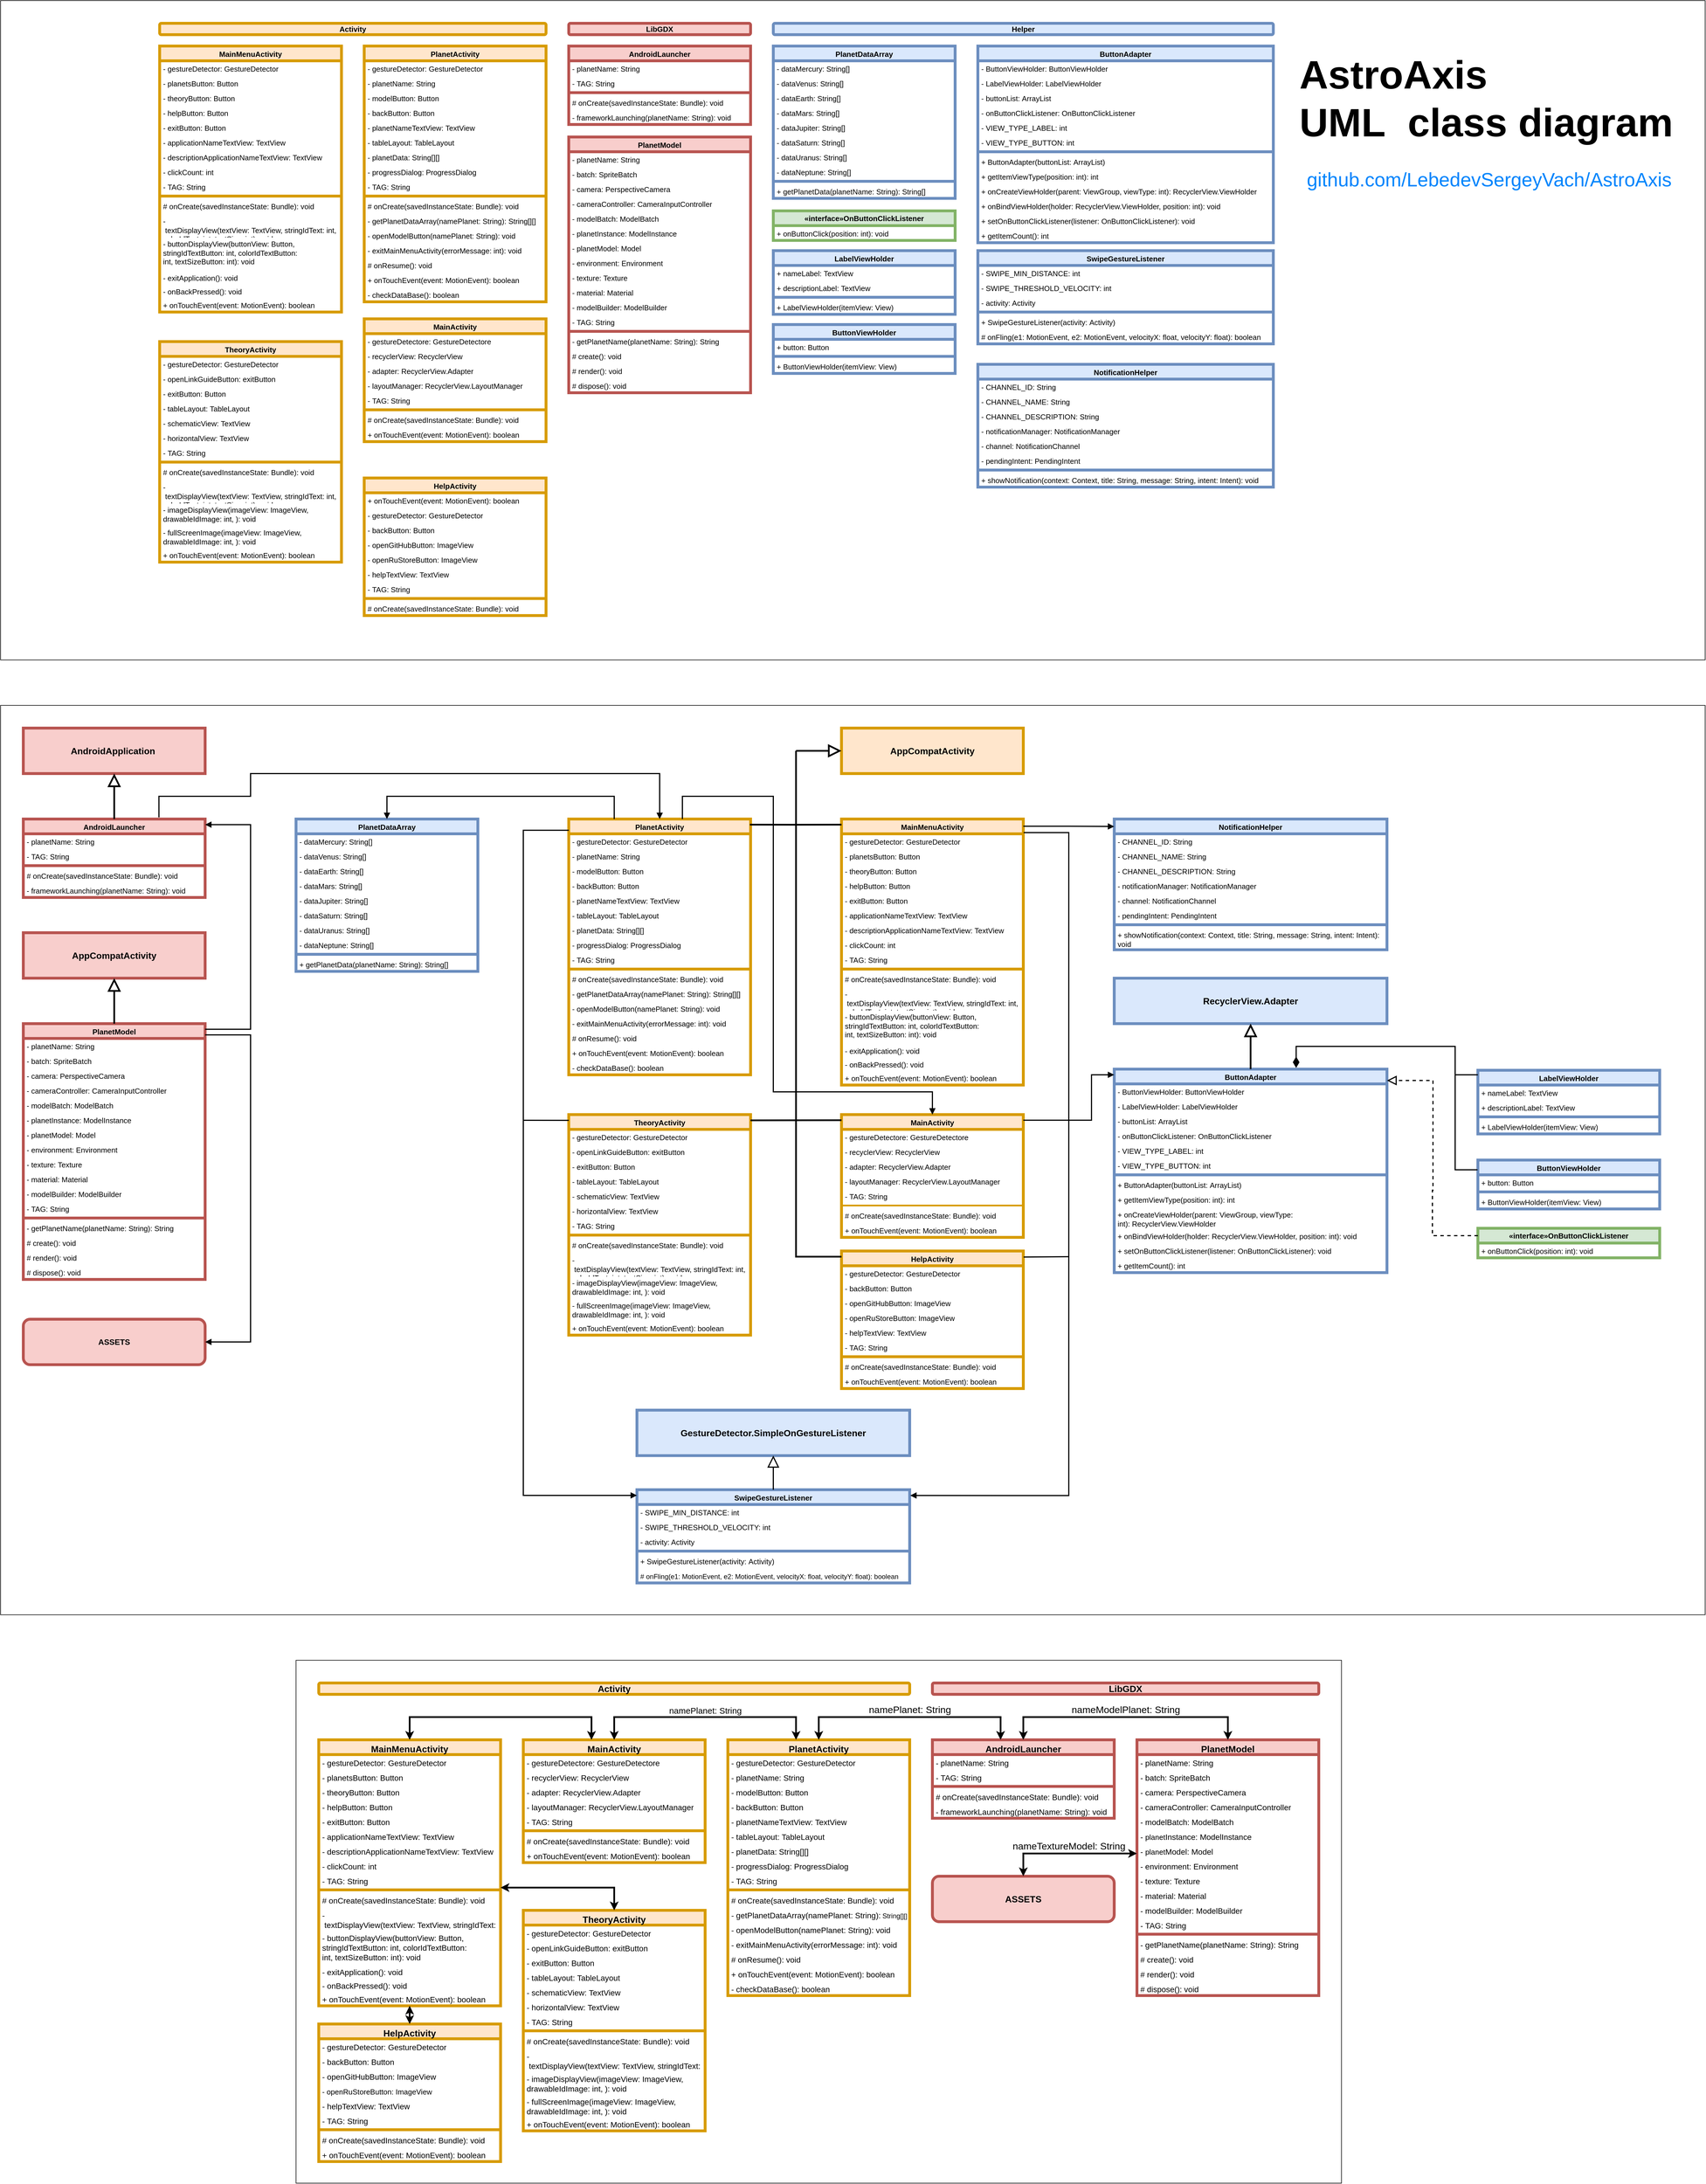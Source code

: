 <mxfile version="24.4.8" type="github" pages="3">
  <diagram id="C5RBs43oDa-KdzZeNtuy" name="UML class diagram AstroAxis">
    <mxGraphModel dx="4322" dy="1715" grid="1" gridSize="10" guides="1" tooltips="1" connect="1" arrows="1" fold="1" page="0" pageScale="1" pageWidth="1169" pageHeight="827" background="none" math="0" shadow="0">
      <root>
        <mxCell id="WIyWlLk6GJQsqaUBKTNV-0" />
        <mxCell id="WIyWlLk6GJQsqaUBKTNV-1" parent="WIyWlLk6GJQsqaUBKTNV-0" />
        <mxCell id="wE3DvYeg94J3VTKwCbiX-1" value="" style="rounded=0;whiteSpace=wrap;html=1;movable=0;resizable=0;rotatable=0;deletable=0;editable=0;locked=1;connectable=0;" parent="WIyWlLk6GJQsqaUBKTNV-1" vertex="1">
          <mxGeometry x="-1880" y="-400" width="3000" height="1160" as="geometry" />
        </mxCell>
        <mxCell id="BiXEdlDpQSQETtFxcU4u-22" value="MainActivity" style="swimlane;align=center;verticalAlign=top;childLayout=stackLayout;horizontal=1;startSize=26;horizontalStack=0;resizeParent=1;resizeParentMax=0;resizeLast=0;collapsible=1;marginBottom=0;whiteSpace=wrap;html=1;fillColor=#ffe6cc;strokeColor=#d79b00;strokeWidth=5;fontSize=13;" parent="WIyWlLk6GJQsqaUBKTNV-1" vertex="1">
          <mxGeometry x="-1240" y="160" width="320" height="216" as="geometry" />
        </mxCell>
        <mxCell id="BiXEdlDpQSQETtFxcU4u-23" value="- gestureDetectore: GestureDetectore" style="text;strokeColor=none;fillColor=none;align=left;verticalAlign=top;spacingLeft=4;spacingRight=4;overflow=hidden;rotatable=0;points=[[0,0.5],[1,0.5]];portConstraint=eastwest;whiteSpace=wrap;html=1;fontSize=13;" parent="BiXEdlDpQSQETtFxcU4u-22" vertex="1">
          <mxGeometry y="26" width="320" height="26" as="geometry" />
        </mxCell>
        <mxCell id="BiXEdlDpQSQETtFxcU4u-31" value="- recyclerView:&amp;nbsp;RecyclerView" style="text;strokeColor=none;fillColor=none;align=left;verticalAlign=top;spacingLeft=4;spacingRight=4;overflow=hidden;rotatable=0;points=[[0,0.5],[1,0.5]];portConstraint=eastwest;whiteSpace=wrap;html=1;fontSize=13;" parent="BiXEdlDpQSQETtFxcU4u-22" vertex="1">
          <mxGeometry y="52" width="320" height="26" as="geometry" />
        </mxCell>
        <mxCell id="BiXEdlDpQSQETtFxcU4u-32" value="-&amp;nbsp;adapter:&amp;nbsp;RecyclerView.Adapter" style="text;strokeColor=none;fillColor=none;align=left;verticalAlign=top;spacingLeft=4;spacingRight=4;overflow=hidden;rotatable=0;points=[[0,0.5],[1,0.5]];portConstraint=eastwest;whiteSpace=wrap;html=1;fontSize=13;" parent="BiXEdlDpQSQETtFxcU4u-22" vertex="1">
          <mxGeometry y="78" width="320" height="26" as="geometry" />
        </mxCell>
        <mxCell id="BiXEdlDpQSQETtFxcU4u-35" value="-&amp;nbsp;layoutManager:&amp;nbsp;RecyclerView.LayoutManager" style="text;strokeColor=none;fillColor=none;align=left;verticalAlign=top;spacingLeft=4;spacingRight=4;overflow=hidden;rotatable=0;points=[[0,0.5],[1,0.5]];portConstraint=eastwest;whiteSpace=wrap;html=1;fontSize=13;" parent="BiXEdlDpQSQETtFxcU4u-22" vertex="1">
          <mxGeometry y="104" width="320" height="26" as="geometry" />
        </mxCell>
        <mxCell id="BiXEdlDpQSQETtFxcU4u-33" value="-&amp;nbsp;TAG:&amp;nbsp;String" style="text;strokeColor=none;fillColor=none;align=left;verticalAlign=top;spacingLeft=4;spacingRight=4;overflow=hidden;rotatable=0;points=[[0,0.5],[1,0.5]];portConstraint=eastwest;whiteSpace=wrap;html=1;fontSize=13;" parent="BiXEdlDpQSQETtFxcU4u-22" vertex="1">
          <mxGeometry y="130" width="320" height="26" as="geometry" />
        </mxCell>
        <mxCell id="BiXEdlDpQSQETtFxcU4u-24" value="" style="line;strokeWidth=5;fillColor=none;align=left;verticalAlign=middle;spacingTop=-1;spacingLeft=3;spacingRight=3;rotatable=0;labelPosition=right;points=[];portConstraint=eastwest;strokeColor=inherit;fontSize=13;" parent="BiXEdlDpQSQETtFxcU4u-22" vertex="1">
          <mxGeometry y="156" width="320" height="8" as="geometry" />
        </mxCell>
        <mxCell id="BiXEdlDpQSQETtFxcU4u-25" value="# onCreate(savedInstanceState:&amp;nbsp;Bundle): void" style="text;strokeColor=none;fillColor=none;align=left;verticalAlign=top;spacingLeft=4;spacingRight=4;overflow=hidden;rotatable=0;points=[[0,0.5],[1,0.5]];portConstraint=eastwest;whiteSpace=wrap;html=1;fontSize=13;" parent="BiXEdlDpQSQETtFxcU4u-22" vertex="1">
          <mxGeometry y="164" width="320" height="26" as="geometry" />
        </mxCell>
        <mxCell id="BiXEdlDpQSQETtFxcU4u-34" value="+&amp;nbsp;onTouchEvent(event:&amp;nbsp;MotionEvent):&amp;nbsp;boolean" style="text;strokeColor=none;fillColor=none;align=left;verticalAlign=top;spacingLeft=4;spacingRight=4;overflow=hidden;rotatable=0;points=[[0,0.5],[1,0.5]];portConstraint=eastwest;whiteSpace=wrap;html=1;fontSize=13;" parent="BiXEdlDpQSQETtFxcU4u-22" vertex="1">
          <mxGeometry y="190" width="320" height="26" as="geometry" />
        </mxCell>
        <mxCell id="BiXEdlDpQSQETtFxcU4u-36" value="HelpActivity" style="swimlane;align=center;verticalAlign=top;childLayout=stackLayout;horizontal=1;startSize=26;horizontalStack=0;resizeParent=1;resizeParentMax=0;resizeLast=0;collapsible=1;marginBottom=0;whiteSpace=wrap;html=1;fillColor=#ffe6cc;strokeColor=#d79b00;strokeWidth=5;fontSize=13;" parent="WIyWlLk6GJQsqaUBKTNV-1" vertex="1">
          <mxGeometry x="-1240" y="440" width="320" height="242" as="geometry" />
        </mxCell>
        <mxCell id="BiXEdlDpQSQETtFxcU4u-45" value="+&amp;nbsp;onTouchEvent(event:&amp;nbsp;MotionEvent):&amp;nbsp;boolean" style="text;strokeColor=none;fillColor=none;align=left;verticalAlign=top;spacingLeft=4;spacingRight=4;overflow=hidden;rotatable=0;points=[[0,0.5],[1,0.5]];portConstraint=eastwest;whiteSpace=wrap;html=1;fontSize=13;" parent="BiXEdlDpQSQETtFxcU4u-36" vertex="1">
          <mxGeometry y="26" width="320" height="26" as="geometry" />
        </mxCell>
        <mxCell id="BiXEdlDpQSQETtFxcU4u-37" value="-&amp;nbsp;gestureDetector:&amp;nbsp;GestureDetector" style="text;strokeColor=none;fillColor=none;align=left;verticalAlign=top;spacingLeft=4;spacingRight=4;overflow=hidden;rotatable=0;points=[[0,0.5],[1,0.5]];portConstraint=eastwest;whiteSpace=wrap;html=1;strokeWidth=3;fontSize=13;" parent="BiXEdlDpQSQETtFxcU4u-36" vertex="1">
          <mxGeometry y="52" width="320" height="26" as="geometry" />
        </mxCell>
        <mxCell id="BiXEdlDpQSQETtFxcU4u-40" value="- backButton:&amp;nbsp;Button" style="text;strokeColor=none;fillColor=none;align=left;verticalAlign=top;spacingLeft=4;spacingRight=4;overflow=hidden;rotatable=0;points=[[0,0.5],[1,0.5]];portConstraint=eastwest;whiteSpace=wrap;html=1;fontSize=13;" parent="BiXEdlDpQSQETtFxcU4u-36" vertex="1">
          <mxGeometry y="78" width="320" height="26" as="geometry" />
        </mxCell>
        <mxCell id="BiXEdlDpQSQETtFxcU4u-41" value="-&amp;nbsp;openGitHubButton:&amp;nbsp;ImageView" style="text;strokeColor=none;fillColor=none;align=left;verticalAlign=top;spacingLeft=4;spacingRight=4;overflow=hidden;rotatable=0;points=[[0,0.5],[1,0.5]];portConstraint=eastwest;whiteSpace=wrap;html=1;fontSize=13;" parent="BiXEdlDpQSQETtFxcU4u-36" vertex="1">
          <mxGeometry y="104" width="320" height="26" as="geometry" />
        </mxCell>
        <mxCell id="EBVf6lJi3JWOcGzoBoAm-0" value="-&amp;nbsp;openRuStoreButton:&amp;nbsp;ImageView" style="text;strokeColor=none;fillColor=none;align=left;verticalAlign=top;spacingLeft=4;spacingRight=4;overflow=hidden;rotatable=0;points=[[0,0.5],[1,0.5]];portConstraint=eastwest;whiteSpace=wrap;html=1;fontSize=13;" parent="BiXEdlDpQSQETtFxcU4u-36" vertex="1">
          <mxGeometry y="130" width="320" height="26" as="geometry" />
        </mxCell>
        <mxCell id="BiXEdlDpQSQETtFxcU4u-42" value="-&amp;nbsp;helpTextView:&amp;nbsp;TextView" style="text;strokeColor=none;fillColor=none;align=left;verticalAlign=top;spacingLeft=4;spacingRight=4;overflow=hidden;rotatable=0;points=[[0,0.5],[1,0.5]];portConstraint=eastwest;whiteSpace=wrap;html=1;fontSize=13;" parent="BiXEdlDpQSQETtFxcU4u-36" vertex="1">
          <mxGeometry y="156" width="320" height="26" as="geometry" />
        </mxCell>
        <mxCell id="BiXEdlDpQSQETtFxcU4u-43" value="-&amp;nbsp;TAG:&amp;nbsp;String" style="text;strokeColor=none;fillColor=none;align=left;verticalAlign=top;spacingLeft=4;spacingRight=4;overflow=hidden;rotatable=0;points=[[0,0.5],[1,0.5]];portConstraint=eastwest;whiteSpace=wrap;html=1;fontSize=13;" parent="BiXEdlDpQSQETtFxcU4u-36" vertex="1">
          <mxGeometry y="182" width="320" height="26" as="geometry" />
        </mxCell>
        <mxCell id="BiXEdlDpQSQETtFxcU4u-38" value="" style="line;strokeWidth=5;fillColor=none;align=left;verticalAlign=middle;spacingTop=-1;spacingLeft=3;spacingRight=3;rotatable=0;labelPosition=right;points=[];portConstraint=eastwest;strokeColor=inherit;fontSize=13;" parent="BiXEdlDpQSQETtFxcU4u-36" vertex="1">
          <mxGeometry y="208" width="320" height="8" as="geometry" />
        </mxCell>
        <mxCell id="BiXEdlDpQSQETtFxcU4u-44" value="# onCreate(savedInstanceState:&amp;nbsp;Bundle): void" style="text;strokeColor=none;fillColor=none;align=left;verticalAlign=top;spacingLeft=4;spacingRight=4;overflow=hidden;rotatable=0;points=[[0,0.5],[1,0.5]];portConstraint=eastwest;whiteSpace=wrap;html=1;fontSize=13;" parent="BiXEdlDpQSQETtFxcU4u-36" vertex="1">
          <mxGeometry y="216" width="320" height="26" as="geometry" />
        </mxCell>
        <mxCell id="BiXEdlDpQSQETtFxcU4u-46" value="Activity" style="rounded=1;whiteSpace=wrap;html=1;fillColor=#ffe6cc;strokeColor=#d79b00;strokeWidth=5;fontStyle=1;fontSize=13;" parent="WIyWlLk6GJQsqaUBKTNV-1" vertex="1">
          <mxGeometry x="-1600" y="-360" width="680" height="20" as="geometry" />
        </mxCell>
        <mxCell id="BiXEdlDpQSQETtFxcU4u-48" value="MainMenuActivity" style="swimlane;align=center;verticalAlign=top;childLayout=stackLayout;horizontal=1;startSize=26;horizontalStack=0;resizeParent=1;resizeParentMax=0;resizeLast=0;collapsible=1;marginBottom=0;whiteSpace=wrap;html=1;fillColor=#ffe6cc;strokeColor=#d79b00;strokeWidth=5;fontSize=13;" parent="WIyWlLk6GJQsqaUBKTNV-1" vertex="1">
          <mxGeometry x="-1600" y="-320" width="320" height="468" as="geometry" />
        </mxCell>
        <mxCell id="BiXEdlDpQSQETtFxcU4u-49" value="-&amp;nbsp;gestureDetector:&amp;nbsp;GestureDetector" style="text;strokeColor=none;fillColor=none;align=left;verticalAlign=top;spacingLeft=4;spacingRight=4;overflow=hidden;rotatable=0;points=[[0,0.5],[1,0.5]];portConstraint=eastwest;whiteSpace=wrap;html=1;fontSize=13;" parent="BiXEdlDpQSQETtFxcU4u-48" vertex="1">
          <mxGeometry y="26" width="320" height="26" as="geometry" />
        </mxCell>
        <mxCell id="BiXEdlDpQSQETtFxcU4u-50" value="-&amp;nbsp;planetsButton:&amp;nbsp;Button" style="text;strokeColor=none;fillColor=none;align=left;verticalAlign=top;spacingLeft=4;spacingRight=4;overflow=hidden;rotatable=0;points=[[0,0.5],[1,0.5]];portConstraint=eastwest;whiteSpace=wrap;html=1;fontSize=13;" parent="BiXEdlDpQSQETtFxcU4u-48" vertex="1">
          <mxGeometry y="52" width="320" height="26" as="geometry" />
        </mxCell>
        <mxCell id="BiXEdlDpQSQETtFxcU4u-51" value="-&amp;nbsp;theoryButton:&amp;nbsp;Button" style="text;strokeColor=none;fillColor=none;align=left;verticalAlign=top;spacingLeft=4;spacingRight=4;overflow=hidden;rotatable=0;points=[[0,0.5],[1,0.5]];portConstraint=eastwest;whiteSpace=wrap;html=1;fontSize=13;" parent="BiXEdlDpQSQETtFxcU4u-48" vertex="1">
          <mxGeometry y="78" width="320" height="26" as="geometry" />
        </mxCell>
        <mxCell id="BiXEdlDpQSQETtFxcU4u-52" value="-&amp;nbsp;helpButton:&amp;nbsp;Button" style="text;strokeColor=none;fillColor=none;align=left;verticalAlign=top;spacingLeft=4;spacingRight=4;overflow=hidden;rotatable=0;points=[[0,0.5],[1,0.5]];portConstraint=eastwest;whiteSpace=wrap;html=1;fontSize=13;" parent="BiXEdlDpQSQETtFxcU4u-48" vertex="1">
          <mxGeometry y="104" width="320" height="26" as="geometry" />
        </mxCell>
        <mxCell id="BiXEdlDpQSQETtFxcU4u-57" value="-&amp;nbsp;exitButton:&amp;nbsp;Button" style="text;strokeColor=none;fillColor=none;align=left;verticalAlign=top;spacingLeft=4;spacingRight=4;overflow=hidden;rotatable=0;points=[[0,0.5],[1,0.5]];portConstraint=eastwest;whiteSpace=wrap;html=1;fontSize=13;" parent="BiXEdlDpQSQETtFxcU4u-48" vertex="1">
          <mxGeometry y="130" width="320" height="26" as="geometry" />
        </mxCell>
        <mxCell id="BiXEdlDpQSQETtFxcU4u-58" value="-&amp;nbsp;applicationNameTextView:&amp;nbsp;TextView" style="text;strokeColor=none;fillColor=none;align=left;verticalAlign=top;spacingLeft=4;spacingRight=4;overflow=hidden;rotatable=0;points=[[0,0.5],[1,0.5]];portConstraint=eastwest;whiteSpace=wrap;html=1;fontSize=13;" parent="BiXEdlDpQSQETtFxcU4u-48" vertex="1">
          <mxGeometry y="156" width="320" height="26" as="geometry" />
        </mxCell>
        <mxCell id="BiXEdlDpQSQETtFxcU4u-59" value="-&amp;nbsp;descriptionApplicationNameTextView:&amp;nbsp;TextView" style="text;strokeColor=none;fillColor=none;align=left;verticalAlign=top;spacingLeft=4;spacingRight=4;overflow=hidden;rotatable=0;points=[[0,0.5],[1,0.5]];portConstraint=eastwest;whiteSpace=wrap;html=1;fontSize=13;" parent="BiXEdlDpQSQETtFxcU4u-48" vertex="1">
          <mxGeometry y="182" width="320" height="26" as="geometry" />
        </mxCell>
        <mxCell id="BiXEdlDpQSQETtFxcU4u-60" value="-&amp;nbsp;clickCount:&amp;nbsp;int" style="text;strokeColor=none;fillColor=none;align=left;verticalAlign=top;spacingLeft=4;spacingRight=4;overflow=hidden;rotatable=0;points=[[0,0.5],[1,0.5]];portConstraint=eastwest;whiteSpace=wrap;html=1;fontSize=13;" parent="BiXEdlDpQSQETtFxcU4u-48" vertex="1">
          <mxGeometry y="208" width="320" height="26" as="geometry" />
        </mxCell>
        <mxCell id="BiXEdlDpQSQETtFxcU4u-53" value="-&amp;nbsp;TAG:&amp;nbsp;String" style="text;strokeColor=none;fillColor=none;align=left;verticalAlign=top;spacingLeft=4;spacingRight=4;overflow=hidden;rotatable=0;points=[[0,0.5],[1,0.5]];portConstraint=eastwest;whiteSpace=wrap;html=1;fontSize=13;" parent="BiXEdlDpQSQETtFxcU4u-48" vertex="1">
          <mxGeometry y="234" width="320" height="26" as="geometry" />
        </mxCell>
        <mxCell id="BiXEdlDpQSQETtFxcU4u-54" value="" style="line;strokeWidth=5;fillColor=none;align=left;verticalAlign=middle;spacingTop=-1;spacingLeft=3;spacingRight=3;rotatable=0;labelPosition=right;points=[];portConstraint=eastwest;strokeColor=inherit;fontSize=13;" parent="BiXEdlDpQSQETtFxcU4u-48" vertex="1">
          <mxGeometry y="260" width="320" height="8" as="geometry" />
        </mxCell>
        <mxCell id="BiXEdlDpQSQETtFxcU4u-55" value="# onCreate(savedInstanceState:&amp;nbsp;Bundle): void" style="text;strokeColor=none;fillColor=none;align=left;verticalAlign=top;spacingLeft=4;spacingRight=4;overflow=hidden;rotatable=0;points=[[0,0.5],[1,0.5]];portConstraint=eastwest;whiteSpace=wrap;html=1;fontSize=13;" parent="BiXEdlDpQSQETtFxcU4u-48" vertex="1">
          <mxGeometry y="268" width="320" height="26" as="geometry" />
        </mxCell>
        <mxCell id="3Ckr5GDmE6p-mgJbA2MG-25" value="-&amp;nbsp;textDisplayView(textView:&amp;nbsp;TextView,&amp;nbsp;stringIdText:&amp;nbsp;int,&amp;nbsp;&lt;div style=&quot;font-size: 13px;&quot;&gt;colorIdText: int,&amp;nbsp;textSize: int): void&lt;/div&gt;" style="text;strokeColor=none;fillColor=none;align=left;verticalAlign=top;spacingLeft=4;spacingRight=4;overflow=hidden;rotatable=0;points=[[0,0.5],[1,0.5]];portConstraint=eastwest;whiteSpace=wrap;html=1;fontSize=13;" parent="BiXEdlDpQSQETtFxcU4u-48" vertex="1">
          <mxGeometry y="294" width="320" height="40" as="geometry" />
        </mxCell>
        <mxCell id="3Ckr5GDmE6p-mgJbA2MG-28" value="-&amp;nbsp;buttonDisplayView(buttonView:&amp;nbsp;Button,&amp;nbsp;&lt;div&gt;stringIdTextButton:&amp;nbsp;int,&amp;nbsp;colorIdTextButton: int,&amp;nbsp;textSizeButton: int): void&lt;br&gt;&lt;/div&gt;" style="text;strokeColor=none;fillColor=none;align=left;verticalAlign=top;spacingLeft=4;spacingRight=4;overflow=hidden;rotatable=0;points=[[0,0.5],[1,0.5]];portConstraint=eastwest;whiteSpace=wrap;html=1;fontSize=13;" parent="BiXEdlDpQSQETtFxcU4u-48" vertex="1">
          <mxGeometry y="334" width="320" height="60" as="geometry" />
        </mxCell>
        <mxCell id="BiXEdlDpQSQETtFxcU4u-61" value="-&amp;nbsp;exitApplication(): void" style="text;strokeColor=none;fillColor=none;align=left;verticalAlign=top;spacingLeft=4;spacingRight=4;overflow=hidden;rotatable=0;points=[[0,0.5],[1,0.5]];portConstraint=eastwest;whiteSpace=wrap;html=1;fontSize=13;" parent="BiXEdlDpQSQETtFxcU4u-48" vertex="1">
          <mxGeometry y="394" width="320" height="24" as="geometry" />
        </mxCell>
        <mxCell id="BiXEdlDpQSQETtFxcU4u-62" value="-&amp;nbsp;onBackPressed(): void" style="text;strokeColor=none;fillColor=none;align=left;verticalAlign=top;spacingLeft=4;spacingRight=4;overflow=hidden;rotatable=0;points=[[0,0.5],[1,0.5]];portConstraint=eastwest;whiteSpace=wrap;html=1;fontSize=13;" parent="BiXEdlDpQSQETtFxcU4u-48" vertex="1">
          <mxGeometry y="418" width="320" height="24" as="geometry" />
        </mxCell>
        <mxCell id="BiXEdlDpQSQETtFxcU4u-56" value="+&amp;nbsp;onTouchEvent(event:&amp;nbsp;MotionEvent):&amp;nbsp;boolean" style="text;strokeColor=none;fillColor=none;align=left;verticalAlign=top;spacingLeft=4;spacingRight=4;overflow=hidden;rotatable=0;points=[[0,0.5],[1,0.5]];portConstraint=eastwest;whiteSpace=wrap;html=1;fontSize=13;" parent="BiXEdlDpQSQETtFxcU4u-48" vertex="1">
          <mxGeometry y="442" width="320" height="26" as="geometry" />
        </mxCell>
        <mxCell id="BiXEdlDpQSQETtFxcU4u-64" value="PlanetActivity" style="swimlane;align=center;verticalAlign=top;childLayout=stackLayout;horizontal=1;startSize=26;horizontalStack=0;resizeParent=1;resizeParentMax=0;resizeLast=0;collapsible=1;marginBottom=0;whiteSpace=wrap;html=1;fillColor=#ffe6cc;strokeColor=#d79b00;strokeWidth=5;fontSize=13;" parent="WIyWlLk6GJQsqaUBKTNV-1" vertex="1">
          <mxGeometry x="-1240" y="-320" width="320" height="450" as="geometry" />
        </mxCell>
        <mxCell id="BiXEdlDpQSQETtFxcU4u-65" value="-&amp;nbsp;gestureDetector:&amp;nbsp;GestureDetector" style="text;strokeColor=none;fillColor=none;align=left;verticalAlign=top;spacingLeft=4;spacingRight=4;overflow=hidden;rotatable=0;points=[[0,0.5],[1,0.5]];portConstraint=eastwest;whiteSpace=wrap;html=1;fontSize=13;" parent="BiXEdlDpQSQETtFxcU4u-64" vertex="1">
          <mxGeometry y="26" width="320" height="26" as="geometry" />
        </mxCell>
        <mxCell id="BiXEdlDpQSQETtFxcU4u-66" value="-&amp;nbsp;planetName:&amp;nbsp;String" style="text;strokeColor=none;fillColor=none;align=left;verticalAlign=top;spacingLeft=4;spacingRight=4;overflow=hidden;rotatable=0;points=[[0,0.5],[1,0.5]];portConstraint=eastwest;whiteSpace=wrap;html=1;fontSize=13;" parent="BiXEdlDpQSQETtFxcU4u-64" vertex="1">
          <mxGeometry y="52" width="320" height="26" as="geometry" />
        </mxCell>
        <mxCell id="BiXEdlDpQSQETtFxcU4u-67" value="-&amp;nbsp;modelButton:&amp;nbsp;Button" style="text;strokeColor=none;fillColor=none;align=left;verticalAlign=top;spacingLeft=4;spacingRight=4;overflow=hidden;rotatable=0;points=[[0,0.5],[1,0.5]];portConstraint=eastwest;whiteSpace=wrap;html=1;fontSize=13;" parent="BiXEdlDpQSQETtFxcU4u-64" vertex="1">
          <mxGeometry y="78" width="320" height="26" as="geometry" />
        </mxCell>
        <mxCell id="BiXEdlDpQSQETtFxcU4u-68" value="-&amp;nbsp;backButton:&amp;nbsp;Button" style="text;strokeColor=none;fillColor=none;align=left;verticalAlign=top;spacingLeft=4;spacingRight=4;overflow=hidden;rotatable=0;points=[[0,0.5],[1,0.5]];portConstraint=eastwest;whiteSpace=wrap;html=1;fontSize=13;" parent="BiXEdlDpQSQETtFxcU4u-64" vertex="1">
          <mxGeometry y="104" width="320" height="26" as="geometry" />
        </mxCell>
        <mxCell id="BiXEdlDpQSQETtFxcU4u-75" value="-&amp;nbsp;planetNameTextView:&amp;nbsp;TextView" style="text;strokeColor=none;fillColor=none;align=left;verticalAlign=top;spacingLeft=4;spacingRight=4;overflow=hidden;rotatable=0;points=[[0,0.5],[1,0.5]];portConstraint=eastwest;whiteSpace=wrap;html=1;fontSize=13;" parent="BiXEdlDpQSQETtFxcU4u-64" vertex="1">
          <mxGeometry y="130" width="320" height="26" as="geometry" />
        </mxCell>
        <mxCell id="BiXEdlDpQSQETtFxcU4u-76" value="-&amp;nbsp;tableLayout:&amp;nbsp;TableLayout" style="text;strokeColor=none;fillColor=none;align=left;verticalAlign=top;spacingLeft=4;spacingRight=4;overflow=hidden;rotatable=0;points=[[0,0.5],[1,0.5]];portConstraint=eastwest;whiteSpace=wrap;html=1;fontSize=13;" parent="BiXEdlDpQSQETtFxcU4u-64" vertex="1">
          <mxGeometry y="156" width="320" height="26" as="geometry" />
        </mxCell>
        <mxCell id="BiXEdlDpQSQETtFxcU4u-77" value="-&amp;nbsp;planetData:&amp;nbsp;String[][]" style="text;strokeColor=none;fillColor=none;align=left;verticalAlign=top;spacingLeft=4;spacingRight=4;overflow=hidden;rotatable=0;points=[[0,0.5],[1,0.5]];portConstraint=eastwest;whiteSpace=wrap;html=1;fontSize=13;" parent="BiXEdlDpQSQETtFxcU4u-64" vertex="1">
          <mxGeometry y="182" width="320" height="26" as="geometry" />
        </mxCell>
        <mxCell id="BiXEdlDpQSQETtFxcU4u-73" value="-&amp;nbsp;progressDialog:&amp;nbsp;ProgressDialog" style="text;strokeColor=none;fillColor=none;align=left;verticalAlign=top;spacingLeft=4;spacingRight=4;overflow=hidden;rotatable=0;points=[[0,0.5],[1,0.5]];portConstraint=eastwest;whiteSpace=wrap;html=1;fontSize=13;" parent="BiXEdlDpQSQETtFxcU4u-64" vertex="1">
          <mxGeometry y="208" width="320" height="26" as="geometry" />
        </mxCell>
        <mxCell id="BiXEdlDpQSQETtFxcU4u-69" value="-&amp;nbsp;TAG:&amp;nbsp;String" style="text;strokeColor=none;fillColor=none;align=left;verticalAlign=top;spacingLeft=4;spacingRight=4;overflow=hidden;rotatable=0;points=[[0,0.5],[1,0.5]];portConstraint=eastwest;whiteSpace=wrap;html=1;fontSize=13;" parent="BiXEdlDpQSQETtFxcU4u-64" vertex="1">
          <mxGeometry y="234" width="320" height="26" as="geometry" />
        </mxCell>
        <mxCell id="BiXEdlDpQSQETtFxcU4u-70" value="" style="line;strokeWidth=5;fillColor=none;align=left;verticalAlign=middle;spacingTop=-1;spacingLeft=3;spacingRight=3;rotatable=0;labelPosition=right;points=[];portConstraint=eastwest;strokeColor=inherit;fontSize=13;" parent="BiXEdlDpQSQETtFxcU4u-64" vertex="1">
          <mxGeometry y="260" width="320" height="8" as="geometry" />
        </mxCell>
        <mxCell id="BiXEdlDpQSQETtFxcU4u-71" value="# onCreate(savedInstanceState:&amp;nbsp;Bundle): void" style="text;strokeColor=none;fillColor=none;align=left;verticalAlign=top;spacingLeft=4;spacingRight=4;overflow=hidden;rotatable=0;points=[[0,0.5],[1,0.5]];portConstraint=eastwest;whiteSpace=wrap;html=1;fontSize=13;" parent="BiXEdlDpQSQETtFxcU4u-64" vertex="1">
          <mxGeometry y="268" width="320" height="26" as="geometry" />
        </mxCell>
        <mxCell id="BiXEdlDpQSQETtFxcU4u-78" value="-&amp;nbsp;getPlanetDataArray(namePlanet:&amp;nbsp;String):&amp;nbsp;String[][]" style="text;strokeColor=none;fillColor=none;align=left;verticalAlign=top;spacingLeft=4;spacingRight=4;overflow=hidden;rotatable=0;points=[[0,0.5],[1,0.5]];portConstraint=eastwest;whiteSpace=wrap;html=1;fontSize=13;" parent="BiXEdlDpQSQETtFxcU4u-64" vertex="1">
          <mxGeometry y="294" width="320" height="26" as="geometry" />
        </mxCell>
        <mxCell id="BiXEdlDpQSQETtFxcU4u-81" value="-&amp;nbsp;openModelButton(namePlanet:&amp;nbsp;String):&amp;nbsp;void" style="text;strokeColor=none;fillColor=none;align=left;verticalAlign=top;spacingLeft=4;spacingRight=4;overflow=hidden;rotatable=0;points=[[0,0.5],[1,0.5]];portConstraint=eastwest;whiteSpace=wrap;html=1;fontSize=13;" parent="BiXEdlDpQSQETtFxcU4u-64" vertex="1">
          <mxGeometry y="320" width="320" height="26" as="geometry" />
        </mxCell>
        <mxCell id="BiXEdlDpQSQETtFxcU4u-82" value="-&amp;nbsp;exitMainMenuActivity(errorMessage:&amp;nbsp;int):&amp;nbsp;void" style="text;strokeColor=none;fillColor=none;align=left;verticalAlign=top;spacingLeft=4;spacingRight=4;overflow=hidden;rotatable=0;points=[[0,0.5],[1,0.5]];portConstraint=eastwest;whiteSpace=wrap;html=1;fontSize=13;" parent="BiXEdlDpQSQETtFxcU4u-64" vertex="1">
          <mxGeometry y="346" width="320" height="26" as="geometry" />
        </mxCell>
        <mxCell id="BiXEdlDpQSQETtFxcU4u-83" value="#&amp;nbsp;onResume():&amp;nbsp;void" style="text;strokeColor=none;fillColor=none;align=left;verticalAlign=top;spacingLeft=4;spacingRight=4;overflow=hidden;rotatable=0;points=[[0,0.5],[1,0.5]];portConstraint=eastwest;whiteSpace=wrap;html=1;fontSize=13;" parent="BiXEdlDpQSQETtFxcU4u-64" vertex="1">
          <mxGeometry y="372" width="320" height="26" as="geometry" />
        </mxCell>
        <mxCell id="BiXEdlDpQSQETtFxcU4u-72" value="+&amp;nbsp;onTouchEvent(event:&amp;nbsp;MotionEvent):&amp;nbsp;boolean" style="text;strokeColor=none;fillColor=none;align=left;verticalAlign=top;spacingLeft=4;spacingRight=4;overflow=hidden;rotatable=0;points=[[0,0.5],[1,0.5]];portConstraint=eastwest;whiteSpace=wrap;html=1;fontSize=13;" parent="BiXEdlDpQSQETtFxcU4u-64" vertex="1">
          <mxGeometry y="398" width="320" height="26" as="geometry" />
        </mxCell>
        <mxCell id="BiXEdlDpQSQETtFxcU4u-84" value="-&amp;nbsp;checkDataBase():&amp;nbsp;boolean" style="text;strokeColor=none;fillColor=none;align=left;verticalAlign=top;spacingLeft=4;spacingRight=4;overflow=hidden;rotatable=0;points=[[0,0.5],[1,0.5]];portConstraint=eastwest;whiteSpace=wrap;html=1;fontSize=13;" parent="BiXEdlDpQSQETtFxcU4u-64" vertex="1">
          <mxGeometry y="424" width="320" height="26" as="geometry" />
        </mxCell>
        <mxCell id="BiXEdlDpQSQETtFxcU4u-85" value="TheoryActivity" style="swimlane;align=center;verticalAlign=top;childLayout=stackLayout;horizontal=1;startSize=26;horizontalStack=0;resizeParent=1;resizeParentMax=0;resizeLast=0;collapsible=1;marginBottom=0;whiteSpace=wrap;html=1;fillColor=#ffe6cc;strokeColor=#d79b00;strokeWidth=5;fontSize=13;" parent="WIyWlLk6GJQsqaUBKTNV-1" vertex="1">
          <mxGeometry x="-1600" y="200" width="320" height="388" as="geometry" />
        </mxCell>
        <mxCell id="BiXEdlDpQSQETtFxcU4u-86" value="-&amp;nbsp;gestureDetector:&amp;nbsp;GestureDetector" style="text;strokeColor=none;fillColor=none;align=left;verticalAlign=top;spacingLeft=4;spacingRight=4;overflow=hidden;rotatable=0;points=[[0,0.5],[1,0.5]];portConstraint=eastwest;whiteSpace=wrap;html=1;fontSize=13;" parent="BiXEdlDpQSQETtFxcU4u-85" vertex="1">
          <mxGeometry y="26" width="320" height="26" as="geometry" />
        </mxCell>
        <mxCell id="BiXEdlDpQSQETtFxcU4u-87" value="-&amp;nbsp;openLinkGuideButton:&amp;nbsp;exitButton" style="text;strokeColor=none;fillColor=none;align=left;verticalAlign=top;spacingLeft=4;spacingRight=4;overflow=hidden;rotatable=0;points=[[0,0.5],[1,0.5]];portConstraint=eastwest;whiteSpace=wrap;html=1;fontSize=13;" parent="BiXEdlDpQSQETtFxcU4u-85" vertex="1">
          <mxGeometry y="52" width="320" height="26" as="geometry" />
        </mxCell>
        <mxCell id="BiXEdlDpQSQETtFxcU4u-88" value="-&amp;nbsp;exitButton:&amp;nbsp;Button" style="text;strokeColor=none;fillColor=none;align=left;verticalAlign=top;spacingLeft=4;spacingRight=4;overflow=hidden;rotatable=0;points=[[0,0.5],[1,0.5]];portConstraint=eastwest;whiteSpace=wrap;html=1;fontSize=13;" parent="BiXEdlDpQSQETtFxcU4u-85" vertex="1">
          <mxGeometry y="78" width="320" height="26" as="geometry" />
        </mxCell>
        <mxCell id="BiXEdlDpQSQETtFxcU4u-89" value="-&amp;nbsp;tableLayout:&amp;nbsp;TableLayout" style="text;strokeColor=none;fillColor=none;align=left;verticalAlign=top;spacingLeft=4;spacingRight=4;overflow=hidden;rotatable=0;points=[[0,0.5],[1,0.5]];portConstraint=eastwest;whiteSpace=wrap;html=1;fontSize=13;" parent="BiXEdlDpQSQETtFxcU4u-85" vertex="1">
          <mxGeometry y="104" width="320" height="26" as="geometry" />
        </mxCell>
        <mxCell id="BiXEdlDpQSQETtFxcU4u-94" value="-&amp;nbsp;schematicView:&amp;nbsp;TextView" style="text;strokeColor=none;fillColor=none;align=left;verticalAlign=top;spacingLeft=4;spacingRight=4;overflow=hidden;rotatable=0;points=[[0,0.5],[1,0.5]];portConstraint=eastwest;whiteSpace=wrap;html=1;fontSize=13;" parent="BiXEdlDpQSQETtFxcU4u-85" vertex="1">
          <mxGeometry y="130" width="320" height="26" as="geometry" />
        </mxCell>
        <mxCell id="BiXEdlDpQSQETtFxcU4u-95" value="-&amp;nbsp;horizontalView:&amp;nbsp;TextView" style="text;strokeColor=none;fillColor=none;align=left;verticalAlign=top;spacingLeft=4;spacingRight=4;overflow=hidden;rotatable=0;points=[[0,0.5],[1,0.5]];portConstraint=eastwest;whiteSpace=wrap;html=1;fontSize=13;" parent="BiXEdlDpQSQETtFxcU4u-85" vertex="1">
          <mxGeometry y="156" width="320" height="26" as="geometry" />
        </mxCell>
        <mxCell id="BiXEdlDpQSQETtFxcU4u-90" value="-&amp;nbsp;TAG:&amp;nbsp;String" style="text;strokeColor=none;fillColor=none;align=left;verticalAlign=top;spacingLeft=4;spacingRight=4;overflow=hidden;rotatable=0;points=[[0,0.5],[1,0.5]];portConstraint=eastwest;whiteSpace=wrap;html=1;fontSize=13;" parent="BiXEdlDpQSQETtFxcU4u-85" vertex="1">
          <mxGeometry y="182" width="320" height="26" as="geometry" />
        </mxCell>
        <mxCell id="BiXEdlDpQSQETtFxcU4u-91" value="" style="line;strokeWidth=5;fillColor=none;align=left;verticalAlign=middle;spacingTop=-1;spacingLeft=3;spacingRight=3;rotatable=0;labelPosition=right;points=[];portConstraint=eastwest;strokeColor=inherit;fontSize=13;" parent="BiXEdlDpQSQETtFxcU4u-85" vertex="1">
          <mxGeometry y="208" width="320" height="8" as="geometry" />
        </mxCell>
        <mxCell id="BiXEdlDpQSQETtFxcU4u-92" value="# onCreate(savedInstanceState:&amp;nbsp;Bundle): void" style="text;strokeColor=none;fillColor=none;align=left;verticalAlign=top;spacingLeft=4;spacingRight=4;overflow=hidden;rotatable=0;points=[[0,0.5],[1,0.5]];portConstraint=eastwest;whiteSpace=wrap;html=1;fontSize=13;" parent="BiXEdlDpQSQETtFxcU4u-85" vertex="1">
          <mxGeometry y="216" width="320" height="26" as="geometry" />
        </mxCell>
        <mxCell id="3Ckr5GDmE6p-mgJbA2MG-0" value="-&amp;nbsp;textDisplayView(textView:&amp;nbsp;TextView,&amp;nbsp;stringIdText:&amp;nbsp;int,&amp;nbsp;&lt;div style=&quot;font-size: 13px;&quot;&gt;colorIdText: int,&amp;nbsp;textSize: int): void&lt;/div&gt;" style="text;strokeColor=none;fillColor=none;align=left;verticalAlign=top;spacingLeft=4;spacingRight=4;overflow=hidden;rotatable=0;points=[[0,0.5],[1,0.5]];portConstraint=eastwest;whiteSpace=wrap;html=1;fontSize=13;" parent="BiXEdlDpQSQETtFxcU4u-85" vertex="1">
          <mxGeometry y="242" width="320" height="40" as="geometry" />
        </mxCell>
        <mxCell id="3Ckr5GDmE6p-mgJbA2MG-2" value="-&amp;nbsp;imageDisplayView(imageView:&amp;nbsp;ImageView,&amp;nbsp;&lt;div style=&quot;font-size: 13px;&quot;&gt;drawableIdImage:&amp;nbsp;int,&amp;nbsp;): void&lt;/div&gt;" style="text;strokeColor=none;fillColor=none;align=left;verticalAlign=top;spacingLeft=4;spacingRight=4;overflow=hidden;rotatable=0;points=[[0,0.5],[1,0.5]];portConstraint=eastwest;whiteSpace=wrap;html=1;fontSize=13;" parent="BiXEdlDpQSQETtFxcU4u-85" vertex="1">
          <mxGeometry y="282" width="320" height="40" as="geometry" />
        </mxCell>
        <mxCell id="3Ckr5GDmE6p-mgJbA2MG-20" value="-&amp;nbsp;fullScreenImage(imageView:&amp;nbsp;ImageView,&amp;nbsp;&lt;br&gt;drawableIdImage:&amp;nbsp;int,&amp;nbsp;): void" style="text;strokeColor=none;fillColor=none;align=left;verticalAlign=top;spacingLeft=4;spacingRight=4;overflow=hidden;rotatable=0;points=[[0,0.5],[1,0.5]];portConstraint=eastwest;whiteSpace=wrap;html=1;fontSize=13;" parent="BiXEdlDpQSQETtFxcU4u-85" vertex="1">
          <mxGeometry y="322" width="320" height="40" as="geometry" />
        </mxCell>
        <mxCell id="BiXEdlDpQSQETtFxcU4u-93" value="+&amp;nbsp;onTouchEvent(event:&amp;nbsp;MotionEvent):&amp;nbsp;boolean" style="text;strokeColor=none;fillColor=none;align=left;verticalAlign=top;spacingLeft=4;spacingRight=4;overflow=hidden;rotatable=0;points=[[0,0.5],[1,0.5]];portConstraint=eastwest;whiteSpace=wrap;html=1;fontSize=13;" parent="BiXEdlDpQSQETtFxcU4u-85" vertex="1">
          <mxGeometry y="362" width="320" height="26" as="geometry" />
        </mxCell>
        <mxCell id="BiXEdlDpQSQETtFxcU4u-96" value="LibGDX" style="rounded=1;whiteSpace=wrap;html=1;fillColor=#f8cecc;strokeColor=#b85450;strokeWidth=5;fontStyle=1;fontSize=13;" parent="WIyWlLk6GJQsqaUBKTNV-1" vertex="1">
          <mxGeometry x="-880" y="-360" width="320" height="20" as="geometry" />
        </mxCell>
        <mxCell id="BiXEdlDpQSQETtFxcU4u-97" value="AndroidLauncher" style="swimlane;align=center;verticalAlign=top;childLayout=stackLayout;horizontal=1;startSize=26;horizontalStack=0;resizeParent=1;resizeParentMax=0;resizeLast=0;collapsible=1;marginBottom=0;whiteSpace=wrap;html=1;fillColor=#f8cecc;strokeColor=#b85450;strokeWidth=5;fontSize=13;" parent="WIyWlLk6GJQsqaUBKTNV-1" vertex="1">
          <mxGeometry x="-880" y="-320" width="320" height="138" as="geometry" />
        </mxCell>
        <mxCell id="BiXEdlDpQSQETtFxcU4u-98" value="-&amp;nbsp;planetName:&amp;nbsp;String" style="text;strokeColor=none;fillColor=none;align=left;verticalAlign=top;spacingLeft=4;spacingRight=4;overflow=hidden;rotatable=0;points=[[0,0.5],[1,0.5]];portConstraint=eastwest;whiteSpace=wrap;html=1;fontSize=13;" parent="BiXEdlDpQSQETtFxcU4u-97" vertex="1">
          <mxGeometry y="26" width="320" height="26" as="geometry" />
        </mxCell>
        <mxCell id="BiXEdlDpQSQETtFxcU4u-102" value="-&amp;nbsp;TAG:&amp;nbsp;String" style="text;strokeColor=none;fillColor=none;align=left;verticalAlign=top;spacingLeft=4;spacingRight=4;overflow=hidden;rotatable=0;points=[[0,0.5],[1,0.5]];portConstraint=eastwest;whiteSpace=wrap;html=1;fontSize=13;" parent="BiXEdlDpQSQETtFxcU4u-97" vertex="1">
          <mxGeometry y="52" width="320" height="26" as="geometry" />
        </mxCell>
        <mxCell id="BiXEdlDpQSQETtFxcU4u-103" value="" style="line;strokeWidth=5;fillColor=none;align=left;verticalAlign=middle;spacingTop=-1;spacingLeft=3;spacingRight=3;rotatable=0;labelPosition=right;points=[];portConstraint=eastwest;strokeColor=inherit;fontSize=13;" parent="BiXEdlDpQSQETtFxcU4u-97" vertex="1">
          <mxGeometry y="78" width="320" height="8" as="geometry" />
        </mxCell>
        <mxCell id="BiXEdlDpQSQETtFxcU4u-104" value="# onCreate(savedInstanceState:&amp;nbsp;Bundle): void" style="text;strokeColor=none;fillColor=none;align=left;verticalAlign=top;spacingLeft=4;spacingRight=4;overflow=hidden;rotatable=0;points=[[0,0.5],[1,0.5]];portConstraint=eastwest;whiteSpace=wrap;html=1;fontSize=13;" parent="BiXEdlDpQSQETtFxcU4u-97" vertex="1">
          <mxGeometry y="86" width="320" height="26" as="geometry" />
        </mxCell>
        <mxCell id="BiXEdlDpQSQETtFxcU4u-105" value="- frameworkLaunching(planetName:&amp;nbsp;String):&amp;nbsp;void" style="text;strokeColor=none;fillColor=none;align=left;verticalAlign=top;spacingLeft=4;spacingRight=4;overflow=hidden;rotatable=0;points=[[0,0.5],[1,0.5]];portConstraint=eastwest;whiteSpace=wrap;html=1;fontSize=13;" parent="BiXEdlDpQSQETtFxcU4u-97" vertex="1">
          <mxGeometry y="112" width="320" height="26" as="geometry" />
        </mxCell>
        <mxCell id="BiXEdlDpQSQETtFxcU4u-117" value="PlanetModel" style="swimlane;align=center;verticalAlign=top;childLayout=stackLayout;horizontal=1;startSize=26;horizontalStack=0;resizeParent=1;resizeParentMax=0;resizeLast=0;collapsible=1;marginBottom=0;whiteSpace=wrap;html=1;fillColor=#f8cecc;strokeColor=#b85450;strokeWidth=5;fontSize=13;" parent="WIyWlLk6GJQsqaUBKTNV-1" vertex="1">
          <mxGeometry x="-880" y="-160" width="320" height="450" as="geometry" />
        </mxCell>
        <mxCell id="BiXEdlDpQSQETtFxcU4u-134" value="-&amp;nbsp;planetName:&amp;nbsp;String" style="text;strokeColor=none;fillColor=none;align=left;verticalAlign=top;spacingLeft=4;spacingRight=4;overflow=hidden;rotatable=0;points=[[0,0.5],[1,0.5]];portConstraint=eastwest;whiteSpace=wrap;html=1;fontSize=13;" parent="BiXEdlDpQSQETtFxcU4u-117" vertex="1">
          <mxGeometry y="26" width="320" height="26" as="geometry" />
        </mxCell>
        <mxCell id="BiXEdlDpQSQETtFxcU4u-135" value="-&amp;nbsp;batch:&amp;nbsp;SpriteBatch" style="text;strokeColor=none;fillColor=none;align=left;verticalAlign=top;spacingLeft=4;spacingRight=4;overflow=hidden;rotatable=0;points=[[0,0.5],[1,0.5]];portConstraint=eastwest;whiteSpace=wrap;html=1;fontSize=13;" parent="BiXEdlDpQSQETtFxcU4u-117" vertex="1">
          <mxGeometry y="52" width="320" height="26" as="geometry" />
        </mxCell>
        <mxCell id="BiXEdlDpQSQETtFxcU4u-118" value="-&amp;nbsp;camera:&amp;nbsp;PerspectiveCamera" style="text;strokeColor=none;fillColor=none;align=left;verticalAlign=top;spacingLeft=4;spacingRight=4;overflow=hidden;rotatable=0;points=[[0,0.5],[1,0.5]];portConstraint=eastwest;whiteSpace=wrap;html=1;fontSize=13;" parent="BiXEdlDpQSQETtFxcU4u-117" vertex="1">
          <mxGeometry y="78" width="320" height="26" as="geometry" />
        </mxCell>
        <mxCell id="BiXEdlDpQSQETtFxcU4u-119" value="-&amp;nbsp;cameraController:&amp;nbsp;CameraInputController" style="text;strokeColor=none;fillColor=none;align=left;verticalAlign=top;spacingLeft=4;spacingRight=4;overflow=hidden;rotatable=0;points=[[0,0.5],[1,0.5]];portConstraint=eastwest;whiteSpace=wrap;html=1;fontSize=13;" parent="BiXEdlDpQSQETtFxcU4u-117" vertex="1">
          <mxGeometry y="104" width="320" height="26" as="geometry" />
        </mxCell>
        <mxCell id="BiXEdlDpQSQETtFxcU4u-120" value="-&amp;nbsp;modelBatch:&amp;nbsp;ModelBatch" style="text;strokeColor=none;fillColor=none;align=left;verticalAlign=top;spacingLeft=4;spacingRight=4;overflow=hidden;rotatable=0;points=[[0,0.5],[1,0.5]];portConstraint=eastwest;whiteSpace=wrap;html=1;fontSize=13;" parent="BiXEdlDpQSQETtFxcU4u-117" vertex="1">
          <mxGeometry y="130" width="320" height="26" as="geometry" />
        </mxCell>
        <mxCell id="BiXEdlDpQSQETtFxcU4u-121" value="- planetInstance:&amp;nbsp;ModelInstance" style="text;strokeColor=none;fillColor=none;align=left;verticalAlign=top;spacingLeft=4;spacingRight=4;overflow=hidden;rotatable=0;points=[[0,0.5],[1,0.5]];portConstraint=eastwest;whiteSpace=wrap;html=1;fontSize=13;" parent="BiXEdlDpQSQETtFxcU4u-117" vertex="1">
          <mxGeometry y="156" width="320" height="26" as="geometry" />
        </mxCell>
        <mxCell id="BiXEdlDpQSQETtFxcU4u-122" value="- planetModel:&amp;nbsp;Model" style="text;strokeColor=none;fillColor=none;align=left;verticalAlign=top;spacingLeft=4;spacingRight=4;overflow=hidden;rotatable=0;points=[[0,0.5],[1,0.5]];portConstraint=eastwest;whiteSpace=wrap;html=1;fontSize=13;" parent="BiXEdlDpQSQETtFxcU4u-117" vertex="1">
          <mxGeometry y="182" width="320" height="26" as="geometry" />
        </mxCell>
        <mxCell id="BiXEdlDpQSQETtFxcU4u-123" value="-&amp;nbsp;environment:&amp;nbsp;Environment" style="text;strokeColor=none;fillColor=none;align=left;verticalAlign=top;spacingLeft=4;spacingRight=4;overflow=hidden;rotatable=0;points=[[0,0.5],[1,0.5]];portConstraint=eastwest;whiteSpace=wrap;html=1;fontSize=13;" parent="BiXEdlDpQSQETtFxcU4u-117" vertex="1">
          <mxGeometry y="208" width="320" height="26" as="geometry" />
        </mxCell>
        <mxCell id="BiXEdlDpQSQETtFxcU4u-124" value="-&amp;nbsp;texture:&amp;nbsp;Texture" style="text;strokeColor=none;fillColor=none;align=left;verticalAlign=top;spacingLeft=4;spacingRight=4;overflow=hidden;rotatable=0;points=[[0,0.5],[1,0.5]];portConstraint=eastwest;whiteSpace=wrap;html=1;fontSize=13;" parent="BiXEdlDpQSQETtFxcU4u-117" vertex="1">
          <mxGeometry y="234" width="320" height="26" as="geometry" />
        </mxCell>
        <mxCell id="BiXEdlDpQSQETtFxcU4u-125" value="-&amp;nbsp;material:&amp;nbsp;Material" style="text;strokeColor=none;fillColor=none;align=left;verticalAlign=top;spacingLeft=4;spacingRight=4;overflow=hidden;rotatable=0;points=[[0,0.5],[1,0.5]];portConstraint=eastwest;whiteSpace=wrap;html=1;fontSize=13;" parent="BiXEdlDpQSQETtFxcU4u-117" vertex="1">
          <mxGeometry y="260" width="320" height="26" as="geometry" />
        </mxCell>
        <mxCell id="BiXEdlDpQSQETtFxcU4u-126" value="-&amp;nbsp;modelBuilder:&amp;nbsp;ModelBuilder" style="text;strokeColor=none;fillColor=none;align=left;verticalAlign=top;spacingLeft=4;spacingRight=4;overflow=hidden;rotatable=0;points=[[0,0.5],[1,0.5]];portConstraint=eastwest;whiteSpace=wrap;html=1;fontSize=13;" parent="BiXEdlDpQSQETtFxcU4u-117" vertex="1">
          <mxGeometry y="286" width="320" height="26" as="geometry" />
        </mxCell>
        <mxCell id="BiXEdlDpQSQETtFxcU4u-127" value="-&amp;nbsp;TAG:&amp;nbsp;String" style="text;strokeColor=none;fillColor=none;align=left;verticalAlign=top;spacingLeft=4;spacingRight=4;overflow=hidden;rotatable=0;points=[[0,0.5],[1,0.5]];portConstraint=eastwest;whiteSpace=wrap;html=1;fontSize=13;" parent="BiXEdlDpQSQETtFxcU4u-117" vertex="1">
          <mxGeometry y="312" width="320" height="26" as="geometry" />
        </mxCell>
        <mxCell id="BiXEdlDpQSQETtFxcU4u-128" value="" style="line;strokeWidth=5;fillColor=none;align=left;verticalAlign=middle;spacingTop=-1;spacingLeft=3;spacingRight=3;rotatable=0;labelPosition=right;points=[];portConstraint=eastwest;strokeColor=inherit;fontSize=13;" parent="BiXEdlDpQSQETtFxcU4u-117" vertex="1">
          <mxGeometry y="338" width="320" height="8" as="geometry" />
        </mxCell>
        <mxCell id="BiXEdlDpQSQETtFxcU4u-129" value="-&amp;nbsp;getPlanetName(planetName: String): String" style="text;strokeColor=none;fillColor=none;align=left;verticalAlign=top;spacingLeft=4;spacingRight=4;overflow=hidden;rotatable=0;points=[[0,0.5],[1,0.5]];portConstraint=eastwest;whiteSpace=wrap;html=1;fontSize=13;" parent="BiXEdlDpQSQETtFxcU4u-117" vertex="1">
          <mxGeometry y="346" width="320" height="26" as="geometry" />
        </mxCell>
        <mxCell id="BiXEdlDpQSQETtFxcU4u-130" value="#&amp;nbsp;create(): void" style="text;strokeColor=none;fillColor=none;align=left;verticalAlign=top;spacingLeft=4;spacingRight=4;overflow=hidden;rotatable=0;points=[[0,0.5],[1,0.5]];portConstraint=eastwest;whiteSpace=wrap;html=1;fontSize=13;" parent="BiXEdlDpQSQETtFxcU4u-117" vertex="1">
          <mxGeometry y="372" width="320" height="26" as="geometry" />
        </mxCell>
        <mxCell id="BiXEdlDpQSQETtFxcU4u-131" value="#&amp;nbsp;render(): void" style="text;strokeColor=none;fillColor=none;align=left;verticalAlign=top;spacingLeft=4;spacingRight=4;overflow=hidden;rotatable=0;points=[[0,0.5],[1,0.5]];portConstraint=eastwest;whiteSpace=wrap;html=1;fontSize=13;" parent="BiXEdlDpQSQETtFxcU4u-117" vertex="1">
          <mxGeometry y="398" width="320" height="26" as="geometry" />
        </mxCell>
        <mxCell id="BiXEdlDpQSQETtFxcU4u-132" value="#&amp;nbsp;dispose(): void" style="text;strokeColor=none;fillColor=none;align=left;verticalAlign=top;spacingLeft=4;spacingRight=4;overflow=hidden;rotatable=0;points=[[0,0.5],[1,0.5]];portConstraint=eastwest;whiteSpace=wrap;html=1;fontSize=13;" parent="BiXEdlDpQSQETtFxcU4u-117" vertex="1">
          <mxGeometry y="424" width="320" height="26" as="geometry" />
        </mxCell>
        <mxCell id="BiXEdlDpQSQETtFxcU4u-136" value="Helper" style="rounded=1;whiteSpace=wrap;html=1;fillColor=#dae8fc;strokeColor=#6c8ebf;strokeWidth=5;fontStyle=1;fontSize=13;" parent="WIyWlLk6GJQsqaUBKTNV-1" vertex="1">
          <mxGeometry x="-520" y="-360" width="880" height="20" as="geometry" />
        </mxCell>
        <mxCell id="BiXEdlDpQSQETtFxcU4u-137" value="PlanetDataArray" style="swimlane;align=center;verticalAlign=top;childLayout=stackLayout;horizontal=1;startSize=26;horizontalStack=0;resizeParent=1;resizeParentMax=0;resizeLast=0;collapsible=1;marginBottom=0;whiteSpace=wrap;html=1;fillColor=#dae8fc;strokeColor=#6c8ebf;strokeWidth=5;fontSize=13;" parent="WIyWlLk6GJQsqaUBKTNV-1" vertex="1">
          <mxGeometry x="-520" y="-320" width="320" height="268" as="geometry" />
        </mxCell>
        <mxCell id="BiXEdlDpQSQETtFxcU4u-138" value="-&amp;nbsp;dataMercury:&amp;nbsp;String[]" style="text;strokeColor=none;fillColor=none;align=left;verticalAlign=top;spacingLeft=4;spacingRight=4;overflow=hidden;rotatable=0;points=[[0,0.5],[1,0.5]];portConstraint=eastwest;whiteSpace=wrap;html=1;fontSize=13;" parent="BiXEdlDpQSQETtFxcU4u-137" vertex="1">
          <mxGeometry y="26" width="320" height="26" as="geometry" />
        </mxCell>
        <mxCell id="BiXEdlDpQSQETtFxcU4u-143" value="-&amp;nbsp;dataVenus:&amp;nbsp;String[]" style="text;strokeColor=none;fillColor=none;align=left;verticalAlign=top;spacingLeft=4;spacingRight=4;overflow=hidden;rotatable=0;points=[[0,0.5],[1,0.5]];portConstraint=eastwest;whiteSpace=wrap;html=1;fontSize=13;" parent="BiXEdlDpQSQETtFxcU4u-137" vertex="1">
          <mxGeometry y="52" width="320" height="26" as="geometry" />
        </mxCell>
        <mxCell id="BiXEdlDpQSQETtFxcU4u-147" value="-&amp;nbsp;dataEarth:&amp;nbsp;String[]" style="text;strokeColor=none;fillColor=none;align=left;verticalAlign=top;spacingLeft=4;spacingRight=4;overflow=hidden;rotatable=0;points=[[0,0.5],[1,0.5]];portConstraint=eastwest;whiteSpace=wrap;html=1;fontSize=13;" parent="BiXEdlDpQSQETtFxcU4u-137" vertex="1">
          <mxGeometry y="78" width="320" height="26" as="geometry" />
        </mxCell>
        <mxCell id="BiXEdlDpQSQETtFxcU4u-150" value="-&amp;nbsp;dataMars:&amp;nbsp;String[]" style="text;strokeColor=none;fillColor=none;align=left;verticalAlign=top;spacingLeft=4;spacingRight=4;overflow=hidden;rotatable=0;points=[[0,0.5],[1,0.5]];portConstraint=eastwest;whiteSpace=wrap;html=1;fontSize=13;" parent="BiXEdlDpQSQETtFxcU4u-137" vertex="1">
          <mxGeometry y="104" width="320" height="26" as="geometry" />
        </mxCell>
        <mxCell id="BiXEdlDpQSQETtFxcU4u-149" value="-&amp;nbsp;dataJupiter:&amp;nbsp;String[]" style="text;strokeColor=none;fillColor=none;align=left;verticalAlign=top;spacingLeft=4;spacingRight=4;overflow=hidden;rotatable=0;points=[[0,0.5],[1,0.5]];portConstraint=eastwest;whiteSpace=wrap;html=1;fontSize=13;" parent="BiXEdlDpQSQETtFxcU4u-137" vertex="1">
          <mxGeometry y="130" width="320" height="26" as="geometry" />
        </mxCell>
        <mxCell id="BiXEdlDpQSQETtFxcU4u-148" value="-&amp;nbsp;dataSaturn:&amp;nbsp;String[]" style="text;strokeColor=none;fillColor=none;align=left;verticalAlign=top;spacingLeft=4;spacingRight=4;overflow=hidden;rotatable=0;points=[[0,0.5],[1,0.5]];portConstraint=eastwest;whiteSpace=wrap;html=1;fontSize=13;" parent="BiXEdlDpQSQETtFxcU4u-137" vertex="1">
          <mxGeometry y="156" width="320" height="26" as="geometry" />
        </mxCell>
        <mxCell id="BiXEdlDpQSQETtFxcU4u-144" value="-&amp;nbsp;dataUranus:&amp;nbsp;String[]" style="text;strokeColor=none;fillColor=none;align=left;verticalAlign=top;spacingLeft=4;spacingRight=4;overflow=hidden;rotatable=0;points=[[0,0.5],[1,0.5]];portConstraint=eastwest;whiteSpace=wrap;html=1;fontSize=13;" parent="BiXEdlDpQSQETtFxcU4u-137" vertex="1">
          <mxGeometry y="182" width="320" height="26" as="geometry" />
        </mxCell>
        <mxCell id="BiXEdlDpQSQETtFxcU4u-146" value="-&amp;nbsp;dataNeptune:&amp;nbsp;String[]" style="text;strokeColor=none;fillColor=none;align=left;verticalAlign=top;spacingLeft=4;spacingRight=4;overflow=hidden;rotatable=0;points=[[0,0.5],[1,0.5]];portConstraint=eastwest;whiteSpace=wrap;html=1;fontSize=13;" parent="BiXEdlDpQSQETtFxcU4u-137" vertex="1">
          <mxGeometry y="208" width="320" height="26" as="geometry" />
        </mxCell>
        <mxCell id="BiXEdlDpQSQETtFxcU4u-140" value="" style="line;strokeWidth=5;fillColor=none;align=left;verticalAlign=middle;spacingTop=-1;spacingLeft=3;spacingRight=3;rotatable=0;labelPosition=right;points=[];portConstraint=eastwest;strokeColor=inherit;fontSize=13;" parent="BiXEdlDpQSQETtFxcU4u-137" vertex="1">
          <mxGeometry y="234" width="320" height="8" as="geometry" />
        </mxCell>
        <mxCell id="BiXEdlDpQSQETtFxcU4u-141" value="+&amp;nbsp;getPlanetData(planetName:&amp;nbsp;String):&amp;nbsp;String[]" style="text;strokeColor=none;fillColor=none;align=left;verticalAlign=top;spacingLeft=4;spacingRight=4;overflow=hidden;rotatable=0;points=[[0,0.5],[1,0.5]];portConstraint=eastwest;whiteSpace=wrap;html=1;fontSize=13;" parent="BiXEdlDpQSQETtFxcU4u-137" vertex="1">
          <mxGeometry y="242" width="320" height="26" as="geometry" />
        </mxCell>
        <mxCell id="BiXEdlDpQSQETtFxcU4u-157" value="«interface»OnButtonClickListener" style="swimlane;childLayout=stackLayout;horizontal=1;startSize=26;fillColor=#d5e8d4;horizontalStack=0;resizeParent=1;resizeParentMax=0;resizeLast=0;collapsible=1;marginBottom=0;whiteSpace=wrap;html=1;strokeColor=#82b366;strokeWidth=5;fontSize=13;" parent="WIyWlLk6GJQsqaUBKTNV-1" vertex="1">
          <mxGeometry x="-520" y="-30" width="320" height="52" as="geometry" />
        </mxCell>
        <mxCell id="BiXEdlDpQSQETtFxcU4u-161" value="+&amp;nbsp;onButtonClick(position:&amp;nbsp;int): void" style="text;strokeColor=none;fillColor=none;align=left;verticalAlign=top;spacingLeft=4;spacingRight=4;overflow=hidden;rotatable=0;points=[[0,0.5],[1,0.5]];portConstraint=eastwest;whiteSpace=wrap;html=1;fontSize=13;" parent="BiXEdlDpQSQETtFxcU4u-157" vertex="1">
          <mxGeometry y="26" width="320" height="26" as="geometry" />
        </mxCell>
        <mxCell id="BiXEdlDpQSQETtFxcU4u-162" value="ButtonAdapter" style="swimlane;align=center;verticalAlign=top;childLayout=stackLayout;horizontal=1;startSize=26;horizontalStack=0;resizeParent=1;resizeParentMax=0;resizeLast=0;collapsible=1;marginBottom=0;whiteSpace=wrap;html=1;strokeWidth=5;fillColor=#dae8fc;strokeColor=#6c8ebf;fontSize=13;" parent="WIyWlLk6GJQsqaUBKTNV-1" vertex="1">
          <mxGeometry x="-160" y="-320" width="520" height="346" as="geometry" />
        </mxCell>
        <mxCell id="BiXEdlDpQSQETtFxcU4u-163" value="-&amp;nbsp;ButtonViewHolder:&amp;nbsp;ButtonViewHolder" style="text;strokeColor=none;fillColor=none;align=left;verticalAlign=top;spacingLeft=4;spacingRight=4;overflow=hidden;rotatable=0;points=[[0,0.5],[1,0.5]];portConstraint=eastwest;whiteSpace=wrap;html=1;fontSize=13;" parent="BiXEdlDpQSQETtFxcU4u-162" vertex="1">
          <mxGeometry y="26" width="520" height="26" as="geometry" />
        </mxCell>
        <mxCell id="BiXEdlDpQSQETtFxcU4u-193" value="-&amp;nbsp;LabelViewHolder:&amp;nbsp;LabelViewHolder" style="text;strokeColor=none;fillColor=none;align=left;verticalAlign=top;spacingLeft=4;spacingRight=4;overflow=hidden;rotatable=0;points=[[0,0.5],[1,0.5]];portConstraint=eastwest;whiteSpace=wrap;html=1;fontSize=13;" parent="BiXEdlDpQSQETtFxcU4u-162" vertex="1">
          <mxGeometry y="52" width="520" height="26" as="geometry" />
        </mxCell>
        <mxCell id="BiXEdlDpQSQETtFxcU4u-192" value="-&amp;nbsp;buttonList:&amp;nbsp;ArrayList" style="text;strokeColor=none;fillColor=none;align=left;verticalAlign=top;spacingLeft=4;spacingRight=4;overflow=hidden;rotatable=0;points=[[0,0.5],[1,0.5]];portConstraint=eastwest;whiteSpace=wrap;html=1;fontSize=13;" parent="BiXEdlDpQSQETtFxcU4u-162" vertex="1">
          <mxGeometry y="78" width="520" height="26" as="geometry" />
        </mxCell>
        <mxCell id="BiXEdlDpQSQETtFxcU4u-175" value="-&amp;nbsp;onButtonClickListener:&amp;nbsp;OnButtonClickListener" style="text;strokeColor=none;fillColor=none;align=left;verticalAlign=top;spacingLeft=4;spacingRight=4;overflow=hidden;rotatable=0;points=[[0,0.5],[1,0.5]];portConstraint=eastwest;whiteSpace=wrap;html=1;fontSize=13;" parent="BiXEdlDpQSQETtFxcU4u-162" vertex="1">
          <mxGeometry y="104" width="520" height="26" as="geometry" />
        </mxCell>
        <mxCell id="BiXEdlDpQSQETtFxcU4u-173" value="-&amp;nbsp;VIEW_TYPE_LABEL:&amp;nbsp;int" style="text;strokeColor=none;fillColor=none;align=left;verticalAlign=top;spacingLeft=4;spacingRight=4;overflow=hidden;rotatable=0;points=[[0,0.5],[1,0.5]];portConstraint=eastwest;whiteSpace=wrap;html=1;fontSize=13;" parent="BiXEdlDpQSQETtFxcU4u-162" vertex="1">
          <mxGeometry y="130" width="520" height="26" as="geometry" />
        </mxCell>
        <mxCell id="BiXEdlDpQSQETtFxcU4u-174" value="-&amp;nbsp;VIEW_TYPE_BUTTON:&amp;nbsp;int" style="text;strokeColor=none;fillColor=none;align=left;verticalAlign=top;spacingLeft=4;spacingRight=4;overflow=hidden;rotatable=0;points=[[0,0.5],[1,0.5]];portConstraint=eastwest;whiteSpace=wrap;html=1;fontSize=13;" parent="BiXEdlDpQSQETtFxcU4u-162" vertex="1">
          <mxGeometry y="156" width="520" height="26" as="geometry" />
        </mxCell>
        <mxCell id="BiXEdlDpQSQETtFxcU4u-171" value="" style="line;strokeWidth=5;fillColor=none;align=left;verticalAlign=middle;spacingTop=-1;spacingLeft=3;spacingRight=3;rotatable=0;labelPosition=right;points=[];portConstraint=eastwest;strokeColor=inherit;fontSize=13;" parent="BiXEdlDpQSQETtFxcU4u-162" vertex="1">
          <mxGeometry y="182" width="520" height="8" as="geometry" />
        </mxCell>
        <mxCell id="BiXEdlDpQSQETtFxcU4u-172" value="+&amp;nbsp;ButtonAdapter(buttonList:&amp;nbsp;ArrayList)" style="text;strokeColor=none;fillColor=none;align=left;verticalAlign=top;spacingLeft=4;spacingRight=4;overflow=hidden;rotatable=0;points=[[0,0.5],[1,0.5]];portConstraint=eastwest;whiteSpace=wrap;html=1;fontSize=13;" parent="BiXEdlDpQSQETtFxcU4u-162" vertex="1">
          <mxGeometry y="190" width="520" height="26" as="geometry" />
        </mxCell>
        <mxCell id="BiXEdlDpQSQETtFxcU4u-177" value="+&amp;nbsp;getItemViewType(position: int):&amp;nbsp;int" style="text;strokeColor=none;fillColor=none;align=left;verticalAlign=top;spacingLeft=4;spacingRight=4;overflow=hidden;rotatable=0;points=[[0,0.5],[1,0.5]];portConstraint=eastwest;whiteSpace=wrap;html=1;fontSize=13;" parent="BiXEdlDpQSQETtFxcU4u-162" vertex="1">
          <mxGeometry y="216" width="520" height="26" as="geometry" />
        </mxCell>
        <mxCell id="BiXEdlDpQSQETtFxcU4u-179" value="+&amp;nbsp;onCreateViewHolder(parent:&amp;nbsp;ViewGroup,&amp;nbsp;viewType: int):&amp;nbsp;RecyclerView.ViewHolder" style="text;strokeColor=none;fillColor=none;align=left;verticalAlign=top;spacingLeft=4;spacingRight=4;overflow=hidden;rotatable=0;points=[[0,0.5],[1,0.5]];portConstraint=eastwest;whiteSpace=wrap;html=1;fontSize=13;" parent="BiXEdlDpQSQETtFxcU4u-162" vertex="1">
          <mxGeometry y="242" width="520" height="26" as="geometry" />
        </mxCell>
        <mxCell id="BiXEdlDpQSQETtFxcU4u-190" value="+&amp;nbsp;onBindViewHolder(holder:&amp;nbsp;RecyclerView.ViewHolder,&amp;nbsp;position: int): void" style="text;strokeColor=none;fillColor=none;align=left;verticalAlign=top;spacingLeft=4;spacingRight=4;overflow=hidden;rotatable=0;points=[[0,0.5],[1,0.5]];portConstraint=eastwest;whiteSpace=wrap;html=1;fontSize=13;" parent="BiXEdlDpQSQETtFxcU4u-162" vertex="1">
          <mxGeometry y="268" width="520" height="26" as="geometry" />
        </mxCell>
        <mxCell id="BiXEdlDpQSQETtFxcU4u-176" value="+&amp;nbsp;setOnButtonClickListener(listener:&amp;nbsp;OnButtonClickListener):&amp;nbsp;void" style="text;strokeColor=none;fillColor=none;align=left;verticalAlign=top;spacingLeft=4;spacingRight=4;overflow=hidden;rotatable=0;points=[[0,0.5],[1,0.5]];portConstraint=eastwest;whiteSpace=wrap;html=1;fontSize=13;" parent="BiXEdlDpQSQETtFxcU4u-162" vertex="1">
          <mxGeometry y="294" width="520" height="26" as="geometry" />
        </mxCell>
        <mxCell id="BiXEdlDpQSQETtFxcU4u-191" value="+&amp;nbsp;getItemCount():&amp;nbsp;int" style="text;strokeColor=none;fillColor=none;align=left;verticalAlign=top;spacingLeft=4;spacingRight=4;overflow=hidden;rotatable=0;points=[[0,0.5],[1,0.5]];portConstraint=eastwest;whiteSpace=wrap;html=1;fontSize=13;" parent="BiXEdlDpQSQETtFxcU4u-162" vertex="1">
          <mxGeometry y="320" width="520" height="26" as="geometry" />
        </mxCell>
        <mxCell id="BiXEdlDpQSQETtFxcU4u-196" value="LabelViewHolder" style="swimlane;align=center;verticalAlign=top;childLayout=stackLayout;horizontal=1;startSize=26;horizontalStack=0;resizeParent=1;resizeParentMax=0;resizeLast=0;collapsible=1;marginBottom=0;whiteSpace=wrap;html=1;fillColor=#dae8fc;strokeColor=#6c8ebf;strokeWidth=5;fontSize=13;" parent="WIyWlLk6GJQsqaUBKTNV-1" vertex="1">
          <mxGeometry x="-520" y="40" width="320" height="112" as="geometry" />
        </mxCell>
        <mxCell id="BiXEdlDpQSQETtFxcU4u-197" value="+ nameLabel:&amp;nbsp;TextView" style="text;strokeColor=none;fillColor=none;align=left;verticalAlign=top;spacingLeft=4;spacingRight=4;overflow=hidden;rotatable=0;points=[[0,0.5],[1,0.5]];portConstraint=eastwest;whiteSpace=wrap;html=1;fontSize=13;" parent="BiXEdlDpQSQETtFxcU4u-196" vertex="1">
          <mxGeometry y="26" width="320" height="26" as="geometry" />
        </mxCell>
        <mxCell id="BiXEdlDpQSQETtFxcU4u-200" value="+&amp;nbsp;descriptionLabel:&amp;nbsp;TextView" style="text;strokeColor=none;fillColor=none;align=left;verticalAlign=top;spacingLeft=4;spacingRight=4;overflow=hidden;rotatable=0;points=[[0,0.5],[1,0.5]];portConstraint=eastwest;whiteSpace=wrap;html=1;fontSize=13;" parent="BiXEdlDpQSQETtFxcU4u-196" vertex="1">
          <mxGeometry y="52" width="320" height="26" as="geometry" />
        </mxCell>
        <mxCell id="BiXEdlDpQSQETtFxcU4u-198" value="" style="line;strokeWidth=5;fillColor=none;align=left;verticalAlign=middle;spacingTop=-1;spacingLeft=3;spacingRight=3;rotatable=0;labelPosition=right;points=[];portConstraint=eastwest;strokeColor=inherit;fontSize=13;" parent="BiXEdlDpQSQETtFxcU4u-196" vertex="1">
          <mxGeometry y="78" width="320" height="8" as="geometry" />
        </mxCell>
        <mxCell id="BiXEdlDpQSQETtFxcU4u-199" value="+&amp;nbsp;LabelViewHolder(itemView:&amp;nbsp;View)" style="text;strokeColor=none;fillColor=none;align=left;verticalAlign=top;spacingLeft=4;spacingRight=4;overflow=hidden;rotatable=0;points=[[0,0.5],[1,0.5]];portConstraint=eastwest;whiteSpace=wrap;html=1;fontSize=13;" parent="BiXEdlDpQSQETtFxcU4u-196" vertex="1">
          <mxGeometry y="86" width="320" height="26" as="geometry" />
        </mxCell>
        <mxCell id="BiXEdlDpQSQETtFxcU4u-201" value="ButtonViewHolder" style="swimlane;align=center;verticalAlign=top;childLayout=stackLayout;horizontal=1;startSize=26;horizontalStack=0;resizeParent=1;resizeParentMax=0;resizeLast=0;collapsible=1;marginBottom=0;whiteSpace=wrap;html=1;fillColor=#dae8fc;strokeColor=#6c8ebf;strokeWidth=5;fontSize=13;" parent="WIyWlLk6GJQsqaUBKTNV-1" vertex="1">
          <mxGeometry x="-520" y="170" width="320" height="86" as="geometry" />
        </mxCell>
        <mxCell id="BiXEdlDpQSQETtFxcU4u-202" value="+&amp;nbsp;button: Button" style="text;strokeColor=none;fillColor=none;align=left;verticalAlign=top;spacingLeft=4;spacingRight=4;overflow=hidden;rotatable=0;points=[[0,0.5],[1,0.5]];portConstraint=eastwest;whiteSpace=wrap;html=1;fontSize=13;" parent="BiXEdlDpQSQETtFxcU4u-201" vertex="1">
          <mxGeometry y="26" width="320" height="26" as="geometry" />
        </mxCell>
        <mxCell id="BiXEdlDpQSQETtFxcU4u-204" value="" style="line;strokeWidth=5;fillColor=none;align=left;verticalAlign=middle;spacingTop=-1;spacingLeft=3;spacingRight=3;rotatable=0;labelPosition=right;points=[];portConstraint=eastwest;strokeColor=inherit;fontSize=13;" parent="BiXEdlDpQSQETtFxcU4u-201" vertex="1">
          <mxGeometry y="52" width="320" height="8" as="geometry" />
        </mxCell>
        <mxCell id="BiXEdlDpQSQETtFxcU4u-205" value="+&amp;nbsp;ButtonViewHolder(itemView:&amp;nbsp;View)" style="text;strokeColor=none;fillColor=none;align=left;verticalAlign=top;spacingLeft=4;spacingRight=4;overflow=hidden;rotatable=0;points=[[0,0.5],[1,0.5]];portConstraint=eastwest;whiteSpace=wrap;html=1;fontSize=13;" parent="BiXEdlDpQSQETtFxcU4u-201" vertex="1">
          <mxGeometry y="60" width="320" height="26" as="geometry" />
        </mxCell>
        <mxCell id="BiXEdlDpQSQETtFxcU4u-206" value="SwipeGestureListener" style="swimlane;align=center;verticalAlign=top;childLayout=stackLayout;horizontal=1;startSize=26;horizontalStack=0;resizeParent=1;resizeParentMax=0;resizeLast=0;collapsible=1;marginBottom=0;whiteSpace=wrap;html=1;fillColor=#dae8fc;strokeColor=#6c8ebf;strokeWidth=5;fontSize=13;" parent="WIyWlLk6GJQsqaUBKTNV-1" vertex="1">
          <mxGeometry x="-160" y="40" width="520" height="164" as="geometry" />
        </mxCell>
        <mxCell id="BiXEdlDpQSQETtFxcU4u-207" value="-&amp;nbsp;SWIPE_MIN_DISTANCE:&amp;nbsp;int" style="text;strokeColor=none;fillColor=none;align=left;verticalAlign=top;spacingLeft=4;spacingRight=4;overflow=hidden;rotatable=0;points=[[0,0.5],[1,0.5]];portConstraint=eastwest;whiteSpace=wrap;html=1;fontSize=13;" parent="BiXEdlDpQSQETtFxcU4u-206" vertex="1">
          <mxGeometry y="26" width="520" height="26" as="geometry" />
        </mxCell>
        <mxCell id="BiXEdlDpQSQETtFxcU4u-212" value="-&amp;nbsp;SWIPE_THRESHOLD_VELOCITY:&amp;nbsp;int" style="text;strokeColor=none;fillColor=none;align=left;verticalAlign=top;spacingLeft=4;spacingRight=4;overflow=hidden;rotatable=0;points=[[0,0.5],[1,0.5]];portConstraint=eastwest;whiteSpace=wrap;html=1;fontSize=13;" parent="BiXEdlDpQSQETtFxcU4u-206" vertex="1">
          <mxGeometry y="52" width="520" height="26" as="geometry" />
        </mxCell>
        <mxCell id="BiXEdlDpQSQETtFxcU4u-213" value="-&amp;nbsp;activity: Activity" style="text;strokeColor=none;fillColor=none;align=left;verticalAlign=top;spacingLeft=4;spacingRight=4;overflow=hidden;rotatable=0;points=[[0,0.5],[1,0.5]];portConstraint=eastwest;whiteSpace=wrap;html=1;fontSize=13;" parent="BiXEdlDpQSQETtFxcU4u-206" vertex="1">
          <mxGeometry y="78" width="520" height="26" as="geometry" />
        </mxCell>
        <mxCell id="BiXEdlDpQSQETtFxcU4u-209" value="" style="line;strokeWidth=5;fillColor=none;align=left;verticalAlign=middle;spacingTop=-1;spacingLeft=3;spacingRight=3;rotatable=0;labelPosition=right;points=[];portConstraint=eastwest;strokeColor=inherit;fontSize=13;" parent="BiXEdlDpQSQETtFxcU4u-206" vertex="1">
          <mxGeometry y="104" width="520" height="8" as="geometry" />
        </mxCell>
        <mxCell id="BiXEdlDpQSQETtFxcU4u-210" value="+&amp;nbsp;SwipeGestureListener(activity:&amp;nbsp;Activity)" style="text;strokeColor=none;fillColor=none;align=left;verticalAlign=top;spacingLeft=4;spacingRight=4;overflow=hidden;rotatable=0;points=[[0,0.5],[1,0.5]];portConstraint=eastwest;whiteSpace=wrap;html=1;fontSize=13;" parent="BiXEdlDpQSQETtFxcU4u-206" vertex="1">
          <mxGeometry y="112" width="520" height="26" as="geometry" />
        </mxCell>
        <mxCell id="BiXEdlDpQSQETtFxcU4u-211" value="&lt;font style=&quot;font-size: 13px;&quot;&gt;#&amp;nbsp;onFling(e1:&amp;nbsp;MotionEvent, e2:&amp;nbsp;MotionEvent,&amp;nbsp;velocityX:&amp;nbsp;float,&amp;nbsp;velocityY:&amp;nbsp;float):&amp;nbsp;boolean&lt;/font&gt;" style="text;strokeColor=none;fillColor=none;align=left;verticalAlign=top;spacingLeft=4;spacingRight=4;overflow=hidden;rotatable=0;points=[[0,0.5],[1,0.5]];portConstraint=eastwest;whiteSpace=wrap;html=1;fontSize=13;" parent="BiXEdlDpQSQETtFxcU4u-206" vertex="1">
          <mxGeometry y="138" width="520" height="26" as="geometry" />
        </mxCell>
        <mxCell id="BiXEdlDpQSQETtFxcU4u-214" value="NotificationHelper" style="swimlane;align=center;verticalAlign=top;childLayout=stackLayout;horizontal=1;startSize=26;horizontalStack=0;resizeParent=1;resizeParentMax=0;resizeLast=0;collapsible=1;marginBottom=0;whiteSpace=wrap;html=1;fillColor=#dae8fc;strokeColor=#6c8ebf;strokeWidth=5;fontSize=13;" parent="WIyWlLk6GJQsqaUBKTNV-1" vertex="1">
          <mxGeometry x="-160" y="240" width="520" height="216" as="geometry" />
        </mxCell>
        <mxCell id="BiXEdlDpQSQETtFxcU4u-218" value="-&amp;nbsp;CHANNEL_ID:&amp;nbsp;String" style="text;strokeColor=none;fillColor=none;align=left;verticalAlign=top;spacingLeft=4;spacingRight=4;overflow=hidden;rotatable=0;points=[[0,0.5],[1,0.5]];portConstraint=eastwest;whiteSpace=wrap;html=1;fontSize=13;" parent="BiXEdlDpQSQETtFxcU4u-214" vertex="1">
          <mxGeometry y="26" width="520" height="26" as="geometry" />
        </mxCell>
        <mxCell id="BiXEdlDpQSQETtFxcU4u-224" value="-&amp;nbsp;CHANNEL_NAME:&amp;nbsp;String" style="text;strokeColor=none;fillColor=none;align=left;verticalAlign=top;spacingLeft=4;spacingRight=4;overflow=hidden;rotatable=0;points=[[0,0.5],[1,0.5]];portConstraint=eastwest;whiteSpace=wrap;html=1;fontSize=13;" parent="BiXEdlDpQSQETtFxcU4u-214" vertex="1">
          <mxGeometry y="52" width="520" height="26" as="geometry" />
        </mxCell>
        <mxCell id="BiXEdlDpQSQETtFxcU4u-223" value="-&amp;nbsp;CHANNEL_DESCRIPTION:&amp;nbsp;String" style="text;strokeColor=none;fillColor=none;align=left;verticalAlign=top;spacingLeft=4;spacingRight=4;overflow=hidden;rotatable=0;points=[[0,0.5],[1,0.5]];portConstraint=eastwest;whiteSpace=wrap;html=1;fontSize=13;" parent="BiXEdlDpQSQETtFxcU4u-214" vertex="1">
          <mxGeometry y="78" width="520" height="26" as="geometry" />
        </mxCell>
        <mxCell id="BiXEdlDpQSQETtFxcU4u-225" value="-&amp;nbsp;notificationManager:&amp;nbsp;NotificationManager" style="text;strokeColor=none;fillColor=none;align=left;verticalAlign=top;spacingLeft=4;spacingRight=4;overflow=hidden;rotatable=0;points=[[0,0.5],[1,0.5]];portConstraint=eastwest;whiteSpace=wrap;html=1;fontSize=13;" parent="BiXEdlDpQSQETtFxcU4u-214" vertex="1">
          <mxGeometry y="104" width="520" height="26" as="geometry" />
        </mxCell>
        <mxCell id="BiXEdlDpQSQETtFxcU4u-226" value="-&amp;nbsp;channel:&amp;nbsp;NotificationChannel" style="text;strokeColor=none;fillColor=none;align=left;verticalAlign=top;spacingLeft=4;spacingRight=4;overflow=hidden;rotatable=0;points=[[0,0.5],[1,0.5]];portConstraint=eastwest;whiteSpace=wrap;html=1;fontSize=13;" parent="BiXEdlDpQSQETtFxcU4u-214" vertex="1">
          <mxGeometry y="130" width="520" height="26" as="geometry" />
        </mxCell>
        <mxCell id="BiXEdlDpQSQETtFxcU4u-227" value="-&amp;nbsp;pendingIntent:&amp;nbsp;PendingIntent" style="text;strokeColor=none;fillColor=none;align=left;verticalAlign=top;spacingLeft=4;spacingRight=4;overflow=hidden;rotatable=0;points=[[0,0.5],[1,0.5]];portConstraint=eastwest;whiteSpace=wrap;html=1;fontSize=13;" parent="BiXEdlDpQSQETtFxcU4u-214" vertex="1">
          <mxGeometry y="156" width="520" height="26" as="geometry" />
        </mxCell>
        <mxCell id="BiXEdlDpQSQETtFxcU4u-216" value="" style="line;strokeWidth=5;fillColor=none;align=left;verticalAlign=middle;spacingTop=-1;spacingLeft=3;spacingRight=3;rotatable=0;labelPosition=right;points=[];portConstraint=eastwest;strokeColor=inherit;fontSize=13;" parent="BiXEdlDpQSQETtFxcU4u-214" vertex="1">
          <mxGeometry y="182" width="520" height="8" as="geometry" />
        </mxCell>
        <mxCell id="BiXEdlDpQSQETtFxcU4u-217" value="&lt;font style=&quot;font-size: 13px;&quot;&gt;+&amp;nbsp;showNotification(context: Context,&amp;nbsp;title:&amp;nbsp;String,&amp;nbsp;message:&amp;nbsp;String, intent:&amp;nbsp;Intent): void&lt;/font&gt;" style="text;strokeColor=none;fillColor=none;align=left;verticalAlign=top;spacingLeft=4;spacingRight=4;overflow=hidden;rotatable=0;points=[[0,0.5],[1,0.5]];portConstraint=eastwest;whiteSpace=wrap;html=1;fontSize=12;" parent="BiXEdlDpQSQETtFxcU4u-214" vertex="1">
          <mxGeometry y="190" width="520" height="26" as="geometry" />
        </mxCell>
        <mxCell id="wRxt9xt0DelHMcO0EMZ_-247" value="&lt;h1 style=&quot;font-size: 70px;&quot;&gt;&lt;font style=&quot;font-size: 70px;&quot;&gt;&lt;font style=&quot;font-size: 70px;&quot;&gt;AstroAxis&lt;/font&gt;&lt;font style=&quot;font-size: 70px;&quot;&gt;&lt;br style=&quot;font-size: 70px;&quot;&gt;&lt;/font&gt;&lt;font style=&quot;font-size: 70px;&quot;&gt;UML&amp;nbsp; class diagram&lt;/font&gt;&lt;/font&gt;&lt;/h1&gt;" style="text;strokeColor=none;fillColor=none;align=left;verticalAlign=middle;spacingLeft=4;spacingRight=4;overflow=hidden;points=[[0,0.5],[1,0.5]];portConstraint=eastwest;rotatable=0;whiteSpace=wrap;html=1;fontSize=70;" parent="WIyWlLk6GJQsqaUBKTNV-1" vertex="1">
          <mxGeometry x="400" y="-360" width="680" height="240" as="geometry" />
        </mxCell>
        <mxCell id="wRxt9xt0DelHMcO0EMZ_-249" value="&lt;font style=&quot;font-size: 34px;&quot;&gt;github.com/LebedevSergeyVach/AstroAxis&lt;/font&gt;" style="html=1;shadow=0;dashed=0;shape=mxgraph.bootstrap.rrect;rSize=5;strokeColor=none;strokeWidth=1;fillColor=none;fontColor=#0085FC;whiteSpace=wrap;align=center;verticalAlign=middle;spacingLeft=0;fontStyle=0;fontSize=34;spacing=5;" parent="WIyWlLk6GJQsqaUBKTNV-1" vertex="1">
          <mxGeometry x="400" y="-120" width="680" height="70" as="geometry" />
        </mxCell>
        <mxCell id="TKGxbIr76rNyTOzxi1k0-0" value="" style="rounded=0;whiteSpace=wrap;html=1;movable=0;resizable=0;rotatable=0;deletable=0;editable=0;locked=1;connectable=0;" parent="WIyWlLk6GJQsqaUBKTNV-1" vertex="1">
          <mxGeometry x="-1880" y="840" width="3000" height="1600" as="geometry" />
        </mxCell>
        <mxCell id="TKGxbIr76rNyTOzxi1k0-1" value="" style="rounded=0;whiteSpace=wrap;html=1;movable=0;resizable=0;rotatable=0;deletable=0;editable=0;locked=1;connectable=0;" parent="WIyWlLk6GJQsqaUBKTNV-1" vertex="1">
          <mxGeometry x="-1360" y="2520" width="1840" height="920" as="geometry" />
        </mxCell>
        <mxCell id="TKGxbIr76rNyTOzxi1k0-2" value="MainMenuActivity" style="swimlane;align=center;verticalAlign=top;childLayout=stackLayout;horizontal=1;startSize=26;horizontalStack=0;resizeParent=1;resizeParentMax=0;resizeLast=0;collapsible=1;marginBottom=0;whiteSpace=wrap;html=1;fillColor=#ffe6cc;strokeColor=#d79b00;strokeWidth=5;fontSize=13;" parent="WIyWlLk6GJQsqaUBKTNV-1" vertex="1">
          <mxGeometry x="-400" y="1040" width="320" height="468" as="geometry" />
        </mxCell>
        <mxCell id="TKGxbIr76rNyTOzxi1k0-3" value="-&amp;nbsp;gestureDetector:&amp;nbsp;GestureDetector" style="text;strokeColor=none;fillColor=none;align=left;verticalAlign=top;spacingLeft=4;spacingRight=4;overflow=hidden;rotatable=0;points=[[0,0.5],[1,0.5]];portConstraint=eastwest;whiteSpace=wrap;html=1;fontSize=13;" parent="TKGxbIr76rNyTOzxi1k0-2" vertex="1">
          <mxGeometry y="26" width="320" height="26" as="geometry" />
        </mxCell>
        <mxCell id="TKGxbIr76rNyTOzxi1k0-4" value="-&amp;nbsp;planetsButton:&amp;nbsp;Button" style="text;strokeColor=none;fillColor=none;align=left;verticalAlign=top;spacingLeft=4;spacingRight=4;overflow=hidden;rotatable=0;points=[[0,0.5],[1,0.5]];portConstraint=eastwest;whiteSpace=wrap;html=1;fontSize=13;" parent="TKGxbIr76rNyTOzxi1k0-2" vertex="1">
          <mxGeometry y="52" width="320" height="26" as="geometry" />
        </mxCell>
        <mxCell id="TKGxbIr76rNyTOzxi1k0-5" value="-&amp;nbsp;theoryButton:&amp;nbsp;Button" style="text;strokeColor=none;fillColor=none;align=left;verticalAlign=top;spacingLeft=4;spacingRight=4;overflow=hidden;rotatable=0;points=[[0,0.5],[1,0.5]];portConstraint=eastwest;whiteSpace=wrap;html=1;fontSize=13;" parent="TKGxbIr76rNyTOzxi1k0-2" vertex="1">
          <mxGeometry y="78" width="320" height="26" as="geometry" />
        </mxCell>
        <mxCell id="TKGxbIr76rNyTOzxi1k0-6" value="-&amp;nbsp;helpButton:&amp;nbsp;Button" style="text;strokeColor=none;fillColor=none;align=left;verticalAlign=top;spacingLeft=4;spacingRight=4;overflow=hidden;rotatable=0;points=[[0,0.5],[1,0.5]];portConstraint=eastwest;whiteSpace=wrap;html=1;fontSize=13;" parent="TKGxbIr76rNyTOzxi1k0-2" vertex="1">
          <mxGeometry y="104" width="320" height="26" as="geometry" />
        </mxCell>
        <mxCell id="TKGxbIr76rNyTOzxi1k0-7" value="-&amp;nbsp;exitButton:&amp;nbsp;Button" style="text;strokeColor=none;fillColor=none;align=left;verticalAlign=top;spacingLeft=4;spacingRight=4;overflow=hidden;rotatable=0;points=[[0,0.5],[1,0.5]];portConstraint=eastwest;whiteSpace=wrap;html=1;fontSize=13;" parent="TKGxbIr76rNyTOzxi1k0-2" vertex="1">
          <mxGeometry y="130" width="320" height="26" as="geometry" />
        </mxCell>
        <mxCell id="TKGxbIr76rNyTOzxi1k0-8" value="-&amp;nbsp;applicationNameTextView:&amp;nbsp;TextView" style="text;strokeColor=none;fillColor=none;align=left;verticalAlign=top;spacingLeft=4;spacingRight=4;overflow=hidden;rotatable=0;points=[[0,0.5],[1,0.5]];portConstraint=eastwest;whiteSpace=wrap;html=1;fontSize=13;" parent="TKGxbIr76rNyTOzxi1k0-2" vertex="1">
          <mxGeometry y="156" width="320" height="26" as="geometry" />
        </mxCell>
        <mxCell id="TKGxbIr76rNyTOzxi1k0-9" value="-&amp;nbsp;descriptionApplicationNameTextView:&amp;nbsp;TextView" style="text;strokeColor=none;fillColor=none;align=left;verticalAlign=top;spacingLeft=4;spacingRight=4;overflow=hidden;rotatable=0;points=[[0,0.5],[1,0.5]];portConstraint=eastwest;whiteSpace=wrap;html=1;fontSize=13;" parent="TKGxbIr76rNyTOzxi1k0-2" vertex="1">
          <mxGeometry y="182" width="320" height="26" as="geometry" />
        </mxCell>
        <mxCell id="TKGxbIr76rNyTOzxi1k0-10" value="-&amp;nbsp;clickCount:&amp;nbsp;int" style="text;strokeColor=none;fillColor=none;align=left;verticalAlign=top;spacingLeft=4;spacingRight=4;overflow=hidden;rotatable=0;points=[[0,0.5],[1,0.5]];portConstraint=eastwest;whiteSpace=wrap;html=1;fontSize=13;" parent="TKGxbIr76rNyTOzxi1k0-2" vertex="1">
          <mxGeometry y="208" width="320" height="26" as="geometry" />
        </mxCell>
        <mxCell id="TKGxbIr76rNyTOzxi1k0-11" value="-&amp;nbsp;TAG:&amp;nbsp;String" style="text;strokeColor=none;fillColor=none;align=left;verticalAlign=top;spacingLeft=4;spacingRight=4;overflow=hidden;rotatable=0;points=[[0,0.5],[1,0.5]];portConstraint=eastwest;whiteSpace=wrap;html=1;fontSize=13;" parent="TKGxbIr76rNyTOzxi1k0-2" vertex="1">
          <mxGeometry y="234" width="320" height="26" as="geometry" />
        </mxCell>
        <mxCell id="TKGxbIr76rNyTOzxi1k0-12" value="" style="line;strokeWidth=5;fillColor=none;align=left;verticalAlign=middle;spacingTop=-1;spacingLeft=3;spacingRight=3;rotatable=0;labelPosition=right;points=[];portConstraint=eastwest;strokeColor=inherit;fontSize=13;" parent="TKGxbIr76rNyTOzxi1k0-2" vertex="1">
          <mxGeometry y="260" width="320" height="8" as="geometry" />
        </mxCell>
        <mxCell id="TKGxbIr76rNyTOzxi1k0-13" value="# onCreate(savedInstanceState:&amp;nbsp;Bundle): void" style="text;strokeColor=none;fillColor=none;align=left;verticalAlign=top;spacingLeft=4;spacingRight=4;overflow=hidden;rotatable=0;points=[[0,0.5],[1,0.5]];portConstraint=eastwest;whiteSpace=wrap;html=1;fontSize=13;" parent="TKGxbIr76rNyTOzxi1k0-2" vertex="1">
          <mxGeometry y="268" width="320" height="26" as="geometry" />
        </mxCell>
        <mxCell id="3Ckr5GDmE6p-mgJbA2MG-30" value="-&amp;nbsp;textDisplayView(textView:&amp;nbsp;TextView,&amp;nbsp;stringIdText:&amp;nbsp;int,&amp;nbsp;&lt;div style=&quot;font-size: 13px;&quot;&gt;colorIdText: int,&amp;nbsp;textSize: int): void&lt;/div&gt;" style="text;strokeColor=none;fillColor=none;align=left;verticalAlign=top;spacingLeft=4;spacingRight=4;overflow=hidden;rotatable=0;points=[[0,0.5],[1,0.5]];portConstraint=eastwest;whiteSpace=wrap;html=1;fontSize=13;" parent="TKGxbIr76rNyTOzxi1k0-2" vertex="1">
          <mxGeometry y="294" width="320" height="40" as="geometry" />
        </mxCell>
        <mxCell id="3Ckr5GDmE6p-mgJbA2MG-31" value="-&amp;nbsp;buttonDisplayView(buttonView:&amp;nbsp;Button,&amp;nbsp;&lt;div&gt;stringIdTextButton:&amp;nbsp;int,&amp;nbsp;colorIdTextButton: int,&amp;nbsp;textSizeButton: int): void&lt;br&gt;&lt;/div&gt;" style="text;strokeColor=none;fillColor=none;align=left;verticalAlign=top;spacingLeft=4;spacingRight=4;overflow=hidden;rotatable=0;points=[[0,0.5],[1,0.5]];portConstraint=eastwest;whiteSpace=wrap;html=1;fontSize=13;" parent="TKGxbIr76rNyTOzxi1k0-2" vertex="1">
          <mxGeometry y="334" width="320" height="60" as="geometry" />
        </mxCell>
        <mxCell id="TKGxbIr76rNyTOzxi1k0-14" value="-&amp;nbsp;exitApplication(): void" style="text;strokeColor=none;fillColor=none;align=left;verticalAlign=top;spacingLeft=4;spacingRight=4;overflow=hidden;rotatable=0;points=[[0,0.5],[1,0.5]];portConstraint=eastwest;whiteSpace=wrap;html=1;fontSize=13;" parent="TKGxbIr76rNyTOzxi1k0-2" vertex="1">
          <mxGeometry y="394" width="320" height="24" as="geometry" />
        </mxCell>
        <mxCell id="TKGxbIr76rNyTOzxi1k0-15" value="-&amp;nbsp;onBackPressed(): void" style="text;strokeColor=none;fillColor=none;align=left;verticalAlign=top;spacingLeft=4;spacingRight=4;overflow=hidden;rotatable=0;points=[[0,0.5],[1,0.5]];portConstraint=eastwest;whiteSpace=wrap;html=1;fontSize=13;" parent="TKGxbIr76rNyTOzxi1k0-2" vertex="1">
          <mxGeometry y="418" width="320" height="24" as="geometry" />
        </mxCell>
        <mxCell id="TKGxbIr76rNyTOzxi1k0-16" value="+&amp;nbsp;onTouchEvent(event:&amp;nbsp;MotionEvent):&amp;nbsp;boolean" style="text;strokeColor=none;fillColor=none;align=left;verticalAlign=top;spacingLeft=4;spacingRight=4;overflow=hidden;rotatable=0;points=[[0,0.5],[1,0.5]];portConstraint=eastwest;whiteSpace=wrap;html=1;fontSize=13;" parent="TKGxbIr76rNyTOzxi1k0-2" vertex="1">
          <mxGeometry y="442" width="320" height="26" as="geometry" />
        </mxCell>
        <mxCell id="TKGxbIr76rNyTOzxi1k0-17" value="NotificationHelper" style="swimlane;align=center;verticalAlign=top;childLayout=stackLayout;horizontal=1;startSize=26;horizontalStack=0;resizeParent=1;resizeParentMax=0;resizeLast=0;collapsible=1;marginBottom=0;whiteSpace=wrap;html=1;fillColor=#dae8fc;strokeColor=#6c8ebf;strokeWidth=5;fontSize=13;" parent="WIyWlLk6GJQsqaUBKTNV-1" vertex="1">
          <mxGeometry x="80" y="1040" width="480" height="230" as="geometry" />
        </mxCell>
        <mxCell id="TKGxbIr76rNyTOzxi1k0-18" value="-&amp;nbsp;CHANNEL_ID:&amp;nbsp;String" style="text;strokeColor=none;fillColor=none;align=left;verticalAlign=top;spacingLeft=4;spacingRight=4;overflow=hidden;rotatable=0;points=[[0,0.5],[1,0.5]];portConstraint=eastwest;whiteSpace=wrap;html=1;fontSize=13;strokeWidth=5;" parent="TKGxbIr76rNyTOzxi1k0-17" vertex="1">
          <mxGeometry y="26" width="480" height="26" as="geometry" />
        </mxCell>
        <mxCell id="TKGxbIr76rNyTOzxi1k0-19" value="-&amp;nbsp;CHANNEL_NAME:&amp;nbsp;String" style="text;strokeColor=none;fillColor=none;align=left;verticalAlign=top;spacingLeft=4;spacingRight=4;overflow=hidden;rotatable=0;points=[[0,0.5],[1,0.5]];portConstraint=eastwest;whiteSpace=wrap;html=1;fontSize=13;" parent="TKGxbIr76rNyTOzxi1k0-17" vertex="1">
          <mxGeometry y="52" width="480" height="26" as="geometry" />
        </mxCell>
        <mxCell id="TKGxbIr76rNyTOzxi1k0-20" value="-&amp;nbsp;CHANNEL_DESCRIPTION:&amp;nbsp;String" style="text;strokeColor=none;fillColor=none;align=left;verticalAlign=top;spacingLeft=4;spacingRight=4;overflow=hidden;rotatable=0;points=[[0,0.5],[1,0.5]];portConstraint=eastwest;whiteSpace=wrap;html=1;fontSize=13;" parent="TKGxbIr76rNyTOzxi1k0-17" vertex="1">
          <mxGeometry y="78" width="480" height="26" as="geometry" />
        </mxCell>
        <mxCell id="TKGxbIr76rNyTOzxi1k0-21" value="-&amp;nbsp;notificationManager:&amp;nbsp;NotificationManager" style="text;strokeColor=none;fillColor=none;align=left;verticalAlign=top;spacingLeft=4;spacingRight=4;overflow=hidden;rotatable=0;points=[[0,0.5],[1,0.5]];portConstraint=eastwest;whiteSpace=wrap;html=1;fontSize=13;" parent="TKGxbIr76rNyTOzxi1k0-17" vertex="1">
          <mxGeometry y="104" width="480" height="26" as="geometry" />
        </mxCell>
        <mxCell id="TKGxbIr76rNyTOzxi1k0-22" value="-&amp;nbsp;channel:&amp;nbsp;NotificationChannel" style="text;strokeColor=none;fillColor=none;align=left;verticalAlign=top;spacingLeft=4;spacingRight=4;overflow=hidden;rotatable=0;points=[[0,0.5],[1,0.5]];portConstraint=eastwest;whiteSpace=wrap;html=1;fontSize=13;" parent="TKGxbIr76rNyTOzxi1k0-17" vertex="1">
          <mxGeometry y="130" width="480" height="26" as="geometry" />
        </mxCell>
        <mxCell id="TKGxbIr76rNyTOzxi1k0-23" value="-&amp;nbsp;pendingIntent:&amp;nbsp;PendingIntent" style="text;strokeColor=none;fillColor=none;align=left;verticalAlign=top;spacingLeft=4;spacingRight=4;overflow=hidden;rotatable=0;points=[[0,0.5],[1,0.5]];portConstraint=eastwest;whiteSpace=wrap;html=1;fontSize=13;" parent="TKGxbIr76rNyTOzxi1k0-17" vertex="1">
          <mxGeometry y="156" width="480" height="26" as="geometry" />
        </mxCell>
        <mxCell id="TKGxbIr76rNyTOzxi1k0-24" value="" style="line;strokeWidth=5;fillColor=none;align=left;verticalAlign=middle;spacingTop=-1;spacingLeft=3;spacingRight=3;rotatable=0;labelPosition=right;points=[];portConstraint=eastwest;strokeColor=inherit;fontSize=13;" parent="TKGxbIr76rNyTOzxi1k0-17" vertex="1">
          <mxGeometry y="182" width="480" height="8" as="geometry" />
        </mxCell>
        <mxCell id="TKGxbIr76rNyTOzxi1k0-25" value="+&amp;nbsp;showNotification(context: Context,&amp;nbsp;title:&amp;nbsp;String,&amp;nbsp;message:&amp;nbsp;String, intent:&amp;nbsp;Intent): void" style="text;strokeColor=none;fillColor=none;align=left;verticalAlign=top;spacingLeft=4;spacingRight=4;overflow=hidden;rotatable=0;points=[[0,0.5],[1,0.5]];portConstraint=eastwest;whiteSpace=wrap;html=1;fontSize=13;" parent="TKGxbIr76rNyTOzxi1k0-17" vertex="1">
          <mxGeometry y="190" width="480" height="40" as="geometry" />
        </mxCell>
        <mxCell id="TKGxbIr76rNyTOzxi1k0-26" value="SwipeGestureListener" style="swimlane;align=center;verticalAlign=top;childLayout=stackLayout;horizontal=1;startSize=26;horizontalStack=0;resizeParent=1;resizeParentMax=0;resizeLast=0;collapsible=1;marginBottom=0;whiteSpace=wrap;html=1;fillColor=#dae8fc;strokeColor=#6c8ebf;strokeWidth=5;fontSize=13;" parent="WIyWlLk6GJQsqaUBKTNV-1" vertex="1">
          <mxGeometry x="-760" y="2220" width="480" height="164" as="geometry" />
        </mxCell>
        <mxCell id="TKGxbIr76rNyTOzxi1k0-27" value="-&amp;nbsp;SWIPE_MIN_DISTANCE:&amp;nbsp;int" style="text;strokeColor=none;fillColor=none;align=left;verticalAlign=top;spacingLeft=4;spacingRight=4;overflow=hidden;rotatable=0;points=[[0,0.5],[1,0.5]];portConstraint=eastwest;whiteSpace=wrap;html=1;fontSize=13;" parent="TKGxbIr76rNyTOzxi1k0-26" vertex="1">
          <mxGeometry y="26" width="480" height="26" as="geometry" />
        </mxCell>
        <mxCell id="TKGxbIr76rNyTOzxi1k0-28" value="-&amp;nbsp;SWIPE_THRESHOLD_VELOCITY:&amp;nbsp;int" style="text;strokeColor=none;fillColor=none;align=left;verticalAlign=top;spacingLeft=4;spacingRight=4;overflow=hidden;rotatable=0;points=[[0,0.5],[1,0.5]];portConstraint=eastwest;whiteSpace=wrap;html=1;fontSize=13;" parent="TKGxbIr76rNyTOzxi1k0-26" vertex="1">
          <mxGeometry y="52" width="480" height="26" as="geometry" />
        </mxCell>
        <mxCell id="TKGxbIr76rNyTOzxi1k0-29" value="-&amp;nbsp;activity: Activity" style="text;strokeColor=none;fillColor=none;align=left;verticalAlign=top;spacingLeft=4;spacingRight=4;overflow=hidden;rotatable=0;points=[[0,0.5],[1,0.5]];portConstraint=eastwest;whiteSpace=wrap;html=1;fontSize=13;" parent="TKGxbIr76rNyTOzxi1k0-26" vertex="1">
          <mxGeometry y="78" width="480" height="26" as="geometry" />
        </mxCell>
        <mxCell id="TKGxbIr76rNyTOzxi1k0-30" value="" style="line;strokeWidth=5;fillColor=none;align=left;verticalAlign=middle;spacingTop=-1;spacingLeft=3;spacingRight=3;rotatable=0;labelPosition=right;points=[];portConstraint=eastwest;strokeColor=inherit;fontSize=13;" parent="TKGxbIr76rNyTOzxi1k0-26" vertex="1">
          <mxGeometry y="104" width="480" height="8" as="geometry" />
        </mxCell>
        <mxCell id="TKGxbIr76rNyTOzxi1k0-31" value="+&amp;nbsp;SwipeGestureListener(activity:&amp;nbsp;Activity)" style="text;strokeColor=none;fillColor=none;align=left;verticalAlign=top;spacingLeft=4;spacingRight=4;overflow=hidden;rotatable=0;points=[[0,0.5],[1,0.5]];portConstraint=eastwest;whiteSpace=wrap;html=1;fontSize=13;" parent="TKGxbIr76rNyTOzxi1k0-26" vertex="1">
          <mxGeometry y="112" width="480" height="26" as="geometry" />
        </mxCell>
        <mxCell id="TKGxbIr76rNyTOzxi1k0-32" value="&lt;font style=&quot;font-size: 12px;&quot;&gt;#&amp;nbsp;onFling(e1:&amp;nbsp;MotionEvent, e2:&amp;nbsp;MotionEvent,&amp;nbsp;velocityX:&amp;nbsp;float,&amp;nbsp;velocityY:&amp;nbsp;float):&amp;nbsp;boolean&lt;/font&gt;" style="text;strokeColor=none;fillColor=none;align=left;verticalAlign=top;spacingLeft=4;spacingRight=4;overflow=hidden;rotatable=0;points=[[0,0.5],[1,0.5]];portConstraint=eastwest;whiteSpace=wrap;html=1;fontSize=13;" parent="TKGxbIr76rNyTOzxi1k0-26" vertex="1">
          <mxGeometry y="138" width="480" height="26" as="geometry" />
        </mxCell>
        <mxCell id="TKGxbIr76rNyTOzxi1k0-33" value="MainActivity" style="swimlane;align=center;verticalAlign=top;childLayout=stackLayout;horizontal=1;startSize=26;horizontalStack=0;resizeParent=1;resizeParentMax=0;resizeLast=0;collapsible=1;marginBottom=0;whiteSpace=wrap;html=1;fillColor=#ffe6cc;strokeColor=#d79b00;strokeWidth=5;fontSize=13;" parent="WIyWlLk6GJQsqaUBKTNV-1" vertex="1">
          <mxGeometry x="-400" y="1560" width="320" height="216" as="geometry" />
        </mxCell>
        <mxCell id="TKGxbIr76rNyTOzxi1k0-34" value="- gestureDetectore: GestureDetectore" style="text;strokeColor=none;fillColor=none;align=left;verticalAlign=top;spacingLeft=4;spacingRight=4;overflow=hidden;rotatable=0;points=[[0,0.5],[1,0.5]];portConstraint=eastwest;whiteSpace=wrap;html=1;fontSize=13;" parent="TKGxbIr76rNyTOzxi1k0-33" vertex="1">
          <mxGeometry y="26" width="320" height="26" as="geometry" />
        </mxCell>
        <mxCell id="TKGxbIr76rNyTOzxi1k0-35" value="- recyclerView:&amp;nbsp;RecyclerView" style="text;strokeColor=none;fillColor=none;align=left;verticalAlign=top;spacingLeft=4;spacingRight=4;overflow=hidden;rotatable=0;points=[[0,0.5],[1,0.5]];portConstraint=eastwest;whiteSpace=wrap;html=1;fontSize=13;" parent="TKGxbIr76rNyTOzxi1k0-33" vertex="1">
          <mxGeometry y="52" width="320" height="26" as="geometry" />
        </mxCell>
        <mxCell id="TKGxbIr76rNyTOzxi1k0-36" value="-&amp;nbsp;adapter:&amp;nbsp;RecyclerView.Adapter" style="text;strokeColor=none;fillColor=none;align=left;verticalAlign=top;spacingLeft=4;spacingRight=4;overflow=hidden;rotatable=0;points=[[0,0.5],[1,0.5]];portConstraint=eastwest;whiteSpace=wrap;html=1;fontSize=13;" parent="TKGxbIr76rNyTOzxi1k0-33" vertex="1">
          <mxGeometry y="78" width="320" height="26" as="geometry" />
        </mxCell>
        <mxCell id="TKGxbIr76rNyTOzxi1k0-37" value="-&amp;nbsp;layoutManager:&amp;nbsp;RecyclerView.LayoutManager" style="text;strokeColor=none;fillColor=none;align=left;verticalAlign=top;spacingLeft=4;spacingRight=4;overflow=hidden;rotatable=0;points=[[0,0.5],[1,0.5]];portConstraint=eastwest;whiteSpace=wrap;html=1;fontSize=13;" parent="TKGxbIr76rNyTOzxi1k0-33" vertex="1">
          <mxGeometry y="104" width="320" height="26" as="geometry" />
        </mxCell>
        <mxCell id="TKGxbIr76rNyTOzxi1k0-38" value="-&amp;nbsp;TAG:&amp;nbsp;String" style="text;strokeColor=none;fillColor=none;align=left;verticalAlign=top;spacingLeft=4;spacingRight=4;overflow=hidden;rotatable=0;points=[[0,0.5],[1,0.5]];portConstraint=eastwest;whiteSpace=wrap;html=1;fontSize=13;" parent="TKGxbIr76rNyTOzxi1k0-33" vertex="1">
          <mxGeometry y="130" width="320" height="26" as="geometry" />
        </mxCell>
        <mxCell id="TKGxbIr76rNyTOzxi1k0-39" value="" style="line;strokeWidth=3;fillColor=none;align=left;verticalAlign=middle;spacingTop=-1;spacingLeft=3;spacingRight=3;rotatable=0;labelPosition=right;points=[];portConstraint=eastwest;strokeColor=inherit;fontSize=13;" parent="TKGxbIr76rNyTOzxi1k0-33" vertex="1">
          <mxGeometry y="156" width="320" height="8" as="geometry" />
        </mxCell>
        <mxCell id="TKGxbIr76rNyTOzxi1k0-40" value="# onCreate(savedInstanceState:&amp;nbsp;Bundle): void" style="text;strokeColor=none;fillColor=none;align=left;verticalAlign=top;spacingLeft=4;spacingRight=4;overflow=hidden;rotatable=0;points=[[0,0.5],[1,0.5]];portConstraint=eastwest;whiteSpace=wrap;html=1;fontSize=13;" parent="TKGxbIr76rNyTOzxi1k0-33" vertex="1">
          <mxGeometry y="164" width="320" height="26" as="geometry" />
        </mxCell>
        <mxCell id="TKGxbIr76rNyTOzxi1k0-41" value="+&amp;nbsp;onTouchEvent(event:&amp;nbsp;MotionEvent):&amp;nbsp;boolean" style="text;strokeColor=none;fillColor=none;align=left;verticalAlign=top;spacingLeft=4;spacingRight=4;overflow=hidden;rotatable=0;points=[[0,0.5],[1,0.5]];portConstraint=eastwest;whiteSpace=wrap;html=1;fontSize=13;" parent="TKGxbIr76rNyTOzxi1k0-33" vertex="1">
          <mxGeometry y="190" width="320" height="26" as="geometry" />
        </mxCell>
        <mxCell id="TKGxbIr76rNyTOzxi1k0-42" value="PlanetActivity" style="swimlane;align=center;verticalAlign=top;childLayout=stackLayout;horizontal=1;startSize=26;horizontalStack=0;resizeParent=1;resizeParentMax=0;resizeLast=0;collapsible=1;marginBottom=0;whiteSpace=wrap;html=1;fillColor=#ffe6cc;strokeColor=#d79b00;strokeWidth=5;fontSize=13;" parent="WIyWlLk6GJQsqaUBKTNV-1" vertex="1">
          <mxGeometry x="-880" y="1040" width="320" height="450" as="geometry" />
        </mxCell>
        <mxCell id="TKGxbIr76rNyTOzxi1k0-43" value="-&amp;nbsp;gestureDetector:&amp;nbsp;GestureDetector" style="text;strokeColor=none;fillColor=none;align=left;verticalAlign=top;spacingLeft=4;spacingRight=4;overflow=hidden;rotatable=0;points=[[0,0.5],[1,0.5]];portConstraint=eastwest;whiteSpace=wrap;html=1;fontSize=13;strokeWidth=5;" parent="TKGxbIr76rNyTOzxi1k0-42" vertex="1">
          <mxGeometry y="26" width="320" height="26" as="geometry" />
        </mxCell>
        <mxCell id="TKGxbIr76rNyTOzxi1k0-44" value="-&amp;nbsp;planetName:&amp;nbsp;String" style="text;strokeColor=none;fillColor=none;align=left;verticalAlign=top;spacingLeft=4;spacingRight=4;overflow=hidden;rotatable=0;points=[[0,0.5],[1,0.5]];portConstraint=eastwest;whiteSpace=wrap;html=1;fontSize=13;" parent="TKGxbIr76rNyTOzxi1k0-42" vertex="1">
          <mxGeometry y="52" width="320" height="26" as="geometry" />
        </mxCell>
        <mxCell id="TKGxbIr76rNyTOzxi1k0-45" value="-&amp;nbsp;modelButton:&amp;nbsp;Button" style="text;strokeColor=none;fillColor=none;align=left;verticalAlign=top;spacingLeft=4;spacingRight=4;overflow=hidden;rotatable=0;points=[[0,0.5],[1,0.5]];portConstraint=eastwest;whiteSpace=wrap;html=1;fontSize=13;" parent="TKGxbIr76rNyTOzxi1k0-42" vertex="1">
          <mxGeometry y="78" width="320" height="26" as="geometry" />
        </mxCell>
        <mxCell id="TKGxbIr76rNyTOzxi1k0-46" value="-&amp;nbsp;backButton:&amp;nbsp;Button" style="text;strokeColor=none;fillColor=none;align=left;verticalAlign=top;spacingLeft=4;spacingRight=4;overflow=hidden;rotatable=0;points=[[0,0.5],[1,0.5]];portConstraint=eastwest;whiteSpace=wrap;html=1;fontSize=13;" parent="TKGxbIr76rNyTOzxi1k0-42" vertex="1">
          <mxGeometry y="104" width="320" height="26" as="geometry" />
        </mxCell>
        <mxCell id="TKGxbIr76rNyTOzxi1k0-47" value="-&amp;nbsp;planetNameTextView:&amp;nbsp;TextView" style="text;strokeColor=none;fillColor=none;align=left;verticalAlign=top;spacingLeft=4;spacingRight=4;overflow=hidden;rotatable=0;points=[[0,0.5],[1,0.5]];portConstraint=eastwest;whiteSpace=wrap;html=1;fontSize=13;" parent="TKGxbIr76rNyTOzxi1k0-42" vertex="1">
          <mxGeometry y="130" width="320" height="26" as="geometry" />
        </mxCell>
        <mxCell id="TKGxbIr76rNyTOzxi1k0-48" value="-&amp;nbsp;tableLayout:&amp;nbsp;TableLayout" style="text;strokeColor=none;fillColor=none;align=left;verticalAlign=top;spacingLeft=4;spacingRight=4;overflow=hidden;rotatable=0;points=[[0,0.5],[1,0.5]];portConstraint=eastwest;whiteSpace=wrap;html=1;fontSize=13;" parent="TKGxbIr76rNyTOzxi1k0-42" vertex="1">
          <mxGeometry y="156" width="320" height="26" as="geometry" />
        </mxCell>
        <mxCell id="TKGxbIr76rNyTOzxi1k0-49" value="-&amp;nbsp;planetData:&amp;nbsp;String[][]" style="text;strokeColor=none;fillColor=none;align=left;verticalAlign=top;spacingLeft=4;spacingRight=4;overflow=hidden;rotatable=0;points=[[0,0.5],[1,0.5]];portConstraint=eastwest;whiteSpace=wrap;html=1;fontSize=13;" parent="TKGxbIr76rNyTOzxi1k0-42" vertex="1">
          <mxGeometry y="182" width="320" height="26" as="geometry" />
        </mxCell>
        <mxCell id="TKGxbIr76rNyTOzxi1k0-50" value="-&amp;nbsp;progressDialog:&amp;nbsp;ProgressDialog" style="text;strokeColor=none;fillColor=none;align=left;verticalAlign=top;spacingLeft=4;spacingRight=4;overflow=hidden;rotatable=0;points=[[0,0.5],[1,0.5]];portConstraint=eastwest;whiteSpace=wrap;html=1;fontSize=13;" parent="TKGxbIr76rNyTOzxi1k0-42" vertex="1">
          <mxGeometry y="208" width="320" height="26" as="geometry" />
        </mxCell>
        <mxCell id="TKGxbIr76rNyTOzxi1k0-51" value="-&amp;nbsp;TAG:&amp;nbsp;String" style="text;strokeColor=none;fillColor=none;align=left;verticalAlign=top;spacingLeft=4;spacingRight=4;overflow=hidden;rotatable=0;points=[[0,0.5],[1,0.5]];portConstraint=eastwest;whiteSpace=wrap;html=1;fontSize=13;" parent="TKGxbIr76rNyTOzxi1k0-42" vertex="1">
          <mxGeometry y="234" width="320" height="26" as="geometry" />
        </mxCell>
        <mxCell id="TKGxbIr76rNyTOzxi1k0-52" value="" style="line;strokeWidth=5;fillColor=none;align=left;verticalAlign=middle;spacingTop=-1;spacingLeft=3;spacingRight=3;rotatable=0;labelPosition=right;points=[];portConstraint=eastwest;strokeColor=inherit;fontSize=13;" parent="TKGxbIr76rNyTOzxi1k0-42" vertex="1">
          <mxGeometry y="260" width="320" height="8" as="geometry" />
        </mxCell>
        <mxCell id="TKGxbIr76rNyTOzxi1k0-53" value="# onCreate(savedInstanceState:&amp;nbsp;Bundle): void" style="text;strokeColor=none;fillColor=none;align=left;verticalAlign=top;spacingLeft=4;spacingRight=4;overflow=hidden;rotatable=0;points=[[0,0.5],[1,0.5]];portConstraint=eastwest;whiteSpace=wrap;html=1;fontSize=13;" parent="TKGxbIr76rNyTOzxi1k0-42" vertex="1">
          <mxGeometry y="268" width="320" height="26" as="geometry" />
        </mxCell>
        <mxCell id="TKGxbIr76rNyTOzxi1k0-54" value="-&amp;nbsp;getPlanetDataArray(namePlanet:&amp;nbsp;String):&amp;nbsp;String[][]" style="text;strokeColor=none;fillColor=none;align=left;verticalAlign=top;spacingLeft=4;spacingRight=4;overflow=hidden;rotatable=0;points=[[0,0.5],[1,0.5]];portConstraint=eastwest;whiteSpace=wrap;html=1;fontSize=13;" parent="TKGxbIr76rNyTOzxi1k0-42" vertex="1">
          <mxGeometry y="294" width="320" height="26" as="geometry" />
        </mxCell>
        <mxCell id="TKGxbIr76rNyTOzxi1k0-55" value="-&amp;nbsp;openModelButton(namePlanet:&amp;nbsp;String):&amp;nbsp;void" style="text;strokeColor=none;fillColor=none;align=left;verticalAlign=top;spacingLeft=4;spacingRight=4;overflow=hidden;rotatable=0;points=[[0,0.5],[1,0.5]];portConstraint=eastwest;whiteSpace=wrap;html=1;fontSize=13;" parent="TKGxbIr76rNyTOzxi1k0-42" vertex="1">
          <mxGeometry y="320" width="320" height="26" as="geometry" />
        </mxCell>
        <mxCell id="TKGxbIr76rNyTOzxi1k0-56" value="-&amp;nbsp;exitMainMenuActivity(errorMessage:&amp;nbsp;int):&amp;nbsp;void" style="text;strokeColor=none;fillColor=none;align=left;verticalAlign=top;spacingLeft=4;spacingRight=4;overflow=hidden;rotatable=0;points=[[0,0.5],[1,0.5]];portConstraint=eastwest;whiteSpace=wrap;html=1;fontSize=13;" parent="TKGxbIr76rNyTOzxi1k0-42" vertex="1">
          <mxGeometry y="346" width="320" height="26" as="geometry" />
        </mxCell>
        <mxCell id="TKGxbIr76rNyTOzxi1k0-57" value="#&amp;nbsp;onResume():&amp;nbsp;void" style="text;strokeColor=none;fillColor=none;align=left;verticalAlign=top;spacingLeft=4;spacingRight=4;overflow=hidden;rotatable=0;points=[[0,0.5],[1,0.5]];portConstraint=eastwest;whiteSpace=wrap;html=1;fontSize=13;" parent="TKGxbIr76rNyTOzxi1k0-42" vertex="1">
          <mxGeometry y="372" width="320" height="26" as="geometry" />
        </mxCell>
        <mxCell id="TKGxbIr76rNyTOzxi1k0-58" value="+&amp;nbsp;onTouchEvent(event:&amp;nbsp;MotionEvent):&amp;nbsp;boolean" style="text;strokeColor=none;fillColor=none;align=left;verticalAlign=top;spacingLeft=4;spacingRight=4;overflow=hidden;rotatable=0;points=[[0,0.5],[1,0.5]];portConstraint=eastwest;whiteSpace=wrap;html=1;fontSize=13;" parent="TKGxbIr76rNyTOzxi1k0-42" vertex="1">
          <mxGeometry y="398" width="320" height="26" as="geometry" />
        </mxCell>
        <mxCell id="TKGxbIr76rNyTOzxi1k0-59" value="-&amp;nbsp;checkDataBase():&amp;nbsp;boolean" style="text;strokeColor=none;fillColor=none;align=left;verticalAlign=top;spacingLeft=4;spacingRight=4;overflow=hidden;rotatable=0;points=[[0,0.5],[1,0.5]];portConstraint=eastwest;whiteSpace=wrap;html=1;fontSize=13;" parent="TKGxbIr76rNyTOzxi1k0-42" vertex="1">
          <mxGeometry y="424" width="320" height="26" as="geometry" />
        </mxCell>
        <mxCell id="TKGxbIr76rNyTOzxi1k0-60" value="&lt;font style=&quot;font-size: 16px;&quot;&gt;AppCompatActivity&lt;/font&gt;" style="html=1;whiteSpace=wrap;fillColor=#ffe6cc;strokeColor=#d79b00;strokeWidth=5;fontStyle=1;fontSize=13;" parent="WIyWlLk6GJQsqaUBKTNV-1" vertex="1">
          <mxGeometry x="-400" y="880" width="320" height="80" as="geometry" />
        </mxCell>
        <mxCell id="TKGxbIr76rNyTOzxi1k0-61" value="" style="endArrow=block;endSize=16;endFill=0;html=1;rounded=0;entryX=0;entryY=0.5;entryDx=0;entryDy=0;strokeWidth=3;fontSize=13;" parent="WIyWlLk6GJQsqaUBKTNV-1" target="TKGxbIr76rNyTOzxi1k0-60" edge="1">
          <mxGeometry width="160" relative="1" as="geometry">
            <mxPoint x="-480" y="920" as="sourcePoint" />
            <mxPoint x="-430" y="920" as="targetPoint" />
          </mxGeometry>
        </mxCell>
        <mxCell id="TKGxbIr76rNyTOzxi1k0-62" value="TheoryActivity" style="swimlane;align=center;verticalAlign=top;childLayout=stackLayout;horizontal=1;startSize=26;horizontalStack=0;resizeParent=1;resizeParentMax=0;resizeLast=0;collapsible=1;marginBottom=0;whiteSpace=wrap;html=1;fillColor=#ffe6cc;strokeColor=#d79b00;strokeWidth=5;fontSize=13;" parent="WIyWlLk6GJQsqaUBKTNV-1" vertex="1">
          <mxGeometry x="-880" y="1560" width="320" height="388" as="geometry" />
        </mxCell>
        <mxCell id="TKGxbIr76rNyTOzxi1k0-63" value="-&amp;nbsp;gestureDetector:&amp;nbsp;GestureDetector" style="text;strokeColor=none;fillColor=none;align=left;verticalAlign=top;spacingLeft=4;spacingRight=4;overflow=hidden;rotatable=0;points=[[0,0.5],[1,0.5]];portConstraint=eastwest;whiteSpace=wrap;html=1;fontSize=13;strokeWidth=5;" parent="TKGxbIr76rNyTOzxi1k0-62" vertex="1">
          <mxGeometry y="26" width="320" height="26" as="geometry" />
        </mxCell>
        <mxCell id="TKGxbIr76rNyTOzxi1k0-64" value="-&amp;nbsp;openLinkGuideButton:&amp;nbsp;exitButton" style="text;strokeColor=none;fillColor=none;align=left;verticalAlign=top;spacingLeft=4;spacingRight=4;overflow=hidden;rotatable=0;points=[[0,0.5],[1,0.5]];portConstraint=eastwest;whiteSpace=wrap;html=1;fontSize=13;" parent="TKGxbIr76rNyTOzxi1k0-62" vertex="1">
          <mxGeometry y="52" width="320" height="26" as="geometry" />
        </mxCell>
        <mxCell id="TKGxbIr76rNyTOzxi1k0-65" value="-&amp;nbsp;exitButton:&amp;nbsp;Button" style="text;strokeColor=none;fillColor=none;align=left;verticalAlign=top;spacingLeft=4;spacingRight=4;overflow=hidden;rotatable=0;points=[[0,0.5],[1,0.5]];portConstraint=eastwest;whiteSpace=wrap;html=1;fontSize=13;" parent="TKGxbIr76rNyTOzxi1k0-62" vertex="1">
          <mxGeometry y="78" width="320" height="26" as="geometry" />
        </mxCell>
        <mxCell id="TKGxbIr76rNyTOzxi1k0-66" value="-&amp;nbsp;tableLayout:&amp;nbsp;TableLayout" style="text;strokeColor=none;fillColor=none;align=left;verticalAlign=top;spacingLeft=4;spacingRight=4;overflow=hidden;rotatable=0;points=[[0,0.5],[1,0.5]];portConstraint=eastwest;whiteSpace=wrap;html=1;fontSize=13;" parent="TKGxbIr76rNyTOzxi1k0-62" vertex="1">
          <mxGeometry y="104" width="320" height="26" as="geometry" />
        </mxCell>
        <mxCell id="TKGxbIr76rNyTOzxi1k0-67" value="-&amp;nbsp;schematicView:&amp;nbsp;TextView" style="text;strokeColor=none;fillColor=none;align=left;verticalAlign=top;spacingLeft=4;spacingRight=4;overflow=hidden;rotatable=0;points=[[0,0.5],[1,0.5]];portConstraint=eastwest;whiteSpace=wrap;html=1;fontSize=13;" parent="TKGxbIr76rNyTOzxi1k0-62" vertex="1">
          <mxGeometry y="130" width="320" height="26" as="geometry" />
        </mxCell>
        <mxCell id="TKGxbIr76rNyTOzxi1k0-68" value="-&amp;nbsp;horizontalView:&amp;nbsp;TextView" style="text;strokeColor=none;fillColor=none;align=left;verticalAlign=top;spacingLeft=4;spacingRight=4;overflow=hidden;rotatable=0;points=[[0,0.5],[1,0.5]];portConstraint=eastwest;whiteSpace=wrap;html=1;fontSize=13;" parent="TKGxbIr76rNyTOzxi1k0-62" vertex="1">
          <mxGeometry y="156" width="320" height="26" as="geometry" />
        </mxCell>
        <mxCell id="TKGxbIr76rNyTOzxi1k0-69" value="-&amp;nbsp;TAG:&amp;nbsp;String" style="text;strokeColor=none;fillColor=none;align=left;verticalAlign=top;spacingLeft=4;spacingRight=4;overflow=hidden;rotatable=0;points=[[0,0.5],[1,0.5]];portConstraint=eastwest;whiteSpace=wrap;html=1;fontSize=13;" parent="TKGxbIr76rNyTOzxi1k0-62" vertex="1">
          <mxGeometry y="182" width="320" height="26" as="geometry" />
        </mxCell>
        <mxCell id="TKGxbIr76rNyTOzxi1k0-70" value="" style="line;strokeWidth=5;fillColor=none;align=left;verticalAlign=middle;spacingTop=-1;spacingLeft=3;spacingRight=3;rotatable=0;labelPosition=right;points=[];portConstraint=eastwest;strokeColor=inherit;fontSize=13;" parent="TKGxbIr76rNyTOzxi1k0-62" vertex="1">
          <mxGeometry y="208" width="320" height="8" as="geometry" />
        </mxCell>
        <mxCell id="TKGxbIr76rNyTOzxi1k0-71" value="# onCreate(savedInstanceState:&amp;nbsp;Bundle): void" style="text;strokeColor=none;fillColor=none;align=left;verticalAlign=top;spacingLeft=4;spacingRight=4;overflow=hidden;rotatable=0;points=[[0,0.5],[1,0.5]];portConstraint=eastwest;whiteSpace=wrap;html=1;fontSize=13;" parent="TKGxbIr76rNyTOzxi1k0-62" vertex="1">
          <mxGeometry y="216" width="320" height="26" as="geometry" />
        </mxCell>
        <mxCell id="3Ckr5GDmE6p-mgJbA2MG-16" value="-&amp;nbsp;textDisplayView(textView:&amp;nbsp;TextView,&amp;nbsp;stringIdText:&amp;nbsp;int,&amp;nbsp;&lt;div style=&quot;font-size: 13px;&quot;&gt;colorIdText: int,&amp;nbsp;textSize: int): void&lt;/div&gt;" style="text;strokeColor=none;fillColor=none;align=left;verticalAlign=top;spacingLeft=4;spacingRight=4;overflow=hidden;rotatable=0;points=[[0,0.5],[1,0.5]];portConstraint=eastwest;whiteSpace=wrap;html=1;fontSize=13;" parent="TKGxbIr76rNyTOzxi1k0-62" vertex="1">
          <mxGeometry y="242" width="320" height="40" as="geometry" />
        </mxCell>
        <mxCell id="3Ckr5GDmE6p-mgJbA2MG-17" value="-&amp;nbsp;imageDisplayView(imageView:&amp;nbsp;ImageView,&amp;nbsp;&lt;div style=&quot;font-size: 13px;&quot;&gt;drawableIdImage:&amp;nbsp;int,&amp;nbsp;): void&lt;/div&gt;" style="text;strokeColor=none;fillColor=none;align=left;verticalAlign=top;spacingLeft=4;spacingRight=4;overflow=hidden;rotatable=0;points=[[0,0.5],[1,0.5]];portConstraint=eastwest;whiteSpace=wrap;html=1;fontSize=13;" parent="TKGxbIr76rNyTOzxi1k0-62" vertex="1">
          <mxGeometry y="282" width="320" height="40" as="geometry" />
        </mxCell>
        <mxCell id="3Ckr5GDmE6p-mgJbA2MG-21" value="-&amp;nbsp;fullScreenImage(imageView:&amp;nbsp;ImageView,&amp;nbsp;&lt;br&gt;drawableIdImage:&amp;nbsp;int,&amp;nbsp;): void" style="text;strokeColor=none;fillColor=none;align=left;verticalAlign=top;spacingLeft=4;spacingRight=4;overflow=hidden;rotatable=0;points=[[0,0.5],[1,0.5]];portConstraint=eastwest;whiteSpace=wrap;html=1;fontSize=13;" parent="TKGxbIr76rNyTOzxi1k0-62" vertex="1">
          <mxGeometry y="322" width="320" height="40" as="geometry" />
        </mxCell>
        <mxCell id="TKGxbIr76rNyTOzxi1k0-72" value="+&amp;nbsp;onTouchEvent(event:&amp;nbsp;MotionEvent):&amp;nbsp;boolean" style="text;strokeColor=none;fillColor=none;align=left;verticalAlign=top;spacingLeft=4;spacingRight=4;overflow=hidden;rotatable=0;points=[[0,0.5],[1,0.5]];portConstraint=eastwest;whiteSpace=wrap;html=1;fontSize=13;" parent="TKGxbIr76rNyTOzxi1k0-62" vertex="1">
          <mxGeometry y="362" width="320" height="26" as="geometry" />
        </mxCell>
        <mxCell id="TKGxbIr76rNyTOzxi1k0-73" value="HelpActivity" style="swimlane;align=center;verticalAlign=top;childLayout=stackLayout;horizontal=1;startSize=26;horizontalStack=0;resizeParent=1;resizeParentMax=0;resizeLast=0;collapsible=1;marginBottom=0;whiteSpace=wrap;html=1;fillColor=#ffe6cc;strokeColor=#d79b00;strokeWidth=5;fontSize=13;" parent="WIyWlLk6GJQsqaUBKTNV-1" vertex="1">
          <mxGeometry x="-400" y="1800" width="320" height="242" as="geometry" />
        </mxCell>
        <mxCell id="TKGxbIr76rNyTOzxi1k0-74" value="-&amp;nbsp;gestureDetector:&amp;nbsp;GestureDetector" style="text;strokeColor=none;fillColor=none;align=left;verticalAlign=top;spacingLeft=4;spacingRight=4;overflow=hidden;rotatable=0;points=[[0,0.5],[1,0.5]];portConstraint=eastwest;whiteSpace=wrap;html=1;strokeWidth=3;fontSize=13;" parent="TKGxbIr76rNyTOzxi1k0-73" vertex="1">
          <mxGeometry y="26" width="320" height="26" as="geometry" />
        </mxCell>
        <mxCell id="TKGxbIr76rNyTOzxi1k0-75" value="- backButton:&amp;nbsp;Button" style="text;strokeColor=none;fillColor=none;align=left;verticalAlign=top;spacingLeft=4;spacingRight=4;overflow=hidden;rotatable=0;points=[[0,0.5],[1,0.5]];portConstraint=eastwest;whiteSpace=wrap;html=1;fontSize=13;" parent="TKGxbIr76rNyTOzxi1k0-73" vertex="1">
          <mxGeometry y="52" width="320" height="26" as="geometry" />
        </mxCell>
        <mxCell id="TKGxbIr76rNyTOzxi1k0-76" value="-&amp;nbsp;openGitHubButton:&amp;nbsp;ImageView" style="text;strokeColor=none;fillColor=none;align=left;verticalAlign=top;spacingLeft=4;spacingRight=4;overflow=hidden;rotatable=0;points=[[0,0.5],[1,0.5]];portConstraint=eastwest;whiteSpace=wrap;html=1;fontSize=13;" parent="TKGxbIr76rNyTOzxi1k0-73" vertex="1">
          <mxGeometry y="78" width="320" height="26" as="geometry" />
        </mxCell>
        <mxCell id="EBVf6lJi3JWOcGzoBoAm-1" value="-&amp;nbsp;openRuStoreButton:&amp;nbsp;ImageView" style="text;strokeColor=none;fillColor=none;align=left;verticalAlign=top;spacingLeft=4;spacingRight=4;overflow=hidden;rotatable=0;points=[[0,0.5],[1,0.5]];portConstraint=eastwest;whiteSpace=wrap;html=1;fontSize=13;" parent="TKGxbIr76rNyTOzxi1k0-73" vertex="1">
          <mxGeometry y="104" width="320" height="26" as="geometry" />
        </mxCell>
        <mxCell id="TKGxbIr76rNyTOzxi1k0-77" value="-&amp;nbsp;helpTextView:&amp;nbsp;TextView" style="text;strokeColor=none;fillColor=none;align=left;verticalAlign=top;spacingLeft=4;spacingRight=4;overflow=hidden;rotatable=0;points=[[0,0.5],[1,0.5]];portConstraint=eastwest;whiteSpace=wrap;html=1;fontSize=13;" parent="TKGxbIr76rNyTOzxi1k0-73" vertex="1">
          <mxGeometry y="130" width="320" height="26" as="geometry" />
        </mxCell>
        <mxCell id="TKGxbIr76rNyTOzxi1k0-78" value="-&amp;nbsp;TAG:&amp;nbsp;String" style="text;strokeColor=none;fillColor=none;align=left;verticalAlign=top;spacingLeft=4;spacingRight=4;overflow=hidden;rotatable=0;points=[[0,0.5],[1,0.5]];portConstraint=eastwest;whiteSpace=wrap;html=1;fontSize=13;" parent="TKGxbIr76rNyTOzxi1k0-73" vertex="1">
          <mxGeometry y="156" width="320" height="26" as="geometry" />
        </mxCell>
        <mxCell id="TKGxbIr76rNyTOzxi1k0-79" value="" style="line;strokeWidth=5;fillColor=none;align=left;verticalAlign=middle;spacingTop=-1;spacingLeft=3;spacingRight=3;rotatable=0;labelPosition=right;points=[];portConstraint=eastwest;strokeColor=inherit;fontSize=13;" parent="TKGxbIr76rNyTOzxi1k0-73" vertex="1">
          <mxGeometry y="182" width="320" height="8" as="geometry" />
        </mxCell>
        <mxCell id="TKGxbIr76rNyTOzxi1k0-80" value="# onCreate(savedInstanceState:&amp;nbsp;Bundle): void" style="text;strokeColor=none;fillColor=none;align=left;verticalAlign=top;spacingLeft=4;spacingRight=4;overflow=hidden;rotatable=0;points=[[0,0.5],[1,0.5]];portConstraint=eastwest;whiteSpace=wrap;html=1;fontSize=13;" parent="TKGxbIr76rNyTOzxi1k0-73" vertex="1">
          <mxGeometry y="190" width="320" height="26" as="geometry" />
        </mxCell>
        <mxCell id="TKGxbIr76rNyTOzxi1k0-81" value="+&amp;nbsp;onTouchEvent(event:&amp;nbsp;MotionEvent):&amp;nbsp;boolean" style="text;strokeColor=none;fillColor=none;align=left;verticalAlign=top;spacingLeft=4;spacingRight=4;overflow=hidden;rotatable=0;points=[[0,0.5],[1,0.5]];portConstraint=eastwest;whiteSpace=wrap;html=1;fontSize=13;" parent="TKGxbIr76rNyTOzxi1k0-73" vertex="1">
          <mxGeometry y="216" width="320" height="26" as="geometry" />
        </mxCell>
        <mxCell id="TKGxbIr76rNyTOzxi1k0-82" value="" style="endArrow=none;html=1;edgeStyle=orthogonalEdgeStyle;rounded=0;strokeColor=default;strokeWidth=3;align=center;verticalAlign=middle;jumpStyle=none;endSize=6;curved=0;fontSize=13;" parent="WIyWlLk6GJQsqaUBKTNV-1" target="TKGxbIr76rNyTOzxi1k0-73" edge="1">
          <mxGeometry relative="1" as="geometry">
            <mxPoint x="-480" y="920" as="sourcePoint" />
            <mxPoint x="-400" y="1691.038" as="targetPoint" />
            <Array as="points">
              <mxPoint x="-480" y="1810" />
            </Array>
          </mxGeometry>
        </mxCell>
        <mxCell id="TKGxbIr76rNyTOzxi1k0-83" value="" style="endArrow=none;html=1;rounded=0;strokeColor=default;strokeWidth=3;align=center;verticalAlign=middle;jumpStyle=none;endSize=6;entryX=0;entryY=0.046;entryDx=0;entryDy=0;entryPerimeter=0;fontSize=13;" parent="WIyWlLk6GJQsqaUBKTNV-1" target="TKGxbIr76rNyTOzxi1k0-33" edge="1">
          <mxGeometry relative="1" as="geometry">
            <mxPoint x="-480" y="1570" as="sourcePoint" />
            <mxPoint x="-410" y="1450" as="targetPoint" />
          </mxGeometry>
        </mxCell>
        <mxCell id="TKGxbIr76rNyTOzxi1k0-84" value="" style="endArrow=none;html=1;rounded=0;strokeColor=default;strokeWidth=3;align=center;verticalAlign=middle;jumpStyle=none;endSize=6;fontSize=13;entryX=0;entryY=0.021;entryDx=0;entryDy=0;entryPerimeter=0;" parent="WIyWlLk6GJQsqaUBKTNV-1" target="TKGxbIr76rNyTOzxi1k0-2" edge="1">
          <mxGeometry relative="1" as="geometry">
            <mxPoint x="-480" y="1050" as="sourcePoint" />
            <mxPoint x="-410" y="1050" as="targetPoint" />
          </mxGeometry>
        </mxCell>
        <mxCell id="TKGxbIr76rNyTOzxi1k0-85" value="" style="endArrow=none;html=1;rounded=0;strokeColor=default;strokeWidth=3;align=center;verticalAlign=middle;jumpStyle=none;endSize=6;fontSize=13;exitX=1;exitY=0.026;exitDx=0;exitDy=0;exitPerimeter=0;" parent="WIyWlLk6GJQsqaUBKTNV-1" source="TKGxbIr76rNyTOzxi1k0-62" edge="1">
          <mxGeometry relative="1" as="geometry">
            <mxPoint x="-550" y="1570" as="sourcePoint" />
            <mxPoint x="-480" y="1570" as="targetPoint" />
          </mxGeometry>
        </mxCell>
        <mxCell id="TKGxbIr76rNyTOzxi1k0-86" value="" style="endArrow=none;html=1;rounded=0;strokeColor=default;strokeWidth=3;align=center;verticalAlign=middle;jumpStyle=none;endSize=6;entryX=0;entryY=0.046;entryDx=0;entryDy=0;entryPerimeter=0;exitX=0.996;exitY=0.022;exitDx=0;exitDy=0;exitPerimeter=0;fontSize=13;" parent="WIyWlLk6GJQsqaUBKTNV-1" source="TKGxbIr76rNyTOzxi1k0-42" edge="1">
          <mxGeometry relative="1" as="geometry">
            <mxPoint x="-550" y="1050" as="sourcePoint" />
            <mxPoint x="-480" y="1050" as="targetPoint" />
          </mxGeometry>
        </mxCell>
        <mxCell id="TKGxbIr76rNyTOzxi1k0-87" value="" style="html=1;verticalAlign=bottom;endArrow=block;curved=0;rounded=0;strokeColor=default;strokeWidth=2;align=center;edgeStyle=orthogonalEdgeStyle;jumpStyle=none;endSize=6;exitX=1;exitY=0.027;exitDx=0;exitDy=0;exitPerimeter=0;fontSize=13;entryX=0;entryY=0.057;entryDx=0;entryDy=0;entryPerimeter=0;" parent="WIyWlLk6GJQsqaUBKTNV-1" source="TKGxbIr76rNyTOzxi1k0-2" target="TKGxbIr76rNyTOzxi1k0-17" edge="1">
          <mxGeometry width="80" relative="1" as="geometry">
            <mxPoint x="-40" y="1050" as="sourcePoint" />
            <mxPoint x="60" y="1053" as="targetPoint" />
            <Array as="points">
              <mxPoint y="1053" />
            </Array>
          </mxGeometry>
        </mxCell>
        <mxCell id="TKGxbIr76rNyTOzxi1k0-88" value="" style="html=1;verticalAlign=bottom;endArrow=block;curved=0;rounded=0;strokeColor=default;strokeWidth=2;align=center;edgeStyle=orthogonalEdgeStyle;jumpStyle=none;endSize=6;exitX=1.002;exitY=0.051;exitDx=0;exitDy=0;exitPerimeter=0;entryX=1.002;entryY=0.062;entryDx=0;entryDy=0;entryPerimeter=0;fontSize=13;" parent="WIyWlLk6GJQsqaUBKTNV-1" source="TKGxbIr76rNyTOzxi1k0-2" target="TKGxbIr76rNyTOzxi1k0-26" edge="1">
          <mxGeometry width="80" relative="1" as="geometry">
            <mxPoint x="-50" y="1090" as="sourcePoint" />
            <mxPoint x="-140" y="1970" as="targetPoint" />
            <Array as="points">
              <mxPoint y="1064" />
              <mxPoint y="2230" />
            </Array>
          </mxGeometry>
        </mxCell>
        <mxCell id="TKGxbIr76rNyTOzxi1k0-89" value="" style="html=1;verticalAlign=bottom;endArrow=block;curved=0;rounded=0;strokeColor=default;strokeWidth=2;align=center;edgeStyle=orthogonalEdgeStyle;jumpStyle=none;endSize=6;exitX=0;exitY=0.044;exitDx=0;exitDy=0;exitPerimeter=0;entryX=0;entryY=0.061;entryDx=0;entryDy=0;entryPerimeter=0;fontSize=13;" parent="WIyWlLk6GJQsqaUBKTNV-1" source="TKGxbIr76rNyTOzxi1k0-42" target="TKGxbIr76rNyTOzxi1k0-26" edge="1">
          <mxGeometry width="80" relative="1" as="geometry">
            <mxPoint x="-962" y="1060" as="sourcePoint" />
            <mxPoint x="-720" y="1970" as="targetPoint" />
            <Array as="points">
              <mxPoint x="-960" y="1060" />
              <mxPoint x="-960" y="2230" />
            </Array>
          </mxGeometry>
        </mxCell>
        <mxCell id="TKGxbIr76rNyTOzxi1k0-90" value="" style="endArrow=none;html=1;rounded=0;strokeColor=default;strokeWidth=2;align=center;verticalAlign=middle;jumpStyle=none;endSize=6;entryX=1.002;entryY=0.044;entryDx=0;entryDy=0;entryPerimeter=0;fontSize=13;" parent="WIyWlLk6GJQsqaUBKTNV-1" target="TKGxbIr76rNyTOzxi1k0-73" edge="1">
          <mxGeometry relative="1" as="geometry">
            <mxPoint y="1810" as="sourcePoint" />
            <mxPoint x="80" y="1690" as="targetPoint" />
          </mxGeometry>
        </mxCell>
        <mxCell id="TKGxbIr76rNyTOzxi1k0-91" value="" style="endArrow=none;html=1;rounded=0;strokeColor=default;strokeWidth=2;align=center;verticalAlign=middle;jumpStyle=none;endSize=6;fontSize=13;exitX=0;exitY=0.026;exitDx=0;exitDy=0;exitPerimeter=0;" parent="WIyWlLk6GJQsqaUBKTNV-1" source="TKGxbIr76rNyTOzxi1k0-62" edge="1">
          <mxGeometry relative="1" as="geometry">
            <mxPoint x="-890" y="1570" as="sourcePoint" />
            <mxPoint x="-959" y="1570" as="targetPoint" />
          </mxGeometry>
        </mxCell>
        <mxCell id="TKGxbIr76rNyTOzxi1k0-92" value="ButtonAdapter" style="swimlane;align=center;verticalAlign=top;childLayout=stackLayout;horizontal=1;startSize=26;horizontalStack=0;resizeParent=1;resizeParentMax=0;resizeLast=0;collapsible=1;marginBottom=0;whiteSpace=wrap;html=1;strokeWidth=5;fillColor=#dae8fc;strokeColor=#6c8ebf;fontSize=13;" parent="WIyWlLk6GJQsqaUBKTNV-1" vertex="1">
          <mxGeometry x="80" y="1480" width="480" height="358" as="geometry" />
        </mxCell>
        <mxCell id="TKGxbIr76rNyTOzxi1k0-93" value="-&amp;nbsp;ButtonViewHolder:&amp;nbsp;ButtonViewHolder" style="text;strokeColor=none;fillColor=none;align=left;verticalAlign=top;spacingLeft=4;spacingRight=4;overflow=hidden;rotatable=0;points=[[0,0.5],[1,0.5]];portConstraint=eastwest;whiteSpace=wrap;html=1;fontSize=13;" parent="TKGxbIr76rNyTOzxi1k0-92" vertex="1">
          <mxGeometry y="26" width="480" height="26" as="geometry" />
        </mxCell>
        <mxCell id="TKGxbIr76rNyTOzxi1k0-94" value="-&amp;nbsp;LabelViewHolder:&amp;nbsp;LabelViewHolder" style="text;strokeColor=none;fillColor=none;align=left;verticalAlign=top;spacingLeft=4;spacingRight=4;overflow=hidden;rotatable=0;points=[[0,0.5],[1,0.5]];portConstraint=eastwest;whiteSpace=wrap;html=1;fontSize=13;" parent="TKGxbIr76rNyTOzxi1k0-92" vertex="1">
          <mxGeometry y="52" width="480" height="26" as="geometry" />
        </mxCell>
        <mxCell id="TKGxbIr76rNyTOzxi1k0-95" value="-&amp;nbsp;buttonList:&amp;nbsp;ArrayList" style="text;strokeColor=none;fillColor=none;align=left;verticalAlign=top;spacingLeft=4;spacingRight=4;overflow=hidden;rotatable=0;points=[[0,0.5],[1,0.5]];portConstraint=eastwest;whiteSpace=wrap;html=1;fontSize=13;" parent="TKGxbIr76rNyTOzxi1k0-92" vertex="1">
          <mxGeometry y="78" width="480" height="26" as="geometry" />
        </mxCell>
        <mxCell id="TKGxbIr76rNyTOzxi1k0-96" value="-&amp;nbsp;onButtonClickListener:&amp;nbsp;OnButtonClickListener" style="text;strokeColor=none;fillColor=none;align=left;verticalAlign=top;spacingLeft=4;spacingRight=4;overflow=hidden;rotatable=0;points=[[0,0.5],[1,0.5]];portConstraint=eastwest;whiteSpace=wrap;html=1;fontSize=13;" parent="TKGxbIr76rNyTOzxi1k0-92" vertex="1">
          <mxGeometry y="104" width="480" height="26" as="geometry" />
        </mxCell>
        <mxCell id="TKGxbIr76rNyTOzxi1k0-97" value="-&amp;nbsp;VIEW_TYPE_LABEL:&amp;nbsp;int" style="text;strokeColor=none;fillColor=none;align=left;verticalAlign=top;spacingLeft=4;spacingRight=4;overflow=hidden;rotatable=0;points=[[0,0.5],[1,0.5]];portConstraint=eastwest;whiteSpace=wrap;html=1;fontSize=13;" parent="TKGxbIr76rNyTOzxi1k0-92" vertex="1">
          <mxGeometry y="130" width="480" height="26" as="geometry" />
        </mxCell>
        <mxCell id="TKGxbIr76rNyTOzxi1k0-98" value="-&amp;nbsp;VIEW_TYPE_BUTTON:&amp;nbsp;int" style="text;strokeColor=none;fillColor=none;align=left;verticalAlign=top;spacingLeft=4;spacingRight=4;overflow=hidden;rotatable=0;points=[[0,0.5],[1,0.5]];portConstraint=eastwest;whiteSpace=wrap;html=1;fontSize=13;" parent="TKGxbIr76rNyTOzxi1k0-92" vertex="1">
          <mxGeometry y="156" width="480" height="26" as="geometry" />
        </mxCell>
        <mxCell id="TKGxbIr76rNyTOzxi1k0-99" value="" style="line;strokeWidth=5;fillColor=none;align=left;verticalAlign=middle;spacingTop=-1;spacingLeft=3;spacingRight=3;rotatable=0;labelPosition=right;points=[];portConstraint=eastwest;strokeColor=inherit;fontSize=13;" parent="TKGxbIr76rNyTOzxi1k0-92" vertex="1">
          <mxGeometry y="182" width="480" height="8" as="geometry" />
        </mxCell>
        <mxCell id="TKGxbIr76rNyTOzxi1k0-100" value="+&amp;nbsp;ButtonAdapter(buttonList:&amp;nbsp;ArrayList)" style="text;strokeColor=none;fillColor=none;align=left;verticalAlign=top;spacingLeft=4;spacingRight=4;overflow=hidden;rotatable=0;points=[[0,0.5],[1,0.5]];portConstraint=eastwest;whiteSpace=wrap;html=1;fontSize=13;" parent="TKGxbIr76rNyTOzxi1k0-92" vertex="1">
          <mxGeometry y="190" width="480" height="26" as="geometry" />
        </mxCell>
        <mxCell id="TKGxbIr76rNyTOzxi1k0-101" value="+&amp;nbsp;getItemViewType(position: int):&amp;nbsp;int" style="text;strokeColor=none;fillColor=none;align=left;verticalAlign=top;spacingLeft=4;spacingRight=4;overflow=hidden;rotatable=0;points=[[0,0.5],[1,0.5]];portConstraint=eastwest;whiteSpace=wrap;html=1;fontSize=13;" parent="TKGxbIr76rNyTOzxi1k0-92" vertex="1">
          <mxGeometry y="216" width="480" height="26" as="geometry" />
        </mxCell>
        <mxCell id="TKGxbIr76rNyTOzxi1k0-102" value="+&amp;nbsp;onCreateViewHolder(parent:&amp;nbsp;ViewGroup,&amp;nbsp;viewType: int):&amp;nbsp;RecyclerView.ViewHolder" style="text;strokeColor=none;fillColor=none;align=left;verticalAlign=top;spacingLeft=4;spacingRight=4;overflow=hidden;rotatable=0;points=[[0,0.5],[1,0.5]];portConstraint=eastwest;whiteSpace=wrap;html=1;fontSize=13;" parent="TKGxbIr76rNyTOzxi1k0-92" vertex="1">
          <mxGeometry y="242" width="480" height="38" as="geometry" />
        </mxCell>
        <mxCell id="TKGxbIr76rNyTOzxi1k0-103" value="+&amp;nbsp;onBindViewHolder(holder:&amp;nbsp;RecyclerView.ViewHolder,&amp;nbsp;position: int): void" style="text;strokeColor=none;fillColor=none;align=left;verticalAlign=top;spacingLeft=4;spacingRight=4;overflow=hidden;rotatable=0;points=[[0,0.5],[1,0.5]];portConstraint=eastwest;whiteSpace=wrap;html=1;fontSize=13;" parent="TKGxbIr76rNyTOzxi1k0-92" vertex="1">
          <mxGeometry y="280" width="480" height="26" as="geometry" />
        </mxCell>
        <mxCell id="TKGxbIr76rNyTOzxi1k0-104" value="+&amp;nbsp;setOnButtonClickListener(listener:&amp;nbsp;OnButtonClickListener):&amp;nbsp;void" style="text;strokeColor=none;fillColor=none;align=left;verticalAlign=top;spacingLeft=4;spacingRight=4;overflow=hidden;rotatable=0;points=[[0,0.5],[1,0.5]];portConstraint=eastwest;whiteSpace=wrap;html=1;fontSize=13;" parent="TKGxbIr76rNyTOzxi1k0-92" vertex="1">
          <mxGeometry y="306" width="480" height="26" as="geometry" />
        </mxCell>
        <mxCell id="TKGxbIr76rNyTOzxi1k0-105" value="+&amp;nbsp;getItemCount():&amp;nbsp;int" style="text;strokeColor=none;fillColor=none;align=left;verticalAlign=top;spacingLeft=4;spacingRight=4;overflow=hidden;rotatable=0;points=[[0,0.5],[1,0.5]];portConstraint=eastwest;whiteSpace=wrap;html=1;fontSize=13;" parent="TKGxbIr76rNyTOzxi1k0-92" vertex="1">
          <mxGeometry y="332" width="480" height="26" as="geometry" />
        </mxCell>
        <mxCell id="TKGxbIr76rNyTOzxi1k0-106" value="LabelViewHolder" style="swimlane;align=center;verticalAlign=top;childLayout=stackLayout;horizontal=1;startSize=26;horizontalStack=0;resizeParent=1;resizeParentMax=0;resizeLast=0;collapsible=1;marginBottom=0;whiteSpace=wrap;html=1;fillColor=#dae8fc;strokeColor=#6c8ebf;strokeWidth=5;fontSize=13;" parent="WIyWlLk6GJQsqaUBKTNV-1" vertex="1">
          <mxGeometry x="720" y="1482" width="320" height="112" as="geometry" />
        </mxCell>
        <mxCell id="TKGxbIr76rNyTOzxi1k0-107" value="+ nameLabel:&amp;nbsp;TextView" style="text;strokeColor=none;fillColor=none;align=left;verticalAlign=top;spacingLeft=4;spacingRight=4;overflow=hidden;rotatable=0;points=[[0,0.5],[1,0.5]];portConstraint=eastwest;whiteSpace=wrap;html=1;fontSize=13;" parent="TKGxbIr76rNyTOzxi1k0-106" vertex="1">
          <mxGeometry y="26" width="320" height="26" as="geometry" />
        </mxCell>
        <mxCell id="TKGxbIr76rNyTOzxi1k0-108" value="+&amp;nbsp;descriptionLabel:&amp;nbsp;TextView" style="text;strokeColor=none;fillColor=none;align=left;verticalAlign=top;spacingLeft=4;spacingRight=4;overflow=hidden;rotatable=0;points=[[0,0.5],[1,0.5]];portConstraint=eastwest;whiteSpace=wrap;html=1;fontSize=13;" parent="TKGxbIr76rNyTOzxi1k0-106" vertex="1">
          <mxGeometry y="52" width="320" height="26" as="geometry" />
        </mxCell>
        <mxCell id="TKGxbIr76rNyTOzxi1k0-109" value="" style="line;strokeWidth=5;fillColor=none;align=left;verticalAlign=middle;spacingTop=-1;spacingLeft=3;spacingRight=3;rotatable=0;labelPosition=right;points=[];portConstraint=eastwest;strokeColor=inherit;fontSize=13;" parent="TKGxbIr76rNyTOzxi1k0-106" vertex="1">
          <mxGeometry y="78" width="320" height="8" as="geometry" />
        </mxCell>
        <mxCell id="TKGxbIr76rNyTOzxi1k0-110" value="+&amp;nbsp;LabelViewHolder(itemView:&amp;nbsp;View)" style="text;strokeColor=none;fillColor=none;align=left;verticalAlign=top;spacingLeft=4;spacingRight=4;overflow=hidden;rotatable=0;points=[[0,0.5],[1,0.5]];portConstraint=eastwest;whiteSpace=wrap;html=1;fontSize=13;" parent="TKGxbIr76rNyTOzxi1k0-106" vertex="1">
          <mxGeometry y="86" width="320" height="26" as="geometry" />
        </mxCell>
        <mxCell id="TKGxbIr76rNyTOzxi1k0-111" value="ButtonViewHolder" style="swimlane;align=center;verticalAlign=top;childLayout=stackLayout;horizontal=1;startSize=26;horizontalStack=0;resizeParent=1;resizeParentMax=0;resizeLast=0;collapsible=1;marginBottom=0;whiteSpace=wrap;html=1;fillColor=#dae8fc;strokeColor=#6c8ebf;strokeWidth=5;fontSize=13;" parent="WIyWlLk6GJQsqaUBKTNV-1" vertex="1">
          <mxGeometry x="720" y="1640" width="320" height="86" as="geometry" />
        </mxCell>
        <mxCell id="TKGxbIr76rNyTOzxi1k0-112" value="+&amp;nbsp;button: Button" style="text;strokeColor=none;fillColor=none;align=left;verticalAlign=top;spacingLeft=4;spacingRight=4;overflow=hidden;rotatable=0;points=[[0,0.5],[1,0.5]];portConstraint=eastwest;whiteSpace=wrap;html=1;fontSize=13;" parent="TKGxbIr76rNyTOzxi1k0-111" vertex="1">
          <mxGeometry y="26" width="320" height="26" as="geometry" />
        </mxCell>
        <mxCell id="TKGxbIr76rNyTOzxi1k0-113" value="" style="line;strokeWidth=5;fillColor=none;align=left;verticalAlign=middle;spacingTop=-1;spacingLeft=3;spacingRight=3;rotatable=0;labelPosition=right;points=[];portConstraint=eastwest;strokeColor=inherit;fontSize=13;" parent="TKGxbIr76rNyTOzxi1k0-111" vertex="1">
          <mxGeometry y="52" width="320" height="8" as="geometry" />
        </mxCell>
        <mxCell id="TKGxbIr76rNyTOzxi1k0-114" value="+&amp;nbsp;ButtonViewHolder(itemView:&amp;nbsp;View)" style="text;strokeColor=none;fillColor=none;align=left;verticalAlign=top;spacingLeft=4;spacingRight=4;overflow=hidden;rotatable=0;points=[[0,0.5],[1,0.5]];portConstraint=eastwest;whiteSpace=wrap;html=1;fontSize=13;" parent="TKGxbIr76rNyTOzxi1k0-111" vertex="1">
          <mxGeometry y="60" width="320" height="26" as="geometry" />
        </mxCell>
        <mxCell id="TKGxbIr76rNyTOzxi1k0-115" value="«interface»OnButtonClickListener" style="swimlane;childLayout=stackLayout;horizontal=1;startSize=26;fillColor=#d5e8d4;horizontalStack=0;resizeParent=1;resizeParentMax=0;resizeLast=0;collapsible=1;marginBottom=0;whiteSpace=wrap;html=1;strokeColor=#82b366;strokeWidth=5;fontSize=13;" parent="WIyWlLk6GJQsqaUBKTNV-1" vertex="1">
          <mxGeometry x="720" y="1760" width="320" height="52" as="geometry" />
        </mxCell>
        <mxCell id="TKGxbIr76rNyTOzxi1k0-116" value="+&amp;nbsp;onButtonClick(position:&amp;nbsp;int): void" style="text;strokeColor=none;fillColor=none;align=left;verticalAlign=top;spacingLeft=4;spacingRight=4;overflow=hidden;rotatable=0;points=[[0,0.5],[1,0.5]];portConstraint=eastwest;whiteSpace=wrap;html=1;fontSize=13;" parent="TKGxbIr76rNyTOzxi1k0-115" vertex="1">
          <mxGeometry y="26" width="320" height="26" as="geometry" />
        </mxCell>
        <mxCell id="TKGxbIr76rNyTOzxi1k0-117" value="" style="endArrow=block;dashed=1;endFill=0;endSize=12;html=1;rounded=0;strokeColor=default;strokeWidth=2;align=center;verticalAlign=middle;jumpStyle=none;edgeStyle=orthogonalEdgeStyle;exitX=0;exitY=0.25;exitDx=0;exitDy=0;fontSize=13;" parent="WIyWlLk6GJQsqaUBKTNV-1" source="TKGxbIr76rNyTOzxi1k0-115" target="TKGxbIr76rNyTOzxi1k0-92" edge="1">
          <mxGeometry width="160" relative="1" as="geometry">
            <mxPoint x="640" y="1696" as="sourcePoint" />
            <mxPoint x="590" y="1500" as="targetPoint" />
            <Array as="points">
              <mxPoint x="640" y="1773" />
              <mxPoint x="640" y="1693" />
              <mxPoint x="641" y="1693" />
              <mxPoint x="641" y="1500" />
            </Array>
          </mxGeometry>
        </mxCell>
        <mxCell id="TKGxbIr76rNyTOzxi1k0-118" value="" style="endArrow=none;html=1;endSize=12;startArrow=diamondThin;startSize=14;startFill=1;edgeStyle=orthogonalEdgeStyle;align=left;verticalAlign=bottom;rounded=0;strokeColor=default;strokeWidth=2;jumpStyle=none;curved=0;entryX=-0.002;entryY=0.199;entryDx=0;entryDy=0;entryPerimeter=0;exitX=0.667;exitY=-0.006;exitDx=0;exitDy=0;exitPerimeter=0;fontSize=13;endFill=0;" parent="WIyWlLk6GJQsqaUBKTNV-1" source="TKGxbIr76rNyTOzxi1k0-92" target="TKGxbIr76rNyTOzxi1k0-111" edge="1">
          <mxGeometry x="-1" y="3" relative="1" as="geometry">
            <mxPoint x="400" y="1440" as="sourcePoint" />
            <mxPoint x="700" y="1537" as="targetPoint" />
            <Array as="points">
              <mxPoint x="400" y="1440" />
              <mxPoint x="680" y="1440" />
              <mxPoint x="680" y="1657" />
            </Array>
          </mxGeometry>
        </mxCell>
        <mxCell id="TKGxbIr76rNyTOzxi1k0-119" value="PlanetDataArray" style="swimlane;align=center;verticalAlign=top;childLayout=stackLayout;horizontal=1;startSize=26;horizontalStack=0;resizeParent=1;resizeParentMax=0;resizeLast=0;collapsible=1;marginBottom=0;whiteSpace=wrap;html=1;fillColor=#dae8fc;strokeColor=#6c8ebf;strokeWidth=5;fontSize=13;" parent="WIyWlLk6GJQsqaUBKTNV-1" vertex="1">
          <mxGeometry x="-1360" y="1040" width="320" height="268" as="geometry" />
        </mxCell>
        <mxCell id="TKGxbIr76rNyTOzxi1k0-120" value="-&amp;nbsp;dataMercury:&amp;nbsp;String[]" style="text;strokeColor=none;fillColor=none;align=left;verticalAlign=top;spacingLeft=4;spacingRight=4;overflow=hidden;rotatable=0;points=[[0,0.5],[1,0.5]];portConstraint=eastwest;whiteSpace=wrap;html=1;fontSize=13;" parent="TKGxbIr76rNyTOzxi1k0-119" vertex="1">
          <mxGeometry y="26" width="320" height="26" as="geometry" />
        </mxCell>
        <mxCell id="TKGxbIr76rNyTOzxi1k0-121" value="-&amp;nbsp;dataVenus:&amp;nbsp;String[]" style="text;strokeColor=none;fillColor=none;align=left;verticalAlign=top;spacingLeft=4;spacingRight=4;overflow=hidden;rotatable=0;points=[[0,0.5],[1,0.5]];portConstraint=eastwest;whiteSpace=wrap;html=1;fontSize=13;" parent="TKGxbIr76rNyTOzxi1k0-119" vertex="1">
          <mxGeometry y="52" width="320" height="26" as="geometry" />
        </mxCell>
        <mxCell id="TKGxbIr76rNyTOzxi1k0-122" value="-&amp;nbsp;dataEarth:&amp;nbsp;String[]" style="text;strokeColor=none;fillColor=none;align=left;verticalAlign=top;spacingLeft=4;spacingRight=4;overflow=hidden;rotatable=0;points=[[0,0.5],[1,0.5]];portConstraint=eastwest;whiteSpace=wrap;html=1;fontSize=13;" parent="TKGxbIr76rNyTOzxi1k0-119" vertex="1">
          <mxGeometry y="78" width="320" height="26" as="geometry" />
        </mxCell>
        <mxCell id="TKGxbIr76rNyTOzxi1k0-123" value="-&amp;nbsp;dataMars:&amp;nbsp;String[]" style="text;strokeColor=none;fillColor=none;align=left;verticalAlign=top;spacingLeft=4;spacingRight=4;overflow=hidden;rotatable=0;points=[[0,0.5],[1,0.5]];portConstraint=eastwest;whiteSpace=wrap;html=1;fontSize=13;" parent="TKGxbIr76rNyTOzxi1k0-119" vertex="1">
          <mxGeometry y="104" width="320" height="26" as="geometry" />
        </mxCell>
        <mxCell id="TKGxbIr76rNyTOzxi1k0-124" value="-&amp;nbsp;dataJupiter:&amp;nbsp;String[]" style="text;strokeColor=none;fillColor=none;align=left;verticalAlign=top;spacingLeft=4;spacingRight=4;overflow=hidden;rotatable=0;points=[[0,0.5],[1,0.5]];portConstraint=eastwest;whiteSpace=wrap;html=1;fontSize=13;" parent="TKGxbIr76rNyTOzxi1k0-119" vertex="1">
          <mxGeometry y="130" width="320" height="26" as="geometry" />
        </mxCell>
        <mxCell id="TKGxbIr76rNyTOzxi1k0-125" value="-&amp;nbsp;dataSaturn:&amp;nbsp;String[]" style="text;strokeColor=none;fillColor=none;align=left;verticalAlign=top;spacingLeft=4;spacingRight=4;overflow=hidden;rotatable=0;points=[[0,0.5],[1,0.5]];portConstraint=eastwest;whiteSpace=wrap;html=1;fontSize=13;" parent="TKGxbIr76rNyTOzxi1k0-119" vertex="1">
          <mxGeometry y="156" width="320" height="26" as="geometry" />
        </mxCell>
        <mxCell id="TKGxbIr76rNyTOzxi1k0-126" value="-&amp;nbsp;dataUranus:&amp;nbsp;String[]" style="text;strokeColor=none;fillColor=none;align=left;verticalAlign=top;spacingLeft=4;spacingRight=4;overflow=hidden;rotatable=0;points=[[0,0.5],[1,0.5]];portConstraint=eastwest;whiteSpace=wrap;html=1;fontSize=13;" parent="TKGxbIr76rNyTOzxi1k0-119" vertex="1">
          <mxGeometry y="182" width="320" height="26" as="geometry" />
        </mxCell>
        <mxCell id="TKGxbIr76rNyTOzxi1k0-127" value="-&amp;nbsp;dataNeptune:&amp;nbsp;String[]" style="text;strokeColor=none;fillColor=none;align=left;verticalAlign=top;spacingLeft=4;spacingRight=4;overflow=hidden;rotatable=0;points=[[0,0.5],[1,0.5]];portConstraint=eastwest;whiteSpace=wrap;html=1;fontSize=13;" parent="TKGxbIr76rNyTOzxi1k0-119" vertex="1">
          <mxGeometry y="208" width="320" height="26" as="geometry" />
        </mxCell>
        <mxCell id="TKGxbIr76rNyTOzxi1k0-128" value="" style="line;strokeWidth=5;fillColor=none;align=left;verticalAlign=middle;spacingTop=-1;spacingLeft=3;spacingRight=3;rotatable=0;labelPosition=right;points=[];portConstraint=eastwest;strokeColor=inherit;fontSize=13;" parent="TKGxbIr76rNyTOzxi1k0-119" vertex="1">
          <mxGeometry y="234" width="320" height="8" as="geometry" />
        </mxCell>
        <mxCell id="TKGxbIr76rNyTOzxi1k0-129" value="+&amp;nbsp;getPlanetData(planetName:&amp;nbsp;String):&amp;nbsp;String[]" style="text;strokeColor=none;fillColor=none;align=left;verticalAlign=top;spacingLeft=4;spacingRight=4;overflow=hidden;rotatable=0;points=[[0,0.5],[1,0.5]];portConstraint=eastwest;whiteSpace=wrap;html=1;fontSize=13;" parent="TKGxbIr76rNyTOzxi1k0-119" vertex="1">
          <mxGeometry y="242" width="320" height="26" as="geometry" />
        </mxCell>
        <mxCell id="TKGxbIr76rNyTOzxi1k0-130" value="&lt;font style=&quot;font-size: 16px;&quot;&gt;RecyclerView.Adapter&lt;/font&gt;" style="html=1;whiteSpace=wrap;fillColor=#dae8fc;strokeColor=#6c8ebf;strokeWidth=5;fontStyle=1;fontSize=13;" parent="WIyWlLk6GJQsqaUBKTNV-1" vertex="1">
          <mxGeometry x="80" y="1320" width="480" height="80" as="geometry" />
        </mxCell>
        <mxCell id="TKGxbIr76rNyTOzxi1k0-131" value="" style="endArrow=block;endSize=16;endFill=0;html=1;rounded=0;strokeColor=default;strokeWidth=3;align=center;verticalAlign=middle;edgeStyle=orthogonalEdgeStyle;jumpStyle=none;curved=0;fontSize=13;" parent="WIyWlLk6GJQsqaUBKTNV-1" source="TKGxbIr76rNyTOzxi1k0-92" target="TKGxbIr76rNyTOzxi1k0-130" edge="1">
          <mxGeometry width="160" relative="1" as="geometry">
            <mxPoint x="110" y="1440" as="sourcePoint" />
            <mxPoint x="220" y="1420" as="targetPoint" />
          </mxGeometry>
        </mxCell>
        <mxCell id="TKGxbIr76rNyTOzxi1k0-132" value="&lt;font style=&quot;font-size: 16px;&quot;&gt;GestureDetector.SimpleOnGestureListener&lt;/font&gt;" style="html=1;whiteSpace=wrap;fillColor=#dae8fc;strokeColor=#6c8ebf;strokeWidth=5;fontStyle=1;fontSize=13;" parent="WIyWlLk6GJQsqaUBKTNV-1" vertex="1">
          <mxGeometry x="-760" y="2080" width="480" height="80" as="geometry" />
        </mxCell>
        <mxCell id="TKGxbIr76rNyTOzxi1k0-133" value="" style="endArrow=block;endSize=16;endFill=0;html=1;rounded=0;strokeColor=default;strokeWidth=2;align=center;verticalAlign=middle;edgeStyle=orthogonalEdgeStyle;jumpStyle=none;curved=0;fontSize=13;" parent="WIyWlLk6GJQsqaUBKTNV-1" source="TKGxbIr76rNyTOzxi1k0-26" target="TKGxbIr76rNyTOzxi1k0-132" edge="1">
          <mxGeometry width="160" relative="1" as="geometry">
            <mxPoint x="-680" y="2150" as="sourcePoint" />
            <mxPoint x="-680" y="2130" as="targetPoint" />
          </mxGeometry>
        </mxCell>
        <mxCell id="TKGxbIr76rNyTOzxi1k0-134" value="AndroidLauncher" style="swimlane;align=center;verticalAlign=top;childLayout=stackLayout;horizontal=1;startSize=26;horizontalStack=0;resizeParent=1;resizeParentMax=0;resizeLast=0;collapsible=1;marginBottom=0;whiteSpace=wrap;html=1;fillColor=#f8cecc;strokeColor=#b85450;strokeWidth=5;fontSize=13;" parent="WIyWlLk6GJQsqaUBKTNV-1" vertex="1">
          <mxGeometry x="-1840" y="1040" width="320" height="138" as="geometry" />
        </mxCell>
        <mxCell id="TKGxbIr76rNyTOzxi1k0-135" value="-&amp;nbsp;planetName:&amp;nbsp;String" style="text;strokeColor=none;fillColor=none;align=left;verticalAlign=top;spacingLeft=4;spacingRight=4;overflow=hidden;rotatable=0;points=[[0,0.5],[1,0.5]];portConstraint=eastwest;whiteSpace=wrap;html=1;fontSize=13;" parent="TKGxbIr76rNyTOzxi1k0-134" vertex="1">
          <mxGeometry y="26" width="320" height="26" as="geometry" />
        </mxCell>
        <mxCell id="TKGxbIr76rNyTOzxi1k0-136" value="-&amp;nbsp;TAG:&amp;nbsp;String" style="text;strokeColor=none;fillColor=none;align=left;verticalAlign=top;spacingLeft=4;spacingRight=4;overflow=hidden;rotatable=0;points=[[0,0.5],[1,0.5]];portConstraint=eastwest;whiteSpace=wrap;html=1;fontSize=13;" parent="TKGxbIr76rNyTOzxi1k0-134" vertex="1">
          <mxGeometry y="52" width="320" height="26" as="geometry" />
        </mxCell>
        <mxCell id="TKGxbIr76rNyTOzxi1k0-137" value="" style="line;strokeWidth=5;fillColor=none;align=left;verticalAlign=middle;spacingTop=-1;spacingLeft=3;spacingRight=3;rotatable=0;labelPosition=right;points=[];portConstraint=eastwest;strokeColor=inherit;fontSize=13;" parent="TKGxbIr76rNyTOzxi1k0-134" vertex="1">
          <mxGeometry y="78" width="320" height="8" as="geometry" />
        </mxCell>
        <mxCell id="TKGxbIr76rNyTOzxi1k0-138" value="# onCreate(savedInstanceState:&amp;nbsp;Bundle): void" style="text;strokeColor=none;fillColor=none;align=left;verticalAlign=top;spacingLeft=4;spacingRight=4;overflow=hidden;rotatable=0;points=[[0,0.5],[1,0.5]];portConstraint=eastwest;whiteSpace=wrap;html=1;fontSize=13;" parent="TKGxbIr76rNyTOzxi1k0-134" vertex="1">
          <mxGeometry y="86" width="320" height="26" as="geometry" />
        </mxCell>
        <mxCell id="TKGxbIr76rNyTOzxi1k0-139" value="- frameworkLaunching(planetName:&amp;nbsp;String):&amp;nbsp;void" style="text;strokeColor=none;fillColor=none;align=left;verticalAlign=top;spacingLeft=4;spacingRight=4;overflow=hidden;rotatable=0;points=[[0,0.5],[1,0.5]];portConstraint=eastwest;whiteSpace=wrap;html=1;fontSize=13;" parent="TKGxbIr76rNyTOzxi1k0-134" vertex="1">
          <mxGeometry y="112" width="320" height="26" as="geometry" />
        </mxCell>
        <mxCell id="TKGxbIr76rNyTOzxi1k0-140" value="PlanetModel" style="swimlane;align=center;verticalAlign=top;childLayout=stackLayout;horizontal=1;startSize=26;horizontalStack=0;resizeParent=1;resizeParentMax=0;resizeLast=0;collapsible=1;marginBottom=0;whiteSpace=wrap;html=1;fillColor=#f8cecc;strokeColor=#b85450;strokeWidth=5;fontSize=13;" parent="WIyWlLk6GJQsqaUBKTNV-1" vertex="1">
          <mxGeometry x="-1840" y="1400" width="320" height="450" as="geometry" />
        </mxCell>
        <mxCell id="TKGxbIr76rNyTOzxi1k0-141" value="-&amp;nbsp;planetName:&amp;nbsp;String" style="text;strokeColor=none;fillColor=none;align=left;verticalAlign=top;spacingLeft=4;spacingRight=4;overflow=hidden;rotatable=0;points=[[0,0.5],[1,0.5]];portConstraint=eastwest;whiteSpace=wrap;html=1;fontSize=13;" parent="TKGxbIr76rNyTOzxi1k0-140" vertex="1">
          <mxGeometry y="26" width="320" height="26" as="geometry" />
        </mxCell>
        <mxCell id="TKGxbIr76rNyTOzxi1k0-142" value="-&amp;nbsp;batch:&amp;nbsp;SpriteBatch" style="text;strokeColor=none;fillColor=none;align=left;verticalAlign=top;spacingLeft=4;spacingRight=4;overflow=hidden;rotatable=0;points=[[0,0.5],[1,0.5]];portConstraint=eastwest;whiteSpace=wrap;html=1;fontSize=13;" parent="TKGxbIr76rNyTOzxi1k0-140" vertex="1">
          <mxGeometry y="52" width="320" height="26" as="geometry" />
        </mxCell>
        <mxCell id="TKGxbIr76rNyTOzxi1k0-143" value="-&amp;nbsp;camera:&amp;nbsp;PerspectiveCamera" style="text;strokeColor=none;fillColor=none;align=left;verticalAlign=top;spacingLeft=4;spacingRight=4;overflow=hidden;rotatable=0;points=[[0,0.5],[1,0.5]];portConstraint=eastwest;whiteSpace=wrap;html=1;fontSize=13;" parent="TKGxbIr76rNyTOzxi1k0-140" vertex="1">
          <mxGeometry y="78" width="320" height="26" as="geometry" />
        </mxCell>
        <mxCell id="TKGxbIr76rNyTOzxi1k0-144" value="-&amp;nbsp;cameraController:&amp;nbsp;CameraInputController" style="text;strokeColor=none;fillColor=none;align=left;verticalAlign=top;spacingLeft=4;spacingRight=4;overflow=hidden;rotatable=0;points=[[0,0.5],[1,0.5]];portConstraint=eastwest;whiteSpace=wrap;html=1;fontSize=13;" parent="TKGxbIr76rNyTOzxi1k0-140" vertex="1">
          <mxGeometry y="104" width="320" height="26" as="geometry" />
        </mxCell>
        <mxCell id="TKGxbIr76rNyTOzxi1k0-145" value="-&amp;nbsp;modelBatch:&amp;nbsp;ModelBatch" style="text;strokeColor=none;fillColor=none;align=left;verticalAlign=top;spacingLeft=4;spacingRight=4;overflow=hidden;rotatable=0;points=[[0,0.5],[1,0.5]];portConstraint=eastwest;whiteSpace=wrap;html=1;fontSize=13;" parent="TKGxbIr76rNyTOzxi1k0-140" vertex="1">
          <mxGeometry y="130" width="320" height="26" as="geometry" />
        </mxCell>
        <mxCell id="TKGxbIr76rNyTOzxi1k0-146" value="- planetInstance:&amp;nbsp;ModelInstance" style="text;strokeColor=none;fillColor=none;align=left;verticalAlign=top;spacingLeft=4;spacingRight=4;overflow=hidden;rotatable=0;points=[[0,0.5],[1,0.5]];portConstraint=eastwest;whiteSpace=wrap;html=1;fontSize=13;" parent="TKGxbIr76rNyTOzxi1k0-140" vertex="1">
          <mxGeometry y="156" width="320" height="26" as="geometry" />
        </mxCell>
        <mxCell id="TKGxbIr76rNyTOzxi1k0-147" value="- planetModel:&amp;nbsp;Model" style="text;strokeColor=none;fillColor=none;align=left;verticalAlign=top;spacingLeft=4;spacingRight=4;overflow=hidden;rotatable=0;points=[[0,0.5],[1,0.5]];portConstraint=eastwest;whiteSpace=wrap;html=1;fontSize=13;" parent="TKGxbIr76rNyTOzxi1k0-140" vertex="1">
          <mxGeometry y="182" width="320" height="26" as="geometry" />
        </mxCell>
        <mxCell id="TKGxbIr76rNyTOzxi1k0-148" value="-&amp;nbsp;environment:&amp;nbsp;Environment" style="text;strokeColor=none;fillColor=none;align=left;verticalAlign=top;spacingLeft=4;spacingRight=4;overflow=hidden;rotatable=0;points=[[0,0.5],[1,0.5]];portConstraint=eastwest;whiteSpace=wrap;html=1;fontSize=13;" parent="TKGxbIr76rNyTOzxi1k0-140" vertex="1">
          <mxGeometry y="208" width="320" height="26" as="geometry" />
        </mxCell>
        <mxCell id="TKGxbIr76rNyTOzxi1k0-149" value="-&amp;nbsp;texture:&amp;nbsp;Texture" style="text;strokeColor=none;fillColor=none;align=left;verticalAlign=top;spacingLeft=4;spacingRight=4;overflow=hidden;rotatable=0;points=[[0,0.5],[1,0.5]];portConstraint=eastwest;whiteSpace=wrap;html=1;fontSize=13;" parent="TKGxbIr76rNyTOzxi1k0-140" vertex="1">
          <mxGeometry y="234" width="320" height="26" as="geometry" />
        </mxCell>
        <mxCell id="TKGxbIr76rNyTOzxi1k0-150" value="-&amp;nbsp;material:&amp;nbsp;Material" style="text;strokeColor=none;fillColor=none;align=left;verticalAlign=top;spacingLeft=4;spacingRight=4;overflow=hidden;rotatable=0;points=[[0,0.5],[1,0.5]];portConstraint=eastwest;whiteSpace=wrap;html=1;fontSize=13;" parent="TKGxbIr76rNyTOzxi1k0-140" vertex="1">
          <mxGeometry y="260" width="320" height="26" as="geometry" />
        </mxCell>
        <mxCell id="TKGxbIr76rNyTOzxi1k0-151" value="-&amp;nbsp;modelBuilder:&amp;nbsp;ModelBuilder" style="text;strokeColor=none;fillColor=none;align=left;verticalAlign=top;spacingLeft=4;spacingRight=4;overflow=hidden;rotatable=0;points=[[0,0.5],[1,0.5]];portConstraint=eastwest;whiteSpace=wrap;html=1;fontSize=13;" parent="TKGxbIr76rNyTOzxi1k0-140" vertex="1">
          <mxGeometry y="286" width="320" height="26" as="geometry" />
        </mxCell>
        <mxCell id="TKGxbIr76rNyTOzxi1k0-152" value="-&amp;nbsp;TAG:&amp;nbsp;String" style="text;strokeColor=none;fillColor=none;align=left;verticalAlign=top;spacingLeft=4;spacingRight=4;overflow=hidden;rotatable=0;points=[[0,0.5],[1,0.5]];portConstraint=eastwest;whiteSpace=wrap;html=1;fontSize=13;" parent="TKGxbIr76rNyTOzxi1k0-140" vertex="1">
          <mxGeometry y="312" width="320" height="26" as="geometry" />
        </mxCell>
        <mxCell id="TKGxbIr76rNyTOzxi1k0-153" value="" style="line;strokeWidth=5;fillColor=none;align=left;verticalAlign=middle;spacingTop=-1;spacingLeft=3;spacingRight=3;rotatable=0;labelPosition=right;points=[];portConstraint=eastwest;strokeColor=inherit;fontSize=13;" parent="TKGxbIr76rNyTOzxi1k0-140" vertex="1">
          <mxGeometry y="338" width="320" height="8" as="geometry" />
        </mxCell>
        <mxCell id="TKGxbIr76rNyTOzxi1k0-154" value="-&amp;nbsp;getPlanetName(planetName: String): String" style="text;strokeColor=none;fillColor=none;align=left;verticalAlign=top;spacingLeft=4;spacingRight=4;overflow=hidden;rotatable=0;points=[[0,0.5],[1,0.5]];portConstraint=eastwest;whiteSpace=wrap;html=1;fontSize=13;" parent="TKGxbIr76rNyTOzxi1k0-140" vertex="1">
          <mxGeometry y="346" width="320" height="26" as="geometry" />
        </mxCell>
        <mxCell id="TKGxbIr76rNyTOzxi1k0-155" value="#&amp;nbsp;create(): void" style="text;strokeColor=none;fillColor=none;align=left;verticalAlign=top;spacingLeft=4;spacingRight=4;overflow=hidden;rotatable=0;points=[[0,0.5],[1,0.5]];portConstraint=eastwest;whiteSpace=wrap;html=1;fontSize=13;" parent="TKGxbIr76rNyTOzxi1k0-140" vertex="1">
          <mxGeometry y="372" width="320" height="26" as="geometry" />
        </mxCell>
        <mxCell id="TKGxbIr76rNyTOzxi1k0-156" value="#&amp;nbsp;render(): void" style="text;strokeColor=none;fillColor=none;align=left;verticalAlign=top;spacingLeft=4;spacingRight=4;overflow=hidden;rotatable=0;points=[[0,0.5],[1,0.5]];portConstraint=eastwest;whiteSpace=wrap;html=1;fontSize=13;" parent="TKGxbIr76rNyTOzxi1k0-140" vertex="1">
          <mxGeometry y="398" width="320" height="26" as="geometry" />
        </mxCell>
        <mxCell id="TKGxbIr76rNyTOzxi1k0-157" value="#&amp;nbsp;dispose(): void" style="text;strokeColor=none;fillColor=none;align=left;verticalAlign=top;spacingLeft=4;spacingRight=4;overflow=hidden;rotatable=0;points=[[0,0.5],[1,0.5]];portConstraint=eastwest;whiteSpace=wrap;html=1;fontSize=13;" parent="TKGxbIr76rNyTOzxi1k0-140" vertex="1">
          <mxGeometry y="424" width="320" height="26" as="geometry" />
        </mxCell>
        <mxCell id="TKGxbIr76rNyTOzxi1k0-158" value="&lt;font style=&quot;font-size: 16px;&quot;&gt;AppCompatActivity&lt;/font&gt;" style="html=1;whiteSpace=wrap;fillColor=#f8cecc;strokeColor=#b85450;strokeWidth=5;fontStyle=1;fontSize=13;" parent="WIyWlLk6GJQsqaUBKTNV-1" vertex="1">
          <mxGeometry x="-1840" y="1240" width="320" height="80" as="geometry" />
        </mxCell>
        <mxCell id="TKGxbIr76rNyTOzxi1k0-159" value="" style="endArrow=block;endSize=16;endFill=0;html=1;rounded=0;strokeColor=default;strokeWidth=3;align=center;verticalAlign=middle;edgeStyle=orthogonalEdgeStyle;jumpStyle=none;curved=0;fontSize=13;" parent="WIyWlLk6GJQsqaUBKTNV-1" source="TKGxbIr76rNyTOzxi1k0-140" target="TKGxbIr76rNyTOzxi1k0-158" edge="1">
          <mxGeometry width="160" relative="1" as="geometry">
            <mxPoint x="-2040" y="919.8" as="sourcePoint" />
            <mxPoint x="-1880" y="919.8" as="targetPoint" />
            <Array as="points" />
          </mxGeometry>
        </mxCell>
        <mxCell id="TKGxbIr76rNyTOzxi1k0-160" value="&lt;font style=&quot;font-size: 16px;&quot;&gt;AndroidApplication&amp;nbsp;&lt;/font&gt;" style="html=1;whiteSpace=wrap;fillColor=#f8cecc;strokeColor=#b85450;strokeWidth=5;fontStyle=1;fontSize=13;" parent="WIyWlLk6GJQsqaUBKTNV-1" vertex="1">
          <mxGeometry x="-1840" y="880" width="320" height="80" as="geometry" />
        </mxCell>
        <mxCell id="TKGxbIr76rNyTOzxi1k0-161" value="" style="endArrow=block;endSize=16;endFill=0;html=1;rounded=0;strokeColor=default;strokeWidth=3;align=center;verticalAlign=middle;edgeStyle=orthogonalEdgeStyle;jumpStyle=none;curved=0;fontSize=13;" parent="WIyWlLk6GJQsqaUBKTNV-1" source="TKGxbIr76rNyTOzxi1k0-134" target="TKGxbIr76rNyTOzxi1k0-160" edge="1">
          <mxGeometry width="160" relative="1" as="geometry">
            <mxPoint x="-1680.5" y="1040" as="sourcePoint" />
            <mxPoint x="-1680.5" y="960" as="targetPoint" />
            <Array as="points" />
          </mxGeometry>
        </mxCell>
        <mxCell id="TKGxbIr76rNyTOzxi1k0-162" value="" style="html=1;verticalAlign=bottom;endArrow=block;curved=0;rounded=0;strokeColor=default;strokeWidth=2;align=center;fontFamily=Helvetica;fontSize=13;fontColor=default;labelBackgroundColor=default;edgeStyle=orthogonalEdgeStyle;jumpStyle=none;endSize=6;exitX=1;exitY=0.022;exitDx=0;exitDy=0;exitPerimeter=0;entryX=1;entryY=0.072;entryDx=0;entryDy=0;entryPerimeter=0;" parent="WIyWlLk6GJQsqaUBKTNV-1" source="TKGxbIr76rNyTOzxi1k0-140" target="TKGxbIr76rNyTOzxi1k0-134" edge="1">
          <mxGeometry width="80" relative="1" as="geometry">
            <mxPoint x="-1500" y="1410" as="sourcePoint" />
            <mxPoint x="-1500" y="1050" as="targetPoint" />
            <Array as="points">
              <mxPoint x="-1440" y="1410" />
              <mxPoint x="-1440" y="1050" />
            </Array>
          </mxGeometry>
        </mxCell>
        <mxCell id="TKGxbIr76rNyTOzxi1k0-163" value="" style="html=1;verticalAlign=bottom;endArrow=block;curved=0;rounded=0;strokeColor=default;strokeWidth=2;align=center;fontFamily=Helvetica;fontSize=13;fontColor=default;labelBackgroundColor=default;edgeStyle=orthogonalEdgeStyle;jumpStyle=none;endSize=6;entryX=0.5;entryY=0;entryDx=0;entryDy=0;exitX=0.625;exitY=0;exitDx=0;exitDy=0;exitPerimeter=0;" parent="WIyWlLk6GJQsqaUBKTNV-1" source="TKGxbIr76rNyTOzxi1k0-42" target="TKGxbIr76rNyTOzxi1k0-33" edge="1">
          <mxGeometry width="80" relative="1" as="geometry">
            <mxPoint x="-680" y="1000" as="sourcePoint" />
            <mxPoint x="-230" y="1440" as="targetPoint" />
            <Array as="points">
              <mxPoint x="-680" y="1000" />
              <mxPoint x="-520" y="1000" />
              <mxPoint x="-520" y="1520" />
              <mxPoint x="-240" y="1520" />
            </Array>
          </mxGeometry>
        </mxCell>
        <mxCell id="TKGxbIr76rNyTOzxi1k0-164" value="" style="html=1;verticalAlign=bottom;endArrow=block;curved=0;rounded=0;strokeColor=default;strokeWidth=2;align=center;fontFamily=Helvetica;fontSize=13;fontColor=default;labelBackgroundColor=default;edgeStyle=orthogonalEdgeStyle;jumpStyle=none;endSize=6;entryX=0.5;entryY=0;entryDx=0;entryDy=0;exitX=0.746;exitY=-0.022;exitDx=0;exitDy=0;exitPerimeter=0;" parent="WIyWlLk6GJQsqaUBKTNV-1" source="TKGxbIr76rNyTOzxi1k0-134" target="TKGxbIr76rNyTOzxi1k0-42" edge="1">
          <mxGeometry width="80" relative="1" as="geometry">
            <mxPoint x="-1600" y="1000" as="sourcePoint" />
            <mxPoint x="-720" y="960.0" as="targetPoint" />
            <Array as="points">
              <mxPoint x="-1601" y="1000" />
              <mxPoint x="-1440" y="1000" />
              <mxPoint x="-1440" y="960" />
              <mxPoint x="-720" y="960" />
            </Array>
          </mxGeometry>
        </mxCell>
        <mxCell id="TKGxbIr76rNyTOzxi1k0-165" value="" style="html=1;verticalAlign=bottom;endArrow=block;curved=0;rounded=0;strokeColor=default;strokeWidth=2;align=center;fontFamily=Helvetica;fontSize=13;fontColor=default;labelBackgroundColor=default;edgeStyle=orthogonalEdgeStyle;jumpStyle=none;endSize=6;entryX=0;entryY=0.028;entryDx=0;entryDy=0;entryPerimeter=0;exitX=1;exitY=0.046;exitDx=0;exitDy=0;exitPerimeter=0;" parent="WIyWlLk6GJQsqaUBKTNV-1" source="TKGxbIr76rNyTOzxi1k0-33" target="TKGxbIr76rNyTOzxi1k0-92" edge="1">
          <mxGeometry width="80" relative="1" as="geometry">
            <mxPoint x="-70" y="1530" as="sourcePoint" />
            <mxPoint x="60" y="1490" as="targetPoint" />
            <Array as="points">
              <mxPoint x="40" y="1570" />
              <mxPoint x="40" y="1490" />
            </Array>
          </mxGeometry>
        </mxCell>
        <mxCell id="TKGxbIr76rNyTOzxi1k0-166" value="" style="html=1;verticalAlign=bottom;endArrow=block;curved=0;rounded=0;strokeColor=default;strokeWidth=2;align=center;fontFamily=Helvetica;fontSize=13;fontColor=default;labelBackgroundColor=default;edgeStyle=orthogonalEdgeStyle;jumpStyle=none;endSize=6;exitX=0.25;exitY=0;exitDx=0;exitDy=0;entryX=0.5;entryY=0;entryDx=0;entryDy=0;" parent="WIyWlLk6GJQsqaUBKTNV-1" source="TKGxbIr76rNyTOzxi1k0-42" target="TKGxbIr76rNyTOzxi1k0-119" edge="1">
          <mxGeometry width="80" relative="1" as="geometry">
            <mxPoint x="-800" y="1000" as="sourcePoint" />
            <mxPoint x="-1200" y="1000" as="targetPoint" />
            <Array as="points">
              <mxPoint x="-800" y="1000" />
              <mxPoint x="-1200" y="1000" />
            </Array>
          </mxGeometry>
        </mxCell>
        <mxCell id="TKGxbIr76rNyTOzxi1k0-167" value="" style="endArrow=none;endFill=0;endSize=12;html=1;rounded=0;strokeWidth=2;entryX=0;entryY=0.071;entryDx=0;entryDy=0;entryPerimeter=0;fontSize=13;" parent="WIyWlLk6GJQsqaUBKTNV-1" target="TKGxbIr76rNyTOzxi1k0-106" edge="1">
          <mxGeometry width="160" relative="1" as="geometry">
            <mxPoint x="680" y="1490" as="sourcePoint" />
            <mxPoint x="710" y="1490" as="targetPoint" />
          </mxGeometry>
        </mxCell>
        <mxCell id="TKGxbIr76rNyTOzxi1k0-168" value="&lt;font style=&quot;font-size: 16px;&quot;&gt;MainActivity&lt;/font&gt;" style="swimlane;align=center;verticalAlign=top;childLayout=stackLayout;horizontal=1;startSize=26;horizontalStack=0;resizeParent=1;resizeParentMax=0;resizeLast=0;collapsible=1;marginBottom=0;whiteSpace=wrap;html=1;fillColor=#ffe6cc;strokeColor=#d79b00;strokeWidth=5;fontSize=14;" parent="WIyWlLk6GJQsqaUBKTNV-1" vertex="1">
          <mxGeometry x="-960" y="2660" width="320" height="216" as="geometry" />
        </mxCell>
        <mxCell id="TKGxbIr76rNyTOzxi1k0-169" value="- gestureDetectore: GestureDetectore" style="text;strokeColor=none;fillColor=none;align=left;verticalAlign=top;spacingLeft=4;spacingRight=4;overflow=hidden;rotatable=0;points=[[0,0.5],[1,0.5]];portConstraint=eastwest;whiteSpace=wrap;html=1;fontSize=14;" parent="TKGxbIr76rNyTOzxi1k0-168" vertex="1">
          <mxGeometry y="26" width="320" height="26" as="geometry" />
        </mxCell>
        <mxCell id="TKGxbIr76rNyTOzxi1k0-170" value="- recyclerView:&amp;nbsp;RecyclerView" style="text;strokeColor=none;fillColor=none;align=left;verticalAlign=top;spacingLeft=4;spacingRight=4;overflow=hidden;rotatable=0;points=[[0,0.5],[1,0.5]];portConstraint=eastwest;whiteSpace=wrap;html=1;fontSize=14;" parent="TKGxbIr76rNyTOzxi1k0-168" vertex="1">
          <mxGeometry y="52" width="320" height="26" as="geometry" />
        </mxCell>
        <mxCell id="TKGxbIr76rNyTOzxi1k0-171" value="-&amp;nbsp;adapter:&amp;nbsp;RecyclerView.Adapter" style="text;strokeColor=none;fillColor=none;align=left;verticalAlign=top;spacingLeft=4;spacingRight=4;overflow=hidden;rotatable=0;points=[[0,0.5],[1,0.5]];portConstraint=eastwest;whiteSpace=wrap;html=1;fontSize=14;" parent="TKGxbIr76rNyTOzxi1k0-168" vertex="1">
          <mxGeometry y="78" width="320" height="26" as="geometry" />
        </mxCell>
        <mxCell id="TKGxbIr76rNyTOzxi1k0-172" value="-&amp;nbsp;layoutManager:&amp;nbsp;RecyclerView.LayoutManager" style="text;strokeColor=none;fillColor=none;align=left;verticalAlign=top;spacingLeft=4;spacingRight=4;overflow=hidden;rotatable=0;points=[[0,0.5],[1,0.5]];portConstraint=eastwest;whiteSpace=wrap;html=1;fontSize=14;" parent="TKGxbIr76rNyTOzxi1k0-168" vertex="1">
          <mxGeometry y="104" width="320" height="26" as="geometry" />
        </mxCell>
        <mxCell id="TKGxbIr76rNyTOzxi1k0-173" value="-&amp;nbsp;TAG:&amp;nbsp;String" style="text;strokeColor=none;fillColor=none;align=left;verticalAlign=top;spacingLeft=4;spacingRight=4;overflow=hidden;rotatable=0;points=[[0,0.5],[1,0.5]];portConstraint=eastwest;whiteSpace=wrap;html=1;fontSize=14;" parent="TKGxbIr76rNyTOzxi1k0-168" vertex="1">
          <mxGeometry y="130" width="320" height="26" as="geometry" />
        </mxCell>
        <mxCell id="TKGxbIr76rNyTOzxi1k0-174" value="" style="line;strokeWidth=5;fillColor=none;align=left;verticalAlign=middle;spacingTop=-1;spacingLeft=3;spacingRight=3;rotatable=0;labelPosition=right;points=[];portConstraint=eastwest;strokeColor=inherit;fontSize=14;" parent="TKGxbIr76rNyTOzxi1k0-168" vertex="1">
          <mxGeometry y="156" width="320" height="8" as="geometry" />
        </mxCell>
        <mxCell id="TKGxbIr76rNyTOzxi1k0-175" value="# onCreate(savedInstanceState:&amp;nbsp;Bundle): void" style="text;strokeColor=none;fillColor=none;align=left;verticalAlign=top;spacingLeft=4;spacingRight=4;overflow=hidden;rotatable=0;points=[[0,0.5],[1,0.5]];portConstraint=eastwest;whiteSpace=wrap;html=1;fontSize=14;" parent="TKGxbIr76rNyTOzxi1k0-168" vertex="1">
          <mxGeometry y="164" width="320" height="26" as="geometry" />
        </mxCell>
        <mxCell id="TKGxbIr76rNyTOzxi1k0-176" value="+&amp;nbsp;onTouchEvent(event:&amp;nbsp;MotionEvent):&amp;nbsp;boolean" style="text;strokeColor=none;fillColor=none;align=left;verticalAlign=top;spacingLeft=4;spacingRight=4;overflow=hidden;rotatable=0;points=[[0,0.5],[1,0.5]];portConstraint=eastwest;whiteSpace=wrap;html=1;fontSize=14;" parent="TKGxbIr76rNyTOzxi1k0-168" vertex="1">
          <mxGeometry y="190" width="320" height="26" as="geometry" />
        </mxCell>
        <mxCell id="TKGxbIr76rNyTOzxi1k0-177" value="&lt;font style=&quot;font-size: 16px;&quot;&gt;HelpActivity&lt;/font&gt;" style="swimlane;align=center;verticalAlign=top;childLayout=stackLayout;horizontal=1;startSize=26;horizontalStack=0;resizeParent=1;resizeParentMax=0;resizeLast=0;collapsible=1;marginBottom=0;whiteSpace=wrap;html=1;fillColor=#ffe6cc;strokeColor=#d79b00;strokeWidth=5;fontSize=14;" parent="WIyWlLk6GJQsqaUBKTNV-1" vertex="1">
          <mxGeometry x="-1320" y="3160" width="320" height="242" as="geometry" />
        </mxCell>
        <mxCell id="TKGxbIr76rNyTOzxi1k0-178" value="-&amp;nbsp;gestureDetector:&amp;nbsp;GestureDetector" style="text;strokeColor=none;fillColor=none;align=left;verticalAlign=top;spacingLeft=4;spacingRight=4;overflow=hidden;rotatable=0;points=[[0,0.5],[1,0.5]];portConstraint=eastwest;whiteSpace=wrap;html=1;strokeWidth=3;fontSize=14;" parent="TKGxbIr76rNyTOzxi1k0-177" vertex="1">
          <mxGeometry y="26" width="320" height="26" as="geometry" />
        </mxCell>
        <mxCell id="TKGxbIr76rNyTOzxi1k0-179" value="- backButton:&amp;nbsp;Button" style="text;strokeColor=none;fillColor=none;align=left;verticalAlign=top;spacingLeft=4;spacingRight=4;overflow=hidden;rotatable=0;points=[[0,0.5],[1,0.5]];portConstraint=eastwest;whiteSpace=wrap;html=1;fontSize=14;" parent="TKGxbIr76rNyTOzxi1k0-177" vertex="1">
          <mxGeometry y="52" width="320" height="26" as="geometry" />
        </mxCell>
        <mxCell id="TKGxbIr76rNyTOzxi1k0-180" value="-&amp;nbsp;openGitHubButton:&amp;nbsp;ImageView" style="text;strokeColor=none;fillColor=none;align=left;verticalAlign=top;spacingLeft=4;spacingRight=4;overflow=hidden;rotatable=0;points=[[0,0.5],[1,0.5]];portConstraint=eastwest;whiteSpace=wrap;html=1;fontSize=14;" parent="TKGxbIr76rNyTOzxi1k0-177" vertex="1">
          <mxGeometry y="78" width="320" height="26" as="geometry" />
        </mxCell>
        <mxCell id="EBVf6lJi3JWOcGzoBoAm-6" value="&lt;span style=&quot;font-size: 13px;&quot;&gt;-&amp;nbsp;openRuStoreButton:&amp;nbsp;ImageView&lt;/span&gt;" style="text;strokeColor=none;fillColor=none;align=left;verticalAlign=top;spacingLeft=4;spacingRight=4;overflow=hidden;rotatable=0;points=[[0,0.5],[1,0.5]];portConstraint=eastwest;whiteSpace=wrap;html=1;fontSize=14;" parent="TKGxbIr76rNyTOzxi1k0-177" vertex="1">
          <mxGeometry y="104" width="320" height="26" as="geometry" />
        </mxCell>
        <mxCell id="TKGxbIr76rNyTOzxi1k0-181" value="-&amp;nbsp;helpTextView:&amp;nbsp;TextView" style="text;strokeColor=none;fillColor=none;align=left;verticalAlign=top;spacingLeft=4;spacingRight=4;overflow=hidden;rotatable=0;points=[[0,0.5],[1,0.5]];portConstraint=eastwest;whiteSpace=wrap;html=1;fontSize=14;" parent="TKGxbIr76rNyTOzxi1k0-177" vertex="1">
          <mxGeometry y="130" width="320" height="26" as="geometry" />
        </mxCell>
        <mxCell id="TKGxbIr76rNyTOzxi1k0-182" value="-&amp;nbsp;TAG:&amp;nbsp;String" style="text;strokeColor=none;fillColor=none;align=left;verticalAlign=top;spacingLeft=4;spacingRight=4;overflow=hidden;rotatable=0;points=[[0,0.5],[1,0.5]];portConstraint=eastwest;whiteSpace=wrap;html=1;fontSize=14;" parent="TKGxbIr76rNyTOzxi1k0-177" vertex="1">
          <mxGeometry y="156" width="320" height="26" as="geometry" />
        </mxCell>
        <mxCell id="TKGxbIr76rNyTOzxi1k0-183" value="" style="line;strokeWidth=5;fillColor=none;align=left;verticalAlign=middle;spacingTop=-1;spacingLeft=3;spacingRight=3;rotatable=0;labelPosition=right;points=[];portConstraint=eastwest;strokeColor=inherit;fontSize=14;" parent="TKGxbIr76rNyTOzxi1k0-177" vertex="1">
          <mxGeometry y="182" width="320" height="8" as="geometry" />
        </mxCell>
        <mxCell id="TKGxbIr76rNyTOzxi1k0-184" value="# onCreate(savedInstanceState:&amp;nbsp;Bundle): void" style="text;strokeColor=none;fillColor=none;align=left;verticalAlign=top;spacingLeft=4;spacingRight=4;overflow=hidden;rotatable=0;points=[[0,0.5],[1,0.5]];portConstraint=eastwest;whiteSpace=wrap;html=1;fontSize=14;" parent="TKGxbIr76rNyTOzxi1k0-177" vertex="1">
          <mxGeometry y="190" width="320" height="26" as="geometry" />
        </mxCell>
        <mxCell id="TKGxbIr76rNyTOzxi1k0-185" value="+&amp;nbsp;onTouchEvent(event:&amp;nbsp;MotionEvent):&amp;nbsp;boolean" style="text;strokeColor=none;fillColor=none;align=left;verticalAlign=top;spacingLeft=4;spacingRight=4;overflow=hidden;rotatable=0;points=[[0,0.5],[1,0.5]];portConstraint=eastwest;whiteSpace=wrap;html=1;fontSize=14;" parent="TKGxbIr76rNyTOzxi1k0-177" vertex="1">
          <mxGeometry y="216" width="320" height="26" as="geometry" />
        </mxCell>
        <mxCell id="TKGxbIr76rNyTOzxi1k0-186" value="&lt;font style=&quot;font-size: 16px;&quot;&gt;Activity&lt;/font&gt;" style="rounded=1;whiteSpace=wrap;html=1;fillColor=#ffe6cc;strokeColor=#d79b00;strokeWidth=5;fontStyle=1;fontSize=14;" parent="WIyWlLk6GJQsqaUBKTNV-1" vertex="1">
          <mxGeometry x="-1320" y="2560" width="1040" height="20" as="geometry" />
        </mxCell>
        <mxCell id="TKGxbIr76rNyTOzxi1k0-187" value="&lt;font style=&quot;font-size: 16px;&quot;&gt;MainMenuActivity&lt;/font&gt;" style="swimlane;align=center;verticalAlign=top;childLayout=stackLayout;horizontal=1;startSize=26;horizontalStack=0;resizeParent=1;resizeParentMax=0;resizeLast=0;collapsible=1;marginBottom=0;whiteSpace=wrap;html=1;fillColor=#ffe6cc;strokeColor=#d79b00;strokeWidth=5;fontSize=14;" parent="WIyWlLk6GJQsqaUBKTNV-1" vertex="1">
          <mxGeometry x="-1320" y="2660" width="320" height="468" as="geometry" />
        </mxCell>
        <mxCell id="TKGxbIr76rNyTOzxi1k0-188" value="-&amp;nbsp;gestureDetector:&amp;nbsp;GestureDetector" style="text;strokeColor=none;fillColor=none;align=left;verticalAlign=top;spacingLeft=4;spacingRight=4;overflow=hidden;rotatable=0;points=[[0,0.5],[1,0.5]];portConstraint=eastwest;whiteSpace=wrap;html=1;fontSize=14;" parent="TKGxbIr76rNyTOzxi1k0-187" vertex="1">
          <mxGeometry y="26" width="320" height="26" as="geometry" />
        </mxCell>
        <mxCell id="TKGxbIr76rNyTOzxi1k0-189" value="-&amp;nbsp;planetsButton:&amp;nbsp;Button" style="text;strokeColor=none;fillColor=none;align=left;verticalAlign=top;spacingLeft=4;spacingRight=4;overflow=hidden;rotatable=0;points=[[0,0.5],[1,0.5]];portConstraint=eastwest;whiteSpace=wrap;html=1;fontSize=14;" parent="TKGxbIr76rNyTOzxi1k0-187" vertex="1">
          <mxGeometry y="52" width="320" height="26" as="geometry" />
        </mxCell>
        <mxCell id="TKGxbIr76rNyTOzxi1k0-190" value="-&amp;nbsp;theoryButton:&amp;nbsp;Button" style="text;strokeColor=none;fillColor=none;align=left;verticalAlign=top;spacingLeft=4;spacingRight=4;overflow=hidden;rotatable=0;points=[[0,0.5],[1,0.5]];portConstraint=eastwest;whiteSpace=wrap;html=1;fontSize=14;" parent="TKGxbIr76rNyTOzxi1k0-187" vertex="1">
          <mxGeometry y="78" width="320" height="26" as="geometry" />
        </mxCell>
        <mxCell id="TKGxbIr76rNyTOzxi1k0-191" value="-&amp;nbsp;helpButton:&amp;nbsp;Button" style="text;strokeColor=none;fillColor=none;align=left;verticalAlign=top;spacingLeft=4;spacingRight=4;overflow=hidden;rotatable=0;points=[[0,0.5],[1,0.5]];portConstraint=eastwest;whiteSpace=wrap;html=1;fontSize=14;" parent="TKGxbIr76rNyTOzxi1k0-187" vertex="1">
          <mxGeometry y="104" width="320" height="26" as="geometry" />
        </mxCell>
        <mxCell id="TKGxbIr76rNyTOzxi1k0-192" value="-&amp;nbsp;exitButton:&amp;nbsp;Button" style="text;strokeColor=none;fillColor=none;align=left;verticalAlign=top;spacingLeft=4;spacingRight=4;overflow=hidden;rotatable=0;points=[[0,0.5],[1,0.5]];portConstraint=eastwest;whiteSpace=wrap;html=1;fontSize=14;" parent="TKGxbIr76rNyTOzxi1k0-187" vertex="1">
          <mxGeometry y="130" width="320" height="26" as="geometry" />
        </mxCell>
        <mxCell id="TKGxbIr76rNyTOzxi1k0-193" value="-&amp;nbsp;applicationNameTextView:&amp;nbsp;TextView" style="text;strokeColor=none;fillColor=none;align=left;verticalAlign=top;spacingLeft=4;spacingRight=4;overflow=hidden;rotatable=0;points=[[0,0.5],[1,0.5]];portConstraint=eastwest;whiteSpace=wrap;html=1;fontSize=14;" parent="TKGxbIr76rNyTOzxi1k0-187" vertex="1">
          <mxGeometry y="156" width="320" height="26" as="geometry" />
        </mxCell>
        <mxCell id="TKGxbIr76rNyTOzxi1k0-194" value="-&amp;nbsp;descriptionApplicationNameTextView:&amp;nbsp;TextView" style="text;strokeColor=none;fillColor=none;align=left;verticalAlign=top;spacingLeft=4;spacingRight=4;overflow=hidden;rotatable=0;points=[[0,0.5],[1,0.5]];portConstraint=eastwest;whiteSpace=wrap;html=1;fontSize=14;" parent="TKGxbIr76rNyTOzxi1k0-187" vertex="1">
          <mxGeometry y="182" width="320" height="26" as="geometry" />
        </mxCell>
        <mxCell id="TKGxbIr76rNyTOzxi1k0-195" value="-&amp;nbsp;clickCount:&amp;nbsp;int" style="text;strokeColor=none;fillColor=none;align=left;verticalAlign=top;spacingLeft=4;spacingRight=4;overflow=hidden;rotatable=0;points=[[0,0.5],[1,0.5]];portConstraint=eastwest;whiteSpace=wrap;html=1;fontSize=14;" parent="TKGxbIr76rNyTOzxi1k0-187" vertex="1">
          <mxGeometry y="208" width="320" height="26" as="geometry" />
        </mxCell>
        <mxCell id="TKGxbIr76rNyTOzxi1k0-196" value="-&amp;nbsp;TAG:&amp;nbsp;String" style="text;strokeColor=none;fillColor=none;align=left;verticalAlign=top;spacingLeft=4;spacingRight=4;overflow=hidden;rotatable=0;points=[[0,0.5],[1,0.5]];portConstraint=eastwest;whiteSpace=wrap;html=1;fontSize=14;" parent="TKGxbIr76rNyTOzxi1k0-187" vertex="1">
          <mxGeometry y="234" width="320" height="26" as="geometry" />
        </mxCell>
        <mxCell id="TKGxbIr76rNyTOzxi1k0-197" value="" style="line;strokeWidth=5;fillColor=none;align=left;verticalAlign=middle;spacingTop=-1;spacingLeft=3;spacingRight=3;rotatable=0;labelPosition=right;points=[];portConstraint=eastwest;strokeColor=inherit;fontSize=14;" parent="TKGxbIr76rNyTOzxi1k0-187" vertex="1">
          <mxGeometry y="260" width="320" height="8" as="geometry" />
        </mxCell>
        <mxCell id="TKGxbIr76rNyTOzxi1k0-198" value="# onCreate(savedInstanceState:&amp;nbsp;Bundle): void" style="text;strokeColor=none;fillColor=none;align=left;verticalAlign=top;spacingLeft=4;spacingRight=4;overflow=hidden;rotatable=0;points=[[0,0.5],[1,0.5]];portConstraint=eastwest;whiteSpace=wrap;html=1;fontSize=14;" parent="TKGxbIr76rNyTOzxi1k0-187" vertex="1">
          <mxGeometry y="268" width="320" height="26" as="geometry" />
        </mxCell>
        <mxCell id="3Ckr5GDmE6p-mgJbA2MG-34" value="-&amp;nbsp;textDisplayView(textView:&amp;nbsp;TextView,&amp;nbsp;stringIdText:&lt;div&gt;&amp;nbsp;int,&amp;nbsp;&lt;span style=&quot;background-color: initial;&quot;&gt;colorIdText: int,&amp;nbsp;textSize: int): void&lt;/span&gt;&lt;/div&gt;" style="text;strokeColor=none;fillColor=none;align=left;verticalAlign=top;spacingLeft=4;spacingRight=4;overflow=hidden;rotatable=0;points=[[0,0.5],[1,0.5]];portConstraint=eastwest;whiteSpace=wrap;html=1;fontSize=14;" parent="TKGxbIr76rNyTOzxi1k0-187" vertex="1">
          <mxGeometry y="294" width="320" height="40" as="geometry" />
        </mxCell>
        <mxCell id="3Ckr5GDmE6p-mgJbA2MG-33" value="-&amp;nbsp;buttonDisplayView(buttonView:&amp;nbsp;Button,&amp;nbsp;&lt;div style=&quot;font-size: 14px;&quot;&gt;stringIdTextButton:&amp;nbsp;int,&amp;nbsp;colorIdTextButton: int,&amp;nbsp;textSizeButton: int): void&lt;br style=&quot;font-size: 14px;&quot;&gt;&lt;/div&gt;" style="text;strokeColor=none;fillColor=none;align=left;verticalAlign=top;spacingLeft=4;spacingRight=4;overflow=hidden;rotatable=0;points=[[0,0.5],[1,0.5]];portConstraint=eastwest;whiteSpace=wrap;html=1;fontSize=14;" parent="TKGxbIr76rNyTOzxi1k0-187" vertex="1">
          <mxGeometry y="334" width="320" height="60" as="geometry" />
        </mxCell>
        <mxCell id="TKGxbIr76rNyTOzxi1k0-199" value="-&amp;nbsp;exitApplication(): void" style="text;strokeColor=none;fillColor=none;align=left;verticalAlign=top;spacingLeft=4;spacingRight=4;overflow=hidden;rotatable=0;points=[[0,0.5],[1,0.5]];portConstraint=eastwest;whiteSpace=wrap;html=1;fontSize=14;" parent="TKGxbIr76rNyTOzxi1k0-187" vertex="1">
          <mxGeometry y="394" width="320" height="24" as="geometry" />
        </mxCell>
        <mxCell id="TKGxbIr76rNyTOzxi1k0-200" value="-&amp;nbsp;onBackPressed(): void" style="text;strokeColor=none;fillColor=none;align=left;verticalAlign=top;spacingLeft=4;spacingRight=4;overflow=hidden;rotatable=0;points=[[0,0.5],[1,0.5]];portConstraint=eastwest;whiteSpace=wrap;html=1;fontSize=14;" parent="TKGxbIr76rNyTOzxi1k0-187" vertex="1">
          <mxGeometry y="418" width="320" height="24" as="geometry" />
        </mxCell>
        <mxCell id="TKGxbIr76rNyTOzxi1k0-201" value="+&amp;nbsp;onTouchEvent(event:&amp;nbsp;MotionEvent):&amp;nbsp;boolean" style="text;strokeColor=none;fillColor=none;align=left;verticalAlign=top;spacingLeft=4;spacingRight=4;overflow=hidden;rotatable=0;points=[[0,0.5],[1,0.5]];portConstraint=eastwest;whiteSpace=wrap;html=1;fontSize=14;" parent="TKGxbIr76rNyTOzxi1k0-187" vertex="1">
          <mxGeometry y="442" width="320" height="26" as="geometry" />
        </mxCell>
        <mxCell id="TKGxbIr76rNyTOzxi1k0-202" value="&lt;font style=&quot;font-size: 16px;&quot;&gt;PlanetActivity&lt;/font&gt;" style="swimlane;align=center;verticalAlign=top;childLayout=stackLayout;horizontal=1;startSize=26;horizontalStack=0;resizeParent=1;resizeParentMax=0;resizeLast=0;collapsible=1;marginBottom=0;whiteSpace=wrap;html=1;fillColor=#ffe6cc;strokeColor=#d79b00;strokeWidth=5;fontSize=14;" parent="WIyWlLk6GJQsqaUBKTNV-1" vertex="1">
          <mxGeometry x="-600" y="2660" width="320" height="450" as="geometry" />
        </mxCell>
        <mxCell id="TKGxbIr76rNyTOzxi1k0-203" value="-&amp;nbsp;gestureDetector:&amp;nbsp;GestureDetector" style="text;strokeColor=none;fillColor=none;align=left;verticalAlign=top;spacingLeft=4;spacingRight=4;overflow=hidden;rotatable=0;points=[[0,0.5],[1,0.5]];portConstraint=eastwest;whiteSpace=wrap;html=1;fontSize=14;" parent="TKGxbIr76rNyTOzxi1k0-202" vertex="1">
          <mxGeometry y="26" width="320" height="26" as="geometry" />
        </mxCell>
        <mxCell id="TKGxbIr76rNyTOzxi1k0-204" value="-&amp;nbsp;planetName:&amp;nbsp;String" style="text;strokeColor=none;fillColor=none;align=left;verticalAlign=top;spacingLeft=4;spacingRight=4;overflow=hidden;rotatable=0;points=[[0,0.5],[1,0.5]];portConstraint=eastwest;whiteSpace=wrap;html=1;fontSize=14;" parent="TKGxbIr76rNyTOzxi1k0-202" vertex="1">
          <mxGeometry y="52" width="320" height="26" as="geometry" />
        </mxCell>
        <mxCell id="TKGxbIr76rNyTOzxi1k0-205" value="-&amp;nbsp;modelButton:&amp;nbsp;Button" style="text;strokeColor=none;fillColor=none;align=left;verticalAlign=top;spacingLeft=4;spacingRight=4;overflow=hidden;rotatable=0;points=[[0,0.5],[1,0.5]];portConstraint=eastwest;whiteSpace=wrap;html=1;fontSize=14;" parent="TKGxbIr76rNyTOzxi1k0-202" vertex="1">
          <mxGeometry y="78" width="320" height="26" as="geometry" />
        </mxCell>
        <mxCell id="TKGxbIr76rNyTOzxi1k0-206" value="-&amp;nbsp;backButton:&amp;nbsp;Button" style="text;strokeColor=none;fillColor=none;align=left;verticalAlign=top;spacingLeft=4;spacingRight=4;overflow=hidden;rotatable=0;points=[[0,0.5],[1,0.5]];portConstraint=eastwest;whiteSpace=wrap;html=1;fontSize=14;" parent="TKGxbIr76rNyTOzxi1k0-202" vertex="1">
          <mxGeometry y="104" width="320" height="26" as="geometry" />
        </mxCell>
        <mxCell id="TKGxbIr76rNyTOzxi1k0-207" value="-&amp;nbsp;planetNameTextView:&amp;nbsp;TextView" style="text;strokeColor=none;fillColor=none;align=left;verticalAlign=top;spacingLeft=4;spacingRight=4;overflow=hidden;rotatable=0;points=[[0,0.5],[1,0.5]];portConstraint=eastwest;whiteSpace=wrap;html=1;fontSize=14;" parent="TKGxbIr76rNyTOzxi1k0-202" vertex="1">
          <mxGeometry y="130" width="320" height="26" as="geometry" />
        </mxCell>
        <mxCell id="TKGxbIr76rNyTOzxi1k0-208" value="-&amp;nbsp;tableLayout:&amp;nbsp;TableLayout" style="text;strokeColor=none;fillColor=none;align=left;verticalAlign=top;spacingLeft=4;spacingRight=4;overflow=hidden;rotatable=0;points=[[0,0.5],[1,0.5]];portConstraint=eastwest;whiteSpace=wrap;html=1;fontSize=14;" parent="TKGxbIr76rNyTOzxi1k0-202" vertex="1">
          <mxGeometry y="156" width="320" height="26" as="geometry" />
        </mxCell>
        <mxCell id="TKGxbIr76rNyTOzxi1k0-209" value="-&amp;nbsp;planetData:&amp;nbsp;String[][]" style="text;strokeColor=none;fillColor=none;align=left;verticalAlign=top;spacingLeft=4;spacingRight=4;overflow=hidden;rotatable=0;points=[[0,0.5],[1,0.5]];portConstraint=eastwest;whiteSpace=wrap;html=1;fontSize=14;" parent="TKGxbIr76rNyTOzxi1k0-202" vertex="1">
          <mxGeometry y="182" width="320" height="26" as="geometry" />
        </mxCell>
        <mxCell id="TKGxbIr76rNyTOzxi1k0-210" value="-&amp;nbsp;progressDialog:&amp;nbsp;ProgressDialog" style="text;strokeColor=none;fillColor=none;align=left;verticalAlign=top;spacingLeft=4;spacingRight=4;overflow=hidden;rotatable=0;points=[[0,0.5],[1,0.5]];portConstraint=eastwest;whiteSpace=wrap;html=1;fontSize=14;" parent="TKGxbIr76rNyTOzxi1k0-202" vertex="1">
          <mxGeometry y="208" width="320" height="26" as="geometry" />
        </mxCell>
        <mxCell id="TKGxbIr76rNyTOzxi1k0-211" value="-&amp;nbsp;TAG:&amp;nbsp;String" style="text;strokeColor=none;fillColor=none;align=left;verticalAlign=top;spacingLeft=4;spacingRight=4;overflow=hidden;rotatable=0;points=[[0,0.5],[1,0.5]];portConstraint=eastwest;whiteSpace=wrap;html=1;fontSize=14;" parent="TKGxbIr76rNyTOzxi1k0-202" vertex="1">
          <mxGeometry y="234" width="320" height="26" as="geometry" />
        </mxCell>
        <mxCell id="TKGxbIr76rNyTOzxi1k0-212" value="" style="line;strokeWidth=5;fillColor=none;align=left;verticalAlign=middle;spacingTop=-1;spacingLeft=3;spacingRight=3;rotatable=0;labelPosition=right;points=[];portConstraint=eastwest;strokeColor=inherit;fontSize=14;" parent="TKGxbIr76rNyTOzxi1k0-202" vertex="1">
          <mxGeometry y="260" width="320" height="8" as="geometry" />
        </mxCell>
        <mxCell id="TKGxbIr76rNyTOzxi1k0-213" value="# onCreate(savedInstanceState:&amp;nbsp;Bundle): void" style="text;strokeColor=none;fillColor=none;align=left;verticalAlign=top;spacingLeft=4;spacingRight=4;overflow=hidden;rotatable=0;points=[[0,0.5],[1,0.5]];portConstraint=eastwest;whiteSpace=wrap;html=1;fontSize=14;" parent="TKGxbIr76rNyTOzxi1k0-202" vertex="1">
          <mxGeometry y="268" width="320" height="26" as="geometry" />
        </mxCell>
        <mxCell id="TKGxbIr76rNyTOzxi1k0-214" value="-&amp;nbsp;getPlanetDataArray(namePlanet:&amp;nbsp;String):&lt;font style=&quot;&quot;&gt;&lt;span style=&quot;font-size: 11px;&quot;&gt;&amp;nbsp;&lt;/span&gt;&lt;font style=&quot;&quot;&gt;&lt;font style=&quot;font-size: 12px;&quot;&gt;String&lt;/font&gt;&lt;font style=&quot;font-size: 11px;&quot;&gt;[][]&lt;/font&gt;&lt;/font&gt;&lt;/font&gt;" style="text;strokeColor=none;fillColor=none;align=left;verticalAlign=top;spacingLeft=4;spacingRight=4;overflow=hidden;rotatable=0;points=[[0,0.5],[1,0.5]];portConstraint=eastwest;whiteSpace=wrap;html=1;fontSize=14;" parent="TKGxbIr76rNyTOzxi1k0-202" vertex="1">
          <mxGeometry y="294" width="320" height="26" as="geometry" />
        </mxCell>
        <mxCell id="TKGxbIr76rNyTOzxi1k0-215" value="-&amp;nbsp;openModelButton(namePlanet:&amp;nbsp;String):&amp;nbsp;void" style="text;strokeColor=none;fillColor=none;align=left;verticalAlign=top;spacingLeft=4;spacingRight=4;overflow=hidden;rotatable=0;points=[[0,0.5],[1,0.5]];portConstraint=eastwest;whiteSpace=wrap;html=1;fontSize=14;" parent="TKGxbIr76rNyTOzxi1k0-202" vertex="1">
          <mxGeometry y="320" width="320" height="26" as="geometry" />
        </mxCell>
        <mxCell id="TKGxbIr76rNyTOzxi1k0-216" value="-&amp;nbsp;exitMainMenuActivity(errorMessage:&amp;nbsp;int):&amp;nbsp;void" style="text;strokeColor=none;fillColor=none;align=left;verticalAlign=top;spacingLeft=4;spacingRight=4;overflow=hidden;rotatable=0;points=[[0,0.5],[1,0.5]];portConstraint=eastwest;whiteSpace=wrap;html=1;fontSize=14;" parent="TKGxbIr76rNyTOzxi1k0-202" vertex="1">
          <mxGeometry y="346" width="320" height="26" as="geometry" />
        </mxCell>
        <mxCell id="TKGxbIr76rNyTOzxi1k0-217" value="#&amp;nbsp;onResume():&amp;nbsp;void" style="text;strokeColor=none;fillColor=none;align=left;verticalAlign=top;spacingLeft=4;spacingRight=4;overflow=hidden;rotatable=0;points=[[0,0.5],[1,0.5]];portConstraint=eastwest;whiteSpace=wrap;html=1;fontSize=14;" parent="TKGxbIr76rNyTOzxi1k0-202" vertex="1">
          <mxGeometry y="372" width="320" height="26" as="geometry" />
        </mxCell>
        <mxCell id="TKGxbIr76rNyTOzxi1k0-218" value="+&amp;nbsp;onTouchEvent(event:&amp;nbsp;MotionEvent):&amp;nbsp;boolean" style="text;strokeColor=none;fillColor=none;align=left;verticalAlign=top;spacingLeft=4;spacingRight=4;overflow=hidden;rotatable=0;points=[[0,0.5],[1,0.5]];portConstraint=eastwest;whiteSpace=wrap;html=1;fontSize=14;" parent="TKGxbIr76rNyTOzxi1k0-202" vertex="1">
          <mxGeometry y="398" width="320" height="26" as="geometry" />
        </mxCell>
        <mxCell id="TKGxbIr76rNyTOzxi1k0-219" value="-&amp;nbsp;checkDataBase():&amp;nbsp;boolean" style="text;strokeColor=none;fillColor=none;align=left;verticalAlign=top;spacingLeft=4;spacingRight=4;overflow=hidden;rotatable=0;points=[[0,0.5],[1,0.5]];portConstraint=eastwest;whiteSpace=wrap;html=1;fontSize=14;" parent="TKGxbIr76rNyTOzxi1k0-202" vertex="1">
          <mxGeometry y="424" width="320" height="26" as="geometry" />
        </mxCell>
        <mxCell id="TKGxbIr76rNyTOzxi1k0-220" value="&lt;font style=&quot;font-size: 16px;&quot;&gt;TheoryActivity&lt;/font&gt;" style="swimlane;align=center;verticalAlign=top;childLayout=stackLayout;horizontal=1;startSize=26;horizontalStack=0;resizeParent=1;resizeParentMax=0;resizeLast=0;collapsible=1;marginBottom=0;whiteSpace=wrap;html=1;fillColor=#ffe6cc;strokeColor=#d79b00;strokeWidth=5;fontSize=14;" parent="WIyWlLk6GJQsqaUBKTNV-1" vertex="1">
          <mxGeometry x="-960" y="2960" width="320" height="388" as="geometry" />
        </mxCell>
        <mxCell id="TKGxbIr76rNyTOzxi1k0-221" value="-&amp;nbsp;gestureDetector:&amp;nbsp;GestureDetector" style="text;strokeColor=none;fillColor=none;align=left;verticalAlign=top;spacingLeft=4;spacingRight=4;overflow=hidden;rotatable=0;points=[[0,0.5],[1,0.5]];portConstraint=eastwest;whiteSpace=wrap;html=1;fontSize=14;" parent="TKGxbIr76rNyTOzxi1k0-220" vertex="1">
          <mxGeometry y="26" width="320" height="26" as="geometry" />
        </mxCell>
        <mxCell id="TKGxbIr76rNyTOzxi1k0-222" value="-&amp;nbsp;openLinkGuideButton:&amp;nbsp;exitButton" style="text;strokeColor=none;fillColor=none;align=left;verticalAlign=top;spacingLeft=4;spacingRight=4;overflow=hidden;rotatable=0;points=[[0,0.5],[1,0.5]];portConstraint=eastwest;whiteSpace=wrap;html=1;fontSize=14;" parent="TKGxbIr76rNyTOzxi1k0-220" vertex="1">
          <mxGeometry y="52" width="320" height="26" as="geometry" />
        </mxCell>
        <mxCell id="TKGxbIr76rNyTOzxi1k0-223" value="-&amp;nbsp;exitButton:&amp;nbsp;Button" style="text;strokeColor=none;fillColor=none;align=left;verticalAlign=top;spacingLeft=4;spacingRight=4;overflow=hidden;rotatable=0;points=[[0,0.5],[1,0.5]];portConstraint=eastwest;whiteSpace=wrap;html=1;fontSize=14;" parent="TKGxbIr76rNyTOzxi1k0-220" vertex="1">
          <mxGeometry y="78" width="320" height="26" as="geometry" />
        </mxCell>
        <mxCell id="TKGxbIr76rNyTOzxi1k0-224" value="-&amp;nbsp;tableLayout:&amp;nbsp;TableLayout" style="text;strokeColor=none;fillColor=none;align=left;verticalAlign=top;spacingLeft=4;spacingRight=4;overflow=hidden;rotatable=0;points=[[0,0.5],[1,0.5]];portConstraint=eastwest;whiteSpace=wrap;html=1;fontSize=14;" parent="TKGxbIr76rNyTOzxi1k0-220" vertex="1">
          <mxGeometry y="104" width="320" height="26" as="geometry" />
        </mxCell>
        <mxCell id="TKGxbIr76rNyTOzxi1k0-225" value="-&amp;nbsp;schematicView:&amp;nbsp;TextView" style="text;strokeColor=none;fillColor=none;align=left;verticalAlign=top;spacingLeft=4;spacingRight=4;overflow=hidden;rotatable=0;points=[[0,0.5],[1,0.5]];portConstraint=eastwest;whiteSpace=wrap;html=1;fontSize=14;" parent="TKGxbIr76rNyTOzxi1k0-220" vertex="1">
          <mxGeometry y="130" width="320" height="26" as="geometry" />
        </mxCell>
        <mxCell id="TKGxbIr76rNyTOzxi1k0-226" value="-&amp;nbsp;horizontalView:&amp;nbsp;TextView" style="text;strokeColor=none;fillColor=none;align=left;verticalAlign=top;spacingLeft=4;spacingRight=4;overflow=hidden;rotatable=0;points=[[0,0.5],[1,0.5]];portConstraint=eastwest;whiteSpace=wrap;html=1;fontSize=14;" parent="TKGxbIr76rNyTOzxi1k0-220" vertex="1">
          <mxGeometry y="156" width="320" height="26" as="geometry" />
        </mxCell>
        <mxCell id="TKGxbIr76rNyTOzxi1k0-227" value="-&amp;nbsp;TAG:&amp;nbsp;String" style="text;strokeColor=none;fillColor=none;align=left;verticalAlign=top;spacingLeft=4;spacingRight=4;overflow=hidden;rotatable=0;points=[[0,0.5],[1,0.5]];portConstraint=eastwest;whiteSpace=wrap;html=1;fontSize=14;" parent="TKGxbIr76rNyTOzxi1k0-220" vertex="1">
          <mxGeometry y="182" width="320" height="26" as="geometry" />
        </mxCell>
        <mxCell id="TKGxbIr76rNyTOzxi1k0-228" value="" style="line;strokeWidth=5;fillColor=none;align=left;verticalAlign=middle;spacingTop=-1;spacingLeft=3;spacingRight=3;rotatable=0;labelPosition=right;points=[];portConstraint=eastwest;strokeColor=inherit;fontSize=14;" parent="TKGxbIr76rNyTOzxi1k0-220" vertex="1">
          <mxGeometry y="208" width="320" height="8" as="geometry" />
        </mxCell>
        <mxCell id="TKGxbIr76rNyTOzxi1k0-229" value="# onCreate(savedInstanceState:&amp;nbsp;Bundle): void" style="text;strokeColor=none;fillColor=none;align=left;verticalAlign=top;spacingLeft=4;spacingRight=4;overflow=hidden;rotatable=0;points=[[0,0.5],[1,0.5]];portConstraint=eastwest;whiteSpace=wrap;html=1;fontSize=14;" parent="TKGxbIr76rNyTOzxi1k0-220" vertex="1">
          <mxGeometry y="216" width="320" height="26" as="geometry" />
        </mxCell>
        <mxCell id="3Ckr5GDmE6p-mgJbA2MG-18" value="-&amp;nbsp;textDisplayView(textView:&amp;nbsp;TextView,&amp;nbsp;stringIdText:&amp;nbsp;int,&amp;nbsp;&lt;div style=&quot;font-size: 14px;&quot;&gt;colorIdText: int,&amp;nbsp;textSize: int): void&lt;/div&gt;" style="text;strokeColor=none;fillColor=none;align=left;verticalAlign=top;spacingLeft=4;spacingRight=4;overflow=hidden;rotatable=0;points=[[0,0.5],[1,0.5]];portConstraint=eastwest;whiteSpace=wrap;html=1;fontSize=14;" parent="TKGxbIr76rNyTOzxi1k0-220" vertex="1">
          <mxGeometry y="242" width="320" height="40" as="geometry" />
        </mxCell>
        <mxCell id="3Ckr5GDmE6p-mgJbA2MG-19" value="-&amp;nbsp;imageDisplayView(imageView:&amp;nbsp;ImageView,&amp;nbsp;&lt;div style=&quot;font-size: 14px;&quot;&gt;drawableIdImage:&amp;nbsp;int,&amp;nbsp;): void&lt;/div&gt;" style="text;strokeColor=none;fillColor=none;align=left;verticalAlign=top;spacingLeft=4;spacingRight=4;overflow=hidden;rotatable=0;points=[[0,0.5],[1,0.5]];portConstraint=eastwest;whiteSpace=wrap;html=1;fontSize=14;" parent="TKGxbIr76rNyTOzxi1k0-220" vertex="1">
          <mxGeometry y="282" width="320" height="40" as="geometry" />
        </mxCell>
        <mxCell id="3Ckr5GDmE6p-mgJbA2MG-22" value="-&amp;nbsp;fullScreenImage(imageView:&amp;nbsp;ImageView,&amp;nbsp;&lt;br style=&quot;font-size: 14px;&quot;&gt;drawableIdImage:&amp;nbsp;int,&amp;nbsp;): void" style="text;strokeColor=none;fillColor=none;align=left;verticalAlign=top;spacingLeft=4;spacingRight=4;overflow=hidden;rotatable=0;points=[[0,0.5],[1,0.5]];portConstraint=eastwest;whiteSpace=wrap;html=1;fontSize=14;" parent="TKGxbIr76rNyTOzxi1k0-220" vertex="1">
          <mxGeometry y="322" width="320" height="40" as="geometry" />
        </mxCell>
        <mxCell id="TKGxbIr76rNyTOzxi1k0-230" value="+&amp;nbsp;onTouchEvent(event:&amp;nbsp;MotionEvent):&amp;nbsp;boolean" style="text;strokeColor=none;fillColor=none;align=left;verticalAlign=top;spacingLeft=4;spacingRight=4;overflow=hidden;rotatable=0;points=[[0,0.5],[1,0.5]];portConstraint=eastwest;whiteSpace=wrap;html=1;fontSize=14;" parent="TKGxbIr76rNyTOzxi1k0-220" vertex="1">
          <mxGeometry y="362" width="320" height="26" as="geometry" />
        </mxCell>
        <mxCell id="TKGxbIr76rNyTOzxi1k0-231" value="&lt;font style=&quot;font-size: 16px;&quot;&gt;LibGDX&lt;/font&gt;" style="rounded=1;whiteSpace=wrap;html=1;fillColor=#f8cecc;strokeColor=#b85450;strokeWidth=5;fontStyle=1;fontSize=14;" parent="WIyWlLk6GJQsqaUBKTNV-1" vertex="1">
          <mxGeometry x="-240" y="2560" width="680" height="20" as="geometry" />
        </mxCell>
        <mxCell id="TKGxbIr76rNyTOzxi1k0-232" value="&lt;font style=&quot;font-size: 16px;&quot;&gt;AndroidLauncher&lt;/font&gt;" style="swimlane;align=center;verticalAlign=top;childLayout=stackLayout;horizontal=1;startSize=26;horizontalStack=0;resizeParent=1;resizeParentMax=0;resizeLast=0;collapsible=1;marginBottom=0;whiteSpace=wrap;html=1;fillColor=#f8cecc;strokeColor=#b85450;strokeWidth=5;fontSize=14;" parent="WIyWlLk6GJQsqaUBKTNV-1" vertex="1">
          <mxGeometry x="-240" y="2660" width="320" height="138" as="geometry" />
        </mxCell>
        <mxCell id="TKGxbIr76rNyTOzxi1k0-233" value="-&amp;nbsp;planetName:&amp;nbsp;String" style="text;strokeColor=none;fillColor=none;align=left;verticalAlign=top;spacingLeft=4;spacingRight=4;overflow=hidden;rotatable=0;points=[[0,0.5],[1,0.5]];portConstraint=eastwest;whiteSpace=wrap;html=1;fontSize=14;" parent="TKGxbIr76rNyTOzxi1k0-232" vertex="1">
          <mxGeometry y="26" width="320" height="26" as="geometry" />
        </mxCell>
        <mxCell id="TKGxbIr76rNyTOzxi1k0-234" value="-&amp;nbsp;TAG:&amp;nbsp;String" style="text;strokeColor=none;fillColor=none;align=left;verticalAlign=top;spacingLeft=4;spacingRight=4;overflow=hidden;rotatable=0;points=[[0,0.5],[1,0.5]];portConstraint=eastwest;whiteSpace=wrap;html=1;fontSize=14;" parent="TKGxbIr76rNyTOzxi1k0-232" vertex="1">
          <mxGeometry y="52" width="320" height="26" as="geometry" />
        </mxCell>
        <mxCell id="TKGxbIr76rNyTOzxi1k0-235" value="" style="line;strokeWidth=5;fillColor=none;align=left;verticalAlign=middle;spacingTop=-1;spacingLeft=3;spacingRight=3;rotatable=0;labelPosition=right;points=[];portConstraint=eastwest;strokeColor=inherit;fontSize=14;" parent="TKGxbIr76rNyTOzxi1k0-232" vertex="1">
          <mxGeometry y="78" width="320" height="8" as="geometry" />
        </mxCell>
        <mxCell id="TKGxbIr76rNyTOzxi1k0-236" value="# onCreate(savedInstanceState:&amp;nbsp;Bundle): void" style="text;strokeColor=none;fillColor=none;align=left;verticalAlign=top;spacingLeft=4;spacingRight=4;overflow=hidden;rotatable=0;points=[[0,0.5],[1,0.5]];portConstraint=eastwest;whiteSpace=wrap;html=1;fontSize=14;" parent="TKGxbIr76rNyTOzxi1k0-232" vertex="1">
          <mxGeometry y="86" width="320" height="26" as="geometry" />
        </mxCell>
        <mxCell id="TKGxbIr76rNyTOzxi1k0-237" value="- frameworkLaunching(planetName:&amp;nbsp;String):&amp;nbsp;void" style="text;strokeColor=none;fillColor=none;align=left;verticalAlign=top;spacingLeft=4;spacingRight=4;overflow=hidden;rotatable=0;points=[[0,0.5],[1,0.5]];portConstraint=eastwest;whiteSpace=wrap;html=1;fontSize=14;" parent="TKGxbIr76rNyTOzxi1k0-232" vertex="1">
          <mxGeometry y="112" width="320" height="26" as="geometry" />
        </mxCell>
        <mxCell id="TKGxbIr76rNyTOzxi1k0-238" value="&lt;font style=&quot;font-size: 16px;&quot;&gt;PlanetModel&lt;/font&gt;" style="swimlane;align=center;verticalAlign=top;childLayout=stackLayout;horizontal=1;startSize=26;horizontalStack=0;resizeParent=1;resizeParentMax=0;resizeLast=0;collapsible=1;marginBottom=0;whiteSpace=wrap;html=1;fillColor=#f8cecc;strokeColor=#b85450;strokeWidth=5;fontSize=14;" parent="WIyWlLk6GJQsqaUBKTNV-1" vertex="1">
          <mxGeometry x="120" y="2660" width="320" height="450" as="geometry" />
        </mxCell>
        <mxCell id="TKGxbIr76rNyTOzxi1k0-239" value="-&amp;nbsp;planetName:&amp;nbsp;String" style="text;strokeColor=none;fillColor=none;align=left;verticalAlign=top;spacingLeft=4;spacingRight=4;overflow=hidden;rotatable=0;points=[[0,0.5],[1,0.5]];portConstraint=eastwest;whiteSpace=wrap;html=1;fontSize=14;" parent="TKGxbIr76rNyTOzxi1k0-238" vertex="1">
          <mxGeometry y="26" width="320" height="26" as="geometry" />
        </mxCell>
        <mxCell id="TKGxbIr76rNyTOzxi1k0-240" value="-&amp;nbsp;batch:&amp;nbsp;SpriteBatch" style="text;strokeColor=none;fillColor=none;align=left;verticalAlign=top;spacingLeft=4;spacingRight=4;overflow=hidden;rotatable=0;points=[[0,0.5],[1,0.5]];portConstraint=eastwest;whiteSpace=wrap;html=1;fontSize=14;" parent="TKGxbIr76rNyTOzxi1k0-238" vertex="1">
          <mxGeometry y="52" width="320" height="26" as="geometry" />
        </mxCell>
        <mxCell id="TKGxbIr76rNyTOzxi1k0-241" value="-&amp;nbsp;camera:&amp;nbsp;PerspectiveCamera" style="text;strokeColor=none;fillColor=none;align=left;verticalAlign=top;spacingLeft=4;spacingRight=4;overflow=hidden;rotatable=0;points=[[0,0.5],[1,0.5]];portConstraint=eastwest;whiteSpace=wrap;html=1;fontSize=14;" parent="TKGxbIr76rNyTOzxi1k0-238" vertex="1">
          <mxGeometry y="78" width="320" height="26" as="geometry" />
        </mxCell>
        <mxCell id="TKGxbIr76rNyTOzxi1k0-242" value="-&amp;nbsp;cameraController:&amp;nbsp;CameraInputController" style="text;strokeColor=none;fillColor=none;align=left;verticalAlign=top;spacingLeft=4;spacingRight=4;overflow=hidden;rotatable=0;points=[[0,0.5],[1,0.5]];portConstraint=eastwest;whiteSpace=wrap;html=1;fontSize=14;" parent="TKGxbIr76rNyTOzxi1k0-238" vertex="1">
          <mxGeometry y="104" width="320" height="26" as="geometry" />
        </mxCell>
        <mxCell id="TKGxbIr76rNyTOzxi1k0-243" value="-&amp;nbsp;modelBatch:&amp;nbsp;ModelBatch" style="text;strokeColor=none;fillColor=none;align=left;verticalAlign=top;spacingLeft=4;spacingRight=4;overflow=hidden;rotatable=0;points=[[0,0.5],[1,0.5]];portConstraint=eastwest;whiteSpace=wrap;html=1;fontSize=14;" parent="TKGxbIr76rNyTOzxi1k0-238" vertex="1">
          <mxGeometry y="130" width="320" height="26" as="geometry" />
        </mxCell>
        <mxCell id="TKGxbIr76rNyTOzxi1k0-244" value="-&amp;nbsp;&lt;span style=&quot;font-size: 13px;&quot;&gt;planet&lt;/span&gt;Instance:&amp;nbsp;ModelInstance" style="text;strokeColor=none;fillColor=none;align=left;verticalAlign=top;spacingLeft=4;spacingRight=4;overflow=hidden;rotatable=0;points=[[0,0.5],[1,0.5]];portConstraint=eastwest;whiteSpace=wrap;html=1;fontSize=14;" parent="TKGxbIr76rNyTOzxi1k0-238" vertex="1">
          <mxGeometry y="156" width="320" height="26" as="geometry" />
        </mxCell>
        <mxCell id="TKGxbIr76rNyTOzxi1k0-245" value="-&amp;nbsp;&lt;span style=&quot;font-size: 13px;&quot;&gt;planet&lt;/span&gt;Model:&amp;nbsp;Model" style="text;strokeColor=none;fillColor=none;align=left;verticalAlign=top;spacingLeft=4;spacingRight=4;overflow=hidden;rotatable=0;points=[[0,0.5],[1,0.5]];portConstraint=eastwest;whiteSpace=wrap;html=1;fontSize=14;" parent="TKGxbIr76rNyTOzxi1k0-238" vertex="1">
          <mxGeometry y="182" width="320" height="26" as="geometry" />
        </mxCell>
        <mxCell id="TKGxbIr76rNyTOzxi1k0-246" value="-&amp;nbsp;environment:&amp;nbsp;Environment" style="text;strokeColor=none;fillColor=none;align=left;verticalAlign=top;spacingLeft=4;spacingRight=4;overflow=hidden;rotatable=0;points=[[0,0.5],[1,0.5]];portConstraint=eastwest;whiteSpace=wrap;html=1;fontSize=14;" parent="TKGxbIr76rNyTOzxi1k0-238" vertex="1">
          <mxGeometry y="208" width="320" height="26" as="geometry" />
        </mxCell>
        <mxCell id="TKGxbIr76rNyTOzxi1k0-247" value="-&amp;nbsp;texture:&amp;nbsp;Texture" style="text;strokeColor=none;fillColor=none;align=left;verticalAlign=top;spacingLeft=4;spacingRight=4;overflow=hidden;rotatable=0;points=[[0,0.5],[1,0.5]];portConstraint=eastwest;whiteSpace=wrap;html=1;fontSize=14;" parent="TKGxbIr76rNyTOzxi1k0-238" vertex="1">
          <mxGeometry y="234" width="320" height="26" as="geometry" />
        </mxCell>
        <mxCell id="TKGxbIr76rNyTOzxi1k0-248" value="-&amp;nbsp;material:&amp;nbsp;Material" style="text;strokeColor=none;fillColor=none;align=left;verticalAlign=top;spacingLeft=4;spacingRight=4;overflow=hidden;rotatable=0;points=[[0,0.5],[1,0.5]];portConstraint=eastwest;whiteSpace=wrap;html=1;fontSize=14;" parent="TKGxbIr76rNyTOzxi1k0-238" vertex="1">
          <mxGeometry y="260" width="320" height="26" as="geometry" />
        </mxCell>
        <mxCell id="TKGxbIr76rNyTOzxi1k0-249" value="-&amp;nbsp;modelBuilder:&amp;nbsp;ModelBuilder" style="text;strokeColor=none;fillColor=none;align=left;verticalAlign=top;spacingLeft=4;spacingRight=4;overflow=hidden;rotatable=0;points=[[0,0.5],[1,0.5]];portConstraint=eastwest;whiteSpace=wrap;html=1;fontSize=14;" parent="TKGxbIr76rNyTOzxi1k0-238" vertex="1">
          <mxGeometry y="286" width="320" height="26" as="geometry" />
        </mxCell>
        <mxCell id="TKGxbIr76rNyTOzxi1k0-250" value="-&amp;nbsp;TAG:&amp;nbsp;String" style="text;strokeColor=none;fillColor=none;align=left;verticalAlign=top;spacingLeft=4;spacingRight=4;overflow=hidden;rotatable=0;points=[[0,0.5],[1,0.5]];portConstraint=eastwest;whiteSpace=wrap;html=1;fontSize=14;" parent="TKGxbIr76rNyTOzxi1k0-238" vertex="1">
          <mxGeometry y="312" width="320" height="26" as="geometry" />
        </mxCell>
        <mxCell id="TKGxbIr76rNyTOzxi1k0-251" value="" style="line;strokeWidth=5;fillColor=none;align=left;verticalAlign=middle;spacingTop=-1;spacingLeft=3;spacingRight=3;rotatable=0;labelPosition=right;points=[];portConstraint=eastwest;strokeColor=inherit;fontSize=14;" parent="TKGxbIr76rNyTOzxi1k0-238" vertex="1">
          <mxGeometry y="338" width="320" height="8" as="geometry" />
        </mxCell>
        <mxCell id="TKGxbIr76rNyTOzxi1k0-252" value="-&amp;nbsp;getPlanetName(planetName: String): String" style="text;strokeColor=none;fillColor=none;align=left;verticalAlign=top;spacingLeft=4;spacingRight=4;overflow=hidden;rotatable=0;points=[[0,0.5],[1,0.5]];portConstraint=eastwest;whiteSpace=wrap;html=1;fontSize=14;" parent="TKGxbIr76rNyTOzxi1k0-238" vertex="1">
          <mxGeometry y="346" width="320" height="26" as="geometry" />
        </mxCell>
        <mxCell id="TKGxbIr76rNyTOzxi1k0-253" value="#&amp;nbsp;create(): void" style="text;strokeColor=none;fillColor=none;align=left;verticalAlign=top;spacingLeft=4;spacingRight=4;overflow=hidden;rotatable=0;points=[[0,0.5],[1,0.5]];portConstraint=eastwest;whiteSpace=wrap;html=1;fontSize=14;" parent="TKGxbIr76rNyTOzxi1k0-238" vertex="1">
          <mxGeometry y="372" width="320" height="26" as="geometry" />
        </mxCell>
        <mxCell id="TKGxbIr76rNyTOzxi1k0-254" value="#&amp;nbsp;render(): void" style="text;strokeColor=none;fillColor=none;align=left;verticalAlign=top;spacingLeft=4;spacingRight=4;overflow=hidden;rotatable=0;points=[[0,0.5],[1,0.5]];portConstraint=eastwest;whiteSpace=wrap;html=1;fontSize=14;" parent="TKGxbIr76rNyTOzxi1k0-238" vertex="1">
          <mxGeometry y="398" width="320" height="26" as="geometry" />
        </mxCell>
        <mxCell id="TKGxbIr76rNyTOzxi1k0-255" value="#&amp;nbsp;dispose(): void" style="text;strokeColor=none;fillColor=none;align=left;verticalAlign=top;spacingLeft=4;spacingRight=4;overflow=hidden;rotatable=0;points=[[0,0.5],[1,0.5]];portConstraint=eastwest;whiteSpace=wrap;html=1;fontSize=14;" parent="TKGxbIr76rNyTOzxi1k0-238" vertex="1">
          <mxGeometry y="424" width="320" height="26" as="geometry" />
        </mxCell>
        <mxCell id="TKGxbIr76rNyTOzxi1k0-256" value="&lt;font style=&quot;font-size: 17px;&quot;&gt;namePlanet: String&lt;/font&gt;" style="html=1;verticalAlign=bottom;endArrow=classic;rounded=0;edgeStyle=orthogonalEdgeStyle;strokeWidth=3;endFill=1;startArrow=classic;startFill=1;" parent="WIyWlLk6GJQsqaUBKTNV-1" source="TKGxbIr76rNyTOzxi1k0-202" target="TKGxbIr76rNyTOzxi1k0-232" edge="1">
          <mxGeometry width="80" relative="1" as="geometry">
            <mxPoint x="-440" y="2620" as="sourcePoint" />
            <mxPoint x="-120" y="2620" as="targetPoint" />
            <Array as="points">
              <mxPoint x="-440" y="2620" />
              <mxPoint x="-120" y="2620" />
            </Array>
          </mxGeometry>
        </mxCell>
        <mxCell id="TKGxbIr76rNyTOzxi1k0-257" value="&lt;font style=&quot;font-size: 17px;&quot;&gt;nameModelPlanet: String&lt;/font&gt;" style="html=1;verticalAlign=bottom;endArrow=classic;rounded=0;edgeStyle=orthogonalEdgeStyle;strokeWidth=3;endFill=1;startArrow=classic;startFill=1;" parent="WIyWlLk6GJQsqaUBKTNV-1" source="TKGxbIr76rNyTOzxi1k0-232" target="TKGxbIr76rNyTOzxi1k0-238" edge="1">
          <mxGeometry width="80" relative="1" as="geometry">
            <mxPoint x="-80" y="2650" as="sourcePoint" />
            <mxPoint x="240" y="2650" as="targetPoint" />
            <Array as="points">
              <mxPoint x="-80" y="2620" />
              <mxPoint x="280" y="2620" />
            </Array>
          </mxGeometry>
        </mxCell>
        <mxCell id="TKGxbIr76rNyTOzxi1k0-258" value="" style="html=1;verticalAlign=bottom;endArrow=classic;rounded=0;edgeStyle=orthogonalEdgeStyle;strokeWidth=3;endFill=1;startArrow=classic;startFill=1;" parent="WIyWlLk6GJQsqaUBKTNV-1" source="TKGxbIr76rNyTOzxi1k0-187" target="TKGxbIr76rNyTOzxi1k0-168" edge="1">
          <mxGeometry width="80" relative="1" as="geometry">
            <mxPoint x="-1160" y="2650" as="sourcePoint" />
            <mxPoint x="-840" y="2650" as="targetPoint" />
            <Array as="points">
              <mxPoint x="-1160" y="2620" />
              <mxPoint x="-840" y="2620" />
            </Array>
          </mxGeometry>
        </mxCell>
        <mxCell id="TKGxbIr76rNyTOzxi1k0-259" value="" style="html=1;verticalAlign=bottom;endArrow=classic;curved=0;rounded=0;strokeWidth=3;endFill=1;startArrow=classic;startFill=1;" parent="WIyWlLk6GJQsqaUBKTNV-1" source="TKGxbIr76rNyTOzxi1k0-187" target="TKGxbIr76rNyTOzxi1k0-177" edge="1">
          <mxGeometry x="1" y="-22" width="80" relative="1" as="geometry">
            <mxPoint x="-1160" y="3050" as="sourcePoint" />
            <mxPoint x="-1160" y="3060" as="targetPoint" />
            <mxPoint x="20" y="-12" as="offset" />
          </mxGeometry>
        </mxCell>
        <mxCell id="TKGxbIr76rNyTOzxi1k0-260" value="" style="html=1;verticalAlign=bottom;endArrow=classic;rounded=0;edgeStyle=orthogonalEdgeStyle;strokeWidth=3;endFill=1;startArrow=classic;startFill=1;" parent="WIyWlLk6GJQsqaUBKTNV-1" source="TKGxbIr76rNyTOzxi1k0-187" target="TKGxbIr76rNyTOzxi1k0-220" edge="1">
          <mxGeometry x="1" y="-22" width="80" relative="1" as="geometry">
            <mxPoint x="-1120" y="3038" as="sourcePoint" />
            <mxPoint x="-800" y="2920" as="targetPoint" />
            <mxPoint x="20" y="-12" as="offset" />
            <Array as="points">
              <mxPoint x="-800" y="2920" />
            </Array>
          </mxGeometry>
        </mxCell>
        <mxCell id="TKGxbIr76rNyTOzxi1k0-261" value="&lt;font style=&quot;font-size: 16px;&quot;&gt;ASSETS&lt;/font&gt;" style="rounded=1;whiteSpace=wrap;html=1;fillColor=#f8cecc;strokeColor=#b85450;strokeWidth=5;fontStyle=1;fontSize=14;" parent="WIyWlLk6GJQsqaUBKTNV-1" vertex="1">
          <mxGeometry x="-240" y="2900" width="320" height="80" as="geometry" />
        </mxCell>
        <mxCell id="TKGxbIr76rNyTOzxi1k0-262" value="&lt;font style=&quot;font-size: 17px;&quot;&gt;nameTextureModel: String&lt;/font&gt;" style="html=1;verticalAlign=bottom;endArrow=classic;rounded=0;edgeStyle=orthogonalEdgeStyle;strokeWidth=3;endFill=1;startArrow=classic;startFill=1;" parent="WIyWlLk6GJQsqaUBKTNV-1" source="TKGxbIr76rNyTOzxi1k0-238" target="TKGxbIr76rNyTOzxi1k0-261" edge="1">
          <mxGeometry width="80" relative="1" as="geometry">
            <mxPoint x="80" y="2860" as="sourcePoint" />
            <mxPoint x="-80" y="2860" as="targetPoint" />
            <Array as="points">
              <mxPoint x="-80" y="2860" />
            </Array>
            <mxPoint as="offset" />
          </mxGeometry>
        </mxCell>
        <mxCell id="TKGxbIr76rNyTOzxi1k0-263" value="&lt;font style=&quot;font-size: 15px;&quot;&gt;namePlanet: String&lt;/font&gt;" style="html=1;verticalAlign=bottom;endArrow=classic;rounded=0;edgeStyle=orthogonalEdgeStyle;strokeWidth=3;endFill=1;startArrow=classic;startFill=1;" parent="WIyWlLk6GJQsqaUBKTNV-1" source="TKGxbIr76rNyTOzxi1k0-168" target="TKGxbIr76rNyTOzxi1k0-202" edge="1">
          <mxGeometry width="80" relative="1" as="geometry">
            <mxPoint x="-800" y="2660" as="sourcePoint" />
            <mxPoint x="-480" y="2660" as="targetPoint" />
            <Array as="points">
              <mxPoint x="-800" y="2620" />
              <mxPoint x="-480" y="2620" />
            </Array>
          </mxGeometry>
        </mxCell>
        <mxCell id="TKGxbIr76rNyTOzxi1k0-264" value="ASSETS" style="rounded=1;whiteSpace=wrap;html=1;fillColor=#f8cecc;strokeColor=#b85450;strokeWidth=5;fontStyle=1;fontSize=14;" parent="WIyWlLk6GJQsqaUBKTNV-1" vertex="1">
          <mxGeometry x="-1840" y="1920" width="320" height="80" as="geometry" />
        </mxCell>
        <mxCell id="TKGxbIr76rNyTOzxi1k0-265" value="" style="html=1;verticalAlign=bottom;endArrow=block;rounded=0;strokeWidth=2;exitX=1;exitY=0.044;exitDx=0;exitDy=0;exitPerimeter=0;edgeStyle=elbowEdgeStyle;" parent="WIyWlLk6GJQsqaUBKTNV-1" source="TKGxbIr76rNyTOzxi1k0-140" target="TKGxbIr76rNyTOzxi1k0-264" edge="1">
          <mxGeometry width="80" relative="1" as="geometry">
            <mxPoint x="-1500" y="1420" as="sourcePoint" />
            <mxPoint x="-1440" y="1960" as="targetPoint" />
            <Array as="points">
              <mxPoint x="-1440" y="1690" />
            </Array>
            <mxPoint as="offset" />
          </mxGeometry>
        </mxCell>
      </root>
    </mxGraphModel>
  </diagram>
  <diagram id="P-SbGLs1-hLV4XWn1oup" name="Classes">
    <mxGraphModel dx="5821" dy="1146" grid="1" gridSize="10" guides="1" tooltips="1" connect="1" arrows="1" fold="1" page="1" pageScale="1" pageWidth="1169" pageHeight="827" math="0" shadow="0">
      <root>
        <mxCell id="0" />
        <mxCell id="1" parent="0" />
        <mxCell id="C3HjHp--AOKel8z_2p6T-1" value="MainMenuActivity" style="swimlane;align=center;verticalAlign=top;childLayout=stackLayout;horizontal=1;startSize=26;horizontalStack=0;resizeParent=1;resizeParentMax=0;resizeLast=0;collapsible=1;marginBottom=0;whiteSpace=wrap;html=1;fillColor=#ffe6cc;strokeColor=#d79b00;strokeWidth=5;fontSize=13;" vertex="1" parent="1">
          <mxGeometry x="-400" y="1040" width="320" height="468" as="geometry" />
        </mxCell>
        <mxCell id="C3HjHp--AOKel8z_2p6T-2" value="-&amp;nbsp;gestureDetector:&amp;nbsp;GestureDetector" style="text;strokeColor=none;fillColor=none;align=left;verticalAlign=top;spacingLeft=4;spacingRight=4;overflow=hidden;rotatable=0;points=[[0,0.5],[1,0.5]];portConstraint=eastwest;whiteSpace=wrap;html=1;fontSize=13;" vertex="1" parent="C3HjHp--AOKel8z_2p6T-1">
          <mxGeometry y="26" width="320" height="26" as="geometry" />
        </mxCell>
        <mxCell id="C3HjHp--AOKel8z_2p6T-3" value="-&amp;nbsp;planetsButton:&amp;nbsp;Button" style="text;strokeColor=none;fillColor=none;align=left;verticalAlign=top;spacingLeft=4;spacingRight=4;overflow=hidden;rotatable=0;points=[[0,0.5],[1,0.5]];portConstraint=eastwest;whiteSpace=wrap;html=1;fontSize=13;" vertex="1" parent="C3HjHp--AOKel8z_2p6T-1">
          <mxGeometry y="52" width="320" height="26" as="geometry" />
        </mxCell>
        <mxCell id="C3HjHp--AOKel8z_2p6T-4" value="-&amp;nbsp;theoryButton:&amp;nbsp;Button" style="text;strokeColor=none;fillColor=none;align=left;verticalAlign=top;spacingLeft=4;spacingRight=4;overflow=hidden;rotatable=0;points=[[0,0.5],[1,0.5]];portConstraint=eastwest;whiteSpace=wrap;html=1;fontSize=13;" vertex="1" parent="C3HjHp--AOKel8z_2p6T-1">
          <mxGeometry y="78" width="320" height="26" as="geometry" />
        </mxCell>
        <mxCell id="C3HjHp--AOKel8z_2p6T-5" value="-&amp;nbsp;helpButton:&amp;nbsp;Button" style="text;strokeColor=none;fillColor=none;align=left;verticalAlign=top;spacingLeft=4;spacingRight=4;overflow=hidden;rotatable=0;points=[[0,0.5],[1,0.5]];portConstraint=eastwest;whiteSpace=wrap;html=1;fontSize=13;" vertex="1" parent="C3HjHp--AOKel8z_2p6T-1">
          <mxGeometry y="104" width="320" height="26" as="geometry" />
        </mxCell>
        <mxCell id="C3HjHp--AOKel8z_2p6T-6" value="-&amp;nbsp;exitButton:&amp;nbsp;Button" style="text;strokeColor=none;fillColor=none;align=left;verticalAlign=top;spacingLeft=4;spacingRight=4;overflow=hidden;rotatable=0;points=[[0,0.5],[1,0.5]];portConstraint=eastwest;whiteSpace=wrap;html=1;fontSize=13;" vertex="1" parent="C3HjHp--AOKel8z_2p6T-1">
          <mxGeometry y="130" width="320" height="26" as="geometry" />
        </mxCell>
        <mxCell id="C3HjHp--AOKel8z_2p6T-7" value="-&amp;nbsp;applicationNameTextView:&amp;nbsp;TextView" style="text;strokeColor=none;fillColor=none;align=left;verticalAlign=top;spacingLeft=4;spacingRight=4;overflow=hidden;rotatable=0;points=[[0,0.5],[1,0.5]];portConstraint=eastwest;whiteSpace=wrap;html=1;fontSize=13;" vertex="1" parent="C3HjHp--AOKel8z_2p6T-1">
          <mxGeometry y="156" width="320" height="26" as="geometry" />
        </mxCell>
        <mxCell id="C3HjHp--AOKel8z_2p6T-8" value="-&amp;nbsp;descriptionApplicationNameTextView:&amp;nbsp;TextView" style="text;strokeColor=none;fillColor=none;align=left;verticalAlign=top;spacingLeft=4;spacingRight=4;overflow=hidden;rotatable=0;points=[[0,0.5],[1,0.5]];portConstraint=eastwest;whiteSpace=wrap;html=1;fontSize=13;" vertex="1" parent="C3HjHp--AOKel8z_2p6T-1">
          <mxGeometry y="182" width="320" height="26" as="geometry" />
        </mxCell>
        <mxCell id="C3HjHp--AOKel8z_2p6T-9" value="-&amp;nbsp;clickCount:&amp;nbsp;int" style="text;strokeColor=none;fillColor=none;align=left;verticalAlign=top;spacingLeft=4;spacingRight=4;overflow=hidden;rotatable=0;points=[[0,0.5],[1,0.5]];portConstraint=eastwest;whiteSpace=wrap;html=1;fontSize=13;" vertex="1" parent="C3HjHp--AOKel8z_2p6T-1">
          <mxGeometry y="208" width="320" height="26" as="geometry" />
        </mxCell>
        <mxCell id="C3HjHp--AOKel8z_2p6T-10" value="-&amp;nbsp;TAG:&amp;nbsp;String" style="text;strokeColor=none;fillColor=none;align=left;verticalAlign=top;spacingLeft=4;spacingRight=4;overflow=hidden;rotatable=0;points=[[0,0.5],[1,0.5]];portConstraint=eastwest;whiteSpace=wrap;html=1;fontSize=13;" vertex="1" parent="C3HjHp--AOKel8z_2p6T-1">
          <mxGeometry y="234" width="320" height="26" as="geometry" />
        </mxCell>
        <mxCell id="C3HjHp--AOKel8z_2p6T-11" value="" style="line;strokeWidth=5;fillColor=none;align=left;verticalAlign=middle;spacingTop=-1;spacingLeft=3;spacingRight=3;rotatable=0;labelPosition=right;points=[];portConstraint=eastwest;strokeColor=inherit;fontSize=13;" vertex="1" parent="C3HjHp--AOKel8z_2p6T-1">
          <mxGeometry y="260" width="320" height="8" as="geometry" />
        </mxCell>
        <mxCell id="C3HjHp--AOKel8z_2p6T-12" value="# onCreate(savedInstanceState:&amp;nbsp;Bundle): void" style="text;strokeColor=none;fillColor=none;align=left;verticalAlign=top;spacingLeft=4;spacingRight=4;overflow=hidden;rotatable=0;points=[[0,0.5],[1,0.5]];portConstraint=eastwest;whiteSpace=wrap;html=1;fontSize=13;" vertex="1" parent="C3HjHp--AOKel8z_2p6T-1">
          <mxGeometry y="268" width="320" height="26" as="geometry" />
        </mxCell>
        <mxCell id="C3HjHp--AOKel8z_2p6T-13" value="-&amp;nbsp;textDisplayView(textView:&amp;nbsp;TextView,&amp;nbsp;stringIdText:&amp;nbsp;int,&amp;nbsp;&lt;div style=&quot;font-size: 13px;&quot;&gt;colorIdText: int,&amp;nbsp;textSize: int): void&lt;/div&gt;" style="text;strokeColor=none;fillColor=none;align=left;verticalAlign=top;spacingLeft=4;spacingRight=4;overflow=hidden;rotatable=0;points=[[0,0.5],[1,0.5]];portConstraint=eastwest;whiteSpace=wrap;html=1;fontSize=13;" vertex="1" parent="C3HjHp--AOKel8z_2p6T-1">
          <mxGeometry y="294" width="320" height="40" as="geometry" />
        </mxCell>
        <mxCell id="C3HjHp--AOKel8z_2p6T-14" value="-&amp;nbsp;buttonDisplayView(buttonView:&amp;nbsp;Button,&amp;nbsp;&lt;div&gt;stringIdTextButton:&amp;nbsp;int,&amp;nbsp;colorIdTextButton: int,&amp;nbsp;textSizeButton: int): void&lt;br&gt;&lt;/div&gt;" style="text;strokeColor=none;fillColor=none;align=left;verticalAlign=top;spacingLeft=4;spacingRight=4;overflow=hidden;rotatable=0;points=[[0,0.5],[1,0.5]];portConstraint=eastwest;whiteSpace=wrap;html=1;fontSize=13;" vertex="1" parent="C3HjHp--AOKel8z_2p6T-1">
          <mxGeometry y="334" width="320" height="60" as="geometry" />
        </mxCell>
        <mxCell id="C3HjHp--AOKel8z_2p6T-15" value="-&amp;nbsp;exitApplication(): void" style="text;strokeColor=none;fillColor=none;align=left;verticalAlign=top;spacingLeft=4;spacingRight=4;overflow=hidden;rotatable=0;points=[[0,0.5],[1,0.5]];portConstraint=eastwest;whiteSpace=wrap;html=1;fontSize=13;" vertex="1" parent="C3HjHp--AOKel8z_2p6T-1">
          <mxGeometry y="394" width="320" height="24" as="geometry" />
        </mxCell>
        <mxCell id="C3HjHp--AOKel8z_2p6T-16" value="-&amp;nbsp;onBackPressed(): void" style="text;strokeColor=none;fillColor=none;align=left;verticalAlign=top;spacingLeft=4;spacingRight=4;overflow=hidden;rotatable=0;points=[[0,0.5],[1,0.5]];portConstraint=eastwest;whiteSpace=wrap;html=1;fontSize=13;" vertex="1" parent="C3HjHp--AOKel8z_2p6T-1">
          <mxGeometry y="418" width="320" height="24" as="geometry" />
        </mxCell>
        <mxCell id="C3HjHp--AOKel8z_2p6T-17" value="+&amp;nbsp;onTouchEvent(event:&amp;nbsp;MotionEvent):&amp;nbsp;boolean" style="text;strokeColor=none;fillColor=none;align=left;verticalAlign=top;spacingLeft=4;spacingRight=4;overflow=hidden;rotatable=0;points=[[0,0.5],[1,0.5]];portConstraint=eastwest;whiteSpace=wrap;html=1;fontSize=13;" vertex="1" parent="C3HjHp--AOKel8z_2p6T-1">
          <mxGeometry y="442" width="320" height="26" as="geometry" />
        </mxCell>
        <mxCell id="C3HjHp--AOKel8z_2p6T-18" value="NotificationHelper" style="swimlane;align=center;verticalAlign=top;childLayout=stackLayout;horizontal=1;startSize=26;horizontalStack=0;resizeParent=1;resizeParentMax=0;resizeLast=0;collapsible=1;marginBottom=0;whiteSpace=wrap;html=1;fillColor=#dae8fc;strokeColor=#6c8ebf;strokeWidth=5;fontSize=13;" vertex="1" parent="1">
          <mxGeometry x="80" y="1040" width="480" height="230" as="geometry" />
        </mxCell>
        <mxCell id="C3HjHp--AOKel8z_2p6T-19" value="-&amp;nbsp;CHANNEL_ID:&amp;nbsp;String" style="text;strokeColor=none;fillColor=none;align=left;verticalAlign=top;spacingLeft=4;spacingRight=4;overflow=hidden;rotatable=0;points=[[0,0.5],[1,0.5]];portConstraint=eastwest;whiteSpace=wrap;html=1;fontSize=13;strokeWidth=5;" vertex="1" parent="C3HjHp--AOKel8z_2p6T-18">
          <mxGeometry y="26" width="480" height="26" as="geometry" />
        </mxCell>
        <mxCell id="C3HjHp--AOKel8z_2p6T-20" value="-&amp;nbsp;CHANNEL_NAME:&amp;nbsp;String" style="text;strokeColor=none;fillColor=none;align=left;verticalAlign=top;spacingLeft=4;spacingRight=4;overflow=hidden;rotatable=0;points=[[0,0.5],[1,0.5]];portConstraint=eastwest;whiteSpace=wrap;html=1;fontSize=13;" vertex="1" parent="C3HjHp--AOKel8z_2p6T-18">
          <mxGeometry y="52" width="480" height="26" as="geometry" />
        </mxCell>
        <mxCell id="C3HjHp--AOKel8z_2p6T-21" value="-&amp;nbsp;CHANNEL_DESCRIPTION:&amp;nbsp;String" style="text;strokeColor=none;fillColor=none;align=left;verticalAlign=top;spacingLeft=4;spacingRight=4;overflow=hidden;rotatable=0;points=[[0,0.5],[1,0.5]];portConstraint=eastwest;whiteSpace=wrap;html=1;fontSize=13;" vertex="1" parent="C3HjHp--AOKel8z_2p6T-18">
          <mxGeometry y="78" width="480" height="26" as="geometry" />
        </mxCell>
        <mxCell id="C3HjHp--AOKel8z_2p6T-22" value="-&amp;nbsp;notificationManager:&amp;nbsp;NotificationManager" style="text;strokeColor=none;fillColor=none;align=left;verticalAlign=top;spacingLeft=4;spacingRight=4;overflow=hidden;rotatable=0;points=[[0,0.5],[1,0.5]];portConstraint=eastwest;whiteSpace=wrap;html=1;fontSize=13;" vertex="1" parent="C3HjHp--AOKel8z_2p6T-18">
          <mxGeometry y="104" width="480" height="26" as="geometry" />
        </mxCell>
        <mxCell id="C3HjHp--AOKel8z_2p6T-23" value="-&amp;nbsp;channel:&amp;nbsp;NotificationChannel" style="text;strokeColor=none;fillColor=none;align=left;verticalAlign=top;spacingLeft=4;spacingRight=4;overflow=hidden;rotatable=0;points=[[0,0.5],[1,0.5]];portConstraint=eastwest;whiteSpace=wrap;html=1;fontSize=13;" vertex="1" parent="C3HjHp--AOKel8z_2p6T-18">
          <mxGeometry y="130" width="480" height="26" as="geometry" />
        </mxCell>
        <mxCell id="C3HjHp--AOKel8z_2p6T-24" value="-&amp;nbsp;pendingIntent:&amp;nbsp;PendingIntent" style="text;strokeColor=none;fillColor=none;align=left;verticalAlign=top;spacingLeft=4;spacingRight=4;overflow=hidden;rotatable=0;points=[[0,0.5],[1,0.5]];portConstraint=eastwest;whiteSpace=wrap;html=1;fontSize=13;" vertex="1" parent="C3HjHp--AOKel8z_2p6T-18">
          <mxGeometry y="156" width="480" height="26" as="geometry" />
        </mxCell>
        <mxCell id="C3HjHp--AOKel8z_2p6T-25" value="" style="line;strokeWidth=5;fillColor=none;align=left;verticalAlign=middle;spacingTop=-1;spacingLeft=3;spacingRight=3;rotatable=0;labelPosition=right;points=[];portConstraint=eastwest;strokeColor=inherit;fontSize=13;" vertex="1" parent="C3HjHp--AOKel8z_2p6T-18">
          <mxGeometry y="182" width="480" height="8" as="geometry" />
        </mxCell>
        <mxCell id="C3HjHp--AOKel8z_2p6T-26" value="+&amp;nbsp;showNotification(context: Context,&amp;nbsp;title:&amp;nbsp;String,&amp;nbsp;message:&amp;nbsp;String, intent:&amp;nbsp;Intent): void" style="text;strokeColor=none;fillColor=none;align=left;verticalAlign=top;spacingLeft=4;spacingRight=4;overflow=hidden;rotatable=0;points=[[0,0.5],[1,0.5]];portConstraint=eastwest;whiteSpace=wrap;html=1;fontSize=13;" vertex="1" parent="C3HjHp--AOKel8z_2p6T-18">
          <mxGeometry y="190" width="480" height="40" as="geometry" />
        </mxCell>
        <mxCell id="C3HjHp--AOKel8z_2p6T-27" value="SwipeGestureListener" style="swimlane;align=center;verticalAlign=top;childLayout=stackLayout;horizontal=1;startSize=26;horizontalStack=0;resizeParent=1;resizeParentMax=0;resizeLast=0;collapsible=1;marginBottom=0;whiteSpace=wrap;html=1;fillColor=#dae8fc;strokeColor=#6c8ebf;strokeWidth=5;fontSize=13;" vertex="1" parent="1">
          <mxGeometry x="-760" y="2220" width="480" height="164" as="geometry" />
        </mxCell>
        <mxCell id="C3HjHp--AOKel8z_2p6T-28" value="-&amp;nbsp;SWIPE_MIN_DISTANCE:&amp;nbsp;int" style="text;strokeColor=none;fillColor=none;align=left;verticalAlign=top;spacingLeft=4;spacingRight=4;overflow=hidden;rotatable=0;points=[[0,0.5],[1,0.5]];portConstraint=eastwest;whiteSpace=wrap;html=1;fontSize=13;" vertex="1" parent="C3HjHp--AOKel8z_2p6T-27">
          <mxGeometry y="26" width="480" height="26" as="geometry" />
        </mxCell>
        <mxCell id="C3HjHp--AOKel8z_2p6T-29" value="-&amp;nbsp;SWIPE_THRESHOLD_VELOCITY:&amp;nbsp;int" style="text;strokeColor=none;fillColor=none;align=left;verticalAlign=top;spacingLeft=4;spacingRight=4;overflow=hidden;rotatable=0;points=[[0,0.5],[1,0.5]];portConstraint=eastwest;whiteSpace=wrap;html=1;fontSize=13;" vertex="1" parent="C3HjHp--AOKel8z_2p6T-27">
          <mxGeometry y="52" width="480" height="26" as="geometry" />
        </mxCell>
        <mxCell id="C3HjHp--AOKel8z_2p6T-30" value="-&amp;nbsp;activity: Activity" style="text;strokeColor=none;fillColor=none;align=left;verticalAlign=top;spacingLeft=4;spacingRight=4;overflow=hidden;rotatable=0;points=[[0,0.5],[1,0.5]];portConstraint=eastwest;whiteSpace=wrap;html=1;fontSize=13;" vertex="1" parent="C3HjHp--AOKel8z_2p6T-27">
          <mxGeometry y="78" width="480" height="26" as="geometry" />
        </mxCell>
        <mxCell id="C3HjHp--AOKel8z_2p6T-31" value="" style="line;strokeWidth=5;fillColor=none;align=left;verticalAlign=middle;spacingTop=-1;spacingLeft=3;spacingRight=3;rotatable=0;labelPosition=right;points=[];portConstraint=eastwest;strokeColor=inherit;fontSize=13;" vertex="1" parent="C3HjHp--AOKel8z_2p6T-27">
          <mxGeometry y="104" width="480" height="8" as="geometry" />
        </mxCell>
        <mxCell id="C3HjHp--AOKel8z_2p6T-32" value="+&amp;nbsp;SwipeGestureListener(activity:&amp;nbsp;Activity)" style="text;strokeColor=none;fillColor=none;align=left;verticalAlign=top;spacingLeft=4;spacingRight=4;overflow=hidden;rotatable=0;points=[[0,0.5],[1,0.5]];portConstraint=eastwest;whiteSpace=wrap;html=1;fontSize=13;" vertex="1" parent="C3HjHp--AOKel8z_2p6T-27">
          <mxGeometry y="112" width="480" height="26" as="geometry" />
        </mxCell>
        <mxCell id="C3HjHp--AOKel8z_2p6T-33" value="&lt;font style=&quot;font-size: 12px;&quot;&gt;#&amp;nbsp;onFling(e1:&amp;nbsp;MotionEvent, e2:&amp;nbsp;MotionEvent,&amp;nbsp;velocityX:&amp;nbsp;float,&amp;nbsp;velocityY:&amp;nbsp;float):&amp;nbsp;boolean&lt;/font&gt;" style="text;strokeColor=none;fillColor=none;align=left;verticalAlign=top;spacingLeft=4;spacingRight=4;overflow=hidden;rotatable=0;points=[[0,0.5],[1,0.5]];portConstraint=eastwest;whiteSpace=wrap;html=1;fontSize=13;" vertex="1" parent="C3HjHp--AOKel8z_2p6T-27">
          <mxGeometry y="138" width="480" height="26" as="geometry" />
        </mxCell>
        <mxCell id="C3HjHp--AOKel8z_2p6T-34" value="MainActivity" style="swimlane;align=center;verticalAlign=top;childLayout=stackLayout;horizontal=1;startSize=26;horizontalStack=0;resizeParent=1;resizeParentMax=0;resizeLast=0;collapsible=1;marginBottom=0;whiteSpace=wrap;html=1;fillColor=#ffe6cc;strokeColor=#d79b00;strokeWidth=5;fontSize=13;" vertex="1" parent="1">
          <mxGeometry x="-400" y="1560" width="320" height="216" as="geometry" />
        </mxCell>
        <mxCell id="C3HjHp--AOKel8z_2p6T-35" value="- gestureDetectore: GestureDetectore" style="text;strokeColor=none;fillColor=none;align=left;verticalAlign=top;spacingLeft=4;spacingRight=4;overflow=hidden;rotatable=0;points=[[0,0.5],[1,0.5]];portConstraint=eastwest;whiteSpace=wrap;html=1;fontSize=13;" vertex="1" parent="C3HjHp--AOKel8z_2p6T-34">
          <mxGeometry y="26" width="320" height="26" as="geometry" />
        </mxCell>
        <mxCell id="C3HjHp--AOKel8z_2p6T-36" value="- recyclerView:&amp;nbsp;RecyclerView" style="text;strokeColor=none;fillColor=none;align=left;verticalAlign=top;spacingLeft=4;spacingRight=4;overflow=hidden;rotatable=0;points=[[0,0.5],[1,0.5]];portConstraint=eastwest;whiteSpace=wrap;html=1;fontSize=13;" vertex="1" parent="C3HjHp--AOKel8z_2p6T-34">
          <mxGeometry y="52" width="320" height="26" as="geometry" />
        </mxCell>
        <mxCell id="C3HjHp--AOKel8z_2p6T-37" value="-&amp;nbsp;adapter:&amp;nbsp;RecyclerView.Adapter" style="text;strokeColor=none;fillColor=none;align=left;verticalAlign=top;spacingLeft=4;spacingRight=4;overflow=hidden;rotatable=0;points=[[0,0.5],[1,0.5]];portConstraint=eastwest;whiteSpace=wrap;html=1;fontSize=13;" vertex="1" parent="C3HjHp--AOKel8z_2p6T-34">
          <mxGeometry y="78" width="320" height="26" as="geometry" />
        </mxCell>
        <mxCell id="C3HjHp--AOKel8z_2p6T-38" value="-&amp;nbsp;layoutManager:&amp;nbsp;RecyclerView.LayoutManager" style="text;strokeColor=none;fillColor=none;align=left;verticalAlign=top;spacingLeft=4;spacingRight=4;overflow=hidden;rotatable=0;points=[[0,0.5],[1,0.5]];portConstraint=eastwest;whiteSpace=wrap;html=1;fontSize=13;" vertex="1" parent="C3HjHp--AOKel8z_2p6T-34">
          <mxGeometry y="104" width="320" height="26" as="geometry" />
        </mxCell>
        <mxCell id="C3HjHp--AOKel8z_2p6T-39" value="-&amp;nbsp;TAG:&amp;nbsp;String" style="text;strokeColor=none;fillColor=none;align=left;verticalAlign=top;spacingLeft=4;spacingRight=4;overflow=hidden;rotatable=0;points=[[0,0.5],[1,0.5]];portConstraint=eastwest;whiteSpace=wrap;html=1;fontSize=13;" vertex="1" parent="C3HjHp--AOKel8z_2p6T-34">
          <mxGeometry y="130" width="320" height="26" as="geometry" />
        </mxCell>
        <mxCell id="C3HjHp--AOKel8z_2p6T-40" value="" style="line;strokeWidth=3;fillColor=none;align=left;verticalAlign=middle;spacingTop=-1;spacingLeft=3;spacingRight=3;rotatable=0;labelPosition=right;points=[];portConstraint=eastwest;strokeColor=inherit;fontSize=13;" vertex="1" parent="C3HjHp--AOKel8z_2p6T-34">
          <mxGeometry y="156" width="320" height="8" as="geometry" />
        </mxCell>
        <mxCell id="C3HjHp--AOKel8z_2p6T-41" value="# onCreate(savedInstanceState:&amp;nbsp;Bundle): void" style="text;strokeColor=none;fillColor=none;align=left;verticalAlign=top;spacingLeft=4;spacingRight=4;overflow=hidden;rotatable=0;points=[[0,0.5],[1,0.5]];portConstraint=eastwest;whiteSpace=wrap;html=1;fontSize=13;" vertex="1" parent="C3HjHp--AOKel8z_2p6T-34">
          <mxGeometry y="164" width="320" height="26" as="geometry" />
        </mxCell>
        <mxCell id="C3HjHp--AOKel8z_2p6T-42" value="+&amp;nbsp;onTouchEvent(event:&amp;nbsp;MotionEvent):&amp;nbsp;boolean" style="text;strokeColor=none;fillColor=none;align=left;verticalAlign=top;spacingLeft=4;spacingRight=4;overflow=hidden;rotatable=0;points=[[0,0.5],[1,0.5]];portConstraint=eastwest;whiteSpace=wrap;html=1;fontSize=13;" vertex="1" parent="C3HjHp--AOKel8z_2p6T-34">
          <mxGeometry y="190" width="320" height="26" as="geometry" />
        </mxCell>
        <mxCell id="C3HjHp--AOKel8z_2p6T-43" value="PlanetActivity" style="swimlane;align=center;verticalAlign=top;childLayout=stackLayout;horizontal=1;startSize=26;horizontalStack=0;resizeParent=1;resizeParentMax=0;resizeLast=0;collapsible=1;marginBottom=0;whiteSpace=wrap;html=1;fillColor=#ffe6cc;strokeColor=#d79b00;strokeWidth=5;fontSize=13;" vertex="1" parent="1">
          <mxGeometry x="-880" y="1040" width="320" height="450" as="geometry" />
        </mxCell>
        <mxCell id="C3HjHp--AOKel8z_2p6T-44" value="-&amp;nbsp;gestureDetector:&amp;nbsp;GestureDetector" style="text;strokeColor=none;fillColor=none;align=left;verticalAlign=top;spacingLeft=4;spacingRight=4;overflow=hidden;rotatable=0;points=[[0,0.5],[1,0.5]];portConstraint=eastwest;whiteSpace=wrap;html=1;fontSize=13;strokeWidth=5;" vertex="1" parent="C3HjHp--AOKel8z_2p6T-43">
          <mxGeometry y="26" width="320" height="26" as="geometry" />
        </mxCell>
        <mxCell id="C3HjHp--AOKel8z_2p6T-45" value="-&amp;nbsp;planetName:&amp;nbsp;String" style="text;strokeColor=none;fillColor=none;align=left;verticalAlign=top;spacingLeft=4;spacingRight=4;overflow=hidden;rotatable=0;points=[[0,0.5],[1,0.5]];portConstraint=eastwest;whiteSpace=wrap;html=1;fontSize=13;" vertex="1" parent="C3HjHp--AOKel8z_2p6T-43">
          <mxGeometry y="52" width="320" height="26" as="geometry" />
        </mxCell>
        <mxCell id="C3HjHp--AOKel8z_2p6T-46" value="-&amp;nbsp;modelButton:&amp;nbsp;Button" style="text;strokeColor=none;fillColor=none;align=left;verticalAlign=top;spacingLeft=4;spacingRight=4;overflow=hidden;rotatable=0;points=[[0,0.5],[1,0.5]];portConstraint=eastwest;whiteSpace=wrap;html=1;fontSize=13;" vertex="1" parent="C3HjHp--AOKel8z_2p6T-43">
          <mxGeometry y="78" width="320" height="26" as="geometry" />
        </mxCell>
        <mxCell id="C3HjHp--AOKel8z_2p6T-47" value="-&amp;nbsp;backButton:&amp;nbsp;Button" style="text;strokeColor=none;fillColor=none;align=left;verticalAlign=top;spacingLeft=4;spacingRight=4;overflow=hidden;rotatable=0;points=[[0,0.5],[1,0.5]];portConstraint=eastwest;whiteSpace=wrap;html=1;fontSize=13;" vertex="1" parent="C3HjHp--AOKel8z_2p6T-43">
          <mxGeometry y="104" width="320" height="26" as="geometry" />
        </mxCell>
        <mxCell id="C3HjHp--AOKel8z_2p6T-48" value="-&amp;nbsp;planetNameTextView:&amp;nbsp;TextView" style="text;strokeColor=none;fillColor=none;align=left;verticalAlign=top;spacingLeft=4;spacingRight=4;overflow=hidden;rotatable=0;points=[[0,0.5],[1,0.5]];portConstraint=eastwest;whiteSpace=wrap;html=1;fontSize=13;" vertex="1" parent="C3HjHp--AOKel8z_2p6T-43">
          <mxGeometry y="130" width="320" height="26" as="geometry" />
        </mxCell>
        <mxCell id="C3HjHp--AOKel8z_2p6T-49" value="-&amp;nbsp;tableLayout:&amp;nbsp;TableLayout" style="text;strokeColor=none;fillColor=none;align=left;verticalAlign=top;spacingLeft=4;spacingRight=4;overflow=hidden;rotatable=0;points=[[0,0.5],[1,0.5]];portConstraint=eastwest;whiteSpace=wrap;html=1;fontSize=13;" vertex="1" parent="C3HjHp--AOKel8z_2p6T-43">
          <mxGeometry y="156" width="320" height="26" as="geometry" />
        </mxCell>
        <mxCell id="C3HjHp--AOKel8z_2p6T-50" value="-&amp;nbsp;planetData:&amp;nbsp;String[][]" style="text;strokeColor=none;fillColor=none;align=left;verticalAlign=top;spacingLeft=4;spacingRight=4;overflow=hidden;rotatable=0;points=[[0,0.5],[1,0.5]];portConstraint=eastwest;whiteSpace=wrap;html=1;fontSize=13;" vertex="1" parent="C3HjHp--AOKel8z_2p6T-43">
          <mxGeometry y="182" width="320" height="26" as="geometry" />
        </mxCell>
        <mxCell id="C3HjHp--AOKel8z_2p6T-51" value="-&amp;nbsp;progressDialog:&amp;nbsp;ProgressDialog" style="text;strokeColor=none;fillColor=none;align=left;verticalAlign=top;spacingLeft=4;spacingRight=4;overflow=hidden;rotatable=0;points=[[0,0.5],[1,0.5]];portConstraint=eastwest;whiteSpace=wrap;html=1;fontSize=13;" vertex="1" parent="C3HjHp--AOKel8z_2p6T-43">
          <mxGeometry y="208" width="320" height="26" as="geometry" />
        </mxCell>
        <mxCell id="C3HjHp--AOKel8z_2p6T-52" value="-&amp;nbsp;TAG:&amp;nbsp;String" style="text;strokeColor=none;fillColor=none;align=left;verticalAlign=top;spacingLeft=4;spacingRight=4;overflow=hidden;rotatable=0;points=[[0,0.5],[1,0.5]];portConstraint=eastwest;whiteSpace=wrap;html=1;fontSize=13;" vertex="1" parent="C3HjHp--AOKel8z_2p6T-43">
          <mxGeometry y="234" width="320" height="26" as="geometry" />
        </mxCell>
        <mxCell id="C3HjHp--AOKel8z_2p6T-53" value="" style="line;strokeWidth=5;fillColor=none;align=left;verticalAlign=middle;spacingTop=-1;spacingLeft=3;spacingRight=3;rotatable=0;labelPosition=right;points=[];portConstraint=eastwest;strokeColor=inherit;fontSize=13;" vertex="1" parent="C3HjHp--AOKel8z_2p6T-43">
          <mxGeometry y="260" width="320" height="8" as="geometry" />
        </mxCell>
        <mxCell id="C3HjHp--AOKel8z_2p6T-54" value="# onCreate(savedInstanceState:&amp;nbsp;Bundle): void" style="text;strokeColor=none;fillColor=none;align=left;verticalAlign=top;spacingLeft=4;spacingRight=4;overflow=hidden;rotatable=0;points=[[0,0.5],[1,0.5]];portConstraint=eastwest;whiteSpace=wrap;html=1;fontSize=13;" vertex="1" parent="C3HjHp--AOKel8z_2p6T-43">
          <mxGeometry y="268" width="320" height="26" as="geometry" />
        </mxCell>
        <mxCell id="C3HjHp--AOKel8z_2p6T-55" value="-&amp;nbsp;getPlanetDataArray(namePlanet:&amp;nbsp;String):&amp;nbsp;String[][]" style="text;strokeColor=none;fillColor=none;align=left;verticalAlign=top;spacingLeft=4;spacingRight=4;overflow=hidden;rotatable=0;points=[[0,0.5],[1,0.5]];portConstraint=eastwest;whiteSpace=wrap;html=1;fontSize=13;" vertex="1" parent="C3HjHp--AOKel8z_2p6T-43">
          <mxGeometry y="294" width="320" height="26" as="geometry" />
        </mxCell>
        <mxCell id="C3HjHp--AOKel8z_2p6T-56" value="-&amp;nbsp;openModelButton(namePlanet:&amp;nbsp;String):&amp;nbsp;void" style="text;strokeColor=none;fillColor=none;align=left;verticalAlign=top;spacingLeft=4;spacingRight=4;overflow=hidden;rotatable=0;points=[[0,0.5],[1,0.5]];portConstraint=eastwest;whiteSpace=wrap;html=1;fontSize=13;" vertex="1" parent="C3HjHp--AOKel8z_2p6T-43">
          <mxGeometry y="320" width="320" height="26" as="geometry" />
        </mxCell>
        <mxCell id="C3HjHp--AOKel8z_2p6T-57" value="-&amp;nbsp;exitMainMenuActivity(errorMessage:&amp;nbsp;int):&amp;nbsp;void" style="text;strokeColor=none;fillColor=none;align=left;verticalAlign=top;spacingLeft=4;spacingRight=4;overflow=hidden;rotatable=0;points=[[0,0.5],[1,0.5]];portConstraint=eastwest;whiteSpace=wrap;html=1;fontSize=13;" vertex="1" parent="C3HjHp--AOKel8z_2p6T-43">
          <mxGeometry y="346" width="320" height="26" as="geometry" />
        </mxCell>
        <mxCell id="C3HjHp--AOKel8z_2p6T-58" value="#&amp;nbsp;onResume():&amp;nbsp;void" style="text;strokeColor=none;fillColor=none;align=left;verticalAlign=top;spacingLeft=4;spacingRight=4;overflow=hidden;rotatable=0;points=[[0,0.5],[1,0.5]];portConstraint=eastwest;whiteSpace=wrap;html=1;fontSize=13;" vertex="1" parent="C3HjHp--AOKel8z_2p6T-43">
          <mxGeometry y="372" width="320" height="26" as="geometry" />
        </mxCell>
        <mxCell id="C3HjHp--AOKel8z_2p6T-59" value="+&amp;nbsp;onTouchEvent(event:&amp;nbsp;MotionEvent):&amp;nbsp;boolean" style="text;strokeColor=none;fillColor=none;align=left;verticalAlign=top;spacingLeft=4;spacingRight=4;overflow=hidden;rotatable=0;points=[[0,0.5],[1,0.5]];portConstraint=eastwest;whiteSpace=wrap;html=1;fontSize=13;" vertex="1" parent="C3HjHp--AOKel8z_2p6T-43">
          <mxGeometry y="398" width="320" height="26" as="geometry" />
        </mxCell>
        <mxCell id="C3HjHp--AOKel8z_2p6T-60" value="-&amp;nbsp;checkDataBase():&amp;nbsp;boolean" style="text;strokeColor=none;fillColor=none;align=left;verticalAlign=top;spacingLeft=4;spacingRight=4;overflow=hidden;rotatable=0;points=[[0,0.5],[1,0.5]];portConstraint=eastwest;whiteSpace=wrap;html=1;fontSize=13;" vertex="1" parent="C3HjHp--AOKel8z_2p6T-43">
          <mxGeometry y="424" width="320" height="26" as="geometry" />
        </mxCell>
        <mxCell id="C3HjHp--AOKel8z_2p6T-61" value="&lt;font style=&quot;font-size: 16px;&quot;&gt;AppCompatActivity&lt;/font&gt;" style="html=1;whiteSpace=wrap;fillColor=#ffe6cc;strokeColor=#d79b00;strokeWidth=5;fontStyle=1;fontSize=13;" vertex="1" parent="1">
          <mxGeometry x="-400" y="880" width="320" height="80" as="geometry" />
        </mxCell>
        <mxCell id="C3HjHp--AOKel8z_2p6T-62" value="" style="endArrow=block;endSize=16;endFill=0;html=1;rounded=0;entryX=0;entryY=0.5;entryDx=0;entryDy=0;strokeWidth=3;fontSize=13;" edge="1" parent="1" target="C3HjHp--AOKel8z_2p6T-61">
          <mxGeometry width="160" relative="1" as="geometry">
            <mxPoint x="-480" y="920" as="sourcePoint" />
            <mxPoint x="-430" y="920" as="targetPoint" />
          </mxGeometry>
        </mxCell>
        <mxCell id="C3HjHp--AOKel8z_2p6T-63" value="TheoryActivity" style="swimlane;align=center;verticalAlign=top;childLayout=stackLayout;horizontal=1;startSize=26;horizontalStack=0;resizeParent=1;resizeParentMax=0;resizeLast=0;collapsible=1;marginBottom=0;whiteSpace=wrap;html=1;fillColor=#ffe6cc;strokeColor=#d79b00;strokeWidth=5;fontSize=13;" vertex="1" parent="1">
          <mxGeometry x="-880" y="1560" width="320" height="388" as="geometry" />
        </mxCell>
        <mxCell id="C3HjHp--AOKel8z_2p6T-64" value="-&amp;nbsp;gestureDetector:&amp;nbsp;GestureDetector" style="text;strokeColor=none;fillColor=none;align=left;verticalAlign=top;spacingLeft=4;spacingRight=4;overflow=hidden;rotatable=0;points=[[0,0.5],[1,0.5]];portConstraint=eastwest;whiteSpace=wrap;html=1;fontSize=13;strokeWidth=5;" vertex="1" parent="C3HjHp--AOKel8z_2p6T-63">
          <mxGeometry y="26" width="320" height="26" as="geometry" />
        </mxCell>
        <mxCell id="C3HjHp--AOKel8z_2p6T-65" value="-&amp;nbsp;openLinkGuideButton:&amp;nbsp;exitButton" style="text;strokeColor=none;fillColor=none;align=left;verticalAlign=top;spacingLeft=4;spacingRight=4;overflow=hidden;rotatable=0;points=[[0,0.5],[1,0.5]];portConstraint=eastwest;whiteSpace=wrap;html=1;fontSize=13;" vertex="1" parent="C3HjHp--AOKel8z_2p6T-63">
          <mxGeometry y="52" width="320" height="26" as="geometry" />
        </mxCell>
        <mxCell id="C3HjHp--AOKel8z_2p6T-66" value="-&amp;nbsp;exitButton:&amp;nbsp;Button" style="text;strokeColor=none;fillColor=none;align=left;verticalAlign=top;spacingLeft=4;spacingRight=4;overflow=hidden;rotatable=0;points=[[0,0.5],[1,0.5]];portConstraint=eastwest;whiteSpace=wrap;html=1;fontSize=13;" vertex="1" parent="C3HjHp--AOKel8z_2p6T-63">
          <mxGeometry y="78" width="320" height="26" as="geometry" />
        </mxCell>
        <mxCell id="C3HjHp--AOKel8z_2p6T-67" value="-&amp;nbsp;tableLayout:&amp;nbsp;TableLayout" style="text;strokeColor=none;fillColor=none;align=left;verticalAlign=top;spacingLeft=4;spacingRight=4;overflow=hidden;rotatable=0;points=[[0,0.5],[1,0.5]];portConstraint=eastwest;whiteSpace=wrap;html=1;fontSize=13;" vertex="1" parent="C3HjHp--AOKel8z_2p6T-63">
          <mxGeometry y="104" width="320" height="26" as="geometry" />
        </mxCell>
        <mxCell id="C3HjHp--AOKel8z_2p6T-68" value="-&amp;nbsp;schematicView:&amp;nbsp;TextView" style="text;strokeColor=none;fillColor=none;align=left;verticalAlign=top;spacingLeft=4;spacingRight=4;overflow=hidden;rotatable=0;points=[[0,0.5],[1,0.5]];portConstraint=eastwest;whiteSpace=wrap;html=1;fontSize=13;" vertex="1" parent="C3HjHp--AOKel8z_2p6T-63">
          <mxGeometry y="130" width="320" height="26" as="geometry" />
        </mxCell>
        <mxCell id="C3HjHp--AOKel8z_2p6T-69" value="-&amp;nbsp;horizontalView:&amp;nbsp;TextView" style="text;strokeColor=none;fillColor=none;align=left;verticalAlign=top;spacingLeft=4;spacingRight=4;overflow=hidden;rotatable=0;points=[[0,0.5],[1,0.5]];portConstraint=eastwest;whiteSpace=wrap;html=1;fontSize=13;" vertex="1" parent="C3HjHp--AOKel8z_2p6T-63">
          <mxGeometry y="156" width="320" height="26" as="geometry" />
        </mxCell>
        <mxCell id="C3HjHp--AOKel8z_2p6T-70" value="-&amp;nbsp;TAG:&amp;nbsp;String" style="text;strokeColor=none;fillColor=none;align=left;verticalAlign=top;spacingLeft=4;spacingRight=4;overflow=hidden;rotatable=0;points=[[0,0.5],[1,0.5]];portConstraint=eastwest;whiteSpace=wrap;html=1;fontSize=13;" vertex="1" parent="C3HjHp--AOKel8z_2p6T-63">
          <mxGeometry y="182" width="320" height="26" as="geometry" />
        </mxCell>
        <mxCell id="C3HjHp--AOKel8z_2p6T-71" value="" style="line;strokeWidth=5;fillColor=none;align=left;verticalAlign=middle;spacingTop=-1;spacingLeft=3;spacingRight=3;rotatable=0;labelPosition=right;points=[];portConstraint=eastwest;strokeColor=inherit;fontSize=13;" vertex="1" parent="C3HjHp--AOKel8z_2p6T-63">
          <mxGeometry y="208" width="320" height="8" as="geometry" />
        </mxCell>
        <mxCell id="C3HjHp--AOKel8z_2p6T-72" value="# onCreate(savedInstanceState:&amp;nbsp;Bundle): void" style="text;strokeColor=none;fillColor=none;align=left;verticalAlign=top;spacingLeft=4;spacingRight=4;overflow=hidden;rotatable=0;points=[[0,0.5],[1,0.5]];portConstraint=eastwest;whiteSpace=wrap;html=1;fontSize=13;" vertex="1" parent="C3HjHp--AOKel8z_2p6T-63">
          <mxGeometry y="216" width="320" height="26" as="geometry" />
        </mxCell>
        <mxCell id="C3HjHp--AOKel8z_2p6T-73" value="-&amp;nbsp;textDisplayView(textView:&amp;nbsp;TextView,&amp;nbsp;stringIdText:&amp;nbsp;int,&amp;nbsp;&lt;div style=&quot;font-size: 13px;&quot;&gt;colorIdText: int,&amp;nbsp;textSize: int): void&lt;/div&gt;" style="text;strokeColor=none;fillColor=none;align=left;verticalAlign=top;spacingLeft=4;spacingRight=4;overflow=hidden;rotatable=0;points=[[0,0.5],[1,0.5]];portConstraint=eastwest;whiteSpace=wrap;html=1;fontSize=13;" vertex="1" parent="C3HjHp--AOKel8z_2p6T-63">
          <mxGeometry y="242" width="320" height="40" as="geometry" />
        </mxCell>
        <mxCell id="C3HjHp--AOKel8z_2p6T-74" value="-&amp;nbsp;imageDisplayView(imageView:&amp;nbsp;ImageView,&amp;nbsp;&lt;div style=&quot;font-size: 13px;&quot;&gt;drawableIdImage:&amp;nbsp;int,&amp;nbsp;): void&lt;/div&gt;" style="text;strokeColor=none;fillColor=none;align=left;verticalAlign=top;spacingLeft=4;spacingRight=4;overflow=hidden;rotatable=0;points=[[0,0.5],[1,0.5]];portConstraint=eastwest;whiteSpace=wrap;html=1;fontSize=13;" vertex="1" parent="C3HjHp--AOKel8z_2p6T-63">
          <mxGeometry y="282" width="320" height="40" as="geometry" />
        </mxCell>
        <mxCell id="C3HjHp--AOKel8z_2p6T-75" value="-&amp;nbsp;fullScreenImage(imageView:&amp;nbsp;ImageView,&amp;nbsp;&lt;br&gt;drawableIdImage:&amp;nbsp;int,&amp;nbsp;): void" style="text;strokeColor=none;fillColor=none;align=left;verticalAlign=top;spacingLeft=4;spacingRight=4;overflow=hidden;rotatable=0;points=[[0,0.5],[1,0.5]];portConstraint=eastwest;whiteSpace=wrap;html=1;fontSize=13;" vertex="1" parent="C3HjHp--AOKel8z_2p6T-63">
          <mxGeometry y="322" width="320" height="40" as="geometry" />
        </mxCell>
        <mxCell id="C3HjHp--AOKel8z_2p6T-76" value="+&amp;nbsp;onTouchEvent(event:&amp;nbsp;MotionEvent):&amp;nbsp;boolean" style="text;strokeColor=none;fillColor=none;align=left;verticalAlign=top;spacingLeft=4;spacingRight=4;overflow=hidden;rotatable=0;points=[[0,0.5],[1,0.5]];portConstraint=eastwest;whiteSpace=wrap;html=1;fontSize=13;" vertex="1" parent="C3HjHp--AOKel8z_2p6T-63">
          <mxGeometry y="362" width="320" height="26" as="geometry" />
        </mxCell>
        <mxCell id="C3HjHp--AOKel8z_2p6T-77" value="HelpActivity" style="swimlane;align=center;verticalAlign=top;childLayout=stackLayout;horizontal=1;startSize=26;horizontalStack=0;resizeParent=1;resizeParentMax=0;resizeLast=0;collapsible=1;marginBottom=0;whiteSpace=wrap;html=1;fillColor=#ffe6cc;strokeColor=#d79b00;strokeWidth=5;fontSize=13;" vertex="1" parent="1">
          <mxGeometry x="-400" y="1800" width="320" height="242" as="geometry" />
        </mxCell>
        <mxCell id="C3HjHp--AOKel8z_2p6T-78" value="-&amp;nbsp;gestureDetector:&amp;nbsp;GestureDetector" style="text;strokeColor=none;fillColor=none;align=left;verticalAlign=top;spacingLeft=4;spacingRight=4;overflow=hidden;rotatable=0;points=[[0,0.5],[1,0.5]];portConstraint=eastwest;whiteSpace=wrap;html=1;strokeWidth=3;fontSize=13;" vertex="1" parent="C3HjHp--AOKel8z_2p6T-77">
          <mxGeometry y="26" width="320" height="26" as="geometry" />
        </mxCell>
        <mxCell id="C3HjHp--AOKel8z_2p6T-79" value="- backButton:&amp;nbsp;Button" style="text;strokeColor=none;fillColor=none;align=left;verticalAlign=top;spacingLeft=4;spacingRight=4;overflow=hidden;rotatable=0;points=[[0,0.5],[1,0.5]];portConstraint=eastwest;whiteSpace=wrap;html=1;fontSize=13;" vertex="1" parent="C3HjHp--AOKel8z_2p6T-77">
          <mxGeometry y="52" width="320" height="26" as="geometry" />
        </mxCell>
        <mxCell id="C3HjHp--AOKel8z_2p6T-80" value="-&amp;nbsp;openGitHubButton:&amp;nbsp;ImageView" style="text;strokeColor=none;fillColor=none;align=left;verticalAlign=top;spacingLeft=4;spacingRight=4;overflow=hidden;rotatable=0;points=[[0,0.5],[1,0.5]];portConstraint=eastwest;whiteSpace=wrap;html=1;fontSize=13;" vertex="1" parent="C3HjHp--AOKel8z_2p6T-77">
          <mxGeometry y="78" width="320" height="26" as="geometry" />
        </mxCell>
        <mxCell id="C3HjHp--AOKel8z_2p6T-81" value="-&amp;nbsp;openRuStoreButton:&amp;nbsp;ImageView" style="text;strokeColor=none;fillColor=none;align=left;verticalAlign=top;spacingLeft=4;spacingRight=4;overflow=hidden;rotatable=0;points=[[0,0.5],[1,0.5]];portConstraint=eastwest;whiteSpace=wrap;html=1;fontSize=13;" vertex="1" parent="C3HjHp--AOKel8z_2p6T-77">
          <mxGeometry y="104" width="320" height="26" as="geometry" />
        </mxCell>
        <mxCell id="C3HjHp--AOKel8z_2p6T-82" value="-&amp;nbsp;helpTextView:&amp;nbsp;TextView" style="text;strokeColor=none;fillColor=none;align=left;verticalAlign=top;spacingLeft=4;spacingRight=4;overflow=hidden;rotatable=0;points=[[0,0.5],[1,0.5]];portConstraint=eastwest;whiteSpace=wrap;html=1;fontSize=13;" vertex="1" parent="C3HjHp--AOKel8z_2p6T-77">
          <mxGeometry y="130" width="320" height="26" as="geometry" />
        </mxCell>
        <mxCell id="C3HjHp--AOKel8z_2p6T-83" value="-&amp;nbsp;TAG:&amp;nbsp;String" style="text;strokeColor=none;fillColor=none;align=left;verticalAlign=top;spacingLeft=4;spacingRight=4;overflow=hidden;rotatable=0;points=[[0,0.5],[1,0.5]];portConstraint=eastwest;whiteSpace=wrap;html=1;fontSize=13;" vertex="1" parent="C3HjHp--AOKel8z_2p6T-77">
          <mxGeometry y="156" width="320" height="26" as="geometry" />
        </mxCell>
        <mxCell id="C3HjHp--AOKel8z_2p6T-84" value="" style="line;strokeWidth=5;fillColor=none;align=left;verticalAlign=middle;spacingTop=-1;spacingLeft=3;spacingRight=3;rotatable=0;labelPosition=right;points=[];portConstraint=eastwest;strokeColor=inherit;fontSize=13;" vertex="1" parent="C3HjHp--AOKel8z_2p6T-77">
          <mxGeometry y="182" width="320" height="8" as="geometry" />
        </mxCell>
        <mxCell id="C3HjHp--AOKel8z_2p6T-85" value="# onCreate(savedInstanceState:&amp;nbsp;Bundle): void" style="text;strokeColor=none;fillColor=none;align=left;verticalAlign=top;spacingLeft=4;spacingRight=4;overflow=hidden;rotatable=0;points=[[0,0.5],[1,0.5]];portConstraint=eastwest;whiteSpace=wrap;html=1;fontSize=13;" vertex="1" parent="C3HjHp--AOKel8z_2p6T-77">
          <mxGeometry y="190" width="320" height="26" as="geometry" />
        </mxCell>
        <mxCell id="C3HjHp--AOKel8z_2p6T-86" value="+&amp;nbsp;onTouchEvent(event:&amp;nbsp;MotionEvent):&amp;nbsp;boolean" style="text;strokeColor=none;fillColor=none;align=left;verticalAlign=top;spacingLeft=4;spacingRight=4;overflow=hidden;rotatable=0;points=[[0,0.5],[1,0.5]];portConstraint=eastwest;whiteSpace=wrap;html=1;fontSize=13;" vertex="1" parent="C3HjHp--AOKel8z_2p6T-77">
          <mxGeometry y="216" width="320" height="26" as="geometry" />
        </mxCell>
        <mxCell id="C3HjHp--AOKel8z_2p6T-87" value="" style="endArrow=none;html=1;edgeStyle=orthogonalEdgeStyle;rounded=0;strokeColor=default;strokeWidth=3;align=center;verticalAlign=middle;jumpStyle=none;endSize=6;curved=0;fontSize=13;" edge="1" parent="1" target="C3HjHp--AOKel8z_2p6T-77">
          <mxGeometry relative="1" as="geometry">
            <mxPoint x="-480" y="920" as="sourcePoint" />
            <mxPoint x="-400" y="1691.038" as="targetPoint" />
            <Array as="points">
              <mxPoint x="-480" y="1810" />
            </Array>
          </mxGeometry>
        </mxCell>
        <mxCell id="C3HjHp--AOKel8z_2p6T-88" value="" style="endArrow=none;html=1;rounded=0;strokeColor=default;strokeWidth=3;align=center;verticalAlign=middle;jumpStyle=none;endSize=6;entryX=0;entryY=0.046;entryDx=0;entryDy=0;entryPerimeter=0;fontSize=13;" edge="1" parent="1" target="C3HjHp--AOKel8z_2p6T-34">
          <mxGeometry relative="1" as="geometry">
            <mxPoint x="-480" y="1570" as="sourcePoint" />
            <mxPoint x="-410" y="1450" as="targetPoint" />
          </mxGeometry>
        </mxCell>
        <mxCell id="C3HjHp--AOKel8z_2p6T-89" value="" style="endArrow=none;html=1;rounded=0;strokeColor=default;strokeWidth=3;align=center;verticalAlign=middle;jumpStyle=none;endSize=6;fontSize=13;entryX=0;entryY=0.021;entryDx=0;entryDy=0;entryPerimeter=0;" edge="1" parent="1" target="C3HjHp--AOKel8z_2p6T-1">
          <mxGeometry relative="1" as="geometry">
            <mxPoint x="-480" y="1050" as="sourcePoint" />
            <mxPoint x="-410" y="1050" as="targetPoint" />
          </mxGeometry>
        </mxCell>
        <mxCell id="C3HjHp--AOKel8z_2p6T-90" value="" style="endArrow=none;html=1;rounded=0;strokeColor=default;strokeWidth=3;align=center;verticalAlign=middle;jumpStyle=none;endSize=6;fontSize=13;exitX=1;exitY=0.026;exitDx=0;exitDy=0;exitPerimeter=0;" edge="1" parent="1" source="C3HjHp--AOKel8z_2p6T-63">
          <mxGeometry relative="1" as="geometry">
            <mxPoint x="-550" y="1570" as="sourcePoint" />
            <mxPoint x="-480" y="1570" as="targetPoint" />
          </mxGeometry>
        </mxCell>
        <mxCell id="C3HjHp--AOKel8z_2p6T-91" value="" style="endArrow=none;html=1;rounded=0;strokeColor=default;strokeWidth=3;align=center;verticalAlign=middle;jumpStyle=none;endSize=6;entryX=0;entryY=0.046;entryDx=0;entryDy=0;entryPerimeter=0;exitX=0.996;exitY=0.022;exitDx=0;exitDy=0;exitPerimeter=0;fontSize=13;" edge="1" parent="1" source="C3HjHp--AOKel8z_2p6T-43">
          <mxGeometry relative="1" as="geometry">
            <mxPoint x="-550" y="1050" as="sourcePoint" />
            <mxPoint x="-480" y="1050" as="targetPoint" />
          </mxGeometry>
        </mxCell>
        <mxCell id="C3HjHp--AOKel8z_2p6T-92" value="" style="html=1;verticalAlign=bottom;endArrow=block;curved=0;rounded=0;strokeColor=default;strokeWidth=2;align=center;edgeStyle=orthogonalEdgeStyle;jumpStyle=none;endSize=6;exitX=1;exitY=0.027;exitDx=0;exitDy=0;exitPerimeter=0;fontSize=13;entryX=0;entryY=0.057;entryDx=0;entryDy=0;entryPerimeter=0;" edge="1" parent="1" source="C3HjHp--AOKel8z_2p6T-1" target="C3HjHp--AOKel8z_2p6T-18">
          <mxGeometry width="80" relative="1" as="geometry">
            <mxPoint x="-40" y="1050" as="sourcePoint" />
            <mxPoint x="60" y="1053" as="targetPoint" />
            <Array as="points">
              <mxPoint y="1053" />
            </Array>
          </mxGeometry>
        </mxCell>
        <mxCell id="C3HjHp--AOKel8z_2p6T-93" value="" style="html=1;verticalAlign=bottom;endArrow=block;curved=0;rounded=0;strokeColor=default;strokeWidth=2;align=center;edgeStyle=orthogonalEdgeStyle;jumpStyle=none;endSize=6;exitX=1.002;exitY=0.051;exitDx=0;exitDy=0;exitPerimeter=0;entryX=1.002;entryY=0.062;entryDx=0;entryDy=0;entryPerimeter=0;fontSize=13;" edge="1" parent="1" source="C3HjHp--AOKel8z_2p6T-1" target="C3HjHp--AOKel8z_2p6T-27">
          <mxGeometry width="80" relative="1" as="geometry">
            <mxPoint x="-50" y="1090" as="sourcePoint" />
            <mxPoint x="-140" y="1970" as="targetPoint" />
            <Array as="points">
              <mxPoint y="1064" />
              <mxPoint y="2230" />
            </Array>
          </mxGeometry>
        </mxCell>
        <mxCell id="C3HjHp--AOKel8z_2p6T-94" value="" style="html=1;verticalAlign=bottom;endArrow=block;curved=0;rounded=0;strokeColor=default;strokeWidth=2;align=center;edgeStyle=orthogonalEdgeStyle;jumpStyle=none;endSize=6;exitX=0;exitY=0.044;exitDx=0;exitDy=0;exitPerimeter=0;entryX=0;entryY=0.061;entryDx=0;entryDy=0;entryPerimeter=0;fontSize=13;" edge="1" parent="1" source="C3HjHp--AOKel8z_2p6T-43" target="C3HjHp--AOKel8z_2p6T-27">
          <mxGeometry width="80" relative="1" as="geometry">
            <mxPoint x="-962" y="1060" as="sourcePoint" />
            <mxPoint x="-720" y="1970" as="targetPoint" />
            <Array as="points">
              <mxPoint x="-960" y="1060" />
              <mxPoint x="-960" y="2230" />
            </Array>
          </mxGeometry>
        </mxCell>
        <mxCell id="C3HjHp--AOKel8z_2p6T-95" value="" style="endArrow=none;html=1;rounded=0;strokeColor=default;strokeWidth=2;align=center;verticalAlign=middle;jumpStyle=none;endSize=6;entryX=1.002;entryY=0.044;entryDx=0;entryDy=0;entryPerimeter=0;fontSize=13;" edge="1" parent="1" target="C3HjHp--AOKel8z_2p6T-77">
          <mxGeometry relative="1" as="geometry">
            <mxPoint y="1810" as="sourcePoint" />
            <mxPoint x="80" y="1690" as="targetPoint" />
          </mxGeometry>
        </mxCell>
        <mxCell id="C3HjHp--AOKel8z_2p6T-96" value="" style="endArrow=none;html=1;rounded=0;strokeColor=default;strokeWidth=2;align=center;verticalAlign=middle;jumpStyle=none;endSize=6;fontSize=13;exitX=0;exitY=0.026;exitDx=0;exitDy=0;exitPerimeter=0;" edge="1" parent="1" source="C3HjHp--AOKel8z_2p6T-63">
          <mxGeometry relative="1" as="geometry">
            <mxPoint x="-890" y="1570" as="sourcePoint" />
            <mxPoint x="-959" y="1570" as="targetPoint" />
          </mxGeometry>
        </mxCell>
        <mxCell id="C3HjHp--AOKel8z_2p6T-97" value="ButtonAdapter" style="swimlane;align=center;verticalAlign=top;childLayout=stackLayout;horizontal=1;startSize=26;horizontalStack=0;resizeParent=1;resizeParentMax=0;resizeLast=0;collapsible=1;marginBottom=0;whiteSpace=wrap;html=1;strokeWidth=5;fillColor=#dae8fc;strokeColor=#6c8ebf;fontSize=13;" vertex="1" parent="1">
          <mxGeometry x="80" y="1480" width="480" height="358" as="geometry" />
        </mxCell>
        <mxCell id="C3HjHp--AOKel8z_2p6T-98" value="-&amp;nbsp;ButtonViewHolder:&amp;nbsp;ButtonViewHolder" style="text;strokeColor=none;fillColor=none;align=left;verticalAlign=top;spacingLeft=4;spacingRight=4;overflow=hidden;rotatable=0;points=[[0,0.5],[1,0.5]];portConstraint=eastwest;whiteSpace=wrap;html=1;fontSize=13;" vertex="1" parent="C3HjHp--AOKel8z_2p6T-97">
          <mxGeometry y="26" width="480" height="26" as="geometry" />
        </mxCell>
        <mxCell id="C3HjHp--AOKel8z_2p6T-99" value="-&amp;nbsp;LabelViewHolder:&amp;nbsp;LabelViewHolder" style="text;strokeColor=none;fillColor=none;align=left;verticalAlign=top;spacingLeft=4;spacingRight=4;overflow=hidden;rotatable=0;points=[[0,0.5],[1,0.5]];portConstraint=eastwest;whiteSpace=wrap;html=1;fontSize=13;" vertex="1" parent="C3HjHp--AOKel8z_2p6T-97">
          <mxGeometry y="52" width="480" height="26" as="geometry" />
        </mxCell>
        <mxCell id="C3HjHp--AOKel8z_2p6T-100" value="-&amp;nbsp;buttonList:&amp;nbsp;ArrayList" style="text;strokeColor=none;fillColor=none;align=left;verticalAlign=top;spacingLeft=4;spacingRight=4;overflow=hidden;rotatable=0;points=[[0,0.5],[1,0.5]];portConstraint=eastwest;whiteSpace=wrap;html=1;fontSize=13;" vertex="1" parent="C3HjHp--AOKel8z_2p6T-97">
          <mxGeometry y="78" width="480" height="26" as="geometry" />
        </mxCell>
        <mxCell id="C3HjHp--AOKel8z_2p6T-101" value="-&amp;nbsp;onButtonClickListener:&amp;nbsp;OnButtonClickListener" style="text;strokeColor=none;fillColor=none;align=left;verticalAlign=top;spacingLeft=4;spacingRight=4;overflow=hidden;rotatable=0;points=[[0,0.5],[1,0.5]];portConstraint=eastwest;whiteSpace=wrap;html=1;fontSize=13;" vertex="1" parent="C3HjHp--AOKel8z_2p6T-97">
          <mxGeometry y="104" width="480" height="26" as="geometry" />
        </mxCell>
        <mxCell id="C3HjHp--AOKel8z_2p6T-102" value="-&amp;nbsp;VIEW_TYPE_LABEL:&amp;nbsp;int" style="text;strokeColor=none;fillColor=none;align=left;verticalAlign=top;spacingLeft=4;spacingRight=4;overflow=hidden;rotatable=0;points=[[0,0.5],[1,0.5]];portConstraint=eastwest;whiteSpace=wrap;html=1;fontSize=13;" vertex="1" parent="C3HjHp--AOKel8z_2p6T-97">
          <mxGeometry y="130" width="480" height="26" as="geometry" />
        </mxCell>
        <mxCell id="C3HjHp--AOKel8z_2p6T-103" value="-&amp;nbsp;VIEW_TYPE_BUTTON:&amp;nbsp;int" style="text;strokeColor=none;fillColor=none;align=left;verticalAlign=top;spacingLeft=4;spacingRight=4;overflow=hidden;rotatable=0;points=[[0,0.5],[1,0.5]];portConstraint=eastwest;whiteSpace=wrap;html=1;fontSize=13;" vertex="1" parent="C3HjHp--AOKel8z_2p6T-97">
          <mxGeometry y="156" width="480" height="26" as="geometry" />
        </mxCell>
        <mxCell id="C3HjHp--AOKel8z_2p6T-104" value="" style="line;strokeWidth=5;fillColor=none;align=left;verticalAlign=middle;spacingTop=-1;spacingLeft=3;spacingRight=3;rotatable=0;labelPosition=right;points=[];portConstraint=eastwest;strokeColor=inherit;fontSize=13;" vertex="1" parent="C3HjHp--AOKel8z_2p6T-97">
          <mxGeometry y="182" width="480" height="8" as="geometry" />
        </mxCell>
        <mxCell id="C3HjHp--AOKel8z_2p6T-105" value="+&amp;nbsp;ButtonAdapter(buttonList:&amp;nbsp;ArrayList)" style="text;strokeColor=none;fillColor=none;align=left;verticalAlign=top;spacingLeft=4;spacingRight=4;overflow=hidden;rotatable=0;points=[[0,0.5],[1,0.5]];portConstraint=eastwest;whiteSpace=wrap;html=1;fontSize=13;" vertex="1" parent="C3HjHp--AOKel8z_2p6T-97">
          <mxGeometry y="190" width="480" height="26" as="geometry" />
        </mxCell>
        <mxCell id="C3HjHp--AOKel8z_2p6T-106" value="+&amp;nbsp;getItemViewType(position: int):&amp;nbsp;int" style="text;strokeColor=none;fillColor=none;align=left;verticalAlign=top;spacingLeft=4;spacingRight=4;overflow=hidden;rotatable=0;points=[[0,0.5],[1,0.5]];portConstraint=eastwest;whiteSpace=wrap;html=1;fontSize=13;" vertex="1" parent="C3HjHp--AOKel8z_2p6T-97">
          <mxGeometry y="216" width="480" height="26" as="geometry" />
        </mxCell>
        <mxCell id="C3HjHp--AOKel8z_2p6T-107" value="+&amp;nbsp;onCreateViewHolder(parent:&amp;nbsp;ViewGroup,&amp;nbsp;viewType: int):&amp;nbsp;RecyclerView.ViewHolder" style="text;strokeColor=none;fillColor=none;align=left;verticalAlign=top;spacingLeft=4;spacingRight=4;overflow=hidden;rotatable=0;points=[[0,0.5],[1,0.5]];portConstraint=eastwest;whiteSpace=wrap;html=1;fontSize=13;" vertex="1" parent="C3HjHp--AOKel8z_2p6T-97">
          <mxGeometry y="242" width="480" height="38" as="geometry" />
        </mxCell>
        <mxCell id="C3HjHp--AOKel8z_2p6T-108" value="+&amp;nbsp;onBindViewHolder(holder:&amp;nbsp;RecyclerView.ViewHolder,&amp;nbsp;position: int): void" style="text;strokeColor=none;fillColor=none;align=left;verticalAlign=top;spacingLeft=4;spacingRight=4;overflow=hidden;rotatable=0;points=[[0,0.5],[1,0.5]];portConstraint=eastwest;whiteSpace=wrap;html=1;fontSize=13;" vertex="1" parent="C3HjHp--AOKel8z_2p6T-97">
          <mxGeometry y="280" width="480" height="26" as="geometry" />
        </mxCell>
        <mxCell id="C3HjHp--AOKel8z_2p6T-109" value="+&amp;nbsp;setOnButtonClickListener(listener:&amp;nbsp;OnButtonClickListener):&amp;nbsp;void" style="text;strokeColor=none;fillColor=none;align=left;verticalAlign=top;spacingLeft=4;spacingRight=4;overflow=hidden;rotatable=0;points=[[0,0.5],[1,0.5]];portConstraint=eastwest;whiteSpace=wrap;html=1;fontSize=13;" vertex="1" parent="C3HjHp--AOKel8z_2p6T-97">
          <mxGeometry y="306" width="480" height="26" as="geometry" />
        </mxCell>
        <mxCell id="C3HjHp--AOKel8z_2p6T-110" value="+&amp;nbsp;getItemCount():&amp;nbsp;int" style="text;strokeColor=none;fillColor=none;align=left;verticalAlign=top;spacingLeft=4;spacingRight=4;overflow=hidden;rotatable=0;points=[[0,0.5],[1,0.5]];portConstraint=eastwest;whiteSpace=wrap;html=1;fontSize=13;" vertex="1" parent="C3HjHp--AOKel8z_2p6T-97">
          <mxGeometry y="332" width="480" height="26" as="geometry" />
        </mxCell>
        <mxCell id="C3HjHp--AOKel8z_2p6T-111" value="LabelViewHolder" style="swimlane;align=center;verticalAlign=top;childLayout=stackLayout;horizontal=1;startSize=26;horizontalStack=0;resizeParent=1;resizeParentMax=0;resizeLast=0;collapsible=1;marginBottom=0;whiteSpace=wrap;html=1;fillColor=#dae8fc;strokeColor=#6c8ebf;strokeWidth=5;fontSize=13;" vertex="1" parent="1">
          <mxGeometry x="720" y="1482" width="320" height="112" as="geometry" />
        </mxCell>
        <mxCell id="C3HjHp--AOKel8z_2p6T-112" value="+ nameLabel:&amp;nbsp;TextView" style="text;strokeColor=none;fillColor=none;align=left;verticalAlign=top;spacingLeft=4;spacingRight=4;overflow=hidden;rotatable=0;points=[[0,0.5],[1,0.5]];portConstraint=eastwest;whiteSpace=wrap;html=1;fontSize=13;" vertex="1" parent="C3HjHp--AOKel8z_2p6T-111">
          <mxGeometry y="26" width="320" height="26" as="geometry" />
        </mxCell>
        <mxCell id="C3HjHp--AOKel8z_2p6T-113" value="+&amp;nbsp;descriptionLabel:&amp;nbsp;TextView" style="text;strokeColor=none;fillColor=none;align=left;verticalAlign=top;spacingLeft=4;spacingRight=4;overflow=hidden;rotatable=0;points=[[0,0.5],[1,0.5]];portConstraint=eastwest;whiteSpace=wrap;html=1;fontSize=13;" vertex="1" parent="C3HjHp--AOKel8z_2p6T-111">
          <mxGeometry y="52" width="320" height="26" as="geometry" />
        </mxCell>
        <mxCell id="C3HjHp--AOKel8z_2p6T-114" value="" style="line;strokeWidth=5;fillColor=none;align=left;verticalAlign=middle;spacingTop=-1;spacingLeft=3;spacingRight=3;rotatable=0;labelPosition=right;points=[];portConstraint=eastwest;strokeColor=inherit;fontSize=13;" vertex="1" parent="C3HjHp--AOKel8z_2p6T-111">
          <mxGeometry y="78" width="320" height="8" as="geometry" />
        </mxCell>
        <mxCell id="C3HjHp--AOKel8z_2p6T-115" value="+&amp;nbsp;LabelViewHolder(itemView:&amp;nbsp;View)" style="text;strokeColor=none;fillColor=none;align=left;verticalAlign=top;spacingLeft=4;spacingRight=4;overflow=hidden;rotatable=0;points=[[0,0.5],[1,0.5]];portConstraint=eastwest;whiteSpace=wrap;html=1;fontSize=13;" vertex="1" parent="C3HjHp--AOKel8z_2p6T-111">
          <mxGeometry y="86" width="320" height="26" as="geometry" />
        </mxCell>
        <mxCell id="C3HjHp--AOKel8z_2p6T-116" value="ButtonViewHolder" style="swimlane;align=center;verticalAlign=top;childLayout=stackLayout;horizontal=1;startSize=26;horizontalStack=0;resizeParent=1;resizeParentMax=0;resizeLast=0;collapsible=1;marginBottom=0;whiteSpace=wrap;html=1;fillColor=#dae8fc;strokeColor=#6c8ebf;strokeWidth=5;fontSize=13;" vertex="1" parent="1">
          <mxGeometry x="720" y="1640" width="320" height="86" as="geometry" />
        </mxCell>
        <mxCell id="C3HjHp--AOKel8z_2p6T-117" value="+&amp;nbsp;button: Button" style="text;strokeColor=none;fillColor=none;align=left;verticalAlign=top;spacingLeft=4;spacingRight=4;overflow=hidden;rotatable=0;points=[[0,0.5],[1,0.5]];portConstraint=eastwest;whiteSpace=wrap;html=1;fontSize=13;" vertex="1" parent="C3HjHp--AOKel8z_2p6T-116">
          <mxGeometry y="26" width="320" height="26" as="geometry" />
        </mxCell>
        <mxCell id="C3HjHp--AOKel8z_2p6T-118" value="" style="line;strokeWidth=5;fillColor=none;align=left;verticalAlign=middle;spacingTop=-1;spacingLeft=3;spacingRight=3;rotatable=0;labelPosition=right;points=[];portConstraint=eastwest;strokeColor=inherit;fontSize=13;" vertex="1" parent="C3HjHp--AOKel8z_2p6T-116">
          <mxGeometry y="52" width="320" height="8" as="geometry" />
        </mxCell>
        <mxCell id="C3HjHp--AOKel8z_2p6T-119" value="+&amp;nbsp;ButtonViewHolder(itemView:&amp;nbsp;View)" style="text;strokeColor=none;fillColor=none;align=left;verticalAlign=top;spacingLeft=4;spacingRight=4;overflow=hidden;rotatable=0;points=[[0,0.5],[1,0.5]];portConstraint=eastwest;whiteSpace=wrap;html=1;fontSize=13;" vertex="1" parent="C3HjHp--AOKel8z_2p6T-116">
          <mxGeometry y="60" width="320" height="26" as="geometry" />
        </mxCell>
        <mxCell id="C3HjHp--AOKel8z_2p6T-120" value="«interface»OnButtonClickListener" style="swimlane;childLayout=stackLayout;horizontal=1;startSize=26;fillColor=#d5e8d4;horizontalStack=0;resizeParent=1;resizeParentMax=0;resizeLast=0;collapsible=1;marginBottom=0;whiteSpace=wrap;html=1;strokeColor=#82b366;strokeWidth=5;fontSize=13;" vertex="1" parent="1">
          <mxGeometry x="720" y="1760" width="320" height="52" as="geometry" />
        </mxCell>
        <mxCell id="C3HjHp--AOKel8z_2p6T-121" value="+&amp;nbsp;onButtonClick(position:&amp;nbsp;int): void" style="text;strokeColor=none;fillColor=none;align=left;verticalAlign=top;spacingLeft=4;spacingRight=4;overflow=hidden;rotatable=0;points=[[0,0.5],[1,0.5]];portConstraint=eastwest;whiteSpace=wrap;html=1;fontSize=13;" vertex="1" parent="C3HjHp--AOKel8z_2p6T-120">
          <mxGeometry y="26" width="320" height="26" as="geometry" />
        </mxCell>
        <mxCell id="C3HjHp--AOKel8z_2p6T-122" value="" style="endArrow=block;dashed=1;endFill=0;endSize=12;html=1;rounded=0;strokeColor=default;strokeWidth=2;align=center;verticalAlign=middle;jumpStyle=none;edgeStyle=orthogonalEdgeStyle;exitX=0;exitY=0.25;exitDx=0;exitDy=0;fontSize=13;" edge="1" parent="1" source="C3HjHp--AOKel8z_2p6T-120" target="C3HjHp--AOKel8z_2p6T-97">
          <mxGeometry width="160" relative="1" as="geometry">
            <mxPoint x="640" y="1696" as="sourcePoint" />
            <mxPoint x="590" y="1500" as="targetPoint" />
            <Array as="points">
              <mxPoint x="640" y="1773" />
              <mxPoint x="640" y="1693" />
              <mxPoint x="641" y="1693" />
              <mxPoint x="641" y="1500" />
            </Array>
          </mxGeometry>
        </mxCell>
        <mxCell id="C3HjHp--AOKel8z_2p6T-123" value="" style="endArrow=none;html=1;endSize=12;startArrow=diamondThin;startSize=14;startFill=1;edgeStyle=orthogonalEdgeStyle;align=left;verticalAlign=bottom;rounded=0;strokeColor=default;strokeWidth=2;jumpStyle=none;curved=0;entryX=-0.002;entryY=0.199;entryDx=0;entryDy=0;entryPerimeter=0;exitX=0.667;exitY=-0.006;exitDx=0;exitDy=0;exitPerimeter=0;fontSize=13;endFill=0;" edge="1" parent="1" source="C3HjHp--AOKel8z_2p6T-97" target="C3HjHp--AOKel8z_2p6T-116">
          <mxGeometry x="-1" y="3" relative="1" as="geometry">
            <mxPoint x="400" y="1440" as="sourcePoint" />
            <mxPoint x="700" y="1537" as="targetPoint" />
            <Array as="points">
              <mxPoint x="400" y="1440" />
              <mxPoint x="680" y="1440" />
              <mxPoint x="680" y="1657" />
            </Array>
          </mxGeometry>
        </mxCell>
        <mxCell id="C3HjHp--AOKel8z_2p6T-124" value="PlanetDataArray" style="swimlane;align=center;verticalAlign=top;childLayout=stackLayout;horizontal=1;startSize=26;horizontalStack=0;resizeParent=1;resizeParentMax=0;resizeLast=0;collapsible=1;marginBottom=0;whiteSpace=wrap;html=1;fillColor=#dae8fc;strokeColor=#6c8ebf;strokeWidth=5;fontSize=13;" vertex="1" parent="1">
          <mxGeometry x="-1360" y="1040" width="320" height="268" as="geometry" />
        </mxCell>
        <mxCell id="C3HjHp--AOKel8z_2p6T-125" value="-&amp;nbsp;dataMercury:&amp;nbsp;String[]" style="text;strokeColor=none;fillColor=none;align=left;verticalAlign=top;spacingLeft=4;spacingRight=4;overflow=hidden;rotatable=0;points=[[0,0.5],[1,0.5]];portConstraint=eastwest;whiteSpace=wrap;html=1;fontSize=13;" vertex="1" parent="C3HjHp--AOKel8z_2p6T-124">
          <mxGeometry y="26" width="320" height="26" as="geometry" />
        </mxCell>
        <mxCell id="C3HjHp--AOKel8z_2p6T-126" value="-&amp;nbsp;dataVenus:&amp;nbsp;String[]" style="text;strokeColor=none;fillColor=none;align=left;verticalAlign=top;spacingLeft=4;spacingRight=4;overflow=hidden;rotatable=0;points=[[0,0.5],[1,0.5]];portConstraint=eastwest;whiteSpace=wrap;html=1;fontSize=13;" vertex="1" parent="C3HjHp--AOKel8z_2p6T-124">
          <mxGeometry y="52" width="320" height="26" as="geometry" />
        </mxCell>
        <mxCell id="C3HjHp--AOKel8z_2p6T-127" value="-&amp;nbsp;dataEarth:&amp;nbsp;String[]" style="text;strokeColor=none;fillColor=none;align=left;verticalAlign=top;spacingLeft=4;spacingRight=4;overflow=hidden;rotatable=0;points=[[0,0.5],[1,0.5]];portConstraint=eastwest;whiteSpace=wrap;html=1;fontSize=13;" vertex="1" parent="C3HjHp--AOKel8z_2p6T-124">
          <mxGeometry y="78" width="320" height="26" as="geometry" />
        </mxCell>
        <mxCell id="C3HjHp--AOKel8z_2p6T-128" value="-&amp;nbsp;dataMars:&amp;nbsp;String[]" style="text;strokeColor=none;fillColor=none;align=left;verticalAlign=top;spacingLeft=4;spacingRight=4;overflow=hidden;rotatable=0;points=[[0,0.5],[1,0.5]];portConstraint=eastwest;whiteSpace=wrap;html=1;fontSize=13;" vertex="1" parent="C3HjHp--AOKel8z_2p6T-124">
          <mxGeometry y="104" width="320" height="26" as="geometry" />
        </mxCell>
        <mxCell id="C3HjHp--AOKel8z_2p6T-129" value="-&amp;nbsp;dataJupiter:&amp;nbsp;String[]" style="text;strokeColor=none;fillColor=none;align=left;verticalAlign=top;spacingLeft=4;spacingRight=4;overflow=hidden;rotatable=0;points=[[0,0.5],[1,0.5]];portConstraint=eastwest;whiteSpace=wrap;html=1;fontSize=13;" vertex="1" parent="C3HjHp--AOKel8z_2p6T-124">
          <mxGeometry y="130" width="320" height="26" as="geometry" />
        </mxCell>
        <mxCell id="C3HjHp--AOKel8z_2p6T-130" value="-&amp;nbsp;dataSaturn:&amp;nbsp;String[]" style="text;strokeColor=none;fillColor=none;align=left;verticalAlign=top;spacingLeft=4;spacingRight=4;overflow=hidden;rotatable=0;points=[[0,0.5],[1,0.5]];portConstraint=eastwest;whiteSpace=wrap;html=1;fontSize=13;" vertex="1" parent="C3HjHp--AOKel8z_2p6T-124">
          <mxGeometry y="156" width="320" height="26" as="geometry" />
        </mxCell>
        <mxCell id="C3HjHp--AOKel8z_2p6T-131" value="-&amp;nbsp;dataUranus:&amp;nbsp;String[]" style="text;strokeColor=none;fillColor=none;align=left;verticalAlign=top;spacingLeft=4;spacingRight=4;overflow=hidden;rotatable=0;points=[[0,0.5],[1,0.5]];portConstraint=eastwest;whiteSpace=wrap;html=1;fontSize=13;" vertex="1" parent="C3HjHp--AOKel8z_2p6T-124">
          <mxGeometry y="182" width="320" height="26" as="geometry" />
        </mxCell>
        <mxCell id="C3HjHp--AOKel8z_2p6T-132" value="-&amp;nbsp;dataNeptune:&amp;nbsp;String[]" style="text;strokeColor=none;fillColor=none;align=left;verticalAlign=top;spacingLeft=4;spacingRight=4;overflow=hidden;rotatable=0;points=[[0,0.5],[1,0.5]];portConstraint=eastwest;whiteSpace=wrap;html=1;fontSize=13;" vertex="1" parent="C3HjHp--AOKel8z_2p6T-124">
          <mxGeometry y="208" width="320" height="26" as="geometry" />
        </mxCell>
        <mxCell id="C3HjHp--AOKel8z_2p6T-133" value="" style="line;strokeWidth=5;fillColor=none;align=left;verticalAlign=middle;spacingTop=-1;spacingLeft=3;spacingRight=3;rotatable=0;labelPosition=right;points=[];portConstraint=eastwest;strokeColor=inherit;fontSize=13;" vertex="1" parent="C3HjHp--AOKel8z_2p6T-124">
          <mxGeometry y="234" width="320" height="8" as="geometry" />
        </mxCell>
        <mxCell id="C3HjHp--AOKel8z_2p6T-134" value="+&amp;nbsp;getPlanetData(planetName:&amp;nbsp;String):&amp;nbsp;String[]" style="text;strokeColor=none;fillColor=none;align=left;verticalAlign=top;spacingLeft=4;spacingRight=4;overflow=hidden;rotatable=0;points=[[0,0.5],[1,0.5]];portConstraint=eastwest;whiteSpace=wrap;html=1;fontSize=13;" vertex="1" parent="C3HjHp--AOKel8z_2p6T-124">
          <mxGeometry y="242" width="320" height="26" as="geometry" />
        </mxCell>
        <mxCell id="C3HjHp--AOKel8z_2p6T-135" value="&lt;font style=&quot;font-size: 16px;&quot;&gt;RecyclerView.Adapter&lt;/font&gt;" style="html=1;whiteSpace=wrap;fillColor=#dae8fc;strokeColor=#6c8ebf;strokeWidth=5;fontStyle=1;fontSize=13;" vertex="1" parent="1">
          <mxGeometry x="80" y="1320" width="480" height="80" as="geometry" />
        </mxCell>
        <mxCell id="C3HjHp--AOKel8z_2p6T-136" value="" style="endArrow=block;endSize=16;endFill=0;html=1;rounded=0;strokeColor=default;strokeWidth=3;align=center;verticalAlign=middle;edgeStyle=orthogonalEdgeStyle;jumpStyle=none;curved=0;fontSize=13;" edge="1" parent="1" source="C3HjHp--AOKel8z_2p6T-97" target="C3HjHp--AOKel8z_2p6T-135">
          <mxGeometry width="160" relative="1" as="geometry">
            <mxPoint x="110" y="1440" as="sourcePoint" />
            <mxPoint x="220" y="1420" as="targetPoint" />
          </mxGeometry>
        </mxCell>
        <mxCell id="C3HjHp--AOKel8z_2p6T-137" value="&lt;font style=&quot;font-size: 16px;&quot;&gt;GestureDetector.SimpleOnGestureListener&lt;/font&gt;" style="html=1;whiteSpace=wrap;fillColor=#dae8fc;strokeColor=#6c8ebf;strokeWidth=5;fontStyle=1;fontSize=13;" vertex="1" parent="1">
          <mxGeometry x="-760" y="2080" width="480" height="80" as="geometry" />
        </mxCell>
        <mxCell id="C3HjHp--AOKel8z_2p6T-138" value="" style="endArrow=block;endSize=16;endFill=0;html=1;rounded=0;strokeColor=default;strokeWidth=2;align=center;verticalAlign=middle;edgeStyle=orthogonalEdgeStyle;jumpStyle=none;curved=0;fontSize=13;" edge="1" parent="1" source="C3HjHp--AOKel8z_2p6T-27" target="C3HjHp--AOKel8z_2p6T-137">
          <mxGeometry width="160" relative="1" as="geometry">
            <mxPoint x="-680" y="2150" as="sourcePoint" />
            <mxPoint x="-680" y="2130" as="targetPoint" />
          </mxGeometry>
        </mxCell>
        <mxCell id="C3HjHp--AOKel8z_2p6T-139" value="AndroidLauncher" style="swimlane;align=center;verticalAlign=top;childLayout=stackLayout;horizontal=1;startSize=26;horizontalStack=0;resizeParent=1;resizeParentMax=0;resizeLast=0;collapsible=1;marginBottom=0;whiteSpace=wrap;html=1;fillColor=#f8cecc;strokeColor=#b85450;strokeWidth=5;fontSize=13;" vertex="1" parent="1">
          <mxGeometry x="-1840" y="1040" width="320" height="138" as="geometry" />
        </mxCell>
        <mxCell id="C3HjHp--AOKel8z_2p6T-140" value="-&amp;nbsp;planetName:&amp;nbsp;String" style="text;strokeColor=none;fillColor=none;align=left;verticalAlign=top;spacingLeft=4;spacingRight=4;overflow=hidden;rotatable=0;points=[[0,0.5],[1,0.5]];portConstraint=eastwest;whiteSpace=wrap;html=1;fontSize=13;" vertex="1" parent="C3HjHp--AOKel8z_2p6T-139">
          <mxGeometry y="26" width="320" height="26" as="geometry" />
        </mxCell>
        <mxCell id="C3HjHp--AOKel8z_2p6T-141" value="-&amp;nbsp;TAG:&amp;nbsp;String" style="text;strokeColor=none;fillColor=none;align=left;verticalAlign=top;spacingLeft=4;spacingRight=4;overflow=hidden;rotatable=0;points=[[0,0.5],[1,0.5]];portConstraint=eastwest;whiteSpace=wrap;html=1;fontSize=13;" vertex="1" parent="C3HjHp--AOKel8z_2p6T-139">
          <mxGeometry y="52" width="320" height="26" as="geometry" />
        </mxCell>
        <mxCell id="C3HjHp--AOKel8z_2p6T-142" value="" style="line;strokeWidth=5;fillColor=none;align=left;verticalAlign=middle;spacingTop=-1;spacingLeft=3;spacingRight=3;rotatable=0;labelPosition=right;points=[];portConstraint=eastwest;strokeColor=inherit;fontSize=13;" vertex="1" parent="C3HjHp--AOKel8z_2p6T-139">
          <mxGeometry y="78" width="320" height="8" as="geometry" />
        </mxCell>
        <mxCell id="C3HjHp--AOKel8z_2p6T-143" value="# onCreate(savedInstanceState:&amp;nbsp;Bundle): void" style="text;strokeColor=none;fillColor=none;align=left;verticalAlign=top;spacingLeft=4;spacingRight=4;overflow=hidden;rotatable=0;points=[[0,0.5],[1,0.5]];portConstraint=eastwest;whiteSpace=wrap;html=1;fontSize=13;" vertex="1" parent="C3HjHp--AOKel8z_2p6T-139">
          <mxGeometry y="86" width="320" height="26" as="geometry" />
        </mxCell>
        <mxCell id="C3HjHp--AOKel8z_2p6T-144" value="- frameworkLaunching(planetName:&amp;nbsp;String):&amp;nbsp;void" style="text;strokeColor=none;fillColor=none;align=left;verticalAlign=top;spacingLeft=4;spacingRight=4;overflow=hidden;rotatable=0;points=[[0,0.5],[1,0.5]];portConstraint=eastwest;whiteSpace=wrap;html=1;fontSize=13;" vertex="1" parent="C3HjHp--AOKel8z_2p6T-139">
          <mxGeometry y="112" width="320" height="26" as="geometry" />
        </mxCell>
        <mxCell id="C3HjHp--AOKel8z_2p6T-145" value="PlanetModel" style="swimlane;align=center;verticalAlign=top;childLayout=stackLayout;horizontal=1;startSize=26;horizontalStack=0;resizeParent=1;resizeParentMax=0;resizeLast=0;collapsible=1;marginBottom=0;whiteSpace=wrap;html=1;fillColor=#f8cecc;strokeColor=#b85450;strokeWidth=5;fontSize=13;" vertex="1" parent="1">
          <mxGeometry x="-1840" y="1400" width="320" height="450" as="geometry" />
        </mxCell>
        <mxCell id="C3HjHp--AOKel8z_2p6T-146" value="-&amp;nbsp;planetName:&amp;nbsp;String" style="text;strokeColor=none;fillColor=none;align=left;verticalAlign=top;spacingLeft=4;spacingRight=4;overflow=hidden;rotatable=0;points=[[0,0.5],[1,0.5]];portConstraint=eastwest;whiteSpace=wrap;html=1;fontSize=13;" vertex="1" parent="C3HjHp--AOKel8z_2p6T-145">
          <mxGeometry y="26" width="320" height="26" as="geometry" />
        </mxCell>
        <mxCell id="C3HjHp--AOKel8z_2p6T-147" value="-&amp;nbsp;batch:&amp;nbsp;SpriteBatch" style="text;strokeColor=none;fillColor=none;align=left;verticalAlign=top;spacingLeft=4;spacingRight=4;overflow=hidden;rotatable=0;points=[[0,0.5],[1,0.5]];portConstraint=eastwest;whiteSpace=wrap;html=1;fontSize=13;" vertex="1" parent="C3HjHp--AOKel8z_2p6T-145">
          <mxGeometry y="52" width="320" height="26" as="geometry" />
        </mxCell>
        <mxCell id="C3HjHp--AOKel8z_2p6T-148" value="-&amp;nbsp;camera:&amp;nbsp;PerspectiveCamera" style="text;strokeColor=none;fillColor=none;align=left;verticalAlign=top;spacingLeft=4;spacingRight=4;overflow=hidden;rotatable=0;points=[[0,0.5],[1,0.5]];portConstraint=eastwest;whiteSpace=wrap;html=1;fontSize=13;" vertex="1" parent="C3HjHp--AOKel8z_2p6T-145">
          <mxGeometry y="78" width="320" height="26" as="geometry" />
        </mxCell>
        <mxCell id="C3HjHp--AOKel8z_2p6T-149" value="-&amp;nbsp;cameraController:&amp;nbsp;CameraInputController" style="text;strokeColor=none;fillColor=none;align=left;verticalAlign=top;spacingLeft=4;spacingRight=4;overflow=hidden;rotatable=0;points=[[0,0.5],[1,0.5]];portConstraint=eastwest;whiteSpace=wrap;html=1;fontSize=13;" vertex="1" parent="C3HjHp--AOKel8z_2p6T-145">
          <mxGeometry y="104" width="320" height="26" as="geometry" />
        </mxCell>
        <mxCell id="C3HjHp--AOKel8z_2p6T-150" value="-&amp;nbsp;modelBatch:&amp;nbsp;ModelBatch" style="text;strokeColor=none;fillColor=none;align=left;verticalAlign=top;spacingLeft=4;spacingRight=4;overflow=hidden;rotatable=0;points=[[0,0.5],[1,0.5]];portConstraint=eastwest;whiteSpace=wrap;html=1;fontSize=13;" vertex="1" parent="C3HjHp--AOKel8z_2p6T-145">
          <mxGeometry y="130" width="320" height="26" as="geometry" />
        </mxCell>
        <mxCell id="C3HjHp--AOKel8z_2p6T-151" value="- planetInstance:&amp;nbsp;ModelInstance" style="text;strokeColor=none;fillColor=none;align=left;verticalAlign=top;spacingLeft=4;spacingRight=4;overflow=hidden;rotatable=0;points=[[0,0.5],[1,0.5]];portConstraint=eastwest;whiteSpace=wrap;html=1;fontSize=13;" vertex="1" parent="C3HjHp--AOKel8z_2p6T-145">
          <mxGeometry y="156" width="320" height="26" as="geometry" />
        </mxCell>
        <mxCell id="C3HjHp--AOKel8z_2p6T-152" value="- planetModel:&amp;nbsp;Model" style="text;strokeColor=none;fillColor=none;align=left;verticalAlign=top;spacingLeft=4;spacingRight=4;overflow=hidden;rotatable=0;points=[[0,0.5],[1,0.5]];portConstraint=eastwest;whiteSpace=wrap;html=1;fontSize=13;" vertex="1" parent="C3HjHp--AOKel8z_2p6T-145">
          <mxGeometry y="182" width="320" height="26" as="geometry" />
        </mxCell>
        <mxCell id="C3HjHp--AOKel8z_2p6T-153" value="-&amp;nbsp;environment:&amp;nbsp;Environment" style="text;strokeColor=none;fillColor=none;align=left;verticalAlign=top;spacingLeft=4;spacingRight=4;overflow=hidden;rotatable=0;points=[[0,0.5],[1,0.5]];portConstraint=eastwest;whiteSpace=wrap;html=1;fontSize=13;" vertex="1" parent="C3HjHp--AOKel8z_2p6T-145">
          <mxGeometry y="208" width="320" height="26" as="geometry" />
        </mxCell>
        <mxCell id="C3HjHp--AOKel8z_2p6T-154" value="-&amp;nbsp;texture:&amp;nbsp;Texture" style="text;strokeColor=none;fillColor=none;align=left;verticalAlign=top;spacingLeft=4;spacingRight=4;overflow=hidden;rotatable=0;points=[[0,0.5],[1,0.5]];portConstraint=eastwest;whiteSpace=wrap;html=1;fontSize=13;" vertex="1" parent="C3HjHp--AOKel8z_2p6T-145">
          <mxGeometry y="234" width="320" height="26" as="geometry" />
        </mxCell>
        <mxCell id="C3HjHp--AOKel8z_2p6T-155" value="-&amp;nbsp;material:&amp;nbsp;Material" style="text;strokeColor=none;fillColor=none;align=left;verticalAlign=top;spacingLeft=4;spacingRight=4;overflow=hidden;rotatable=0;points=[[0,0.5],[1,0.5]];portConstraint=eastwest;whiteSpace=wrap;html=1;fontSize=13;" vertex="1" parent="C3HjHp--AOKel8z_2p6T-145">
          <mxGeometry y="260" width="320" height="26" as="geometry" />
        </mxCell>
        <mxCell id="C3HjHp--AOKel8z_2p6T-156" value="-&amp;nbsp;modelBuilder:&amp;nbsp;ModelBuilder" style="text;strokeColor=none;fillColor=none;align=left;verticalAlign=top;spacingLeft=4;spacingRight=4;overflow=hidden;rotatable=0;points=[[0,0.5],[1,0.5]];portConstraint=eastwest;whiteSpace=wrap;html=1;fontSize=13;" vertex="1" parent="C3HjHp--AOKel8z_2p6T-145">
          <mxGeometry y="286" width="320" height="26" as="geometry" />
        </mxCell>
        <mxCell id="C3HjHp--AOKel8z_2p6T-157" value="-&amp;nbsp;TAG:&amp;nbsp;String" style="text;strokeColor=none;fillColor=none;align=left;verticalAlign=top;spacingLeft=4;spacingRight=4;overflow=hidden;rotatable=0;points=[[0,0.5],[1,0.5]];portConstraint=eastwest;whiteSpace=wrap;html=1;fontSize=13;" vertex="1" parent="C3HjHp--AOKel8z_2p6T-145">
          <mxGeometry y="312" width="320" height="26" as="geometry" />
        </mxCell>
        <mxCell id="C3HjHp--AOKel8z_2p6T-158" value="" style="line;strokeWidth=5;fillColor=none;align=left;verticalAlign=middle;spacingTop=-1;spacingLeft=3;spacingRight=3;rotatable=0;labelPosition=right;points=[];portConstraint=eastwest;strokeColor=inherit;fontSize=13;" vertex="1" parent="C3HjHp--AOKel8z_2p6T-145">
          <mxGeometry y="338" width="320" height="8" as="geometry" />
        </mxCell>
        <mxCell id="C3HjHp--AOKel8z_2p6T-159" value="-&amp;nbsp;getPlanetName(planetName: String): String" style="text;strokeColor=none;fillColor=none;align=left;verticalAlign=top;spacingLeft=4;spacingRight=4;overflow=hidden;rotatable=0;points=[[0,0.5],[1,0.5]];portConstraint=eastwest;whiteSpace=wrap;html=1;fontSize=13;" vertex="1" parent="C3HjHp--AOKel8z_2p6T-145">
          <mxGeometry y="346" width="320" height="26" as="geometry" />
        </mxCell>
        <mxCell id="C3HjHp--AOKel8z_2p6T-160" value="#&amp;nbsp;create(): void" style="text;strokeColor=none;fillColor=none;align=left;verticalAlign=top;spacingLeft=4;spacingRight=4;overflow=hidden;rotatable=0;points=[[0,0.5],[1,0.5]];portConstraint=eastwest;whiteSpace=wrap;html=1;fontSize=13;" vertex="1" parent="C3HjHp--AOKel8z_2p6T-145">
          <mxGeometry y="372" width="320" height="26" as="geometry" />
        </mxCell>
        <mxCell id="C3HjHp--AOKel8z_2p6T-161" value="#&amp;nbsp;render(): void" style="text;strokeColor=none;fillColor=none;align=left;verticalAlign=top;spacingLeft=4;spacingRight=4;overflow=hidden;rotatable=0;points=[[0,0.5],[1,0.5]];portConstraint=eastwest;whiteSpace=wrap;html=1;fontSize=13;" vertex="1" parent="C3HjHp--AOKel8z_2p6T-145">
          <mxGeometry y="398" width="320" height="26" as="geometry" />
        </mxCell>
        <mxCell id="C3HjHp--AOKel8z_2p6T-162" value="#&amp;nbsp;dispose(): void" style="text;strokeColor=none;fillColor=none;align=left;verticalAlign=top;spacingLeft=4;spacingRight=4;overflow=hidden;rotatable=0;points=[[0,0.5],[1,0.5]];portConstraint=eastwest;whiteSpace=wrap;html=1;fontSize=13;" vertex="1" parent="C3HjHp--AOKel8z_2p6T-145">
          <mxGeometry y="424" width="320" height="26" as="geometry" />
        </mxCell>
        <mxCell id="C3HjHp--AOKel8z_2p6T-163" value="&lt;font style=&quot;font-size: 16px;&quot;&gt;AppCompatActivity&lt;/font&gt;" style="html=1;whiteSpace=wrap;fillColor=#f8cecc;strokeColor=#b85450;strokeWidth=5;fontStyle=1;fontSize=13;" vertex="1" parent="1">
          <mxGeometry x="-1840" y="1240" width="320" height="80" as="geometry" />
        </mxCell>
        <mxCell id="C3HjHp--AOKel8z_2p6T-164" value="" style="endArrow=block;endSize=16;endFill=0;html=1;rounded=0;strokeColor=default;strokeWidth=3;align=center;verticalAlign=middle;edgeStyle=orthogonalEdgeStyle;jumpStyle=none;curved=0;fontSize=13;" edge="1" parent="1" source="C3HjHp--AOKel8z_2p6T-145" target="C3HjHp--AOKel8z_2p6T-163">
          <mxGeometry width="160" relative="1" as="geometry">
            <mxPoint x="-2040" y="919.8" as="sourcePoint" />
            <mxPoint x="-1880" y="919.8" as="targetPoint" />
            <Array as="points" />
          </mxGeometry>
        </mxCell>
        <mxCell id="C3HjHp--AOKel8z_2p6T-165" value="&lt;font style=&quot;font-size: 16px;&quot;&gt;AndroidApplication&amp;nbsp;&lt;/font&gt;" style="html=1;whiteSpace=wrap;fillColor=#f8cecc;strokeColor=#b85450;strokeWidth=5;fontStyle=1;fontSize=13;" vertex="1" parent="1">
          <mxGeometry x="-1840" y="880" width="320" height="80" as="geometry" />
        </mxCell>
        <mxCell id="C3HjHp--AOKel8z_2p6T-166" value="" style="endArrow=block;endSize=16;endFill=0;html=1;rounded=0;strokeColor=default;strokeWidth=3;align=center;verticalAlign=middle;edgeStyle=orthogonalEdgeStyle;jumpStyle=none;curved=0;fontSize=13;" edge="1" parent="1" source="C3HjHp--AOKel8z_2p6T-139" target="C3HjHp--AOKel8z_2p6T-165">
          <mxGeometry width="160" relative="1" as="geometry">
            <mxPoint x="-1680.5" y="1040" as="sourcePoint" />
            <mxPoint x="-1680.5" y="960" as="targetPoint" />
            <Array as="points" />
          </mxGeometry>
        </mxCell>
        <mxCell id="C3HjHp--AOKel8z_2p6T-167" value="" style="html=1;verticalAlign=bottom;endArrow=block;curved=0;rounded=0;strokeColor=default;strokeWidth=2;align=center;fontFamily=Helvetica;fontSize=13;fontColor=default;labelBackgroundColor=default;edgeStyle=orthogonalEdgeStyle;jumpStyle=none;endSize=6;exitX=1;exitY=0.022;exitDx=0;exitDy=0;exitPerimeter=0;entryX=1;entryY=0.072;entryDx=0;entryDy=0;entryPerimeter=0;" edge="1" parent="1" source="C3HjHp--AOKel8z_2p6T-145" target="C3HjHp--AOKel8z_2p6T-139">
          <mxGeometry width="80" relative="1" as="geometry">
            <mxPoint x="-1500" y="1410" as="sourcePoint" />
            <mxPoint x="-1500" y="1050" as="targetPoint" />
            <Array as="points">
              <mxPoint x="-1440" y="1410" />
              <mxPoint x="-1440" y="1050" />
            </Array>
          </mxGeometry>
        </mxCell>
        <mxCell id="C3HjHp--AOKel8z_2p6T-168" value="" style="html=1;verticalAlign=bottom;endArrow=block;curved=0;rounded=0;strokeColor=default;strokeWidth=2;align=center;fontFamily=Helvetica;fontSize=13;fontColor=default;labelBackgroundColor=default;edgeStyle=orthogonalEdgeStyle;jumpStyle=none;endSize=6;entryX=0.5;entryY=0;entryDx=0;entryDy=0;exitX=0.625;exitY=0;exitDx=0;exitDy=0;exitPerimeter=0;" edge="1" parent="1" source="C3HjHp--AOKel8z_2p6T-43" target="C3HjHp--AOKel8z_2p6T-34">
          <mxGeometry width="80" relative="1" as="geometry">
            <mxPoint x="-680" y="1000" as="sourcePoint" />
            <mxPoint x="-230" y="1440" as="targetPoint" />
            <Array as="points">
              <mxPoint x="-680" y="1000" />
              <mxPoint x="-520" y="1000" />
              <mxPoint x="-520" y="1520" />
              <mxPoint x="-240" y="1520" />
            </Array>
          </mxGeometry>
        </mxCell>
        <mxCell id="C3HjHp--AOKel8z_2p6T-169" value="" style="html=1;verticalAlign=bottom;endArrow=block;curved=0;rounded=0;strokeColor=default;strokeWidth=2;align=center;fontFamily=Helvetica;fontSize=13;fontColor=default;labelBackgroundColor=default;edgeStyle=orthogonalEdgeStyle;jumpStyle=none;endSize=6;entryX=0.5;entryY=0;entryDx=0;entryDy=0;exitX=0.746;exitY=-0.022;exitDx=0;exitDy=0;exitPerimeter=0;" edge="1" parent="1" source="C3HjHp--AOKel8z_2p6T-139" target="C3HjHp--AOKel8z_2p6T-43">
          <mxGeometry width="80" relative="1" as="geometry">
            <mxPoint x="-1600" y="1000" as="sourcePoint" />
            <mxPoint x="-720" y="960.0" as="targetPoint" />
            <Array as="points">
              <mxPoint x="-1601" y="1000" />
              <mxPoint x="-1440" y="1000" />
              <mxPoint x="-1440" y="960" />
              <mxPoint x="-720" y="960" />
            </Array>
          </mxGeometry>
        </mxCell>
        <mxCell id="C3HjHp--AOKel8z_2p6T-170" value="" style="html=1;verticalAlign=bottom;endArrow=block;curved=0;rounded=0;strokeColor=default;strokeWidth=2;align=center;fontFamily=Helvetica;fontSize=13;fontColor=default;labelBackgroundColor=default;edgeStyle=orthogonalEdgeStyle;jumpStyle=none;endSize=6;entryX=0;entryY=0.028;entryDx=0;entryDy=0;entryPerimeter=0;exitX=1;exitY=0.046;exitDx=0;exitDy=0;exitPerimeter=0;" edge="1" parent="1" source="C3HjHp--AOKel8z_2p6T-34" target="C3HjHp--AOKel8z_2p6T-97">
          <mxGeometry width="80" relative="1" as="geometry">
            <mxPoint x="-70" y="1530" as="sourcePoint" />
            <mxPoint x="60" y="1490" as="targetPoint" />
            <Array as="points">
              <mxPoint x="40" y="1570" />
              <mxPoint x="40" y="1490" />
            </Array>
          </mxGeometry>
        </mxCell>
        <mxCell id="C3HjHp--AOKel8z_2p6T-171" value="" style="html=1;verticalAlign=bottom;endArrow=block;curved=0;rounded=0;strokeColor=default;strokeWidth=2;align=center;fontFamily=Helvetica;fontSize=13;fontColor=default;labelBackgroundColor=default;edgeStyle=orthogonalEdgeStyle;jumpStyle=none;endSize=6;exitX=0.25;exitY=0;exitDx=0;exitDy=0;entryX=0.5;entryY=0;entryDx=0;entryDy=0;" edge="1" parent="1" source="C3HjHp--AOKel8z_2p6T-43" target="C3HjHp--AOKel8z_2p6T-124">
          <mxGeometry width="80" relative="1" as="geometry">
            <mxPoint x="-800" y="1000" as="sourcePoint" />
            <mxPoint x="-1200" y="1000" as="targetPoint" />
            <Array as="points">
              <mxPoint x="-800" y="1000" />
              <mxPoint x="-1200" y="1000" />
            </Array>
          </mxGeometry>
        </mxCell>
        <mxCell id="C3HjHp--AOKel8z_2p6T-172" value="" style="endArrow=none;endFill=0;endSize=12;html=1;rounded=0;strokeWidth=2;entryX=0;entryY=0.071;entryDx=0;entryDy=0;entryPerimeter=0;fontSize=13;" edge="1" parent="1" target="C3HjHp--AOKel8z_2p6T-111">
          <mxGeometry width="160" relative="1" as="geometry">
            <mxPoint x="680" y="1490" as="sourcePoint" />
            <mxPoint x="710" y="1490" as="targetPoint" />
          </mxGeometry>
        </mxCell>
        <mxCell id="C3HjHp--AOKel8z_2p6T-173" value="ASSETS" style="rounded=1;whiteSpace=wrap;html=1;fillColor=#f8cecc;strokeColor=#b85450;strokeWidth=5;fontStyle=1;fontSize=14;" vertex="1" parent="1">
          <mxGeometry x="-1840" y="1920" width="320" height="80" as="geometry" />
        </mxCell>
        <mxCell id="C3HjHp--AOKel8z_2p6T-174" value="" style="html=1;verticalAlign=bottom;endArrow=block;rounded=0;strokeWidth=2;exitX=1;exitY=0.044;exitDx=0;exitDy=0;exitPerimeter=0;edgeStyle=elbowEdgeStyle;" edge="1" parent="1" source="C3HjHp--AOKel8z_2p6T-145" target="C3HjHp--AOKel8z_2p6T-173">
          <mxGeometry width="80" relative="1" as="geometry">
            <mxPoint x="-1500" y="1420" as="sourcePoint" />
            <mxPoint x="-1440" y="1960" as="targetPoint" />
            <Array as="points">
              <mxPoint x="-1440" y="1690" />
            </Array>
            <mxPoint as="offset" />
          </mxGeometry>
        </mxCell>
      </root>
    </mxGraphModel>
  </diagram>
  <diagram id="DoFzY38-m0WC7Aw92XQ5" name="Activity">
    <mxGraphModel dx="5124" dy="-903" grid="1" gridSize="10" guides="1" tooltips="1" connect="1" arrows="1" fold="1" page="1" pageScale="1" pageWidth="1169" pageHeight="827" math="0" shadow="0">
      <root>
        <mxCell id="0" />
        <mxCell id="1" parent="0" />
        <mxCell id="X82HXN9nZw2yPXY_lNyX-1" value="&lt;font style=&quot;font-size: 16px;&quot;&gt;MainActivity&lt;/font&gt;" style="swimlane;align=center;verticalAlign=top;childLayout=stackLayout;horizontal=1;startSize=26;horizontalStack=0;resizeParent=1;resizeParentMax=0;resizeLast=0;collapsible=1;marginBottom=0;whiteSpace=wrap;html=1;fillColor=#ffe6cc;strokeColor=#d79b00;strokeWidth=5;fontSize=14;" vertex="1" parent="1">
          <mxGeometry x="-960" y="2660" width="320" height="216" as="geometry" />
        </mxCell>
        <mxCell id="X82HXN9nZw2yPXY_lNyX-2" value="- gestureDetectore: GestureDetectore" style="text;strokeColor=none;fillColor=none;align=left;verticalAlign=top;spacingLeft=4;spacingRight=4;overflow=hidden;rotatable=0;points=[[0,0.5],[1,0.5]];portConstraint=eastwest;whiteSpace=wrap;html=1;fontSize=14;" vertex="1" parent="X82HXN9nZw2yPXY_lNyX-1">
          <mxGeometry y="26" width="320" height="26" as="geometry" />
        </mxCell>
        <mxCell id="X82HXN9nZw2yPXY_lNyX-3" value="- recyclerView:&amp;nbsp;RecyclerView" style="text;strokeColor=none;fillColor=none;align=left;verticalAlign=top;spacingLeft=4;spacingRight=4;overflow=hidden;rotatable=0;points=[[0,0.5],[1,0.5]];portConstraint=eastwest;whiteSpace=wrap;html=1;fontSize=14;" vertex="1" parent="X82HXN9nZw2yPXY_lNyX-1">
          <mxGeometry y="52" width="320" height="26" as="geometry" />
        </mxCell>
        <mxCell id="X82HXN9nZw2yPXY_lNyX-4" value="-&amp;nbsp;adapter:&amp;nbsp;RecyclerView.Adapter" style="text;strokeColor=none;fillColor=none;align=left;verticalAlign=top;spacingLeft=4;spacingRight=4;overflow=hidden;rotatable=0;points=[[0,0.5],[1,0.5]];portConstraint=eastwest;whiteSpace=wrap;html=1;fontSize=14;" vertex="1" parent="X82HXN9nZw2yPXY_lNyX-1">
          <mxGeometry y="78" width="320" height="26" as="geometry" />
        </mxCell>
        <mxCell id="X82HXN9nZw2yPXY_lNyX-5" value="-&amp;nbsp;layoutManager:&amp;nbsp;RecyclerView.LayoutManager" style="text;strokeColor=none;fillColor=none;align=left;verticalAlign=top;spacingLeft=4;spacingRight=4;overflow=hidden;rotatable=0;points=[[0,0.5],[1,0.5]];portConstraint=eastwest;whiteSpace=wrap;html=1;fontSize=14;" vertex="1" parent="X82HXN9nZw2yPXY_lNyX-1">
          <mxGeometry y="104" width="320" height="26" as="geometry" />
        </mxCell>
        <mxCell id="X82HXN9nZw2yPXY_lNyX-6" value="-&amp;nbsp;TAG:&amp;nbsp;String" style="text;strokeColor=none;fillColor=none;align=left;verticalAlign=top;spacingLeft=4;spacingRight=4;overflow=hidden;rotatable=0;points=[[0,0.5],[1,0.5]];portConstraint=eastwest;whiteSpace=wrap;html=1;fontSize=14;" vertex="1" parent="X82HXN9nZw2yPXY_lNyX-1">
          <mxGeometry y="130" width="320" height="26" as="geometry" />
        </mxCell>
        <mxCell id="X82HXN9nZw2yPXY_lNyX-7" value="" style="line;strokeWidth=5;fillColor=none;align=left;verticalAlign=middle;spacingTop=-1;spacingLeft=3;spacingRight=3;rotatable=0;labelPosition=right;points=[];portConstraint=eastwest;strokeColor=inherit;fontSize=14;" vertex="1" parent="X82HXN9nZw2yPXY_lNyX-1">
          <mxGeometry y="156" width="320" height="8" as="geometry" />
        </mxCell>
        <mxCell id="X82HXN9nZw2yPXY_lNyX-8" value="# onCreate(savedInstanceState:&amp;nbsp;Bundle): void" style="text;strokeColor=none;fillColor=none;align=left;verticalAlign=top;spacingLeft=4;spacingRight=4;overflow=hidden;rotatable=0;points=[[0,0.5],[1,0.5]];portConstraint=eastwest;whiteSpace=wrap;html=1;fontSize=14;" vertex="1" parent="X82HXN9nZw2yPXY_lNyX-1">
          <mxGeometry y="164" width="320" height="26" as="geometry" />
        </mxCell>
        <mxCell id="X82HXN9nZw2yPXY_lNyX-9" value="+&amp;nbsp;onTouchEvent(event:&amp;nbsp;MotionEvent):&amp;nbsp;boolean" style="text;strokeColor=none;fillColor=none;align=left;verticalAlign=top;spacingLeft=4;spacingRight=4;overflow=hidden;rotatable=0;points=[[0,0.5],[1,0.5]];portConstraint=eastwest;whiteSpace=wrap;html=1;fontSize=14;" vertex="1" parent="X82HXN9nZw2yPXY_lNyX-1">
          <mxGeometry y="190" width="320" height="26" as="geometry" />
        </mxCell>
        <mxCell id="X82HXN9nZw2yPXY_lNyX-10" value="&lt;font style=&quot;font-size: 16px;&quot;&gt;HelpActivity&lt;/font&gt;" style="swimlane;align=center;verticalAlign=top;childLayout=stackLayout;horizontal=1;startSize=26;horizontalStack=0;resizeParent=1;resizeParentMax=0;resizeLast=0;collapsible=1;marginBottom=0;whiteSpace=wrap;html=1;fillColor=#ffe6cc;strokeColor=#d79b00;strokeWidth=5;fontSize=14;" vertex="1" parent="1">
          <mxGeometry x="-1320" y="3160" width="320" height="242" as="geometry" />
        </mxCell>
        <mxCell id="X82HXN9nZw2yPXY_lNyX-11" value="-&amp;nbsp;gestureDetector:&amp;nbsp;GestureDetector" style="text;strokeColor=none;fillColor=none;align=left;verticalAlign=top;spacingLeft=4;spacingRight=4;overflow=hidden;rotatable=0;points=[[0,0.5],[1,0.5]];portConstraint=eastwest;whiteSpace=wrap;html=1;strokeWidth=3;fontSize=14;" vertex="1" parent="X82HXN9nZw2yPXY_lNyX-10">
          <mxGeometry y="26" width="320" height="26" as="geometry" />
        </mxCell>
        <mxCell id="X82HXN9nZw2yPXY_lNyX-12" value="- backButton:&amp;nbsp;Button" style="text;strokeColor=none;fillColor=none;align=left;verticalAlign=top;spacingLeft=4;spacingRight=4;overflow=hidden;rotatable=0;points=[[0,0.5],[1,0.5]];portConstraint=eastwest;whiteSpace=wrap;html=1;fontSize=14;" vertex="1" parent="X82HXN9nZw2yPXY_lNyX-10">
          <mxGeometry y="52" width="320" height="26" as="geometry" />
        </mxCell>
        <mxCell id="X82HXN9nZw2yPXY_lNyX-13" value="-&amp;nbsp;openGitHubButton:&amp;nbsp;ImageView" style="text;strokeColor=none;fillColor=none;align=left;verticalAlign=top;spacingLeft=4;spacingRight=4;overflow=hidden;rotatable=0;points=[[0,0.5],[1,0.5]];portConstraint=eastwest;whiteSpace=wrap;html=1;fontSize=14;" vertex="1" parent="X82HXN9nZw2yPXY_lNyX-10">
          <mxGeometry y="78" width="320" height="26" as="geometry" />
        </mxCell>
        <mxCell id="X82HXN9nZw2yPXY_lNyX-14" value="&lt;span style=&quot;font-size: 13px;&quot;&gt;-&amp;nbsp;openRuStoreButton:&amp;nbsp;ImageView&lt;/span&gt;" style="text;strokeColor=none;fillColor=none;align=left;verticalAlign=top;spacingLeft=4;spacingRight=4;overflow=hidden;rotatable=0;points=[[0,0.5],[1,0.5]];portConstraint=eastwest;whiteSpace=wrap;html=1;fontSize=14;" vertex="1" parent="X82HXN9nZw2yPXY_lNyX-10">
          <mxGeometry y="104" width="320" height="26" as="geometry" />
        </mxCell>
        <mxCell id="X82HXN9nZw2yPXY_lNyX-15" value="-&amp;nbsp;helpTextView:&amp;nbsp;TextView" style="text;strokeColor=none;fillColor=none;align=left;verticalAlign=top;spacingLeft=4;spacingRight=4;overflow=hidden;rotatable=0;points=[[0,0.5],[1,0.5]];portConstraint=eastwest;whiteSpace=wrap;html=1;fontSize=14;" vertex="1" parent="X82HXN9nZw2yPXY_lNyX-10">
          <mxGeometry y="130" width="320" height="26" as="geometry" />
        </mxCell>
        <mxCell id="X82HXN9nZw2yPXY_lNyX-16" value="-&amp;nbsp;TAG:&amp;nbsp;String" style="text;strokeColor=none;fillColor=none;align=left;verticalAlign=top;spacingLeft=4;spacingRight=4;overflow=hidden;rotatable=0;points=[[0,0.5],[1,0.5]];portConstraint=eastwest;whiteSpace=wrap;html=1;fontSize=14;" vertex="1" parent="X82HXN9nZw2yPXY_lNyX-10">
          <mxGeometry y="156" width="320" height="26" as="geometry" />
        </mxCell>
        <mxCell id="X82HXN9nZw2yPXY_lNyX-17" value="" style="line;strokeWidth=5;fillColor=none;align=left;verticalAlign=middle;spacingTop=-1;spacingLeft=3;spacingRight=3;rotatable=0;labelPosition=right;points=[];portConstraint=eastwest;strokeColor=inherit;fontSize=14;" vertex="1" parent="X82HXN9nZw2yPXY_lNyX-10">
          <mxGeometry y="182" width="320" height="8" as="geometry" />
        </mxCell>
        <mxCell id="X82HXN9nZw2yPXY_lNyX-18" value="# onCreate(savedInstanceState:&amp;nbsp;Bundle): void" style="text;strokeColor=none;fillColor=none;align=left;verticalAlign=top;spacingLeft=4;spacingRight=4;overflow=hidden;rotatable=0;points=[[0,0.5],[1,0.5]];portConstraint=eastwest;whiteSpace=wrap;html=1;fontSize=14;" vertex="1" parent="X82HXN9nZw2yPXY_lNyX-10">
          <mxGeometry y="190" width="320" height="26" as="geometry" />
        </mxCell>
        <mxCell id="X82HXN9nZw2yPXY_lNyX-19" value="+&amp;nbsp;onTouchEvent(event:&amp;nbsp;MotionEvent):&amp;nbsp;boolean" style="text;strokeColor=none;fillColor=none;align=left;verticalAlign=top;spacingLeft=4;spacingRight=4;overflow=hidden;rotatable=0;points=[[0,0.5],[1,0.5]];portConstraint=eastwest;whiteSpace=wrap;html=1;fontSize=14;" vertex="1" parent="X82HXN9nZw2yPXY_lNyX-10">
          <mxGeometry y="216" width="320" height="26" as="geometry" />
        </mxCell>
        <mxCell id="X82HXN9nZw2yPXY_lNyX-20" value="&lt;font style=&quot;font-size: 16px;&quot;&gt;Activity&lt;/font&gt;" style="rounded=1;whiteSpace=wrap;html=1;fillColor=#ffe6cc;strokeColor=#d79b00;strokeWidth=5;fontStyle=1;fontSize=14;" vertex="1" parent="1">
          <mxGeometry x="-1320" y="2560" width="1040" height="20" as="geometry" />
        </mxCell>
        <mxCell id="X82HXN9nZw2yPXY_lNyX-21" value="&lt;font style=&quot;font-size: 16px;&quot;&gt;MainMenuActivity&lt;/font&gt;" style="swimlane;align=center;verticalAlign=top;childLayout=stackLayout;horizontal=1;startSize=26;horizontalStack=0;resizeParent=1;resizeParentMax=0;resizeLast=0;collapsible=1;marginBottom=0;whiteSpace=wrap;html=1;fillColor=#ffe6cc;strokeColor=#d79b00;strokeWidth=5;fontSize=14;" vertex="1" parent="1">
          <mxGeometry x="-1320" y="2660" width="320" height="468" as="geometry" />
        </mxCell>
        <mxCell id="X82HXN9nZw2yPXY_lNyX-22" value="-&amp;nbsp;gestureDetector:&amp;nbsp;GestureDetector" style="text;strokeColor=none;fillColor=none;align=left;verticalAlign=top;spacingLeft=4;spacingRight=4;overflow=hidden;rotatable=0;points=[[0,0.5],[1,0.5]];portConstraint=eastwest;whiteSpace=wrap;html=1;fontSize=14;" vertex="1" parent="X82HXN9nZw2yPXY_lNyX-21">
          <mxGeometry y="26" width="320" height="26" as="geometry" />
        </mxCell>
        <mxCell id="X82HXN9nZw2yPXY_lNyX-23" value="-&amp;nbsp;planetsButton:&amp;nbsp;Button" style="text;strokeColor=none;fillColor=none;align=left;verticalAlign=top;spacingLeft=4;spacingRight=4;overflow=hidden;rotatable=0;points=[[0,0.5],[1,0.5]];portConstraint=eastwest;whiteSpace=wrap;html=1;fontSize=14;" vertex="1" parent="X82HXN9nZw2yPXY_lNyX-21">
          <mxGeometry y="52" width="320" height="26" as="geometry" />
        </mxCell>
        <mxCell id="X82HXN9nZw2yPXY_lNyX-24" value="-&amp;nbsp;theoryButton:&amp;nbsp;Button" style="text;strokeColor=none;fillColor=none;align=left;verticalAlign=top;spacingLeft=4;spacingRight=4;overflow=hidden;rotatable=0;points=[[0,0.5],[1,0.5]];portConstraint=eastwest;whiteSpace=wrap;html=1;fontSize=14;" vertex="1" parent="X82HXN9nZw2yPXY_lNyX-21">
          <mxGeometry y="78" width="320" height="26" as="geometry" />
        </mxCell>
        <mxCell id="X82HXN9nZw2yPXY_lNyX-25" value="-&amp;nbsp;helpButton:&amp;nbsp;Button" style="text;strokeColor=none;fillColor=none;align=left;verticalAlign=top;spacingLeft=4;spacingRight=4;overflow=hidden;rotatable=0;points=[[0,0.5],[1,0.5]];portConstraint=eastwest;whiteSpace=wrap;html=1;fontSize=14;" vertex="1" parent="X82HXN9nZw2yPXY_lNyX-21">
          <mxGeometry y="104" width="320" height="26" as="geometry" />
        </mxCell>
        <mxCell id="X82HXN9nZw2yPXY_lNyX-26" value="-&amp;nbsp;exitButton:&amp;nbsp;Button" style="text;strokeColor=none;fillColor=none;align=left;verticalAlign=top;spacingLeft=4;spacingRight=4;overflow=hidden;rotatable=0;points=[[0,0.5],[1,0.5]];portConstraint=eastwest;whiteSpace=wrap;html=1;fontSize=14;" vertex="1" parent="X82HXN9nZw2yPXY_lNyX-21">
          <mxGeometry y="130" width="320" height="26" as="geometry" />
        </mxCell>
        <mxCell id="X82HXN9nZw2yPXY_lNyX-27" value="-&amp;nbsp;applicationNameTextView:&amp;nbsp;TextView" style="text;strokeColor=none;fillColor=none;align=left;verticalAlign=top;spacingLeft=4;spacingRight=4;overflow=hidden;rotatable=0;points=[[0,0.5],[1,0.5]];portConstraint=eastwest;whiteSpace=wrap;html=1;fontSize=14;" vertex="1" parent="X82HXN9nZw2yPXY_lNyX-21">
          <mxGeometry y="156" width="320" height="26" as="geometry" />
        </mxCell>
        <mxCell id="X82HXN9nZw2yPXY_lNyX-28" value="-&amp;nbsp;descriptionApplicationNameTextView:&amp;nbsp;TextView" style="text;strokeColor=none;fillColor=none;align=left;verticalAlign=top;spacingLeft=4;spacingRight=4;overflow=hidden;rotatable=0;points=[[0,0.5],[1,0.5]];portConstraint=eastwest;whiteSpace=wrap;html=1;fontSize=14;" vertex="1" parent="X82HXN9nZw2yPXY_lNyX-21">
          <mxGeometry y="182" width="320" height="26" as="geometry" />
        </mxCell>
        <mxCell id="X82HXN9nZw2yPXY_lNyX-29" value="-&amp;nbsp;clickCount:&amp;nbsp;int" style="text;strokeColor=none;fillColor=none;align=left;verticalAlign=top;spacingLeft=4;spacingRight=4;overflow=hidden;rotatable=0;points=[[0,0.5],[1,0.5]];portConstraint=eastwest;whiteSpace=wrap;html=1;fontSize=14;" vertex="1" parent="X82HXN9nZw2yPXY_lNyX-21">
          <mxGeometry y="208" width="320" height="26" as="geometry" />
        </mxCell>
        <mxCell id="X82HXN9nZw2yPXY_lNyX-30" value="-&amp;nbsp;TAG:&amp;nbsp;String" style="text;strokeColor=none;fillColor=none;align=left;verticalAlign=top;spacingLeft=4;spacingRight=4;overflow=hidden;rotatable=0;points=[[0,0.5],[1,0.5]];portConstraint=eastwest;whiteSpace=wrap;html=1;fontSize=14;" vertex="1" parent="X82HXN9nZw2yPXY_lNyX-21">
          <mxGeometry y="234" width="320" height="26" as="geometry" />
        </mxCell>
        <mxCell id="X82HXN9nZw2yPXY_lNyX-31" value="" style="line;strokeWidth=5;fillColor=none;align=left;verticalAlign=middle;spacingTop=-1;spacingLeft=3;spacingRight=3;rotatable=0;labelPosition=right;points=[];portConstraint=eastwest;strokeColor=inherit;fontSize=14;" vertex="1" parent="X82HXN9nZw2yPXY_lNyX-21">
          <mxGeometry y="260" width="320" height="8" as="geometry" />
        </mxCell>
        <mxCell id="X82HXN9nZw2yPXY_lNyX-32" value="# onCreate(savedInstanceState:&amp;nbsp;Bundle): void" style="text;strokeColor=none;fillColor=none;align=left;verticalAlign=top;spacingLeft=4;spacingRight=4;overflow=hidden;rotatable=0;points=[[0,0.5],[1,0.5]];portConstraint=eastwest;whiteSpace=wrap;html=1;fontSize=14;" vertex="1" parent="X82HXN9nZw2yPXY_lNyX-21">
          <mxGeometry y="268" width="320" height="26" as="geometry" />
        </mxCell>
        <mxCell id="X82HXN9nZw2yPXY_lNyX-33" value="-&amp;nbsp;textDisplayView(textView:&amp;nbsp;TextView,&amp;nbsp;stringIdText:&lt;div&gt;&amp;nbsp;int,&amp;nbsp;&lt;span style=&quot;background-color: initial;&quot;&gt;colorIdText: int,&amp;nbsp;textSize: int): void&lt;/span&gt;&lt;/div&gt;" style="text;strokeColor=none;fillColor=none;align=left;verticalAlign=top;spacingLeft=4;spacingRight=4;overflow=hidden;rotatable=0;points=[[0,0.5],[1,0.5]];portConstraint=eastwest;whiteSpace=wrap;html=1;fontSize=14;" vertex="1" parent="X82HXN9nZw2yPXY_lNyX-21">
          <mxGeometry y="294" width="320" height="40" as="geometry" />
        </mxCell>
        <mxCell id="X82HXN9nZw2yPXY_lNyX-34" value="-&amp;nbsp;buttonDisplayView(buttonView:&amp;nbsp;Button,&amp;nbsp;&lt;div style=&quot;font-size: 14px;&quot;&gt;stringIdTextButton:&amp;nbsp;int,&amp;nbsp;colorIdTextButton: int,&amp;nbsp;textSizeButton: int): void&lt;br style=&quot;font-size: 14px;&quot;&gt;&lt;/div&gt;" style="text;strokeColor=none;fillColor=none;align=left;verticalAlign=top;spacingLeft=4;spacingRight=4;overflow=hidden;rotatable=0;points=[[0,0.5],[1,0.5]];portConstraint=eastwest;whiteSpace=wrap;html=1;fontSize=14;" vertex="1" parent="X82HXN9nZw2yPXY_lNyX-21">
          <mxGeometry y="334" width="320" height="60" as="geometry" />
        </mxCell>
        <mxCell id="X82HXN9nZw2yPXY_lNyX-35" value="-&amp;nbsp;exitApplication(): void" style="text;strokeColor=none;fillColor=none;align=left;verticalAlign=top;spacingLeft=4;spacingRight=4;overflow=hidden;rotatable=0;points=[[0,0.5],[1,0.5]];portConstraint=eastwest;whiteSpace=wrap;html=1;fontSize=14;" vertex="1" parent="X82HXN9nZw2yPXY_lNyX-21">
          <mxGeometry y="394" width="320" height="24" as="geometry" />
        </mxCell>
        <mxCell id="X82HXN9nZw2yPXY_lNyX-36" value="-&amp;nbsp;onBackPressed(): void" style="text;strokeColor=none;fillColor=none;align=left;verticalAlign=top;spacingLeft=4;spacingRight=4;overflow=hidden;rotatable=0;points=[[0,0.5],[1,0.5]];portConstraint=eastwest;whiteSpace=wrap;html=1;fontSize=14;" vertex="1" parent="X82HXN9nZw2yPXY_lNyX-21">
          <mxGeometry y="418" width="320" height="24" as="geometry" />
        </mxCell>
        <mxCell id="X82HXN9nZw2yPXY_lNyX-37" value="+&amp;nbsp;onTouchEvent(event:&amp;nbsp;MotionEvent):&amp;nbsp;boolean" style="text;strokeColor=none;fillColor=none;align=left;verticalAlign=top;spacingLeft=4;spacingRight=4;overflow=hidden;rotatable=0;points=[[0,0.5],[1,0.5]];portConstraint=eastwest;whiteSpace=wrap;html=1;fontSize=14;" vertex="1" parent="X82HXN9nZw2yPXY_lNyX-21">
          <mxGeometry y="442" width="320" height="26" as="geometry" />
        </mxCell>
        <mxCell id="X82HXN9nZw2yPXY_lNyX-38" value="&lt;font style=&quot;font-size: 16px;&quot;&gt;PlanetActivity&lt;/font&gt;" style="swimlane;align=center;verticalAlign=top;childLayout=stackLayout;horizontal=1;startSize=26;horizontalStack=0;resizeParent=1;resizeParentMax=0;resizeLast=0;collapsible=1;marginBottom=0;whiteSpace=wrap;html=1;fillColor=#ffe6cc;strokeColor=#d79b00;strokeWidth=5;fontSize=14;" vertex="1" parent="1">
          <mxGeometry x="-600" y="2660" width="320" height="450" as="geometry" />
        </mxCell>
        <mxCell id="X82HXN9nZw2yPXY_lNyX-39" value="-&amp;nbsp;gestureDetector:&amp;nbsp;GestureDetector" style="text;strokeColor=none;fillColor=none;align=left;verticalAlign=top;spacingLeft=4;spacingRight=4;overflow=hidden;rotatable=0;points=[[0,0.5],[1,0.5]];portConstraint=eastwest;whiteSpace=wrap;html=1;fontSize=14;" vertex="1" parent="X82HXN9nZw2yPXY_lNyX-38">
          <mxGeometry y="26" width="320" height="26" as="geometry" />
        </mxCell>
        <mxCell id="X82HXN9nZw2yPXY_lNyX-40" value="-&amp;nbsp;planetName:&amp;nbsp;String" style="text;strokeColor=none;fillColor=none;align=left;verticalAlign=top;spacingLeft=4;spacingRight=4;overflow=hidden;rotatable=0;points=[[0,0.5],[1,0.5]];portConstraint=eastwest;whiteSpace=wrap;html=1;fontSize=14;" vertex="1" parent="X82HXN9nZw2yPXY_lNyX-38">
          <mxGeometry y="52" width="320" height="26" as="geometry" />
        </mxCell>
        <mxCell id="X82HXN9nZw2yPXY_lNyX-41" value="-&amp;nbsp;modelButton:&amp;nbsp;Button" style="text;strokeColor=none;fillColor=none;align=left;verticalAlign=top;spacingLeft=4;spacingRight=4;overflow=hidden;rotatable=0;points=[[0,0.5],[1,0.5]];portConstraint=eastwest;whiteSpace=wrap;html=1;fontSize=14;" vertex="1" parent="X82HXN9nZw2yPXY_lNyX-38">
          <mxGeometry y="78" width="320" height="26" as="geometry" />
        </mxCell>
        <mxCell id="X82HXN9nZw2yPXY_lNyX-42" value="-&amp;nbsp;backButton:&amp;nbsp;Button" style="text;strokeColor=none;fillColor=none;align=left;verticalAlign=top;spacingLeft=4;spacingRight=4;overflow=hidden;rotatable=0;points=[[0,0.5],[1,0.5]];portConstraint=eastwest;whiteSpace=wrap;html=1;fontSize=14;" vertex="1" parent="X82HXN9nZw2yPXY_lNyX-38">
          <mxGeometry y="104" width="320" height="26" as="geometry" />
        </mxCell>
        <mxCell id="X82HXN9nZw2yPXY_lNyX-43" value="-&amp;nbsp;planetNameTextView:&amp;nbsp;TextView" style="text;strokeColor=none;fillColor=none;align=left;verticalAlign=top;spacingLeft=4;spacingRight=4;overflow=hidden;rotatable=0;points=[[0,0.5],[1,0.5]];portConstraint=eastwest;whiteSpace=wrap;html=1;fontSize=14;" vertex="1" parent="X82HXN9nZw2yPXY_lNyX-38">
          <mxGeometry y="130" width="320" height="26" as="geometry" />
        </mxCell>
        <mxCell id="X82HXN9nZw2yPXY_lNyX-44" value="-&amp;nbsp;tableLayout:&amp;nbsp;TableLayout" style="text;strokeColor=none;fillColor=none;align=left;verticalAlign=top;spacingLeft=4;spacingRight=4;overflow=hidden;rotatable=0;points=[[0,0.5],[1,0.5]];portConstraint=eastwest;whiteSpace=wrap;html=1;fontSize=14;" vertex="1" parent="X82HXN9nZw2yPXY_lNyX-38">
          <mxGeometry y="156" width="320" height="26" as="geometry" />
        </mxCell>
        <mxCell id="X82HXN9nZw2yPXY_lNyX-45" value="-&amp;nbsp;planetData:&amp;nbsp;String[][]" style="text;strokeColor=none;fillColor=none;align=left;verticalAlign=top;spacingLeft=4;spacingRight=4;overflow=hidden;rotatable=0;points=[[0,0.5],[1,0.5]];portConstraint=eastwest;whiteSpace=wrap;html=1;fontSize=14;" vertex="1" parent="X82HXN9nZw2yPXY_lNyX-38">
          <mxGeometry y="182" width="320" height="26" as="geometry" />
        </mxCell>
        <mxCell id="X82HXN9nZw2yPXY_lNyX-46" value="-&amp;nbsp;progressDialog:&amp;nbsp;ProgressDialog" style="text;strokeColor=none;fillColor=none;align=left;verticalAlign=top;spacingLeft=4;spacingRight=4;overflow=hidden;rotatable=0;points=[[0,0.5],[1,0.5]];portConstraint=eastwest;whiteSpace=wrap;html=1;fontSize=14;" vertex="1" parent="X82HXN9nZw2yPXY_lNyX-38">
          <mxGeometry y="208" width="320" height="26" as="geometry" />
        </mxCell>
        <mxCell id="X82HXN9nZw2yPXY_lNyX-47" value="-&amp;nbsp;TAG:&amp;nbsp;String" style="text;strokeColor=none;fillColor=none;align=left;verticalAlign=top;spacingLeft=4;spacingRight=4;overflow=hidden;rotatable=0;points=[[0,0.5],[1,0.5]];portConstraint=eastwest;whiteSpace=wrap;html=1;fontSize=14;" vertex="1" parent="X82HXN9nZw2yPXY_lNyX-38">
          <mxGeometry y="234" width="320" height="26" as="geometry" />
        </mxCell>
        <mxCell id="X82HXN9nZw2yPXY_lNyX-48" value="" style="line;strokeWidth=5;fillColor=none;align=left;verticalAlign=middle;spacingTop=-1;spacingLeft=3;spacingRight=3;rotatable=0;labelPosition=right;points=[];portConstraint=eastwest;strokeColor=inherit;fontSize=14;" vertex="1" parent="X82HXN9nZw2yPXY_lNyX-38">
          <mxGeometry y="260" width="320" height="8" as="geometry" />
        </mxCell>
        <mxCell id="X82HXN9nZw2yPXY_lNyX-49" value="# onCreate(savedInstanceState:&amp;nbsp;Bundle): void" style="text;strokeColor=none;fillColor=none;align=left;verticalAlign=top;spacingLeft=4;spacingRight=4;overflow=hidden;rotatable=0;points=[[0,0.5],[1,0.5]];portConstraint=eastwest;whiteSpace=wrap;html=1;fontSize=14;" vertex="1" parent="X82HXN9nZw2yPXY_lNyX-38">
          <mxGeometry y="268" width="320" height="26" as="geometry" />
        </mxCell>
        <mxCell id="X82HXN9nZw2yPXY_lNyX-50" value="-&amp;nbsp;getPlanetDataArray(namePlanet:&amp;nbsp;String):&lt;font style=&quot;&quot;&gt;&lt;span style=&quot;font-size: 11px;&quot;&gt;&amp;nbsp;&lt;/span&gt;&lt;font style=&quot;&quot;&gt;&lt;font style=&quot;font-size: 12px;&quot;&gt;String&lt;/font&gt;&lt;font style=&quot;font-size: 11px;&quot;&gt;[][]&lt;/font&gt;&lt;/font&gt;&lt;/font&gt;" style="text;strokeColor=none;fillColor=none;align=left;verticalAlign=top;spacingLeft=4;spacingRight=4;overflow=hidden;rotatable=0;points=[[0,0.5],[1,0.5]];portConstraint=eastwest;whiteSpace=wrap;html=1;fontSize=14;" vertex="1" parent="X82HXN9nZw2yPXY_lNyX-38">
          <mxGeometry y="294" width="320" height="26" as="geometry" />
        </mxCell>
        <mxCell id="X82HXN9nZw2yPXY_lNyX-51" value="-&amp;nbsp;openModelButton(namePlanet:&amp;nbsp;String):&amp;nbsp;void" style="text;strokeColor=none;fillColor=none;align=left;verticalAlign=top;spacingLeft=4;spacingRight=4;overflow=hidden;rotatable=0;points=[[0,0.5],[1,0.5]];portConstraint=eastwest;whiteSpace=wrap;html=1;fontSize=14;" vertex="1" parent="X82HXN9nZw2yPXY_lNyX-38">
          <mxGeometry y="320" width="320" height="26" as="geometry" />
        </mxCell>
        <mxCell id="X82HXN9nZw2yPXY_lNyX-52" value="-&amp;nbsp;exitMainMenuActivity(errorMessage:&amp;nbsp;int):&amp;nbsp;void" style="text;strokeColor=none;fillColor=none;align=left;verticalAlign=top;spacingLeft=4;spacingRight=4;overflow=hidden;rotatable=0;points=[[0,0.5],[1,0.5]];portConstraint=eastwest;whiteSpace=wrap;html=1;fontSize=14;" vertex="1" parent="X82HXN9nZw2yPXY_lNyX-38">
          <mxGeometry y="346" width="320" height="26" as="geometry" />
        </mxCell>
        <mxCell id="X82HXN9nZw2yPXY_lNyX-53" value="#&amp;nbsp;onResume():&amp;nbsp;void" style="text;strokeColor=none;fillColor=none;align=left;verticalAlign=top;spacingLeft=4;spacingRight=4;overflow=hidden;rotatable=0;points=[[0,0.5],[1,0.5]];portConstraint=eastwest;whiteSpace=wrap;html=1;fontSize=14;" vertex="1" parent="X82HXN9nZw2yPXY_lNyX-38">
          <mxGeometry y="372" width="320" height="26" as="geometry" />
        </mxCell>
        <mxCell id="X82HXN9nZw2yPXY_lNyX-54" value="+&amp;nbsp;onTouchEvent(event:&amp;nbsp;MotionEvent):&amp;nbsp;boolean" style="text;strokeColor=none;fillColor=none;align=left;verticalAlign=top;spacingLeft=4;spacingRight=4;overflow=hidden;rotatable=0;points=[[0,0.5],[1,0.5]];portConstraint=eastwest;whiteSpace=wrap;html=1;fontSize=14;" vertex="1" parent="X82HXN9nZw2yPXY_lNyX-38">
          <mxGeometry y="398" width="320" height="26" as="geometry" />
        </mxCell>
        <mxCell id="X82HXN9nZw2yPXY_lNyX-55" value="-&amp;nbsp;checkDataBase():&amp;nbsp;boolean" style="text;strokeColor=none;fillColor=none;align=left;verticalAlign=top;spacingLeft=4;spacingRight=4;overflow=hidden;rotatable=0;points=[[0,0.5],[1,0.5]];portConstraint=eastwest;whiteSpace=wrap;html=1;fontSize=14;" vertex="1" parent="X82HXN9nZw2yPXY_lNyX-38">
          <mxGeometry y="424" width="320" height="26" as="geometry" />
        </mxCell>
        <mxCell id="X82HXN9nZw2yPXY_lNyX-56" value="&lt;font style=&quot;font-size: 16px;&quot;&gt;TheoryActivity&lt;/font&gt;" style="swimlane;align=center;verticalAlign=top;childLayout=stackLayout;horizontal=1;startSize=26;horizontalStack=0;resizeParent=1;resizeParentMax=0;resizeLast=0;collapsible=1;marginBottom=0;whiteSpace=wrap;html=1;fillColor=#ffe6cc;strokeColor=#d79b00;strokeWidth=5;fontSize=14;" vertex="1" parent="1">
          <mxGeometry x="-960" y="2960" width="320" height="388" as="geometry" />
        </mxCell>
        <mxCell id="X82HXN9nZw2yPXY_lNyX-57" value="-&amp;nbsp;gestureDetector:&amp;nbsp;GestureDetector" style="text;strokeColor=none;fillColor=none;align=left;verticalAlign=top;spacingLeft=4;spacingRight=4;overflow=hidden;rotatable=0;points=[[0,0.5],[1,0.5]];portConstraint=eastwest;whiteSpace=wrap;html=1;fontSize=14;" vertex="1" parent="X82HXN9nZw2yPXY_lNyX-56">
          <mxGeometry y="26" width="320" height="26" as="geometry" />
        </mxCell>
        <mxCell id="X82HXN9nZw2yPXY_lNyX-58" value="-&amp;nbsp;openLinkGuideButton:&amp;nbsp;exitButton" style="text;strokeColor=none;fillColor=none;align=left;verticalAlign=top;spacingLeft=4;spacingRight=4;overflow=hidden;rotatable=0;points=[[0,0.5],[1,0.5]];portConstraint=eastwest;whiteSpace=wrap;html=1;fontSize=14;" vertex="1" parent="X82HXN9nZw2yPXY_lNyX-56">
          <mxGeometry y="52" width="320" height="26" as="geometry" />
        </mxCell>
        <mxCell id="X82HXN9nZw2yPXY_lNyX-59" value="-&amp;nbsp;exitButton:&amp;nbsp;Button" style="text;strokeColor=none;fillColor=none;align=left;verticalAlign=top;spacingLeft=4;spacingRight=4;overflow=hidden;rotatable=0;points=[[0,0.5],[1,0.5]];portConstraint=eastwest;whiteSpace=wrap;html=1;fontSize=14;" vertex="1" parent="X82HXN9nZw2yPXY_lNyX-56">
          <mxGeometry y="78" width="320" height="26" as="geometry" />
        </mxCell>
        <mxCell id="X82HXN9nZw2yPXY_lNyX-60" value="-&amp;nbsp;tableLayout:&amp;nbsp;TableLayout" style="text;strokeColor=none;fillColor=none;align=left;verticalAlign=top;spacingLeft=4;spacingRight=4;overflow=hidden;rotatable=0;points=[[0,0.5],[1,0.5]];portConstraint=eastwest;whiteSpace=wrap;html=1;fontSize=14;" vertex="1" parent="X82HXN9nZw2yPXY_lNyX-56">
          <mxGeometry y="104" width="320" height="26" as="geometry" />
        </mxCell>
        <mxCell id="X82HXN9nZw2yPXY_lNyX-61" value="-&amp;nbsp;schematicView:&amp;nbsp;TextView" style="text;strokeColor=none;fillColor=none;align=left;verticalAlign=top;spacingLeft=4;spacingRight=4;overflow=hidden;rotatable=0;points=[[0,0.5],[1,0.5]];portConstraint=eastwest;whiteSpace=wrap;html=1;fontSize=14;" vertex="1" parent="X82HXN9nZw2yPXY_lNyX-56">
          <mxGeometry y="130" width="320" height="26" as="geometry" />
        </mxCell>
        <mxCell id="X82HXN9nZw2yPXY_lNyX-62" value="-&amp;nbsp;horizontalView:&amp;nbsp;TextView" style="text;strokeColor=none;fillColor=none;align=left;verticalAlign=top;spacingLeft=4;spacingRight=4;overflow=hidden;rotatable=0;points=[[0,0.5],[1,0.5]];portConstraint=eastwest;whiteSpace=wrap;html=1;fontSize=14;" vertex="1" parent="X82HXN9nZw2yPXY_lNyX-56">
          <mxGeometry y="156" width="320" height="26" as="geometry" />
        </mxCell>
        <mxCell id="X82HXN9nZw2yPXY_lNyX-63" value="-&amp;nbsp;TAG:&amp;nbsp;String" style="text;strokeColor=none;fillColor=none;align=left;verticalAlign=top;spacingLeft=4;spacingRight=4;overflow=hidden;rotatable=0;points=[[0,0.5],[1,0.5]];portConstraint=eastwest;whiteSpace=wrap;html=1;fontSize=14;" vertex="1" parent="X82HXN9nZw2yPXY_lNyX-56">
          <mxGeometry y="182" width="320" height="26" as="geometry" />
        </mxCell>
        <mxCell id="X82HXN9nZw2yPXY_lNyX-64" value="" style="line;strokeWidth=5;fillColor=none;align=left;verticalAlign=middle;spacingTop=-1;spacingLeft=3;spacingRight=3;rotatable=0;labelPosition=right;points=[];portConstraint=eastwest;strokeColor=inherit;fontSize=14;" vertex="1" parent="X82HXN9nZw2yPXY_lNyX-56">
          <mxGeometry y="208" width="320" height="8" as="geometry" />
        </mxCell>
        <mxCell id="X82HXN9nZw2yPXY_lNyX-65" value="# onCreate(savedInstanceState:&amp;nbsp;Bundle): void" style="text;strokeColor=none;fillColor=none;align=left;verticalAlign=top;spacingLeft=4;spacingRight=4;overflow=hidden;rotatable=0;points=[[0,0.5],[1,0.5]];portConstraint=eastwest;whiteSpace=wrap;html=1;fontSize=14;" vertex="1" parent="X82HXN9nZw2yPXY_lNyX-56">
          <mxGeometry y="216" width="320" height="26" as="geometry" />
        </mxCell>
        <mxCell id="X82HXN9nZw2yPXY_lNyX-66" value="-&amp;nbsp;textDisplayView(textView:&amp;nbsp;TextView,&amp;nbsp;stringIdText:&amp;nbsp;int,&amp;nbsp;&lt;div style=&quot;font-size: 14px;&quot;&gt;colorIdText: int,&amp;nbsp;textSize: int): void&lt;/div&gt;" style="text;strokeColor=none;fillColor=none;align=left;verticalAlign=top;spacingLeft=4;spacingRight=4;overflow=hidden;rotatable=0;points=[[0,0.5],[1,0.5]];portConstraint=eastwest;whiteSpace=wrap;html=1;fontSize=14;" vertex="1" parent="X82HXN9nZw2yPXY_lNyX-56">
          <mxGeometry y="242" width="320" height="40" as="geometry" />
        </mxCell>
        <mxCell id="X82HXN9nZw2yPXY_lNyX-67" value="-&amp;nbsp;imageDisplayView(imageView:&amp;nbsp;ImageView,&amp;nbsp;&lt;div style=&quot;font-size: 14px;&quot;&gt;drawableIdImage:&amp;nbsp;int,&amp;nbsp;): void&lt;/div&gt;" style="text;strokeColor=none;fillColor=none;align=left;verticalAlign=top;spacingLeft=4;spacingRight=4;overflow=hidden;rotatable=0;points=[[0,0.5],[1,0.5]];portConstraint=eastwest;whiteSpace=wrap;html=1;fontSize=14;" vertex="1" parent="X82HXN9nZw2yPXY_lNyX-56">
          <mxGeometry y="282" width="320" height="40" as="geometry" />
        </mxCell>
        <mxCell id="X82HXN9nZw2yPXY_lNyX-68" value="-&amp;nbsp;fullScreenImage(imageView:&amp;nbsp;ImageView,&amp;nbsp;&lt;br style=&quot;font-size: 14px;&quot;&gt;drawableIdImage:&amp;nbsp;int,&amp;nbsp;): void" style="text;strokeColor=none;fillColor=none;align=left;verticalAlign=top;spacingLeft=4;spacingRight=4;overflow=hidden;rotatable=0;points=[[0,0.5],[1,0.5]];portConstraint=eastwest;whiteSpace=wrap;html=1;fontSize=14;" vertex="1" parent="X82HXN9nZw2yPXY_lNyX-56">
          <mxGeometry y="322" width="320" height="40" as="geometry" />
        </mxCell>
        <mxCell id="X82HXN9nZw2yPXY_lNyX-69" value="+&amp;nbsp;onTouchEvent(event:&amp;nbsp;MotionEvent):&amp;nbsp;boolean" style="text;strokeColor=none;fillColor=none;align=left;verticalAlign=top;spacingLeft=4;spacingRight=4;overflow=hidden;rotatable=0;points=[[0,0.5],[1,0.5]];portConstraint=eastwest;whiteSpace=wrap;html=1;fontSize=14;" vertex="1" parent="X82HXN9nZw2yPXY_lNyX-56">
          <mxGeometry y="362" width="320" height="26" as="geometry" />
        </mxCell>
        <mxCell id="X82HXN9nZw2yPXY_lNyX-70" value="&lt;font style=&quot;font-size: 16px;&quot;&gt;LibGDX&lt;/font&gt;" style="rounded=1;whiteSpace=wrap;html=1;fillColor=#f8cecc;strokeColor=#b85450;strokeWidth=5;fontStyle=1;fontSize=14;" vertex="1" parent="1">
          <mxGeometry x="-240" y="2560" width="680" height="20" as="geometry" />
        </mxCell>
        <mxCell id="X82HXN9nZw2yPXY_lNyX-71" value="&lt;font style=&quot;font-size: 16px;&quot;&gt;AndroidLauncher&lt;/font&gt;" style="swimlane;align=center;verticalAlign=top;childLayout=stackLayout;horizontal=1;startSize=26;horizontalStack=0;resizeParent=1;resizeParentMax=0;resizeLast=0;collapsible=1;marginBottom=0;whiteSpace=wrap;html=1;fillColor=#f8cecc;strokeColor=#b85450;strokeWidth=5;fontSize=14;" vertex="1" parent="1">
          <mxGeometry x="-240" y="2660" width="320" height="138" as="geometry" />
        </mxCell>
        <mxCell id="X82HXN9nZw2yPXY_lNyX-72" value="-&amp;nbsp;planetName:&amp;nbsp;String" style="text;strokeColor=none;fillColor=none;align=left;verticalAlign=top;spacingLeft=4;spacingRight=4;overflow=hidden;rotatable=0;points=[[0,0.5],[1,0.5]];portConstraint=eastwest;whiteSpace=wrap;html=1;fontSize=14;" vertex="1" parent="X82HXN9nZw2yPXY_lNyX-71">
          <mxGeometry y="26" width="320" height="26" as="geometry" />
        </mxCell>
        <mxCell id="X82HXN9nZw2yPXY_lNyX-73" value="-&amp;nbsp;TAG:&amp;nbsp;String" style="text;strokeColor=none;fillColor=none;align=left;verticalAlign=top;spacingLeft=4;spacingRight=4;overflow=hidden;rotatable=0;points=[[0,0.5],[1,0.5]];portConstraint=eastwest;whiteSpace=wrap;html=1;fontSize=14;" vertex="1" parent="X82HXN9nZw2yPXY_lNyX-71">
          <mxGeometry y="52" width="320" height="26" as="geometry" />
        </mxCell>
        <mxCell id="X82HXN9nZw2yPXY_lNyX-74" value="" style="line;strokeWidth=5;fillColor=none;align=left;verticalAlign=middle;spacingTop=-1;spacingLeft=3;spacingRight=3;rotatable=0;labelPosition=right;points=[];portConstraint=eastwest;strokeColor=inherit;fontSize=14;" vertex="1" parent="X82HXN9nZw2yPXY_lNyX-71">
          <mxGeometry y="78" width="320" height="8" as="geometry" />
        </mxCell>
        <mxCell id="X82HXN9nZw2yPXY_lNyX-75" value="# onCreate(savedInstanceState:&amp;nbsp;Bundle): void" style="text;strokeColor=none;fillColor=none;align=left;verticalAlign=top;spacingLeft=4;spacingRight=4;overflow=hidden;rotatable=0;points=[[0,0.5],[1,0.5]];portConstraint=eastwest;whiteSpace=wrap;html=1;fontSize=14;" vertex="1" parent="X82HXN9nZw2yPXY_lNyX-71">
          <mxGeometry y="86" width="320" height="26" as="geometry" />
        </mxCell>
        <mxCell id="X82HXN9nZw2yPXY_lNyX-76" value="- frameworkLaunching(planetName:&amp;nbsp;String):&amp;nbsp;void" style="text;strokeColor=none;fillColor=none;align=left;verticalAlign=top;spacingLeft=4;spacingRight=4;overflow=hidden;rotatable=0;points=[[0,0.5],[1,0.5]];portConstraint=eastwest;whiteSpace=wrap;html=1;fontSize=14;" vertex="1" parent="X82HXN9nZw2yPXY_lNyX-71">
          <mxGeometry y="112" width="320" height="26" as="geometry" />
        </mxCell>
        <mxCell id="X82HXN9nZw2yPXY_lNyX-77" value="&lt;font style=&quot;font-size: 16px;&quot;&gt;PlanetModel&lt;/font&gt;" style="swimlane;align=center;verticalAlign=top;childLayout=stackLayout;horizontal=1;startSize=26;horizontalStack=0;resizeParent=1;resizeParentMax=0;resizeLast=0;collapsible=1;marginBottom=0;whiteSpace=wrap;html=1;fillColor=#f8cecc;strokeColor=#b85450;strokeWidth=5;fontSize=14;" vertex="1" parent="1">
          <mxGeometry x="120" y="2660" width="320" height="450" as="geometry" />
        </mxCell>
        <mxCell id="X82HXN9nZw2yPXY_lNyX-78" value="-&amp;nbsp;planetName:&amp;nbsp;String" style="text;strokeColor=none;fillColor=none;align=left;verticalAlign=top;spacingLeft=4;spacingRight=4;overflow=hidden;rotatable=0;points=[[0,0.5],[1,0.5]];portConstraint=eastwest;whiteSpace=wrap;html=1;fontSize=14;" vertex="1" parent="X82HXN9nZw2yPXY_lNyX-77">
          <mxGeometry y="26" width="320" height="26" as="geometry" />
        </mxCell>
        <mxCell id="X82HXN9nZw2yPXY_lNyX-79" value="-&amp;nbsp;batch:&amp;nbsp;SpriteBatch" style="text;strokeColor=none;fillColor=none;align=left;verticalAlign=top;spacingLeft=4;spacingRight=4;overflow=hidden;rotatable=0;points=[[0,0.5],[1,0.5]];portConstraint=eastwest;whiteSpace=wrap;html=1;fontSize=14;" vertex="1" parent="X82HXN9nZw2yPXY_lNyX-77">
          <mxGeometry y="52" width="320" height="26" as="geometry" />
        </mxCell>
        <mxCell id="X82HXN9nZw2yPXY_lNyX-80" value="-&amp;nbsp;camera:&amp;nbsp;PerspectiveCamera" style="text;strokeColor=none;fillColor=none;align=left;verticalAlign=top;spacingLeft=4;spacingRight=4;overflow=hidden;rotatable=0;points=[[0,0.5],[1,0.5]];portConstraint=eastwest;whiteSpace=wrap;html=1;fontSize=14;" vertex="1" parent="X82HXN9nZw2yPXY_lNyX-77">
          <mxGeometry y="78" width="320" height="26" as="geometry" />
        </mxCell>
        <mxCell id="X82HXN9nZw2yPXY_lNyX-81" value="-&amp;nbsp;cameraController:&amp;nbsp;CameraInputController" style="text;strokeColor=none;fillColor=none;align=left;verticalAlign=top;spacingLeft=4;spacingRight=4;overflow=hidden;rotatable=0;points=[[0,0.5],[1,0.5]];portConstraint=eastwest;whiteSpace=wrap;html=1;fontSize=14;" vertex="1" parent="X82HXN9nZw2yPXY_lNyX-77">
          <mxGeometry y="104" width="320" height="26" as="geometry" />
        </mxCell>
        <mxCell id="X82HXN9nZw2yPXY_lNyX-82" value="-&amp;nbsp;modelBatch:&amp;nbsp;ModelBatch" style="text;strokeColor=none;fillColor=none;align=left;verticalAlign=top;spacingLeft=4;spacingRight=4;overflow=hidden;rotatable=0;points=[[0,0.5],[1,0.5]];portConstraint=eastwest;whiteSpace=wrap;html=1;fontSize=14;" vertex="1" parent="X82HXN9nZw2yPXY_lNyX-77">
          <mxGeometry y="130" width="320" height="26" as="geometry" />
        </mxCell>
        <mxCell id="X82HXN9nZw2yPXY_lNyX-83" value="-&amp;nbsp;&lt;span style=&quot;font-size: 13px;&quot;&gt;planet&lt;/span&gt;Instance:&amp;nbsp;ModelInstance" style="text;strokeColor=none;fillColor=none;align=left;verticalAlign=top;spacingLeft=4;spacingRight=4;overflow=hidden;rotatable=0;points=[[0,0.5],[1,0.5]];portConstraint=eastwest;whiteSpace=wrap;html=1;fontSize=14;" vertex="1" parent="X82HXN9nZw2yPXY_lNyX-77">
          <mxGeometry y="156" width="320" height="26" as="geometry" />
        </mxCell>
        <mxCell id="X82HXN9nZw2yPXY_lNyX-84" value="-&amp;nbsp;&lt;span style=&quot;font-size: 13px;&quot;&gt;planet&lt;/span&gt;Model:&amp;nbsp;Model" style="text;strokeColor=none;fillColor=none;align=left;verticalAlign=top;spacingLeft=4;spacingRight=4;overflow=hidden;rotatable=0;points=[[0,0.5],[1,0.5]];portConstraint=eastwest;whiteSpace=wrap;html=1;fontSize=14;" vertex="1" parent="X82HXN9nZw2yPXY_lNyX-77">
          <mxGeometry y="182" width="320" height="26" as="geometry" />
        </mxCell>
        <mxCell id="X82HXN9nZw2yPXY_lNyX-85" value="-&amp;nbsp;environment:&amp;nbsp;Environment" style="text;strokeColor=none;fillColor=none;align=left;verticalAlign=top;spacingLeft=4;spacingRight=4;overflow=hidden;rotatable=0;points=[[0,0.5],[1,0.5]];portConstraint=eastwest;whiteSpace=wrap;html=1;fontSize=14;" vertex="1" parent="X82HXN9nZw2yPXY_lNyX-77">
          <mxGeometry y="208" width="320" height="26" as="geometry" />
        </mxCell>
        <mxCell id="X82HXN9nZw2yPXY_lNyX-86" value="-&amp;nbsp;texture:&amp;nbsp;Texture" style="text;strokeColor=none;fillColor=none;align=left;verticalAlign=top;spacingLeft=4;spacingRight=4;overflow=hidden;rotatable=0;points=[[0,0.5],[1,0.5]];portConstraint=eastwest;whiteSpace=wrap;html=1;fontSize=14;" vertex="1" parent="X82HXN9nZw2yPXY_lNyX-77">
          <mxGeometry y="234" width="320" height="26" as="geometry" />
        </mxCell>
        <mxCell id="X82HXN9nZw2yPXY_lNyX-87" value="-&amp;nbsp;material:&amp;nbsp;Material" style="text;strokeColor=none;fillColor=none;align=left;verticalAlign=top;spacingLeft=4;spacingRight=4;overflow=hidden;rotatable=0;points=[[0,0.5],[1,0.5]];portConstraint=eastwest;whiteSpace=wrap;html=1;fontSize=14;" vertex="1" parent="X82HXN9nZw2yPXY_lNyX-77">
          <mxGeometry y="260" width="320" height="26" as="geometry" />
        </mxCell>
        <mxCell id="X82HXN9nZw2yPXY_lNyX-88" value="-&amp;nbsp;modelBuilder:&amp;nbsp;ModelBuilder" style="text;strokeColor=none;fillColor=none;align=left;verticalAlign=top;spacingLeft=4;spacingRight=4;overflow=hidden;rotatable=0;points=[[0,0.5],[1,0.5]];portConstraint=eastwest;whiteSpace=wrap;html=1;fontSize=14;" vertex="1" parent="X82HXN9nZw2yPXY_lNyX-77">
          <mxGeometry y="286" width="320" height="26" as="geometry" />
        </mxCell>
        <mxCell id="X82HXN9nZw2yPXY_lNyX-89" value="-&amp;nbsp;TAG:&amp;nbsp;String" style="text;strokeColor=none;fillColor=none;align=left;verticalAlign=top;spacingLeft=4;spacingRight=4;overflow=hidden;rotatable=0;points=[[0,0.5],[1,0.5]];portConstraint=eastwest;whiteSpace=wrap;html=1;fontSize=14;" vertex="1" parent="X82HXN9nZw2yPXY_lNyX-77">
          <mxGeometry y="312" width="320" height="26" as="geometry" />
        </mxCell>
        <mxCell id="X82HXN9nZw2yPXY_lNyX-90" value="" style="line;strokeWidth=5;fillColor=none;align=left;verticalAlign=middle;spacingTop=-1;spacingLeft=3;spacingRight=3;rotatable=0;labelPosition=right;points=[];portConstraint=eastwest;strokeColor=inherit;fontSize=14;" vertex="1" parent="X82HXN9nZw2yPXY_lNyX-77">
          <mxGeometry y="338" width="320" height="8" as="geometry" />
        </mxCell>
        <mxCell id="X82HXN9nZw2yPXY_lNyX-91" value="-&amp;nbsp;getPlanetName(planetName: String): String" style="text;strokeColor=none;fillColor=none;align=left;verticalAlign=top;spacingLeft=4;spacingRight=4;overflow=hidden;rotatable=0;points=[[0,0.5],[1,0.5]];portConstraint=eastwest;whiteSpace=wrap;html=1;fontSize=14;" vertex="1" parent="X82HXN9nZw2yPXY_lNyX-77">
          <mxGeometry y="346" width="320" height="26" as="geometry" />
        </mxCell>
        <mxCell id="X82HXN9nZw2yPXY_lNyX-92" value="#&amp;nbsp;create(): void" style="text;strokeColor=none;fillColor=none;align=left;verticalAlign=top;spacingLeft=4;spacingRight=4;overflow=hidden;rotatable=0;points=[[0,0.5],[1,0.5]];portConstraint=eastwest;whiteSpace=wrap;html=1;fontSize=14;" vertex="1" parent="X82HXN9nZw2yPXY_lNyX-77">
          <mxGeometry y="372" width="320" height="26" as="geometry" />
        </mxCell>
        <mxCell id="X82HXN9nZw2yPXY_lNyX-93" value="#&amp;nbsp;render(): void" style="text;strokeColor=none;fillColor=none;align=left;verticalAlign=top;spacingLeft=4;spacingRight=4;overflow=hidden;rotatable=0;points=[[0,0.5],[1,0.5]];portConstraint=eastwest;whiteSpace=wrap;html=1;fontSize=14;" vertex="1" parent="X82HXN9nZw2yPXY_lNyX-77">
          <mxGeometry y="398" width="320" height="26" as="geometry" />
        </mxCell>
        <mxCell id="X82HXN9nZw2yPXY_lNyX-94" value="#&amp;nbsp;dispose(): void" style="text;strokeColor=none;fillColor=none;align=left;verticalAlign=top;spacingLeft=4;spacingRight=4;overflow=hidden;rotatable=0;points=[[0,0.5],[1,0.5]];portConstraint=eastwest;whiteSpace=wrap;html=1;fontSize=14;" vertex="1" parent="X82HXN9nZw2yPXY_lNyX-77">
          <mxGeometry y="424" width="320" height="26" as="geometry" />
        </mxCell>
        <mxCell id="X82HXN9nZw2yPXY_lNyX-95" value="&lt;font style=&quot;font-size: 17px;&quot;&gt;namePlanet: String&lt;/font&gt;" style="html=1;verticalAlign=bottom;endArrow=classic;rounded=0;edgeStyle=orthogonalEdgeStyle;strokeWidth=3;endFill=1;startArrow=classic;startFill=1;" edge="1" parent="1" source="X82HXN9nZw2yPXY_lNyX-38" target="X82HXN9nZw2yPXY_lNyX-71">
          <mxGeometry width="80" relative="1" as="geometry">
            <mxPoint x="-440" y="2620" as="sourcePoint" />
            <mxPoint x="-120" y="2620" as="targetPoint" />
            <Array as="points">
              <mxPoint x="-440" y="2620" />
              <mxPoint x="-120" y="2620" />
            </Array>
          </mxGeometry>
        </mxCell>
        <mxCell id="X82HXN9nZw2yPXY_lNyX-96" value="&lt;font style=&quot;font-size: 17px;&quot;&gt;nameModelPlanet: String&lt;/font&gt;" style="html=1;verticalAlign=bottom;endArrow=classic;rounded=0;edgeStyle=orthogonalEdgeStyle;strokeWidth=3;endFill=1;startArrow=classic;startFill=1;" edge="1" parent="1" source="X82HXN9nZw2yPXY_lNyX-71" target="X82HXN9nZw2yPXY_lNyX-77">
          <mxGeometry width="80" relative="1" as="geometry">
            <mxPoint x="-80" y="2650" as="sourcePoint" />
            <mxPoint x="240" y="2650" as="targetPoint" />
            <Array as="points">
              <mxPoint x="-80" y="2620" />
              <mxPoint x="280" y="2620" />
            </Array>
          </mxGeometry>
        </mxCell>
        <mxCell id="X82HXN9nZw2yPXY_lNyX-97" value="" style="html=1;verticalAlign=bottom;endArrow=classic;rounded=0;edgeStyle=orthogonalEdgeStyle;strokeWidth=3;endFill=1;startArrow=classic;startFill=1;" edge="1" parent="1" source="X82HXN9nZw2yPXY_lNyX-21" target="X82HXN9nZw2yPXY_lNyX-1">
          <mxGeometry width="80" relative="1" as="geometry">
            <mxPoint x="-1160" y="2650" as="sourcePoint" />
            <mxPoint x="-840" y="2650" as="targetPoint" />
            <Array as="points">
              <mxPoint x="-1160" y="2620" />
              <mxPoint x="-840" y="2620" />
            </Array>
          </mxGeometry>
        </mxCell>
        <mxCell id="X82HXN9nZw2yPXY_lNyX-98" value="" style="html=1;verticalAlign=bottom;endArrow=classic;curved=0;rounded=0;strokeWidth=3;endFill=1;startArrow=classic;startFill=1;" edge="1" parent="1" source="X82HXN9nZw2yPXY_lNyX-21" target="X82HXN9nZw2yPXY_lNyX-10">
          <mxGeometry x="1" y="-22" width="80" relative="1" as="geometry">
            <mxPoint x="-1160" y="3050" as="sourcePoint" />
            <mxPoint x="-1160" y="3060" as="targetPoint" />
            <mxPoint x="20" y="-12" as="offset" />
          </mxGeometry>
        </mxCell>
        <mxCell id="X82HXN9nZw2yPXY_lNyX-99" value="" style="html=1;verticalAlign=bottom;endArrow=classic;rounded=0;edgeStyle=orthogonalEdgeStyle;strokeWidth=3;endFill=1;startArrow=classic;startFill=1;" edge="1" parent="1" source="X82HXN9nZw2yPXY_lNyX-21" target="X82HXN9nZw2yPXY_lNyX-56">
          <mxGeometry x="1" y="-22" width="80" relative="1" as="geometry">
            <mxPoint x="-1120" y="3038" as="sourcePoint" />
            <mxPoint x="-800" y="2920" as="targetPoint" />
            <mxPoint x="20" y="-12" as="offset" />
            <Array as="points">
              <mxPoint x="-800" y="2920" />
            </Array>
          </mxGeometry>
        </mxCell>
        <mxCell id="X82HXN9nZw2yPXY_lNyX-100" value="&lt;font style=&quot;font-size: 16px;&quot;&gt;ASSETS&lt;/font&gt;" style="rounded=1;whiteSpace=wrap;html=1;fillColor=#f8cecc;strokeColor=#b85450;strokeWidth=5;fontStyle=1;fontSize=14;" vertex="1" parent="1">
          <mxGeometry x="-240" y="2900" width="320" height="80" as="geometry" />
        </mxCell>
        <mxCell id="X82HXN9nZw2yPXY_lNyX-101" value="&lt;font style=&quot;font-size: 17px;&quot;&gt;nameTextureModel: String&lt;/font&gt;" style="html=1;verticalAlign=bottom;endArrow=classic;rounded=0;edgeStyle=orthogonalEdgeStyle;strokeWidth=3;endFill=1;startArrow=classic;startFill=1;" edge="1" parent="1" source="X82HXN9nZw2yPXY_lNyX-77" target="X82HXN9nZw2yPXY_lNyX-100">
          <mxGeometry width="80" relative="1" as="geometry">
            <mxPoint x="80" y="2860" as="sourcePoint" />
            <mxPoint x="-80" y="2860" as="targetPoint" />
            <Array as="points">
              <mxPoint x="-80" y="2860" />
            </Array>
            <mxPoint as="offset" />
          </mxGeometry>
        </mxCell>
        <mxCell id="X82HXN9nZw2yPXY_lNyX-102" value="&lt;font style=&quot;font-size: 15px;&quot;&gt;namePlanet: String&lt;/font&gt;" style="html=1;verticalAlign=bottom;endArrow=classic;rounded=0;edgeStyle=orthogonalEdgeStyle;strokeWidth=3;endFill=1;startArrow=classic;startFill=1;" edge="1" parent="1" source="X82HXN9nZw2yPXY_lNyX-1" target="X82HXN9nZw2yPXY_lNyX-38">
          <mxGeometry width="80" relative="1" as="geometry">
            <mxPoint x="-800" y="2660" as="sourcePoint" />
            <mxPoint x="-480" y="2660" as="targetPoint" />
            <Array as="points">
              <mxPoint x="-800" y="2620" />
              <mxPoint x="-480" y="2620" />
            </Array>
          </mxGeometry>
        </mxCell>
      </root>
    </mxGraphModel>
  </diagram>
</mxfile>
